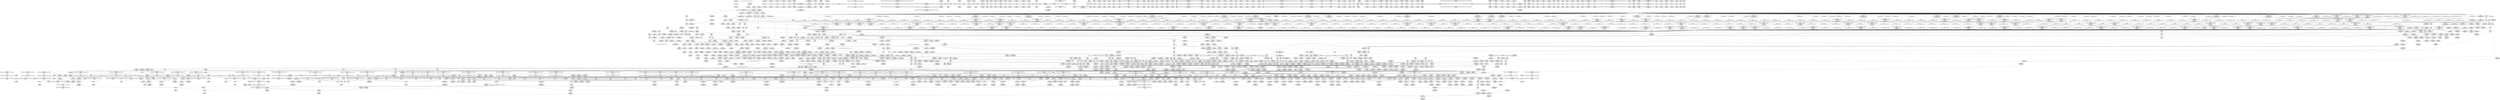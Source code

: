 digraph {
	CE0x3e77d10 [shape=record,shape=Mrecord,label="{CE0x3e77d10|selinux_inode_setxattr:if.end|*SummSource*}"]
	CE0x3ee9e00 [shape=record,shape=Mrecord,label="{CE0x3ee9e00|dentry_has_perm:call|security/selinux/hooks.c,1632|*SummSink*}"]
	CE0x3e87640 [shape=record,shape=Mrecord,label="{CE0x3e87640|12:_i32,_40:_%struct.super_block*,_56:_i8*,_:_CRE_891,892_}"]
	CE0x3f96240 [shape=record,shape=Mrecord,label="{CE0x3f96240|inode_has_perm:tmp18|security/selinux/hooks.c,1617|*SummSink*}"]
	CE0x3f69380 [shape=record,shape=Mrecord,label="{CE0x3f69380|selinux_inode_setxattr:tmp88|security/selinux/hooks.c,3003}"]
	CE0x3fb8b00 [shape=record,shape=Mrecord,label="{CE0x3fb8b00|selinux_inode_setxattr:call48|security/selinux/hooks.c,2998}"]
	CE0x3ea6470 [shape=record,shape=Mrecord,label="{CE0x3ea6470|inode_has_perm:lnot1|security/selinux/hooks.c,1611|*SummSource*}"]
	CE0x3ef6360 [shape=record,shape=Mrecord,label="{CE0x3ef6360|selinux_inode_setotherxattr:do.body|*SummSink*}"]
	CE0x3e7cdf0 [shape=record,shape=Mrecord,label="{CE0x3e7cdf0|12:_i32,_40:_%struct.super_block*,_56:_i8*,_:_CRE_40,48_|*MultipleSource*|security/selinux/hooks.c,2938|*LoadInst*|security/selinux/hooks.c,2937}"]
	CE0x3f666b0 [shape=record,shape=Mrecord,label="{CE0x3f666b0|i64_31|*Constant*|*SummSource*}"]
	CE0x3eafc70 [shape=record,shape=Mrecord,label="{CE0x3eafc70|current_sid:tmp|*SummSink*}"]
	CE0x3e992e0 [shape=record,shape=Mrecord,label="{CE0x3e992e0|selinux_inode_setotherxattr:entry|*SummSource*}"]
	CE0x3f629e0 [shape=record,shape=Mrecord,label="{CE0x3f629e0|avc_has_perm:tclass|Function::avc_has_perm&Arg::tclass::|*SummSink*}"]
	CE0x3e54cc0 [shape=record,shape=Mrecord,label="{CE0x3e54cc0|104:_%struct.inode*,_:_CRE_216,217_}"]
	CE0x3ea7160 [shape=record,shape=Mrecord,label="{CE0x3ea7160|i32_5|*Constant*|*SummSink*}"]
	CE0x3eef830 [shape=record,shape=Mrecord,label="{CE0x3eef830|selinux_inode_setotherxattr:if.end18|*SummSource*}"]
	CE0x3fd6240 [shape=record,shape=Mrecord,label="{CE0x3fd6240|selinux_inode_setotherxattr:if.else|*SummSource*}"]
	CE0x3f6b070 [shape=record,shape=Mrecord,label="{CE0x3f6b070|selinux_inode_setxattr:tmp89|security/selinux/hooks.c,3003|*SummSink*}"]
	CE0x3f63bf0 [shape=record,shape=Mrecord,label="{CE0x3f63bf0|selinux_inode_setxattr:tobool13|security/selinux/hooks.c,2959|*SummSink*}"]
	CE0x3ee9930 [shape=record,shape=Mrecord,label="{CE0x3ee9930|get_current:tmp2}"]
	CE0x3e8bb60 [shape=record,shape=Mrecord,label="{CE0x3e8bb60|12:_i32,_40:_%struct.super_block*,_56:_i8*,_:_CRE_977,978_}"]
	CE0x3f33340 [shape=record,shape=Mrecord,label="{CE0x3f33340|selinux_inode_setxattr:tmp13|security/selinux/hooks.c,2947}"]
	CE0x3e29e20 [shape=record,shape=Mrecord,label="{CE0x3e29e20|selinux_inode_setxattr:if.end6|*SummSink*}"]
	CE0x3fcd630 [shape=record,shape=Mrecord,label="{CE0x3fcd630|selinux_inode_setotherxattr:tmp26|security/selinux/hooks.c,2919}"]
	CE0x3fd8670 [shape=record,shape=Mrecord,label="{CE0x3fd8670|inode_has_perm:tmp4|security/selinux/hooks.c,1609|*SummSink*}"]
	CE0x3ffec30 [shape=record,shape=Mrecord,label="{CE0x3ffec30|cred_sid:tmp|*SummSource*}"]
	CE0x3e38fa0 [shape=record,shape=Mrecord,label="{CE0x3e38fa0|12:_i32,_40:_%struct.super_block*,_56:_i8*,_:_CRE_171,172_}"]
	CE0x3e882f0 [shape=record,shape=Mrecord,label="{CE0x3e882f0|12:_i32,_40:_%struct.super_block*,_56:_i8*,_:_CRE_900,901_}"]
	CE0x3e77e00 [shape=record,shape=Mrecord,label="{CE0x3e77e00|selinux_inode_setxattr:if.end|*SummSink*}"]
	CE0x3e32d10 [shape=record,shape=Mrecord,label="{CE0x3e32d10|COLLAPSED:_GCMRE___llvm_gcov_ctr125_internal_global_11_x_i64_zeroinitializer:_elem_0:default:}"]
	CE0x3e86290 [shape=record,shape=Mrecord,label="{CE0x3e86290|12:_i32,_40:_%struct.super_block*,_56:_i8*,_:_CRE_876,877_}"]
	CE0x3e88ad0 [shape=record,shape=Mrecord,label="{CE0x3e88ad0|12:_i32,_40:_%struct.super_block*,_56:_i8*,_:_CRE_906,907_}"]
	CE0x3e53ef0 [shape=record,shape=Mrecord,label="{CE0x3e53ef0|i32_10|*Constant*|*SummSink*}"]
	CE0x3fefd70 [shape=record,shape=Mrecord,label="{CE0x3fefd70|selinux_inode_setotherxattr:tmp47|security/selinux/hooks.c,2931|*SummSource*}"]
	CE0x3ea0810 [shape=record,shape=Mrecord,label="{CE0x3ea0810|GLOBAL:current_sid|*Constant*}"]
	CE0x3fcadf0 [shape=record,shape=Mrecord,label="{CE0x3fcadf0|dentry_has_perm:type|security/selinux/hooks.c,1630}"]
	CE0x3ee9a00 [shape=record,shape=Mrecord,label="{CE0x3ee9a00|dentry_has_perm:dentry1|security/selinux/hooks.c,1631}"]
	CE0x3f64420 [shape=record,shape=Mrecord,label="{CE0x3f64420|selinux_inode_setxattr:tmp78|security/selinux/hooks.c,2996|*SummSource*}"]
	CE0x3f89750 [shape=record,shape=Mrecord,label="{CE0x3f89750|__validate_creds:tmp4|include/linux/cred.h,173|*SummSource*}"]
	CE0x3f70b40 [shape=record,shape=Mrecord,label="{CE0x3f70b40|i8*_null|*Constant*|*SummSource*}"]
	CE0x3f6f9e0 [shape=record,shape=Mrecord,label="{CE0x3f6f9e0|selinux_inode_setxattr:tmp40|security/selinux/hooks.c,2964|*SummSource*}"]
	CE0x3e350d0 [shape=record,shape=Mrecord,label="{CE0x3e350d0|selinux_inode_setotherxattr:name|Function::selinux_inode_setotherxattr&Arg::name::}"]
	CE0x3e325c0 [shape=record,shape=Mrecord,label="{CE0x3e325c0|inode_has_perm:i_flags|security/selinux/hooks.c,1611|*SummSink*}"]
	CE0x3f63850 [shape=record,shape=Mrecord,label="{CE0x3f63850|_ret_i32_%retval.0,_!dbg_!27728|security/selinux/avc.c,775|*SummSource*}"]
	CE0x3e58120 [shape=record,shape=Mrecord,label="{CE0x3e58120|selinux_inode_setotherxattr:tmp4|security/selinux/hooks.c,2915|*SummSource*}"]
	CE0x40092d0 [shape=record,shape=Mrecord,label="{CE0x40092d0|i64*_getelementptr_inbounds_(_2_x_i64_,_2_x_i64_*___llvm_gcov_ctr131,_i64_0,_i64_0)|*Constant*}"]
	CE0x3e792c0 [shape=record,shape=Mrecord,label="{CE0x3e792c0|104:_%struct.inode*,_:_CRE_95,96_}"]
	CE0x3e7eb30 [shape=record,shape=Mrecord,label="{CE0x3e7eb30|12:_i32,_40:_%struct.super_block*,_56:_i8*,_:_CRE_294,295_}"]
	CE0x4006e00 [shape=record,shape=Mrecord,label="{CE0x4006e00|__validate_creds:if.then}"]
	CE0x3f28380 [shape=record,shape=Mrecord,label="{CE0x3f28380|i64*_getelementptr_inbounds_(_38_x_i64_,_38_x_i64_*___llvm_gcov_ctr236,_i64_0,_i64_6)|*Constant*|*SummSink*}"]
	CE0x3ef3350 [shape=record,shape=Mrecord,label="{CE0x3ef3350|GLOBAL:capable|*Constant*}"]
	CE0x3f752e0 [shape=record,shape=Mrecord,label="{CE0x3f752e0|selinux_inode_setxattr:conv24|security/selinux/hooks.c,2973|*SummSource*}"]
	CE0x3e4d760 [shape=record,shape=Mrecord,label="{CE0x3e4d760|12:_i32,_40:_%struct.super_block*,_56:_i8*,_:_CRE_611,612_}"]
	CE0x3e78b30 [shape=record,shape=Mrecord,label="{CE0x3e78b30|selinux_inode_setxattr:if.then19}"]
	CE0x3e36060 [shape=record,shape=Mrecord,label="{CE0x3e36060|i32_8|*Constant*|*SummSource*}"]
	CE0x3fd5060 [shape=record,shape=Mrecord,label="{CE0x3fd5060|%struct.task_struct*_(%struct.task_struct**)*_asm_movq_%gs:$_1:P_,$0_,_r,im,_dirflag_,_fpsr_,_flags_}"]
	CE0x3fd3660 [shape=record,shape=Mrecord,label="{CE0x3fd3660|_call_void_lockdep_rcu_suspicious(i8*_getelementptr_inbounds_(_25_x_i8_,_25_x_i8_*_.str3,_i32_0,_i32_0),_i32_2915,_i8*_getelementptr_inbounds_(_45_x_i8_,_45_x_i8_*_.str12,_i32_0,_i32_0))_#10,_!dbg_!27729|security/selinux/hooks.c,2915|*SummSource*}"]
	CE0x3f29800 [shape=record,shape=Mrecord,label="{CE0x3f29800|selinux_inode_setxattr:conv|security/selinux/hooks.c,2948|*SummSink*}"]
	CE0x3ef4e40 [shape=record,shape=Mrecord,label="{CE0x3ef4e40|_call_void___validate_creds(%struct.cred*_%cred,_i8*_getelementptr_inbounds_(_25_x_i8_,_25_x_i8_*_.str3,_i32_0,_i32_0),_i32_1609)_#10,_!dbg_!27719|security/selinux/hooks.c,1609}"]
	CE0x3e321f0 [shape=record,shape=Mrecord,label="{CE0x3e321f0|12:_i32,_40:_%struct.super_block*,_56:_i8*,_:_CRE_482,483_}"]
	CE0x4011480 [shape=record,shape=Mrecord,label="{CE0x4011480|__validate_creds:tmp2|include/linux/cred.h,173|*SummSource*}"]
	CE0x3f6fd10 [shape=record,shape=Mrecord,label="{CE0x3f6fd10|selinux_inode_setxattr:tmp41|security/selinux/hooks.c,2964}"]
	CE0x3e33cf0 [shape=record,shape=Mrecord,label="{CE0x3e33cf0|selinux_inode_setxattr:tmp9|security/selinux/hooks.c,2945|*SummSource*}"]
	CE0x3f40220 [shape=record,shape=Mrecord,label="{CE0x3f40220|selinux_inode_setxattr:sclass|security/selinux/hooks.c,2957|*SummSink*}"]
	CE0x3f0a0a0 [shape=record,shape=Mrecord,label="{CE0x3f0a0a0|selinux_inode_setxattr:tmp85|security/selinux/hooks.c,3000}"]
	CE0x3ff45a0 [shape=record,shape=Mrecord,label="{CE0x3ff45a0|get_current:bb|*SummSink*}"]
	CE0x3fcf9c0 [shape=record,shape=Mrecord,label="{CE0x3fcf9c0|_call_void_mcount()_#3}"]
	CE0x3f58eb0 [shape=record,shape=Mrecord,label="{CE0x3f58eb0|selinux_inode_setxattr:rc.0|*SummSink*}"]
	CE0x3f8ae90 [shape=record,shape=Mrecord,label="{CE0x3f8ae90|cred_sid:tmp6|security/selinux/hooks.c,197|*SummSource*}"]
	CE0x3ea7ff0 [shape=record,shape=Mrecord,label="{CE0x3ea7ff0|104:_%struct.inode*,_:_CRE_88,89_}"]
	CE0x3f218c0 [shape=record,shape=Mrecord,label="{CE0x3f218c0|selinux_inode_setxattr:tmp14|security/selinux/hooks.c,2948}"]
	CE0x3eb3970 [shape=record,shape=Mrecord,label="{CE0x3eb3970|12:_i32,_40:_%struct.super_block*,_56:_i8*,_:_CRE_744,752_|*MultipleSource*|security/selinux/hooks.c,2938|*LoadInst*|security/selinux/hooks.c,2937}"]
	CE0x3f261d0 [shape=record,shape=Mrecord,label="{CE0x3f261d0|selinux_inode_setotherxattr:tmp32|security/selinux/hooks.c,2921|*SummSource*}"]
	CE0x3e5edf0 [shape=record,shape=Mrecord,label="{CE0x3e5edf0|12:_i32,_40:_%struct.super_block*,_56:_i8*,_:_CRE_188,189_}"]
	CE0x3f42e10 [shape=record,shape=Mrecord,label="{CE0x3f42e10|i64*_getelementptr_inbounds_(_38_x_i64_,_38_x_i64_*___llvm_gcov_ctr236,_i64_0,_i64_26)|*Constant*|*SummSource*}"]
	CE0x3f70c70 [shape=record,shape=Mrecord,label="{CE0x3f70c70|i8*_null|*Constant*|*SummSink*}"]
	CE0x3ff28b0 [shape=record,shape=Mrecord,label="{CE0x3ff28b0|_ret_i32_%call,_!dbg_!27723|security/selinux/hooks.c,1632|*SummSink*}"]
	CE0x3e874f0 [shape=record,shape=Mrecord,label="{CE0x3e874f0|12:_i32,_40:_%struct.super_block*,_56:_i8*,_:_CRE_890,891_}"]
	CE0x3ee8980 [shape=record,shape=Mrecord,label="{CE0x3ee8980|i64*_getelementptr_inbounds_(_25_x_i64_,_25_x_i64_*___llvm_gcov_ctr237,_i64_0,_i64_1)|*Constant*}"]
	CE0x3e52bf0 [shape=record,shape=Mrecord,label="{CE0x3e52bf0|selinux_inode_setxattr:if.then39|*SummSink*}"]
	CE0x3e60fd0 [shape=record,shape=Mrecord,label="{CE0x3e60fd0|104:_%struct.inode*,_:_CRE_195,196_}"]
	CE0x3e66980 [shape=record,shape=Mrecord,label="{CE0x3e66980|12:_i32,_40:_%struct.super_block*,_56:_i8*,_:_CRE_261,262_}"]
	CE0x3f61a20 [shape=record,shape=Mrecord,label="{CE0x3f61a20|avc_has_perm:entry|*SummSource*}"]
	CE0x3ee5e80 [shape=record,shape=Mrecord,label="{CE0x3ee5e80|0:_i32,_4:_i32,_8:_i32,_12:_i32,_:_CMRE_4,8_|*MultipleSource*|security/selinux/hooks.c,218|security/selinux/hooks.c,218|security/selinux/hooks.c,220}"]
	CE0x3e97060 [shape=record,shape=Mrecord,label="{CE0x3e97060|GLOBAL:inode_owner_or_capable|*Constant*|*SummSource*}"]
	CE0x3e4fb40 [shape=record,shape=Mrecord,label="{CE0x3e4fb40|current_sid:tmp12|security/selinux/hooks.c,218|*SummSource*}"]
	CE0x3ee02d0 [shape=record,shape=Mrecord,label="{CE0x3ee02d0|i32_218|*Constant*|*SummSource*}"]
	CE0x3e7aee0 [shape=record,shape=Mrecord,label="{CE0x3e7aee0|104:_%struct.inode*,_:_CRE_264,272_|*MultipleSource*|Function::selinux_inode_setxattr&Arg::dentry::|security/selinux/hooks.c,2937}"]
	CE0x3eaa620 [shape=record,shape=Mrecord,label="{CE0x3eaa620|_call_void_mcount()_#3|*SummSink*}"]
	CE0x400a100 [shape=record,shape=Mrecord,label="{CE0x400a100|cred_sid:sid|security/selinux/hooks.c,197|*SummSource*}"]
	CE0x3f63580 [shape=record,shape=Mrecord,label="{CE0x3f63580|avc_has_perm:auditdata|Function::avc_has_perm&Arg::auditdata::|*SummSource*}"]
	CE0x3e38bb0 [shape=record,shape=Mrecord,label="{CE0x3e38bb0|12:_i32,_40:_%struct.super_block*,_56:_i8*,_:_CRE_168,169_}"]
	CE0x3f76a90 [shape=record,shape=Mrecord,label="{CE0x3f76a90|selinux_inode_setxattr:tmp49|security/selinux/hooks.c,2973|*SummSource*}"]
	CE0x3f88cd0 [shape=record,shape=Mrecord,label="{CE0x3f88cd0|__validate_creds:tmp2|include/linux/cred.h,173|*SummSink*}"]
	CE0x3e28e60 [shape=record,shape=Mrecord,label="{CE0x3e28e60|104:_%struct.inode*,_:_CRE_222,223_}"]
	CE0x3e791c0 [shape=record,shape=Mrecord,label="{CE0x3e791c0|dentry_has_perm:tmp3|*SummSink*}"]
	CE0x3e46cc0 [shape=record,shape=Mrecord,label="{CE0x3e46cc0|104:_%struct.inode*,_:_CRE_189,190_}"]
	CE0x3ee0f20 [shape=record,shape=Mrecord,label="{CE0x3ee0f20|i64*_getelementptr_inbounds_(_11_x_i64_,_11_x_i64_*___llvm_gcov_ctr125,_i64_0,_i64_9)|*Constant*|*SummSink*}"]
	CE0x3e3d280 [shape=record,shape=Mrecord,label="{CE0x3e3d280|12:_i32,_40:_%struct.super_block*,_56:_i8*,_:_CRE_608,609_}"]
	"CONST[source:0(mediator),value:2(dynamic)][purpose:{object}]"
	CE0x3f6d600 [shape=record,shape=Mrecord,label="{CE0x3f6d600|selinux_inode_setxattr:call20|security/selinux/hooks.c,2964|*SummSource*}"]
	CE0x3e2ce30 [shape=record,shape=Mrecord,label="{CE0x3e2ce30|selinux_inode_setxattr:call1|security/selinux/hooks.c,2944|*SummSink*}"]
	CE0x3f5a5d0 [shape=record,shape=Mrecord,label="{CE0x3f5a5d0|selinux_inode_setxattr:tmp66|security/selinux/hooks.c,2990}"]
	CE0x3e37890 [shape=record,shape=Mrecord,label="{CE0x3e37890|12:_i32,_40:_%struct.super_block*,_56:_i8*,_:_CRE_76,80_|*MultipleSource*|security/selinux/hooks.c,2938|*LoadInst*|security/selinux/hooks.c,2937}"]
	CE0x3e7e5f0 [shape=record,shape=Mrecord,label="{CE0x3e7e5f0|12:_i32,_40:_%struct.super_block*,_56:_i8*,_:_CRE_290,291_}"]
	CE0x3e30e00 [shape=record,shape=Mrecord,label="{CE0x3e30e00|12:_i32,_40:_%struct.super_block*,_56:_i8*,_:_CRE_448,456_|*MultipleSource*|security/selinux/hooks.c,2938|*LoadInst*|security/selinux/hooks.c,2937}"]
	CE0x3f405e0 [shape=record,shape=Mrecord,label="{CE0x3f405e0|selinux_inode_setxattr:tmp28|security/selinux/hooks.c,2957|*SummSink*}"]
	CE0x3ee9d90 [shape=record,shape=Mrecord,label="{CE0x3ee9d90|dentry_has_perm:call|security/selinux/hooks.c,1632|*SummSource*}"]
	CE0x3fcd560 [shape=record,shape=Mrecord,label="{CE0x3fcd560|inode_has_perm:if.then|*SummSource*}"]
	CE0x3e8b780 [shape=record,shape=Mrecord,label="{CE0x3e8b780|12:_i32,_40:_%struct.super_block*,_56:_i8*,_:_CRE_960,968_|*MultipleSource*|security/selinux/hooks.c,2938|*LoadInst*|security/selinux/hooks.c,2937}"]
	CE0x3e95b90 [shape=record,shape=Mrecord,label="{CE0x3e95b90|i64_18|*Constant*|*SummSource*}"]
	CE0x3edfb10 [shape=record,shape=Mrecord,label="{CE0x3edfb10|GLOBAL:lockdep_rcu_suspicious|*Constant*}"]
	CE0x3e7ca10 [shape=record,shape=Mrecord,label="{CE0x3e7ca10|12:_i32,_40:_%struct.super_block*,_56:_i8*,_:_CRE_24,32_|*MultipleSource*|security/selinux/hooks.c,2938|*LoadInst*|security/selinux/hooks.c,2937}"]
	CE0x3ee4180 [shape=record,shape=Mrecord,label="{CE0x3ee4180|current_sid:tmp21|security/selinux/hooks.c,218|*SummSink*}"]
	CE0x3e5b5d0 [shape=record,shape=Mrecord,label="{CE0x3e5b5d0|12:_i32,_40:_%struct.super_block*,_56:_i8*,_:_CRE_269,270_}"]
	CE0x3fda8a0 [shape=record,shape=Mrecord,label="{CE0x3fda8a0|cred_sid:tmp4|*LoadInst*|security/selinux/hooks.c,196}"]
	CE0x3e7a850 [shape=record,shape=Mrecord,label="{CE0x3e7a850|current_sid:tmp4|security/selinux/hooks.c,218|*SummSink*}"]
	CE0x3f5fc90 [shape=record,shape=Mrecord,label="{CE0x3f5fc90|selinux_inode_setxattr:tmp72|security/selinux/hooks.c,2993|*SummSink*}"]
	CE0x3e64510 [shape=record,shape=Mrecord,label="{CE0x3e64510|12:_i32,_40:_%struct.super_block*,_56:_i8*,_:_CRE_197,198_}"]
	CE0x3f966e0 [shape=record,shape=Mrecord,label="{CE0x3f966e0|inode_has_perm:call4|security/selinux/hooks.c,1617|*SummSink*}"]
	CE0x3e4ae60 [shape=record,shape=Mrecord,label="{CE0x3e4ae60|12:_i32,_40:_%struct.super_block*,_56:_i8*,_:_CRE_561,562_}"]
	CE0x3eed7b0 [shape=record,shape=Mrecord,label="{CE0x3eed7b0|selinux_inode_setotherxattr:tmp25|security/selinux/hooks.c,2919}"]
	CE0x3e47f30 [shape=record,shape=Mrecord,label="{CE0x3e47f30|selinux_inode_setxattr:tmp7|security/selinux/hooks.c,2944|*SummSource*}"]
	CE0x3ef96c0 [shape=record,shape=Mrecord,label="{CE0x3ef96c0|selinux_inode_setotherxattr:tmp|*SummSink*}"]
	CE0x3fc4200 [shape=record,shape=Mrecord,label="{CE0x3fc4200|i64*_getelementptr_inbounds_(_25_x_i64_,_25_x_i64_*___llvm_gcov_ctr237,_i64_0,_i64_1)|*Constant*|*SummSource*}"]
	CE0x3ff3280 [shape=record,shape=Mrecord,label="{CE0x3ff3280|i64*_getelementptr_inbounds_(_25_x_i64_,_25_x_i64_*___llvm_gcov_ctr237,_i64_0,_i64_24)|*Constant*}"]
	CE0x3f5ae50 [shape=record,shape=Mrecord,label="{CE0x3f5ae50|selinux_inode_setxattr:tmp65|security/selinux/hooks.c,2990|*SummSource*}"]
	CE0x3f68340 [shape=record,shape=Mrecord,label="{CE0x3f68340|selinux_inode_setxattr:tmp80|security/selinux/hooks.c,2998}"]
	CE0x3fd8cc0 [shape=record,shape=Mrecord,label="{CE0x3fd8cc0|i64_1|*Constant*}"]
	CE0x3ea72c0 [shape=record,shape=Mrecord,label="{CE0x3ea72c0|selinux_inode_setotherxattr:tmp7|security/selinux/hooks.c,2915|*SummSource*}"]
	CE0x3e77bd0 [shape=record,shape=Mrecord,label="{CE0x3e77bd0|selinux_inode_setxattr:if.end}"]
	CE0x3fc5050 [shape=record,shape=Mrecord,label="{CE0x3fc5050|current_sid:if.end|*SummSource*}"]
	CE0x3e57c90 [shape=record,shape=Mrecord,label="{CE0x3e57c90|12:_i32,_40:_%struct.super_block*,_56:_i8*,_:_CRE_553,554_}"]
	CE0x3ee53f0 [shape=record,shape=Mrecord,label="{CE0x3ee53f0|current_sid:tmp23|security/selinux/hooks.c,218|*SummSink*}"]
	CE0x3e3f000 [shape=record,shape=Mrecord,label="{CE0x3e3f000|104:_%struct.inode*,_:_CRE_296,304_|*MultipleSource*|Function::selinux_inode_setxattr&Arg::dentry::|security/selinux/hooks.c,2937}"]
	CE0x3ea5ba0 [shape=record,shape=Mrecord,label="{CE0x3ea5ba0|i32_0|*Constant*}"]
	CE0x3e892b0 [shape=record,shape=Mrecord,label="{CE0x3e892b0|12:_i32,_40:_%struct.super_block*,_56:_i8*,_:_CRE_912,913_}"]
	CE0x3ef7d00 [shape=record,shape=Mrecord,label="{CE0x3ef7d00|selinux_inode_setotherxattr:do.body}"]
	CE0x3e32340 [shape=record,shape=Mrecord,label="{CE0x3e32340|12:_i32,_40:_%struct.super_block*,_56:_i8*,_:_CRE_483,484_}"]
	CE0x3e5cad0 [shape=record,shape=Mrecord,label="{CE0x3e5cad0|12:_i32,_40:_%struct.super_block*,_56:_i8*,_:_CRE_285,286_}"]
	CE0x3ea7660 [shape=record,shape=Mrecord,label="{CE0x3ea7660|selinux_inode_setxattr:return}"]
	CE0x3fc4c70 [shape=record,shape=Mrecord,label="{CE0x3fc4c70|selinux_inode_setotherxattr:tmp9|security/selinux/hooks.c,2915}"]
	CE0x3f695a0 [shape=record,shape=Mrecord,label="{CE0x3f695a0|selinux_inode_setxattr:tmp82|security/selinux/hooks.c,3000|*SummSource*}"]
	CE0x3ef4750 [shape=record,shape=Mrecord,label="{CE0x3ef4750|selinux_inode_setotherxattr:tmp22|security/selinux/hooks.c,2917|*SummSink*}"]
	CE0x4008490 [shape=record,shape=Mrecord,label="{CE0x4008490|__validate_creds:tmp9|include/linux/cred.h,175|*SummSink*}"]
	CE0x3e7e740 [shape=record,shape=Mrecord,label="{CE0x3e7e740|12:_i32,_40:_%struct.super_block*,_56:_i8*,_:_CRE_291,292_}"]
	CE0x3ee6e30 [shape=record,shape=Mrecord,label="{CE0x3ee6e30|selinux_inode_setotherxattr:land.lhs.true2|*SummSource*}"]
	CE0x3f85af0 [shape=record,shape=Mrecord,label="{CE0x3f85af0|selinux_inode_setotherxattr:tmp34|security/selinux/hooks.c,2922}"]
	CE0x3eefbd0 [shape=record,shape=Mrecord,label="{CE0x3eefbd0|selinux_inode_setotherxattr:if.then10|*SummSink*}"]
	CE0x3e53030 [shape=record,shape=Mrecord,label="{CE0x3e53030|12:_i32,_40:_%struct.super_block*,_56:_i8*,_:_CRE_128,136_|*MultipleSource*|security/selinux/hooks.c,2938|*LoadInst*|security/selinux/hooks.c,2937}"]
	CE0x3f42980 [shape=record,shape=Mrecord,label="{CE0x3f42980|selinux_inode_setxattr:dentry10|security/selinux/hooks.c,2955|*SummSink*}"]
	CE0x3e32630 [shape=record,shape=Mrecord,label="{CE0x3e32630|inode_has_perm:i_flags|security/selinux/hooks.c,1611|*SummSource*}"]
	CE0x3e5e4c0 [shape=record,shape=Mrecord,label="{CE0x3e5e4c0|12:_i32,_40:_%struct.super_block*,_56:_i8*,_:_CRE_181,182_}"]
	CE0x3fd5200 [shape=record,shape=Mrecord,label="{CE0x3fd5200|%struct.task_struct*_(%struct.task_struct**)*_asm_movq_%gs:$_1:P_,$0_,_r,im,_dirflag_,_fpsr_,_flags_|*SummSource*}"]
	CE0x3e559f0 [shape=record,shape=Mrecord,label="{CE0x3e559f0|104:_%struct.inode*,_:_CRE_184,185_}"]
	CE0x3e5af30 [shape=record,shape=Mrecord,label="{CE0x3e5af30|selinux_inode_setxattr:d_inode|security/selinux/hooks.c,2937|*SummSink*}"]
	CE0x3fcef80 [shape=record,shape=Mrecord,label="{CE0x3fcef80|i64*_getelementptr_inbounds_(_2_x_i64_,_2_x_i64_*___llvm_gcov_ctr98,_i64_0,_i64_0)|*Constant*|*SummSource*}"]
	CE0x3e5dce0 [shape=record,shape=Mrecord,label="{CE0x3e5dce0|12:_i32,_40:_%struct.super_block*,_56:_i8*,_:_CRE_2,4_|*MultipleSource*|security/selinux/hooks.c,2938|*LoadInst*|security/selinux/hooks.c,2937}"]
	CE0x4001ba0 [shape=record,shape=Mrecord,label="{CE0x4001ba0|__validate_creds:tmp1|*SummSink*}"]
	CE0x3e3b110 [shape=record,shape=Mrecord,label="{CE0x3e3b110|12:_i32,_40:_%struct.super_block*,_56:_i8*,_:_CRE_248,249_}"]
	CE0x3f653c0 [shape=record,shape=Mrecord,label="{CE0x3f653c0|selinux_inode_setxattr:sid46|security/selinux/hooks.c,2998|*SummSink*}"]
	CE0x3f5b270 [shape=record,shape=Mrecord,label="{CE0x3f5b270|selinux_inode_setxattr:tmp66|security/selinux/hooks.c,2990|*SummSource*}"]
	CE0x3e24430 [shape=record,shape=Mrecord,label="{CE0x3e24430|selinux_inode_setxattr:if.end6}"]
	CE0x3ff1110 [shape=record,shape=Mrecord,label="{CE0x3ff1110|dentry_has_perm:entry}"]
	CE0x3ee3300 [shape=record,shape=Mrecord,label="{CE0x3ee3300|get_current:entry}"]
	CE0x3e83ab0 [shape=record,shape=Mrecord,label="{CE0x3e83ab0|i8*_getelementptr_inbounds_(_25_x_i8_,_25_x_i8_*_.str3,_i32_0,_i32_0)|*Constant*}"]
	CE0x3e51ac0 [shape=record,shape=Mrecord,label="{CE0x3e51ac0|12:_i32,_40:_%struct.super_block*,_56:_i8*,_:_CRE_149,150_}"]
	CE0x3e383d0 [shape=record,shape=Mrecord,label="{CE0x3e383d0|%struct.task_struct*_(%struct.task_struct**)*_asm_movq_%gs:$_1:P_,$0_,_r,im,_dirflag_,_fpsr_,_flags_}"]
	CE0x3e3db30 [shape=record,shape=Mrecord,label="{CE0x3e3db30|selinux_inode_setxattr:tmp1|*SummSink*}"]
	CE0x3e5a860 [shape=record,shape=Mrecord,label="{CE0x3e5a860|104:_%struct.inode*,_:_CRE_163,164_}"]
	CE0x3e66d70 [shape=record,shape=Mrecord,label="{CE0x3e66d70|12:_i32,_40:_%struct.super_block*,_56:_i8*,_:_CRE_264,265_}"]
	CE0x3e84e50 [shape=record,shape=Mrecord,label="{CE0x3e84e50|12:_i32,_40:_%struct.super_block*,_56:_i8*,_:_CRE_848,856_|*MultipleSource*|security/selinux/hooks.c,2938|*LoadInst*|security/selinux/hooks.c,2937}"]
	CE0x3fd9440 [shape=record,shape=Mrecord,label="{CE0x3fd9440|selinux_inode_setotherxattr:call3|security/selinux/hooks.c,2915}"]
	CE0x3ef72f0 [shape=record,shape=Mrecord,label="{CE0x3ef72f0|selinux_inode_setotherxattr:cred4|security/selinux/hooks.c,2915}"]
	CE0x3e42690 [shape=record,shape=Mrecord,label="{CE0x3e42690|12:_i32,_40:_%struct.super_block*,_56:_i8*,_:_CRE_580,581_}"]
	CE0x3f79c00 [shape=record,shape=Mrecord,label="{CE0x3f79c00|i64*_getelementptr_inbounds_(_38_x_i64_,_38_x_i64_*___llvm_gcov_ctr236,_i64_0,_i64_22)|*Constant*}"]
	CE0x3e80590 [shape=record,shape=Mrecord,label="{CE0x3e80590|i64*_getelementptr_inbounds_(_11_x_i64_,_11_x_i64_*___llvm_gcov_ctr125,_i64_0,_i64_0)|*Constant*|*SummSink*}"]
	CE0x3f3b3e0 [shape=record,shape=Mrecord,label="{CE0x3f3b3e0|i64*_getelementptr_inbounds_(_38_x_i64_,_38_x_i64_*___llvm_gcov_ctr236,_i64_0,_i64_12)|*Constant*|*SummSink*}"]
	CE0x3e4cc90 [shape=record,shape=Mrecord,label="{CE0x3e4cc90|104:_%struct.inode*,_:_CRE_199,200_}"]
	CE0x3e5a1d0 [shape=record,shape=Mrecord,label="{CE0x3e5a1d0|current_sid:tmp1|*SummSink*}"]
	CE0x3e34770 [shape=record,shape=Mrecord,label="{CE0x3e34770|GLOBAL:__llvm_gcov_ctr237|Global_var:__llvm_gcov_ctr237}"]
	CE0x3fb93a0 [shape=record,shape=Mrecord,label="{CE0x3fb93a0|selinux_inode_setxattr:tmp80|security/selinux/hooks.c,2998|*SummSource*}"]
	CE0x3e9b150 [shape=record,shape=Mrecord,label="{CE0x3e9b150|i64_0|*Constant*}"]
	CE0x3e886e0 [shape=record,shape=Mrecord,label="{CE0x3e886e0|12:_i32,_40:_%struct.super_block*,_56:_i8*,_:_CRE_903,904_}"]
	CE0x3e48310 [shape=record,shape=Mrecord,label="{CE0x3e48310|GLOBAL:__llvm_gcov_ctr236|Global_var:__llvm_gcov_ctr236|*SummSource*}"]
	CE0x3f85780 [shape=record,shape=Mrecord,label="{CE0x3f85780|selinux_inode_setotherxattr:tmp33|security/selinux/hooks.c,2921|*SummSink*}"]
	CE0x3e9fc50 [shape=record,shape=Mrecord,label="{CE0x3e9fc50|GLOBAL:__llvm_gcov_ctr236|Global_var:__llvm_gcov_ctr236}"]
	CE0x3e51820 [shape=record,shape=Mrecord,label="{CE0x3e51820|12:_i32,_40:_%struct.super_block*,_56:_i8*,_:_CRE_147,148_}"]
	CE0x3fffbf0 [shape=record,shape=Mrecord,label="{CE0x3fffbf0|__validate_creds:tmp|*SummSink*}"]
	CE0x3e790f0 [shape=record,shape=Mrecord,label="{CE0x3e790f0|dentry_has_perm:tmp3|*SummSource*}"]
	CE0x3eefae0 [shape=record,shape=Mrecord,label="{CE0x3eefae0|selinux_inode_setotherxattr:if.then10|*SummSource*}"]
	CE0x3e5ef40 [shape=record,shape=Mrecord,label="{CE0x3e5ef40|12:_i32,_40:_%struct.super_block*,_56:_i8*,_:_CRE_189,190_}"]
	CE0x3e5eb50 [shape=record,shape=Mrecord,label="{CE0x3e5eb50|12:_i32,_40:_%struct.super_block*,_56:_i8*,_:_CRE_186,187_}"]
	CE0x3eec340 [shape=record,shape=Mrecord,label="{CE0x3eec340|__validate_creds:entry|*SummSink*}"]
	CE0x3e5fc40 [shape=record,shape=Mrecord,label="{CE0x3e5fc40|12:_i32,_40:_%struct.super_block*,_56:_i8*,_:_CRE_153,154_}"]
	CE0x3f51d40 [shape=record,shape=Mrecord,label="{CE0x3f51d40|i32_32|*Constant*|*SummSink*}"]
	CE0x3e64f90 [shape=record,shape=Mrecord,label="{CE0x3e64f90|12:_i32,_40:_%struct.super_block*,_56:_i8*,_:_CRE_205,206_}"]
	CE0x3fd9190 [shape=record,shape=Mrecord,label="{CE0x3fd9190|selinux_inode_setotherxattr:tmp18|security/selinux/hooks.c,2915|*SummSource*}"]
	CE0x3ef9730 [shape=record,shape=Mrecord,label="{CE0x3ef9730|selinux_inode_setotherxattr:tmp1}"]
	CE0x3e3ce90 [shape=record,shape=Mrecord,label="{CE0x3e3ce90|12:_i32,_40:_%struct.super_block*,_56:_i8*,_:_CRE_605,606_}"]
	CE0x3ef00f0 [shape=record,shape=Mrecord,label="{CE0x3ef00f0|selinux_inode_setotherxattr:tmp13|security/selinux/hooks.c,2915}"]
	CE0x3f0a5f0 [shape=record,shape=Mrecord,label="{CE0x3f0a5f0|selinux_inode_setxattr:tmp86|security/selinux/hooks.c,3001}"]
	CE0x3fda1c0 [shape=record,shape=Mrecord,label="{CE0x3fda1c0|inode_has_perm:tobool|security/selinux/hooks.c,1611|*SummSink*}"]
	CE0x3e2c960 [shape=record,shape=Mrecord,label="{CE0x3e2c960|selinux_inode_setxattr:tmp26|security/selinux/hooks.c,2952}"]
	CE0x3e85d50 [shape=record,shape=Mrecord,label="{CE0x3e85d50|12:_i32,_40:_%struct.super_block*,_56:_i8*,_:_CRE_872,873_}"]
	CE0x3ee4d20 [shape=record,shape=Mrecord,label="{CE0x3ee4d20|current_sid:tmp22|security/selinux/hooks.c,218|*SummSource*}"]
	CE0x3e8b5e0 [shape=record,shape=Mrecord,label="{CE0x3e8b5e0|12:_i32,_40:_%struct.super_block*,_56:_i8*,_:_CRE_952,960_|*MultipleSource*|security/selinux/hooks.c,2938|*LoadInst*|security/selinux/hooks.c,2937}"]
	CE0x3e99c80 [shape=record,shape=Mrecord,label="{CE0x3e99c80|selinux_inode_setxattr:name|Function::selinux_inode_setxattr&Arg::name::}"]
	CE0x3fcb7b0 [shape=record,shape=Mrecord,label="{CE0x3fcb7b0|get_current:tmp3}"]
	CE0x3f09db0 [shape=record,shape=Mrecord,label="{CE0x3f09db0|selinux_inode_setxattr:tmp84|security/selinux/hooks.c,3000|*SummSource*}"]
	CE0x3eebea0 [shape=record,shape=Mrecord,label="{CE0x3eebea0|get_current:tmp3}"]
	CE0x3f73ca0 [shape=record,shape=Mrecord,label="{CE0x3f73ca0|selinux_inode_setxattr:sub|security/selinux/hooks.c,2973}"]
	CE0x3f8ae20 [shape=record,shape=Mrecord,label="{CE0x3f8ae20|cred_sid:tmp6|security/selinux/hooks.c,197}"]
	CE0x3f2a960 [shape=record,shape=Mrecord,label="{CE0x3f2a960|selinux_inode_setxattr:tobool4|security/selinux/hooks.c,2948|*SummSink*}"]
	CE0x3f333b0 [shape=record,shape=Mrecord,label="{CE0x3f333b0|selinux_inode_setxattr:tmp13|security/selinux/hooks.c,2947|*SummSource*}"]
	CE0x3f243b0 [shape=record,shape=Mrecord,label="{CE0x3f243b0|0:_i8,_8:_%struct.dentry*,_24:_%struct.selinux_audit_data*,_:_SCMRE_0,1_|*MultipleSource*|security/selinux/hooks.c, 2940|security/selinux/hooks.c,2954}"]
	CE0x3e800f0 [shape=record,shape=Mrecord,label="{CE0x3e800f0|GLOBAL:__llvm_gcov_ctr237|Global_var:__llvm_gcov_ctr237|*SummSink*}"]
	CE0x3ff4720 [shape=record,shape=Mrecord,label="{CE0x3ff4720|i64*_getelementptr_inbounds_(_2_x_i64_,_2_x_i64_*___llvm_gcov_ctr98,_i64_0,_i64_0)|*Constant*}"]
	CE0x3e54150 [shape=record,shape=Mrecord,label="{CE0x3e54150|selinux_inode_setxattr:i_security|security/selinux/hooks.c,2938|*SummSource*}"]
	CE0x400b7e0 [shape=record,shape=Mrecord,label="{CE0x400b7e0|inode_has_perm:tmp11|security/selinux/hooks.c,1612|*SummSink*}"]
	CE0x3f84fc0 [shape=record,shape=Mrecord,label="{CE0x3f84fc0|i64*_getelementptr_inbounds_(_25_x_i64_,_25_x_i64_*___llvm_gcov_ctr237,_i64_0,_i64_16)|*Constant*|*SummSink*}"]
	CE0x3f6e410 [shape=record,shape=Mrecord,label="{CE0x3f6e410|i32_33|*Constant*}"]
	CE0x3ffca40 [shape=record,shape=Mrecord,label="{CE0x3ffca40|_call_void_mcount()_#3|*SummSource*}"]
	CE0x3eef920 [shape=record,shape=Mrecord,label="{CE0x3eef920|selinux_inode_setotherxattr:if.end18|*SummSink*}"]
	CE0x3f6cf90 [shape=record,shape=Mrecord,label="{CE0x3f6cf90|selinux_inode_setxattr:tmp38|security/selinux/hooks.c,2963|*SummSource*}"]
	CE0x3e987b0 [shape=record,shape=Mrecord,label="{CE0x3e987b0|selinux_inode_setxattr:call2|security/selinux/hooks.c,2945|*SummSource*}"]
	CE0x3e634c0 [shape=record,shape=Mrecord,label="{CE0x3e634c0|12:_i32,_40:_%struct.super_block*,_56:_i8*,_:_CRE_416,424_|*MultipleSource*|security/selinux/hooks.c,2938|*LoadInst*|security/selinux/hooks.c,2937}"]
	CE0x3e48a90 [shape=record,shape=Mrecord,label="{CE0x3e48a90|selinux_inode_setxattr:if.else30|*SummSink*}"]
	CE0x3e5dfd0 [shape=record,shape=Mrecord,label="{CE0x3e5dfd0|_call_void_mcount()_#3|*SummSink*}"]
	CE0x3ee22a0 [shape=record,shape=Mrecord,label="{CE0x3ee22a0|i64*_getelementptr_inbounds_(_11_x_i64_,_11_x_i64_*___llvm_gcov_ctr125,_i64_0,_i64_10)|*Constant*|*SummSource*}"]
	CE0x3e7d4e0 [shape=record,shape=Mrecord,label="{CE0x3e7d4e0|selinux_inode_setotherxattr:tmp37|security/selinux/hooks.c,2922|*SummSource*}"]
	CE0x3e48490 [shape=record,shape=Mrecord,label="{CE0x3e48490|selinux_inode_setxattr:tmp6|security/selinux/hooks.c,2944|*SummSink*}"]
	CE0x3ff09e0 [shape=record,shape=Mrecord,label="{CE0x3ff09e0|selinux_inode_setotherxattr:call19|security/selinux/hooks.c,2931}"]
	CE0x3fcf170 [shape=record,shape=Mrecord,label="{CE0x3fcf170|get_current:tmp3|*SummSource*}"]
	CE0x3fcc680 [shape=record,shape=Mrecord,label="{CE0x3fcc680|COLLAPSED:_GCMRE___llvm_gcov_ctr154_internal_global_8_x_i64_zeroinitializer:_elem_0:default:}"]
	CE0x4000a80 [shape=record,shape=Mrecord,label="{CE0x4000a80|GLOBAL:llvm.expect.i64|*Constant*}"]
	CE0x3ef19e0 [shape=record,shape=Mrecord,label="{CE0x3ef19e0|COLLAPSED:_GCMRE___llvm_gcov_ctr237_internal_global_25_x_i64_zeroinitializer:_elem_0:default:}"]
	CE0x3e4d3f0 [shape=record,shape=Mrecord,label="{CE0x3e4d3f0|selinux_inode_setxattr:if.then39}"]
	CE0x3f86e70 [shape=record,shape=Mrecord,label="{CE0x3f86e70|selinux_inode_setotherxattr:call14|security/selinux/hooks.c,2922|*SummSource*}"]
	CE0x3f60870 [shape=record,shape=Mrecord,label="{CE0x3f60870|selinux_inode_setxattr:tmp76|security/selinux/hooks.c,2995|*SummSink*}"]
	CE0x3ef2f70 [shape=record,shape=Mrecord,label="{CE0x3ef2f70|i64*_getelementptr_inbounds_(_2_x_i64_,_2_x_i64_*___llvm_gcov_ctr98,_i64_0,_i64_0)|*Constant*}"]
	CE0x400f870 [shape=record,shape=Mrecord,label="{CE0x400f870|cred_sid:cred|Function::cred_sid&Arg::cred::|*SummSink*}"]
	CE0x3e76c70 [shape=record,shape=Mrecord,label="{CE0x3e76c70|104:_%struct.inode*,_:_CRE_80,88_|*MultipleSource*|Function::selinux_inode_setxattr&Arg::dentry::|security/selinux/hooks.c,2937}"]
	CE0x3e9ca30 [shape=record,shape=Mrecord,label="{CE0x3e9ca30|selinux_inode_setxattr:audit_context|security/selinux/hooks.c,2981|*SummSource*}"]
	CE0x3e9fdb0 [shape=record,shape=Mrecord,label="{CE0x3e9fdb0|i64*_getelementptr_inbounds_(_38_x_i64_,_38_x_i64_*___llvm_gcov_ctr236,_i64_0,_i64_3)|*Constant*}"]
	CE0x3ee9600 [shape=record,shape=Mrecord,label="{CE0x3ee9600|i64*_getelementptr_inbounds_(_8_x_i64_,_8_x_i64_*___llvm_gcov_ctr154,_i64_0,_i64_0)|*Constant*}"]
	CE0x3ffd3f0 [shape=record,shape=Mrecord,label="{CE0x3ffd3f0|cred_sid:tmp|*SummSink*}"]
	CE0x3e85c00 [shape=record,shape=Mrecord,label="{CE0x3e85c00|12:_i32,_40:_%struct.super_block*,_56:_i8*,_:_CRE_871,872_}"]
	CE0x400e160 [shape=record,shape=Mrecord,label="{CE0x400e160|inode_has_perm:inode|Function::inode_has_perm&Arg::inode::|*SummSink*}"]
	CE0x3fef620 [shape=record,shape=Mrecord,label="{CE0x3fef620|selinux_inode_setotherxattr:tmp46|security/selinux/hooks.c,2931|*SummSource*}"]
	CE0x3e7c950 [shape=record,shape=Mrecord,label="{CE0x3e7c950|12:_i32,_40:_%struct.super_block*,_56:_i8*,_:_CRE_16,24_|*MultipleSource*|security/selinux/hooks.c,2938|*LoadInst*|security/selinux/hooks.c,2937}"]
	CE0x3f25b50 [shape=record,shape=Mrecord,label="{CE0x3f25b50|selinux_inode_setotherxattr:tmp32|security/selinux/hooks.c,2921}"]
	CE0x3f3bff0 [shape=record,shape=Mrecord,label="{CE0x3f3bff0|selinux_inode_setxattr:size|Function::selinux_inode_setxattr&Arg::size::|*SummSource*}"]
	CE0x3fed320 [shape=record,shape=Mrecord,label="{CE0x3fed320|selinux_inode_setotherxattr:tmp42|*SummSink*}"]
	CE0x40154d0 [shape=record,shape=Mrecord,label="{CE0x40154d0|i64*_getelementptr_inbounds_(_8_x_i64_,_8_x_i64_*___llvm_gcov_ctr154,_i64_0,_i64_1)|*Constant*|*SummSource*}"]
	CE0x3e82ab0 [shape=record,shape=Mrecord,label="{CE0x3e82ab0|__validate_creds:lnot1|include/linux/cred.h,173|*SummSink*}"]
	CE0x3e595c0 [shape=record,shape=Mrecord,label="{CE0x3e595c0|current_sid:tmp11|security/selinux/hooks.c,218|*SummSource*}"]
	CE0x3fc8460 [shape=record,shape=Mrecord,label="{CE0x3fc8460|selinux_inode_setxattr:tmp93|security/selinux/hooks.c,3008|*SummSink*}"]
	CE0x3f3ae20 [shape=record,shape=Mrecord,label="{CE0x3f3ae20|selinux_inode_setxattr:tmp27|security/selinux/hooks.c,2957|*SummSink*}"]
	CE0x3f5a190 [shape=record,shape=Mrecord,label="{CE0x3f5a190|i64_27|*Constant*}"]
	CE0x3e37cf0 [shape=record,shape=Mrecord,label="{CE0x3e37cf0|12:_i32,_40:_%struct.super_block*,_56:_i8*,_:_CRE_96,104_|*MultipleSource*|security/selinux/hooks.c,2938|*LoadInst*|security/selinux/hooks.c,2937}"]
	CE0x3e48fc0 [shape=record,shape=Mrecord,label="{CE0x3e48fc0|i1_true|*Constant*|*SummSink*}"]
	CE0x400c670 [shape=record,shape=Mrecord,label="{CE0x400c670|i64_0|*Constant*}"]
	CE0x3e50470 [shape=record,shape=Mrecord,label="{CE0x3e50470|104:_%struct.inode*,_:_CRE_170,171_}"]
	CE0x3e632b0 [shape=record,shape=Mrecord,label="{CE0x3e632b0|12:_i32,_40:_%struct.super_block*,_56:_i8*,_:_CRE_408,416_|*MultipleSource*|security/selinux/hooks.c,2938|*LoadInst*|security/selinux/hooks.c,2937}"]
	CE0x3e5bc60 [shape=record,shape=Mrecord,label="{CE0x3e5bc60|12:_i32,_40:_%struct.super_block*,_56:_i8*,_:_CRE_274,275_}"]
	CE0x3eeb890 [shape=record,shape=Mrecord,label="{CE0x3eeb890|i64*_getelementptr_inbounds_(_25_x_i64_,_25_x_i64_*___llvm_gcov_ctr237,_i64_0,_i64_6)|*Constant*}"]
	CE0x3e50000 [shape=record,shape=Mrecord,label="{CE0x3e50000|selinux_inode_setxattr:tmp8|security/selinux/hooks.c,2944}"]
	CE0x3e5e8b0 [shape=record,shape=Mrecord,label="{CE0x3e5e8b0|12:_i32,_40:_%struct.super_block*,_56:_i8*,_:_CRE_184,185_}"]
	CE0x3e4a5d0 [shape=record,shape=Mrecord,label="{CE0x3e4a5d0|12:_i32,_40:_%struct.super_block*,_56:_i8*,_:_CRE_555,556_}"]
	CE0x3f42910 [shape=record,shape=Mrecord,label="{CE0x3f42910|selinux_inode_setxattr:dentry10|security/selinux/hooks.c,2955|*SummSource*}"]
	CE0x3e32d80 [shape=record,shape=Mrecord,label="{CE0x3e32d80|current_sid:tmp|*SummSource*}"]
	CE0x3f5ef40 [shape=record,shape=Mrecord,label="{CE0x3f5ef40|selinux_inode_setxattr:sclass41|security/selinux/hooks.c,2993}"]
	CE0x3e8d280 [shape=record,shape=Mrecord,label="{CE0x3e8d280|selinux_inode_setxattr:call1|security/selinux/hooks.c,2944}"]
	CE0x3f636d0 [shape=record,shape=Mrecord,label="{CE0x3f636d0|avc_has_perm:auditdata|Function::avc_has_perm&Arg::auditdata::|*SummSink*}"]
	CE0x3e79ae0 [shape=record,shape=Mrecord,label="{CE0x3e79ae0|selinux_inode_setxattr:bb|*SummSource*}"]
	CE0x3ff1890 [shape=record,shape=Mrecord,label="{CE0x3ff1890|dentry_has_perm:cred|Function::dentry_has_perm&Arg::cred::|*SummSink*}"]
	CE0x3e66ec0 [shape=record,shape=Mrecord,label="{CE0x3e66ec0|12:_i32,_40:_%struct.super_block*,_56:_i8*,_:_CRE_265,266_}"]
	CE0x3fdaa10 [shape=record,shape=Mrecord,label="{CE0x3fdaa10|inode_has_perm:do.body|*SummSource*}"]
	CE0x3fcea20 [shape=record,shape=Mrecord,label="{CE0x3fcea20|selinux_inode_setotherxattr:do.end|*SummSource*}"]
	CE0x3e320a0 [shape=record,shape=Mrecord,label="{CE0x3e320a0|12:_i32,_40:_%struct.super_block*,_56:_i8*,_:_CRE_481,482_}"]
	CE0x3f6a410 [shape=record,shape=Mrecord,label="{CE0x3f6a410|selinux_inode_setxattr:tmp88|security/selinux/hooks.c,3003|*SummSource*}"]
	CE0x3e53dc0 [shape=record,shape=Mrecord,label="{CE0x3e53dc0|i32_10|*Constant*|*SummSource*}"]
	CE0x3e2c9d0 [shape=record,shape=Mrecord,label="{CE0x3e2c9d0|selinux_inode_setxattr:tmp26|security/selinux/hooks.c,2952|*SummSource*}"]
	CE0x3fc2a00 [shape=record,shape=Mrecord,label="{CE0x3fc2a00|current_sid:tmp12|security/selinux/hooks.c,218|*SummSink*}"]
	CE0x3f5d600 [shape=record,shape=Mrecord,label="{CE0x3f5d600|dentry_has_perm:u|security/selinux/hooks.c,1631|*SummSink*}"]
	CE0x3ff2740 [shape=record,shape=Mrecord,label="{CE0x3ff2740|_ret_i32_%call,_!dbg_!27723|security/selinux/hooks.c,1632|*SummSource*}"]
	CE0x3fb9060 [shape=record,shape=Mrecord,label="{CE0x3fb9060|i64_34|*Constant*|*SummSource*}"]
	CE0x3e4ad10 [shape=record,shape=Mrecord,label="{CE0x3e4ad10|12:_i32,_40:_%struct.super_block*,_56:_i8*,_:_CRE_560,561_}"]
	CE0x3fe18d0 [shape=record,shape=Mrecord,label="{CE0x3fe18d0|selinux_inode_setotherxattr:tmp41|security/selinux/hooks.c,2925}"]
	CE0x40120f0 [shape=record,shape=Mrecord,label="{CE0x40120f0|i64*_getelementptr_inbounds_(_5_x_i64_,_5_x_i64_*___llvm_gcov_ctr155,_i64_0,_i64_4)|*Constant*}"]
	CE0x3f76330 [shape=record,shape=Mrecord,label="{CE0x3f76330|i64_20|*Constant*}"]
	CE0x3eb2ac0 [shape=record,shape=Mrecord,label="{CE0x3eb2ac0|12:_i32,_40:_%struct.super_block*,_56:_i8*,_:_CRE_684,688_|*MultipleSource*|security/selinux/hooks.c,2938|*LoadInst*|security/selinux/hooks.c,2937}"]
	CE0x3f3d1d0 [shape=record,shape=Mrecord,label="{CE0x3f3d1d0|selinux_inode_setxattr:tmp71|security/selinux/hooks.c,2993|*SummSource*}"]
	CE0x3e59180 [shape=record,shape=Mrecord,label="{CE0x3e59180|i64_1|*Constant*}"]
	CE0x3e8c8e0 [shape=record,shape=Mrecord,label="{CE0x3e8c8e0|12:_i32,_40:_%struct.super_block*,_56:_i8*,_:_CRE_988,992_|*MultipleSource*|security/selinux/hooks.c,2938|*LoadInst*|security/selinux/hooks.c,2937}"]
	CE0x3f79550 [shape=record,shape=Mrecord,label="{CE0x3f79550|selinux_inode_setxattr:sub28|security/selinux/hooks.c,2974|*SummSink*}"]
	CE0x3e62090 [shape=record,shape=Mrecord,label="{CE0x3e62090|12:_i32,_40:_%struct.super_block*,_56:_i8*,_:_CRE_328,336_|*MultipleSource*|security/selinux/hooks.c,2938|*LoadInst*|security/selinux/hooks.c,2937}"]
	CE0x3e33d60 [shape=record,shape=Mrecord,label="{CE0x3e33d60|selinux_inode_setxattr:tmp9|security/selinux/hooks.c,2945|*SummSink*}"]
	CE0x3fee130 [shape=record,shape=Mrecord,label="{CE0x3fee130|i64*_getelementptr_inbounds_(_25_x_i64_,_25_x_i64_*___llvm_gcov_ctr237,_i64_0,_i64_22)|*Constant*|*SummSink*}"]
	CE0x3f53090 [shape=record,shape=Mrecord,label="{CE0x3f53090|i8*_getelementptr_inbounds_(_29_x_i8_,_29_x_i8_*_.str66,_i32_0,_i32_0)|*Constant*|*SummSource*}"]
	CE0x3fef240 [shape=record,shape=Mrecord,label="{CE0x3fef240|selinux_inode_setotherxattr:tmp46|security/selinux/hooks.c,2931}"]
	CE0x3e88830 [shape=record,shape=Mrecord,label="{CE0x3e88830|12:_i32,_40:_%struct.super_block*,_56:_i8*,_:_CRE_904,905_}"]
	CE0x3e833e0 [shape=record,shape=Mrecord,label="{CE0x3e833e0|VOIDTB_TE_array:_GCR_.str67_private_unnamed_addr_constant_10_x_i8_c_security._00_,_align_1:_elem_0:default:}"]
	CE0x3fcfca0 [shape=record,shape=Mrecord,label="{CE0x3fcfca0|selinux_inode_setotherxattr:if.then7|*SummSource*}"]
	CE0x3f61580 [shape=record,shape=Mrecord,label="{CE0x3f61580|i64*_getelementptr_inbounds_(_38_x_i64_,_38_x_i64_*___llvm_gcov_ctr236,_i64_0,_i64_32)|*Constant*|*SummSink*}"]
	CE0x3f700f0 [shape=record,shape=Mrecord,label="{CE0x3f700f0|selinux_inode_setxattr:tmp41|security/selinux/hooks.c,2964|*SummSink*}"]
	CE0x3f87cd0 [shape=record,shape=Mrecord,label="{CE0x3f87cd0|selinux_inode_setotherxattr:tmp36|security/selinux/hooks.c,2922|*SummSink*}"]
	CE0x3e56680 [shape=record,shape=Mrecord,label="{CE0x3e56680|12:_i32,_40:_%struct.super_block*,_56:_i8*,_:_CRE_552,553_}"]
	CE0x3fc5990 [shape=record,shape=Mrecord,label="{CE0x3fc5990|current_sid:tmp13|security/selinux/hooks.c,218|*SummSource*}"]
	CE0x3e52830 [shape=record,shape=Mrecord,label="{CE0x3e52830|selinux_inode_setxattr:if.end45}"]
	CE0x400e660 [shape=record,shape=Mrecord,label="{CE0x400e660|inode_has_perm:perms|Function::inode_has_perm&Arg::perms::|*SummSink*}"]
	CE0x3e398d0 [shape=record,shape=Mrecord,label="{CE0x3e398d0|12:_i32,_40:_%struct.super_block*,_56:_i8*,_:_CRE_178,179_}"]
	CE0x3e4afb0 [shape=record,shape=Mrecord,label="{CE0x3e4afb0|12:_i32,_40:_%struct.super_block*,_56:_i8*,_:_CRE_562,563_}"]
	CE0x3ea0670 [shape=record,shape=Mrecord,label="{CE0x3ea0670|selinux_inode_setxattr:call|security/selinux/hooks.c,2941|*SummSink*}"]
	CE0x3ea0c70 [shape=record,shape=Mrecord,label="{CE0x3ea0c70|current_sid:entry}"]
	CE0x3e3c560 [shape=record,shape=Mrecord,label="{CE0x3e3c560|12:_i32,_40:_%struct.super_block*,_56:_i8*,_:_CRE_598,599_}"]
	CE0x3fc4350 [shape=record,shape=Mrecord,label="{CE0x3fc4350|i64*_getelementptr_inbounds_(_25_x_i64_,_25_x_i64_*___llvm_gcov_ctr237,_i64_0,_i64_1)|*Constant*|*SummSink*}"]
	CE0x3f248c0 [shape=record,shape=Mrecord,label="{CE0x3f248c0|selinux_inode_setotherxattr:tmp28|security/selinux/hooks.c,2920|*SummSink*}"]
	CE0x3ee7f80 [shape=record,shape=Mrecord,label="{CE0x3ee7f80|i64*_getelementptr_inbounds_(_2_x_i64_,_2_x_i64_*___llvm_gcov_ctr98,_i64_0,_i64_0)|*Constant*|*SummSink*}"]
	CE0x3eafd00 [shape=record,shape=Mrecord,label="{CE0x3eafd00|i64_1|*Constant*}"]
	CE0x3e5e760 [shape=record,shape=Mrecord,label="{CE0x3e5e760|12:_i32,_40:_%struct.super_block*,_56:_i8*,_:_CRE_183,184_}"]
	CE0x3edfea0 [shape=record,shape=Mrecord,label="{CE0x3edfea0|i8*_getelementptr_inbounds_(_25_x_i8_,_25_x_i8_*_.str3,_i32_0,_i32_0)|*Constant*|*SummSource*}"]
	CE0x3fefa00 [shape=record,shape=Mrecord,label="{CE0x3fefa00|i64*_getelementptr_inbounds_(_25_x_i64_,_25_x_i64_*___llvm_gcov_ctr237,_i64_0,_i64_23)|*Constant*|*SummSink*}"]
	CE0x3e49940 [shape=record,shape=Mrecord,label="{CE0x3e49940|104:_%struct.inode*,_:_CRE_313,314_}"]
	CE0x3e7e390 [shape=record,shape=Mrecord,label="{CE0x3e7e390|get_current:tmp1}"]
	CE0x3fe0aa0 [shape=record,shape=Mrecord,label="{CE0x3fe0aa0|selinux_inode_setotherxattr:tmp39|security/selinux/hooks.c,2922|*SummSink*}"]
	CE0x3f347b0 [shape=record,shape=Mrecord,label="{CE0x3f347b0|selinux_inode_setxattr:conv16|security/selinux/hooks.c,2962|*SummSink*}"]
	CE0x4009a90 [shape=record,shape=Mrecord,label="{CE0x4009a90|i32_1|*Constant*}"]
	CE0x3e35bd0 [shape=record,shape=Mrecord,label="{CE0x3e35bd0|i32_8|*Constant*|*SummSink*}"]
	CE0x3f60230 [shape=record,shape=Mrecord,label="{CE0x3f60230|selinux_inode_setxattr:tmp75|security/selinux/hooks.c,2995|*SummSource*}"]
	CE0x3f0c3c0 [shape=record,shape=Mrecord,label="{CE0x3f0c3c0|selinux_inode_setxattr:tmp90|security/selinux/hooks.c,3003}"]
	CE0x3e31f50 [shape=record,shape=Mrecord,label="{CE0x3e31f50|12:_i32,_40:_%struct.super_block*,_56:_i8*,_:_CRE_480,481_}"]
	CE0x3eaeb30 [shape=record,shape=Mrecord,label="{CE0x3eaeb30|_call_void_mcount()_#3|*SummSink*}"]
	CE0x40068d0 [shape=record,shape=Mrecord,label="{CE0x40068d0|i64*_getelementptr_inbounds_(_2_x_i64_,_2_x_i64_*___llvm_gcov_ctr131,_i64_0,_i64_0)|*Constant*|*SummSource*}"]
	CE0x3f5e060 [shape=record,shape=Mrecord,label="{CE0x3f5e060|_call_void_mcount()_#3}"]
	CE0x3e96ab0 [shape=record,shape=Mrecord,label="{CE0x3e96ab0|selinux_inode_setxattr:call7|security/selinux/hooks.c,2951|*SummSink*}"]
	CE0x4509780 [shape=record,shape=Mrecord,label="{CE0x4509780|selinux_inode_setxattr:if.then23}"]
	CE0x3e4a210 [shape=record,shape=Mrecord,label="{CE0x3e4a210|current_sid:tobool|security/selinux/hooks.c,218}"]
	CE0x3fc2250 [shape=record,shape=Mrecord,label="{CE0x3fc2250|i64*_getelementptr_inbounds_(_11_x_i64_,_11_x_i64_*___llvm_gcov_ctr125,_i64_0,_i64_0)|*Constant*}"]
	CE0x3eaad60 [shape=record,shape=Mrecord,label="{CE0x3eaad60|GLOBAL:current_sid.__warned|Global_var:current_sid.__warned|*SummSource*}"]
	CE0x3f6f550 [shape=record,shape=Mrecord,label="{CE0x3f6f550|selinux_inode_setxattr:tmp39|security/selinux/hooks.c,2964|*SummSource*}"]
	CE0x3eef480 [shape=record,shape=Mrecord,label="{CE0x3eef480|__validate_creds:lnot|include/linux/cred.h,173|*SummSource*}"]
	CE0x3fd9e50 [shape=record,shape=Mrecord,label="{CE0x3fd9e50|GLOBAL:creds_are_invalid|*Constant*}"]
	CE0x3e9cb00 [shape=record,shape=Mrecord,label="{CE0x3e9cb00|selinux_inode_setxattr:audit_context|security/selinux/hooks.c,2981|*SummSink*}"]
	CE0x3e4cfe0 [shape=record,shape=Mrecord,label="{CE0x3e4cfe0|104:_%struct.inode*,_:_CRE_202,203_}"]
	CE0x3eac730 [shape=record,shape=Mrecord,label="{CE0x3eac730|selinux_inode_setotherxattr:tmp10|security/selinux/hooks.c,2915|*SummSink*}"]
	CE0x3e89010 [shape=record,shape=Mrecord,label="{CE0x3e89010|12:_i32,_40:_%struct.super_block*,_56:_i8*,_:_CRE_910,911_}"]
	CE0x3f78780 [shape=record,shape=Mrecord,label="{CE0x3f78780|selinux_inode_setxattr:tmp53|security/selinux/hooks.c,2974|*SummSource*}"]
	CE0x58b7690 [shape=record,shape=Mrecord,label="{CE0x58b7690|selinux_inode_setxattr:if.then|*SummSink*}"]
	CE0x3e58510 [shape=record,shape=Mrecord,label="{CE0x3e58510|104:_%struct.inode*,_:_CRE_175,176_}"]
	CE0x3e5bb10 [shape=record,shape=Mrecord,label="{CE0x3e5bb10|12:_i32,_40:_%struct.super_block*,_56:_i8*,_:_CRE_273,274_}"]
	CE0x3e42930 [shape=record,shape=Mrecord,label="{CE0x3e42930|12:_i32,_40:_%struct.super_block*,_56:_i8*,_:_CRE_582,583_}"]
	CE0x3f5f230 [shape=record,shape=Mrecord,label="{CE0x3f5f230|selinux_inode_setxattr:sclass41|security/selinux/hooks.c,2993|*SummSink*}"]
	CE0x3f7b870 [shape=record,shape=Mrecord,label="{CE0x3f7b870|i64*_getelementptr_inbounds_(_38_x_i64_,_38_x_i64_*___llvm_gcov_ctr236,_i64_0,_i64_23)|*Constant*}"]
	CE0x3fd6830 [shape=record,shape=Mrecord,label="{CE0x3fd6830|selinux_inode_setotherxattr:tmp17|security/selinux/hooks.c,2915|*SummSource*}"]
	CE0x3fed200 [shape=record,shape=Mrecord,label="{CE0x3fed200|i64*_getelementptr_inbounds_(_25_x_i64_,_25_x_i64_*___llvm_gcov_ctr237,_i64_0,_i64_21)|*Constant*|*SummSource*}"]
	CE0x3e80ad0 [shape=record,shape=Mrecord,label="{CE0x3e80ad0|selinux_inode_setotherxattr:tobool6|security/selinux/hooks.c,2917|*SummSource*}"]
	CE0x3f0d910 [shape=record,shape=Mrecord,label="{CE0x3f0d910|selinux_inode_setxattr:call53|security/selinux/hooks.c,3003}"]
	CE0x3f36dd0 [shape=record,shape=Mrecord,label="{CE0x3f36dd0|selinux_inode_setxattr:cmp|security/selinux/hooks.c,2963|*SummSink*}"]
	CE0x3f66f20 [shape=record,shape=Mrecord,label="{CE0x3f66f20|selinux_inode_setxattr:tmp73|security/selinux/hooks.c,2995|*SummSource*}"]
	CE0x3ea89c0 [shape=record,shape=Mrecord,label="{CE0x3ea89c0|12:_i32,_40:_%struct.super_block*,_56:_i8*,_:_CRE_56,64_|*MultipleSource*|security/selinux/hooks.c,2938|*LoadInst*|security/selinux/hooks.c,2937}"]
	CE0x3fd4e90 [shape=record,shape=Mrecord,label="{CE0x3fd4e90|i32_2915|*Constant*|*SummSource*}"]
	CE0x3f539e0 [shape=record,shape=Mrecord,label="{CE0x3f539e0|_call_void_audit_log_n_untrustedstring(%struct.audit_buffer*_%call33,_i8*_%value,_i64_%audit_size.1)_#10,_!dbg_!27788|security/selinux/hooks.c,2983|*SummSource*}"]
	CE0x3e87c60 [shape=record,shape=Mrecord,label="{CE0x3e87c60|12:_i32,_40:_%struct.super_block*,_56:_i8*,_:_CRE_895,896_}"]
	CE0x3f61c20 [shape=record,shape=Mrecord,label="{CE0x3f61c20|avc_has_perm:entry|*SummSink*}"]
	CE0x3ef6270 [shape=record,shape=Mrecord,label="{CE0x3ef6270|selinux_inode_setotherxattr:do.body|*SummSource*}"]
	CE0x3f97670 [shape=record,shape=Mrecord,label="{CE0x3f97670|inode_has_perm:retval.0}"]
	CE0x3fc7020 [shape=record,shape=Mrecord,label="{CE0x3fc7020|selinux_inode_setxattr:retval.0}"]
	CE0x3fff7b0 [shape=record,shape=Mrecord,label="{CE0x3fff7b0|inode_has_perm:tmp10|security/selinux/hooks.c,1611|*SummSink*}"]
	CE0x3f7f030 [shape=record,shape=Mrecord,label="{CE0x3f7f030|selinux_inode_setxattr:tmp60|security/selinux/hooks.c,2981|*SummSink*}"]
	CE0x3f6aa50 [shape=record,shape=Mrecord,label="{CE0x3f6aa50|selinux_inode_setxattr:tmp89|security/selinux/hooks.c,3003}"]
	CE0x3ee16d0 [shape=record,shape=Mrecord,label="{CE0x3ee16d0|current_sid:tmp18|security/selinux/hooks.c,218}"]
	CE0x3e8ae40 [shape=record,shape=Mrecord,label="{CE0x3e8ae40|12:_i32,_40:_%struct.super_block*,_56:_i8*,_:_CRE_933,934_}"]
	CE0x3e535f0 [shape=record,shape=Mrecord,label="{CE0x3e535f0|12:_i32,_40:_%struct.super_block*,_56:_i8*,_:_CRE_140,141_}"]
	CE0x3ef3140 [shape=record,shape=Mrecord,label="{CE0x3ef3140|selinux_inode_setotherxattr:call11|security/selinux/hooks.c,2920|*SummSink*}"]
	CE0x3f60520 [shape=record,shape=Mrecord,label="{CE0x3f60520|selinux_inode_setxattr:tmp76|security/selinux/hooks.c,2995}"]
	CE0x3f0cdd0 [shape=record,shape=Mrecord,label="{CE0x3f0cdd0|selinux_inode_setxattr:sid52|security/selinux/hooks.c,3004|*SummSink*}"]
	CE0x3eb3300 [shape=record,shape=Mrecord,label="{CE0x3eb3300|12:_i32,_40:_%struct.super_block*,_56:_i8*,_:_CRE_712,728_|*MultipleSource*|security/selinux/hooks.c,2938|*LoadInst*|security/selinux/hooks.c,2937}"]
	CE0x3e371b0 [shape=record,shape=Mrecord,label="{CE0x3e371b0|COLLAPSED:_GCMRE___llvm_gcov_ctr236_internal_global_38_x_i64_zeroinitializer:_elem_0:default:}"]
	CE0x3fc7ce0 [shape=record,shape=Mrecord,label="{CE0x3fc7ce0|i64*_getelementptr_inbounds_(_38_x_i64_,_38_x_i64_*___llvm_gcov_ctr236,_i64_0,_i64_37)|*Constant*|*SummSink*}"]
	CE0x3f87030 [shape=record,shape=Mrecord,label="{CE0x3f87030|selinux_inode_setotherxattr:call14|security/selinux/hooks.c,2922|*SummSink*}"]
	CE0x3fed870 [shape=record,shape=Mrecord,label="{CE0x3fed870|selinux_inode_setotherxattr:tmp44|security/selinux/hooks.c,2927}"]
	CE0x3f73250 [shape=record,shape=Mrecord,label="{CE0x3f73250|selinux_inode_setxattr:tmp45|security/selinux/hooks.c,2971|*SummSink*}"]
	CE0x3e353c0 [shape=record,shape=Mrecord,label="{CE0x3e353c0|selinux_inode_setotherxattr:name|Function::selinux_inode_setotherxattr&Arg::name::|*SummSink*}"]
	CE0x3f0b250 [shape=record,shape=Mrecord,label="{CE0x3f0b250|GLOBAL:security_validate_transition|*Constant*|*SummSource*}"]
	CE0x3e54070 [shape=record,shape=Mrecord,label="{CE0x3e54070|12:_i32,_40:_%struct.super_block*,_56:_i8*,_:_CRE_136,137_}"]
	CE0x3f41110 [shape=record,shape=Mrecord,label="{CE0x3f41110|selinux_inode_setxattr:tmp29|security/selinux/hooks.c,2959|*SummSink*}"]
	CE0x3e3cd40 [shape=record,shape=Mrecord,label="{CE0x3e3cd40|12:_i32,_40:_%struct.super_block*,_56:_i8*,_:_CRE_604,605_}"]
	CE0x3f274d0 [shape=record,shape=Mrecord,label="{CE0x3f274d0|selinux_inode_setxattr:tmp17|security/selinux/hooks.c,2948|*SummSource*}"]
	CE0x3f73410 [shape=record,shape=Mrecord,label="{CE0x3f73410|selinux_inode_setxattr:tmp46|security/selinux/hooks.c,2971}"]
	CE0x4013390 [shape=record,shape=Mrecord,label="{CE0x4013390|__validate_creds:tmp8|include/linux/cred.h,175|*SummSource*}"]
	CE0x3f6a740 [shape=record,shape=Mrecord,label="{CE0x3f6a740|i64*_getelementptr_inbounds_(_38_x_i64_,_38_x_i64_*___llvm_gcov_ctr236,_i64_0,_i64_36)|*Constant*|*SummSource*}"]
	CE0x3e51190 [shape=record,shape=Mrecord,label="{CE0x3e51190|12:_i32,_40:_%struct.super_block*,_56:_i8*,_:_CRE_142,143_}"]
	CE0x3ffcab0 [shape=record,shape=Mrecord,label="{CE0x3ffcab0|_call_void_mcount()_#3|*SummSink*}"]
	CE0x3e4cad0 [shape=record,shape=Mrecord,label="{CE0x3e4cad0|selinux_inode_setxattr:if.end40|*SummSink*}"]
	CE0x3fee1a0 [shape=record,shape=Mrecord,label="{CE0x3fee1a0|selinux_inode_setotherxattr:tmp44|security/selinux/hooks.c,2927|*SummSink*}"]
	CE0x3f5b8f0 [shape=record,shape=Mrecord,label="{CE0x3f5b8f0|selinux_inode_setxattr:tmp67|security/selinux/hooks.c,2990|*SummSink*}"]
	CE0x3fd00e0 [shape=record,shape=Mrecord,label="{CE0x3fd00e0|inode_has_perm:tmp1|*SummSource*}"]
	CE0x3ef1970 [shape=record,shape=Mrecord,label="{CE0x3ef1970|selinux_inode_setotherxattr:tmp}"]
	CE0x3e2d030 [shape=record,shape=Mrecord,label="{CE0x3e2d030|selinux_inode_setxattr:entry|*SummSink*}"]
	CE0x3ef4fe0 [shape=record,shape=Mrecord,label="{CE0x3ef4fe0|_call_void___validate_creds(%struct.cred*_%cred,_i8*_getelementptr_inbounds_(_25_x_i8_,_25_x_i8_*_.str3,_i32_0,_i32_0),_i32_1609)_#10,_!dbg_!27719|security/selinux/hooks.c,1609|*SummSink*}"]
	CE0x3ea1ad0 [shape=record,shape=Mrecord,label="{CE0x3ea1ad0|selinux_inode_setxattr:call33|security/selinux/hooks.c,2981|*SummSink*}"]
	CE0x3ee4ea0 [shape=record,shape=Mrecord,label="{CE0x3ee4ea0|current_sid:tmp22|security/selinux/hooks.c,218|*SummSink*}"]
	CE0x3eea800 [shape=record,shape=Mrecord,label="{CE0x3eea800|selinux_inode_setotherxattr:tmp19|security/selinux/hooks.c,2915|*SummSource*}"]
	CE0x3f86280 [shape=record,shape=Mrecord,label="{CE0x3f86280|i64*_getelementptr_inbounds_(_25_x_i64_,_25_x_i64_*___llvm_gcov_ctr237,_i64_0,_i64_17)|*Constant*|*SummSink*}"]
	CE0x3e552b0 [shape=record,shape=Mrecord,label="{CE0x3e552b0|104:_%struct.inode*,_:_CRE_221,222_}"]
	CE0x3e9fbe0 [shape=record,shape=Mrecord,label="{CE0x3e9fbe0|selinux_inode_setxattr:tmp6|security/selinux/hooks.c,2944}"]
	CE0x3e78000 [shape=record,shape=Mrecord,label="{CE0x3e78000|current_sid:tobool|security/selinux/hooks.c,218|*SummSource*}"]
	CE0x4004440 [shape=record,shape=Mrecord,label="{CE0x4004440|inode_has_perm:tmp6|*LoadInst*|security/selinux/hooks.c,1611|*SummSink*}"]
	CE0x3f3efa0 [shape=record,shape=Mrecord,label="{CE0x3f3efa0|selinux_inode_setxattr:tmp32|security/selinux/hooks.c,2959}"]
	CE0x3e3fb30 [shape=record,shape=Mrecord,label="{CE0x3e3fb30|104:_%struct.inode*,_:_CRE_180,181_}"]
	CE0x3e3de30 [shape=record,shape=Mrecord,label="{CE0x3e3de30|selinux_inode_setxattr:if.then27}"]
	CE0x3f35fb0 [shape=record,shape=Mrecord,label="{CE0x3f35fb0|i32_208|*Constant*|*SummSource*}"]
	CE0x3e43260 [shape=record,shape=Mrecord,label="{CE0x3e43260|12:_i32,_40:_%struct.super_block*,_56:_i8*,_:_CRE_589,590_}"]
	CE0x3f676d0 [shape=record,shape=Mrecord,label="{CE0x3f676d0|selinux_inode_setxattr:call42|security/selinux/hooks.c,2993|*SummSink*}"]
	CE0x3f87910 [shape=record,shape=Mrecord,label="{CE0x3f87910|i64_19|*Constant*}"]
	CE0x3ef7c10 [shape=record,shape=Mrecord,label="{CE0x3ef7c10|selinux_inode_setotherxattr:if.then12|*SummSource*}"]
	CE0x3e8af90 [shape=record,shape=Mrecord,label="{CE0x3e8af90|12:_i32,_40:_%struct.super_block*,_56:_i8*,_:_CRE_934,935_}"]
	CE0x3f3c650 [shape=record,shape=Mrecord,label="{CE0x3f3c650|selinux_inode_setxattr:tobool13|security/selinux/hooks.c,2959|*SummSource*}"]
	CE0x3eea870 [shape=record,shape=Mrecord,label="{CE0x3eea870|selinux_inode_setotherxattr:tmp19|security/selinux/hooks.c,2915}"]
	CE0x3f59720 [shape=record,shape=Mrecord,label="{CE0x3f59720|selinux_inode_setxattr:tobool38|security/selinux/hooks.c,2990}"]
	CE0x3ea0560 [shape=record,shape=Mrecord,label="{CE0x3ea0560|selinux_inode_setxattr:call|security/selinux/hooks.c,2941|*SummSource*}"]
	CE0x3fe06c0 [shape=record,shape=Mrecord,label="{CE0x3fe06c0|selinux_inode_setotherxattr:tmp39|security/selinux/hooks.c,2922}"]
	CE0x3f89b20 [shape=record,shape=Mrecord,label="{CE0x3f89b20|__validate_creds:tmp4|include/linux/cred.h,173|*SummSink*}"]
	CE0x3e3f640 [shape=record,shape=Mrecord,label="{CE0x3e3f640|selinux_inode_setxattr:if.else|*SummSource*}"]
	CE0x3fff680 [shape=record,shape=Mrecord,label="{CE0x3fff680|inode_has_perm:tmp10|security/selinux/hooks.c,1611|*SummSource*}"]
	CE0x3ef3a90 [shape=record,shape=Mrecord,label="{CE0x3ef3a90|i64*_getelementptr_inbounds_(_5_x_i64_,_5_x_i64_*___llvm_gcov_ctr155,_i64_0,_i64_0)|*Constant*|*SummSource*}"]
	CE0x3f27d10 [shape=record,shape=Mrecord,label="{CE0x3f27d10|i64*_getelementptr_inbounds_(_38_x_i64_,_38_x_i64_*___llvm_gcov_ctr236,_i64_0,_i64_6)|*Constant*}"]
	CE0x3e51580 [shape=record,shape=Mrecord,label="{CE0x3e51580|12:_i32,_40:_%struct.super_block*,_56:_i8*,_:_CRE_145,146_}"]
	CE0x3e7ef20 [shape=record,shape=Mrecord,label="{CE0x3e7ef20|12:_i32,_40:_%struct.super_block*,_56:_i8*,_:_CRE_297,298_}"]
	CE0x3f2aad0 [shape=record,shape=Mrecord,label="{CE0x3f2aad0|i64_5|*Constant*}"]
	CE0x3fc2740 [shape=record,shape=Mrecord,label="{CE0x3fc2740|dentry_has_perm:bb|*SummSource*}"]
	CE0x3e37f00 [shape=record,shape=Mrecord,label="{CE0x3e37f00|12:_i32,_40:_%struct.super_block*,_56:_i8*,_:_CRE_104,112_|*MultipleSource*|security/selinux/hooks.c,2938|*LoadInst*|security/selinux/hooks.c,2937}"]
	CE0x4003a80 [shape=record,shape=Mrecord,label="{CE0x4003a80|inode_has_perm:tmp14|security/selinux/hooks.c,1614|*SummSink*}"]
	CE0x3ea7df0 [shape=record,shape=Mrecord,label="{CE0x3ea7df0|current_sid:tmp6|security/selinux/hooks.c,218|*SummSource*}"]
	CE0x3fe12a0 [shape=record,shape=Mrecord,label="{CE0x3fe12a0|selinux_inode_setotherxattr:tmp40|security/selinux/hooks.c,2925|*SummSource*}"]
	CE0x3e5e0c0 [shape=record,shape=Mrecord,label="{CE0x3e5e0c0|current_sid:call|security/selinux/hooks.c,218}"]
	CE0x3e65730 [shape=record,shape=Mrecord,label="{CE0x3e65730|12:_i32,_40:_%struct.super_block*,_56:_i8*,_:_CRE_216,224_|*MultipleSource*|security/selinux/hooks.c,2938|*LoadInst*|security/selinux/hooks.c,2937}"]
	CE0x3e4abc0 [shape=record,shape=Mrecord,label="{CE0x3e4abc0|12:_i32,_40:_%struct.super_block*,_56:_i8*,_:_CRE_559,560_}"]
	CE0x3eb0650 [shape=record,shape=Mrecord,label="{CE0x3eb0650|selinux_inode_setotherxattr:if.end13}"]
	CE0x3eab760 [shape=record,shape=Mrecord,label="{CE0x3eab760|selinux_inode_setxattr:if.end15|*SummSink*}"]
	CE0x3f97870 [shape=record,shape=Mrecord,label="{CE0x3f97870|inode_has_perm:retval.0|*SummSource*}"]
	CE0x3e56140 [shape=record,shape=Mrecord,label="{CE0x3e56140|12:_i32,_40:_%struct.super_block*,_56:_i8*,_:_CRE_484,485_}"]
	CE0x3e85ea0 [shape=record,shape=Mrecord,label="{CE0x3e85ea0|12:_i32,_40:_%struct.super_block*,_56:_i8*,_:_CRE_873,874_}"]
	CE0x3f7d3c0 [shape=record,shape=Mrecord,label="{CE0x3f7d3c0|i64*_getelementptr_inbounds_(_38_x_i64_,_38_x_i64_*___llvm_gcov_ctr236,_i64_0,_i64_24)|*Constant*|*SummSink*}"]
	CE0x3e81ce0 [shape=record,shape=Mrecord,label="{CE0x3e81ce0|current_sid:tmp13|security/selinux/hooks.c,218|*SummSink*}"]
	CE0x3f42ed0 [shape=record,shape=Mrecord,label="{CE0x3f42ed0|i64*_getelementptr_inbounds_(_38_x_i64_,_38_x_i64_*___llvm_gcov_ctr236,_i64_0,_i64_26)|*Constant*|*SummSink*}"]
	CE0x3f758a0 [shape=record,shape=Mrecord,label="{CE0x3f758a0|selinux_inode_setxattr:cmp25|security/selinux/hooks.c,2973|*SummSource*}"]
	CE0x3e7b4b0 [shape=record,shape=Mrecord,label="{CE0x3e7b4b0|i64*_getelementptr_inbounds_(_2_x_i64_,_2_x_i64_*___llvm_gcov_ctr153,_i64_0,_i64_1)|*Constant*|*SummSource*}"]
	CE0x3f6c120 [shape=record,shape=Mrecord,label="{CE0x3f6c120|selinux_inode_setxattr:tmp35|security/selinux/hooks.c,2963|*SummSink*}"]
	CE0x3ee6d00 [shape=record,shape=Mrecord,label="{CE0x3ee6d00|selinux_inode_setotherxattr:land.lhs.true2}"]
	CE0x3e7a400 [shape=record,shape=Mrecord,label="{CE0x3e7a400|104:_%struct.inode*,_:_CRE_146,147_}"]
	CE0x3ea19a0 [shape=record,shape=Mrecord,label="{CE0x3ea19a0|selinux_inode_setxattr:call33|security/selinux/hooks.c,2981|*SummSource*}"]
	CE0x3f85ea0 [shape=record,shape=Mrecord,label="{CE0x3f85ea0|selinux_inode_setotherxattr:tmp34|security/selinux/hooks.c,2922|*SummSource*}"]
	CE0x3e4b250 [shape=record,shape=Mrecord,label="{CE0x3e4b250|12:_i32,_40:_%struct.super_block*,_56:_i8*,_:_CRE_564,565_}"]
	CE0x3eed4b0 [shape=record,shape=Mrecord,label="{CE0x3eed4b0|i64*_getelementptr_inbounds_(_8_x_i64_,_8_x_i64_*___llvm_gcov_ctr154,_i64_0,_i64_2)|*Constant*|*SummSink*}"]
	CE0x3f76770 [shape=record,shape=Mrecord,label="{CE0x3f76770|selinux_inode_setxattr:tmp48|security/selinux/hooks.c,2973|*SummSink*}"]
	CE0x3fd2910 [shape=record,shape=Mrecord,label="{CE0x3fd2910|dentry_has_perm:tmp2|*SummSource*}"]
	CE0x3f33480 [shape=record,shape=Mrecord,label="{CE0x3f33480|selinux_inode_setxattr:tmp13|security/selinux/hooks.c,2947|*SummSink*}"]
	CE0x3e64a50 [shape=record,shape=Mrecord,label="{CE0x3e64a50|12:_i32,_40:_%struct.super_block*,_56:_i8*,_:_CRE_201,202_}"]
	CE0x3fd88b0 [shape=record,shape=Mrecord,label="{CE0x3fd88b0|selinux_inode_setotherxattr:if.end|*SummSource*}"]
	CE0x3e63b50 [shape=record,shape=Mrecord,label="{CE0x3e63b50|selinux_inode_setxattr:if.end51|*SummSource*}"]
	CE0x3fd0800 [shape=record,shape=Mrecord,label="{CE0x3fd0800|selinux_inode_setotherxattr:tmp21|security/selinux/hooks.c,2917|*SummSink*}"]
	CE0x3eeaa20 [shape=record,shape=Mrecord,label="{CE0x3eeaa20|inode_has_perm:lnot1|security/selinux/hooks.c,1611|*SummSink*}"]
	CE0x4003df0 [shape=record,shape=Mrecord,label="{CE0x4003df0|inode_has_perm:call|security/selinux/hooks.c,1614}"]
	CE0x3e4be20 [shape=record,shape=Mrecord,label="{CE0x3e4be20|12:_i32,_40:_%struct.super_block*,_56:_i8*,_:_CRE_573,574_}"]
	CE0x3e60520 [shape=record,shape=Mrecord,label="{CE0x3e60520|12:_i32,_40:_%struct.super_block*,_56:_i8*,_:_CRE_160,161_}"]
	CE0x3fed2b0 [shape=record,shape=Mrecord,label="{CE0x3fed2b0|i64*_getelementptr_inbounds_(_25_x_i64_,_25_x_i64_*___llvm_gcov_ctr237,_i64_0,_i64_21)|*Constant*|*SummSink*}"]
	CE0x40087a0 [shape=record,shape=Mrecord,label="{CE0x40087a0|cred_sid:bb}"]
	CE0x3f6ca80 [shape=record,shape=Mrecord,label="{CE0x3f6ca80|selinux_inode_setxattr:tmp37|security/selinux/hooks.c,2963|*SummSource*}"]
	CE0x4000170 [shape=record,shape=Mrecord,label="{CE0x4000170|cred_sid:tmp2|*SummSource*}"]
	CE0x3ff2b90 [shape=record,shape=Mrecord,label="{CE0x3ff2b90|i32_-1|*Constant*}"]
	CE0x3e88c20 [shape=record,shape=Mrecord,label="{CE0x3e88c20|12:_i32,_40:_%struct.super_block*,_56:_i8*,_:_CRE_907,908_}"]
	CE0x3e42bd0 [shape=record,shape=Mrecord,label="{CE0x3e42bd0|12:_i32,_40:_%struct.super_block*,_56:_i8*,_:_CRE_584,585_}"]
	CE0x3eeb0b0 [shape=record,shape=Mrecord,label="{CE0x3eeb0b0|inode_has_perm:cred|Function::inode_has_perm&Arg::cred::}"]
	CE0x400a950 [shape=record,shape=Mrecord,label="{CE0x400a950|__validate_creds:tmp7|include/linux/cred.h,174}"]
	CE0x3fe08e0 [shape=record,shape=Mrecord,label="{CE0x3fe08e0|selinux_inode_setotherxattr:tmp39|security/selinux/hooks.c,2922|*SummSource*}"]
	CE0x3e317e0 [shape=record,shape=Mrecord,label="{CE0x3e317e0|12:_i32,_40:_%struct.super_block*,_56:_i8*,_:_CRE_476,477_}"]
	CE0x3f0b380 [shape=record,shape=Mrecord,label="{CE0x3f0b380|GLOBAL:security_validate_transition|*Constant*|*SummSink*}"]
	CE0x3e490f0 [shape=record,shape=Mrecord,label="{CE0x3e490f0|i64*_getelementptr_inbounds_(_11_x_i64_,_11_x_i64_*___llvm_gcov_ctr125,_i64_0,_i64_8)|*Constant*|*SummSink*}"]
	CE0x3e745d0 [shape=record,shape=Mrecord,label="{CE0x3e745d0|current_sid:tmp16|security/selinux/hooks.c,218}"]
	CE0x40037e0 [shape=record,shape=Mrecord,label="{CE0x40037e0|inode_has_perm:tmp14|security/selinux/hooks.c,1614}"]
	CE0x3e83ea0 [shape=record,shape=Mrecord,label="{CE0x3e83ea0|_call_void_lockdep_rcu_suspicious(i8*_getelementptr_inbounds_(_25_x_i8_,_25_x_i8_*_.str3,_i32_0,_i32_0),_i32_218,_i8*_getelementptr_inbounds_(_45_x_i8_,_45_x_i8_*_.str12,_i32_0,_i32_0))_#10,_!dbg_!27727|security/selinux/hooks.c,218|*SummSink*}"]
	CE0x4011db0 [shape=record,shape=Mrecord,label="{CE0x4011db0|i64*_getelementptr_inbounds_(_5_x_i64_,_5_x_i64_*___llvm_gcov_ctr155,_i64_0,_i64_3)|*Constant*|*SummSink*}"]
	CE0x3fd1610 [shape=record,shape=Mrecord,label="{CE0x3fd1610|selinux_inode_setotherxattr:bb|*SummSource*}"]
	CE0x3f77580 [shape=record,shape=Mrecord,label="{CE0x3f77580|selinux_inode_setxattr:tmp51|security/selinux/hooks.c,2973|*SummSource*}"]
	CE0x3fd1ae0 [shape=record,shape=Mrecord,label="{CE0x3fd1ae0|selinux_inode_setotherxattr:tmp15|security/selinux/hooks.c,2915}"]
	CE0x3e88440 [shape=record,shape=Mrecord,label="{CE0x3e88440|12:_i32,_40:_%struct.super_block*,_56:_i8*,_:_CRE_901,902_}"]
	CE0x3ea2df0 [shape=record,shape=Mrecord,label="{CE0x3ea2df0|selinux_inode_setxattr:tmp25|security/selinux/hooks.c,2952|*SummSource*}"]
	CE0x3fecd50 [shape=record,shape=Mrecord,label="{CE0x3fecd50|i64*_getelementptr_inbounds_(_25_x_i64_,_25_x_i64_*___llvm_gcov_ctr237,_i64_0,_i64_21)|*Constant*}"]
	CE0x3e34170 [shape=record,shape=Mrecord,label="{CE0x3e34170|selinux_inode_setxattr:tmp10|security/selinux/hooks.c,2945}"]
	CE0x3ef5b50 [shape=record,shape=Mrecord,label="{CE0x3ef5b50|selinux_inode_setotherxattr:tmp12|security/selinux/hooks.c,2915|*SummSource*}"]
	CE0x3eecd30 [shape=record,shape=Mrecord,label="{CE0x3eecd30|__validate_creds:entry}"]
	CE0x4014b80 [shape=record,shape=Mrecord,label="{CE0x4014b80|__validate_creds:expval|include/linux/cred.h,173}"]
	CE0x3f378f0 [shape=record,shape=Mrecord,label="{CE0x3f378f0|i64_14|*Constant*|*SummSink*}"]
	CE0x3ef6e00 [shape=record,shape=Mrecord,label="{CE0x3ef6e00|i64*_getelementptr_inbounds_(_2_x_i64_,_2_x_i64_*___llvm_gcov_ctr98,_i64_0,_i64_1)|*Constant*}"]
	CE0x3ef1a50 [shape=record,shape=Mrecord,label="{CE0x3ef1a50|selinux_inode_setotherxattr:tmp|*SummSource*}"]
	CE0x3e7f310 [shape=record,shape=Mrecord,label="{CE0x3e7f310|12:_i32,_40:_%struct.super_block*,_56:_i8*,_:_CRE_300,301_}"]
	CE0x3f955f0 [shape=record,shape=Mrecord,label="{CE0x3f955f0|inode_has_perm:tmp17|security/selinux/hooks.c,1617|*SummSource*}"]
	CE0x3f3bf80 [shape=record,shape=Mrecord,label="{CE0x3f3bf80|selinux_inode_setxattr:size|Function::selinux_inode_setxattr&Arg::size::}"]
	CE0x3e55050 [shape=record,shape=Mrecord,label="{CE0x3e55050|104:_%struct.inode*,_:_CRE_219,220_}"]
	CE0x3fed620 [shape=record,shape=Mrecord,label="{CE0x3fed620|selinux_inode_setotherxattr:tmp43|*SummSink*}"]
	CE0x3f26050 [shape=record,shape=Mrecord,label="{CE0x3f26050|i64*_getelementptr_inbounds_(_25_x_i64_,_25_x_i64_*___llvm_gcov_ctr237,_i64_0,_i64_16)|*Constant*}"]
	CE0x3f97e80 [shape=record,shape=Mrecord,label="{CE0x3f97e80|i64*_getelementptr_inbounds_(_8_x_i64_,_8_x_i64_*___llvm_gcov_ctr154,_i64_0,_i64_7)|*Constant*|*SummSource*}"]
	CE0x3fd5440 [shape=record,shape=Mrecord,label="{CE0x3fd5440|selinux_inode_setotherxattr:tmp23|security/selinux/hooks.c,2917|*SummSink*}"]
	CE0x400e510 [shape=record,shape=Mrecord,label="{CE0x400e510|inode_has_perm:perms|Function::inode_has_perm&Arg::perms::|*SummSource*}"]
	CE0x40095c0 [shape=record,shape=Mrecord,label="{CE0x40095c0|cred_sid:tmp4|*LoadInst*|security/selinux/hooks.c,196|*SummSink*}"]
	CE0x3eaab30 [shape=record,shape=Mrecord,label="{CE0x3eaab30|GLOBAL:current_sid.__warned|Global_var:current_sid.__warned}"]
	CE0x3e8d150 [shape=record,shape=Mrecord,label="{CE0x3e8d150|selinux_inode_setxattr:tmp4|security/selinux/hooks.c,2938|*SummSink*}"]
	CE0x3feeaf0 [shape=record,shape=Mrecord,label="{CE0x3feeaf0|selinux_inode_setotherxattr:tmp45|security/selinux/hooks.c,2927|*SummSink*}"]
	CE0x3e62a30 [shape=record,shape=Mrecord,label="{CE0x3e62a30|12:_i32,_40:_%struct.super_block*,_56:_i8*,_:_CRE_376,384_|*MultipleSource*|security/selinux/hooks.c,2938|*LoadInst*|security/selinux/hooks.c,2937}"]
	CE0x3e9a800 [shape=record,shape=Mrecord,label="{CE0x3e9a800|i32_3|*Constant*}"]
	CE0x3f24530 [shape=record,shape=Mrecord,label="{CE0x3f24530|_ret_%struct.task_struct*_%tmp4,_!dbg_!27714|./arch/x86/include/asm/current.h,14}"]
	CE0x3ee13c0 [shape=record,shape=Mrecord,label="{CE0x3ee13c0|current_sid:tmp17|security/selinux/hooks.c,218|*SummSink*}"]
	CE0x4012340 [shape=record,shape=Mrecord,label="{CE0x4012340|_call_void___invalid_creds(%struct.cred*_%cred,_i8*_%file,_i32_%line)_#10,_!dbg_!27721|include/linux/cred.h,174|*SummSource*}"]
	CE0x3fe1120 [shape=record,shape=Mrecord,label="{CE0x3fe1120|i64*_getelementptr_inbounds_(_25_x_i64_,_25_x_i64_*___llvm_gcov_ctr237,_i64_0,_i64_20)|*Constant*}"]
	CE0x3e754f0 [shape=record,shape=Mrecord,label="{CE0x3e754f0|104:_%struct.inode*,_:_CRE_145,146_}"]
	CE0x3ef0f30 [shape=record,shape=Mrecord,label="{CE0x3ef0f30|inode_has_perm:tmp3|*SummSource*}"]
	CE0x3ffc7a0 [shape=record,shape=Mrecord,label="{CE0x3ffc7a0|__validate_creds:file|Function::__validate_creds&Arg::file::|*SummSource*}"]
	CE0x3e390f0 [shape=record,shape=Mrecord,label="{CE0x3e390f0|12:_i32,_40:_%struct.super_block*,_56:_i8*,_:_CRE_172,173_}"]
	CE0x40099b0 [shape=record,shape=Mrecord,label="{CE0x40099b0|cred_sid:tmp5|security/selinux/hooks.c,196|*SummSink*}"]
	CE0x3e54410 [shape=record,shape=Mrecord,label="{CE0x3e54410|selinux_inode_setxattr:if.end29|*SummSink*}"]
	CE0x3ee04d0 [shape=record,shape=Mrecord,label="{CE0x3ee04d0|i8*_getelementptr_inbounds_(_45_x_i8_,_45_x_i8_*_.str12,_i32_0,_i32_0)|*Constant*}"]
	CE0x3f5de10 [shape=record,shape=Mrecord,label="{CE0x3f5de10|inode_has_perm:if.end}"]
	CE0x3f22fb0 [shape=record,shape=Mrecord,label="{CE0x3f22fb0|selinux_inode_setxattr:tmp23|security/selinux/hooks.c,2951|*SummSource*}"]
	CE0x3f63a10 [shape=record,shape=Mrecord,label="{CE0x3f63a10|_ret_i32_%retval.0,_!dbg_!27728|security/selinux/avc.c,775|*SummSink*}"]
	CE0x3eb06c0 [shape=record,shape=Mrecord,label="{CE0x3eb06c0|selinux_inode_setotherxattr:if.end13|*SummSource*}"]
	CE0x3e64e40 [shape=record,shape=Mrecord,label="{CE0x3e64e40|12:_i32,_40:_%struct.super_block*,_56:_i8*,_:_CRE_204,205_}"]
	CE0x3eed0d0 [shape=record,shape=Mrecord,label="{CE0x3eed0d0|i32_2915|*Constant*}"]
	CE0x3fd8f80 [shape=record,shape=Mrecord,label="{CE0x3fd8f80|i64*_getelementptr_inbounds_(_8_x_i64_,_8_x_i64_*___llvm_gcov_ctr154,_i64_0,_i64_1)|*Constant*}"]
	CE0x3e5b720 [shape=record,shape=Mrecord,label="{CE0x3e5b720|12:_i32,_40:_%struct.super_block*,_56:_i8*,_:_CRE_270,271_}"]
	CE0x3ff4370 [shape=record,shape=Mrecord,label="{CE0x3ff4370|get_current:bb}"]
	CE0x3e4e5d0 [shape=record,shape=Mrecord,label="{CE0x3e4e5d0|12:_i32,_40:_%struct.super_block*,_56:_i8*,_:_CRE_622,623_}"]
	CE0x3eed950 [shape=record,shape=Mrecord,label="{CE0x3eed950|selinux_inode_setotherxattr:tmp24|security/selinux/hooks.c,2919|*SummSink*}"]
	CE0x3f715e0 [shape=record,shape=Mrecord,label="{CE0x3f715e0|selinux_inode_setxattr:tobool22|security/selinux/hooks.c,2971|*SummSource*}"]
	CE0x3e57e30 [shape=record,shape=Mrecord,label="{CE0x3e57e30|selinux_inode_setotherxattr:tobool|security/selinux/hooks.c,2915|*SummSink*}"]
	CE0x3fc5920 [shape=record,shape=Mrecord,label="{CE0x3fc5920|current_sid:tmp13|security/selinux/hooks.c,218}"]
	CE0x3fcc260 [shape=record,shape=Mrecord,label="{CE0x3fcc260|selinux_inode_setotherxattr:if.end16|*SummSource*}"]
	CE0x3f3e890 [shape=record,shape=Mrecord,label="{CE0x3f3e890|selinux_inode_setxattr:tmp30|security/selinux/hooks.c,2959|*SummSink*}"]
	CE0x3eed6b0 [shape=record,shape=Mrecord,label="{CE0x3eed6b0|i64*_getelementptr_inbounds_(_8_x_i64_,_8_x_i64_*___llvm_gcov_ctr154,_i64_0,_i64_2)|*Constant*|*SummSource*}"]
	CE0x3fd9d30 [shape=record,shape=Mrecord,label="{CE0x3fd9d30|__validate_creds:call|include/linux/cred.h,173|*SummSink*}"]
	CE0x3f5d1d0 [shape=record,shape=Mrecord,label="{CE0x3f5d1d0|inode_has_perm:do.end|*SummSource*}"]
	CE0x3e55180 [shape=record,shape=Mrecord,label="{CE0x3e55180|104:_%struct.inode*,_:_CRE_220,221_}"]
	CE0x3e7e9e0 [shape=record,shape=Mrecord,label="{CE0x3e7e9e0|12:_i32,_40:_%struct.super_block*,_56:_i8*,_:_CRE_293,294_}"]
	CE0x3e66c20 [shape=record,shape=Mrecord,label="{CE0x3e66c20|12:_i32,_40:_%struct.super_block*,_56:_i8*,_:_CRE_263,264_}"]
	CE0x3e4f8a0 [shape=record,shape=Mrecord,label="{CE0x3e4f8a0|current_sid:tmp11|security/selinux/hooks.c,218|*SummSink*}"]
	CE0x3e7b340 [shape=record,shape=Mrecord,label="{CE0x3e7b340|dentry_has_perm:ad|security/selinux/hooks.c, 1628|*SummSink*}"]
	CE0x3fb8ff0 [shape=record,shape=Mrecord,label="{CE0x3fb8ff0|i64_34|*Constant*}"]
	CE0x3fd9320 [shape=record,shape=Mrecord,label="{CE0x3fd9320|selinux_inode_setotherxattr:tmp18|security/selinux/hooks.c,2915|*SummSink*}"]
	CE0x40064f0 [shape=record,shape=Mrecord,label="{CE0x40064f0|dentry_has_perm:u|security/selinux/hooks.c,1631}"]
	CE0x3e3a6d0 [shape=record,shape=Mrecord,label="{CE0x3e3a6d0|12:_i32,_40:_%struct.super_block*,_56:_i8*,_:_CRE_268,269_}"]
	CE0x3e62440 [shape=record,shape=Mrecord,label="{CE0x3e62440|12:_i32,_40:_%struct.super_block*,_56:_i8*,_:_CRE_344,352_|*MultipleSource*|security/selinux/hooks.c,2938|*LoadInst*|security/selinux/hooks.c,2937}"]
	CE0x3ffc220 [shape=record,shape=Mrecord,label="{CE0x3ffc220|cred_sid:tmp1|*SummSource*}"]
	CE0x3fcff70 [shape=record,shape=Mrecord,label="{CE0x3fcff70|inode_has_perm:tmp|*SummSink*}"]
	CE0x3fc7f40 [shape=record,shape=Mrecord,label="{CE0x3fc7f40|selinux_inode_setxattr:tmp93|security/selinux/hooks.c,3008}"]
	CE0x3ea3260 [shape=record,shape=Mrecord,label="{CE0x3ea3260|selinux_inode_setxattr:tobool|security/selinux/hooks.c,2944}"]
	CE0x3e81500 [shape=record,shape=Mrecord,label="{CE0x3e81500|inode_has_perm:lnot.ext|security/selinux/hooks.c,1611}"]
	CE0x3f745c0 [shape=record,shape=Mrecord,label="{CE0x3f745c0|selinux_inode_setxattr:arrayidx|security/selinux/hooks.c,2973|*SummSource*}"]
	CE0x3fc8e80 [shape=record,shape=Mrecord,label="{CE0x3fc8e80|current_sid:bb|*SummSink*}"]
	CE0x3f3f1c0 [shape=record,shape=Mrecord,label="{CE0x3f3f1c0|selinux_inode_setxattr:tmp32|security/selinux/hooks.c,2959|*SummSource*}"]
	CE0x3e38150 [shape=record,shape=Mrecord,label="{CE0x3e38150|12:_i32,_40:_%struct.super_block*,_56:_i8*,_:_CRE_112,120_|*MultipleSource*|security/selinux/hooks.c,2938|*LoadInst*|security/selinux/hooks.c,2937}"]
	CE0x3f66d20 [shape=record,shape=Mrecord,label="{CE0x3f66d20|i64_30|*Constant*|*SummSink*}"]
	CE0x3e9c120 [shape=record,shape=Mrecord,label="{CE0x3e9c120|i32_101|*Constant*|*SummSink*}"]
	CE0x3e4b8e0 [shape=record,shape=Mrecord,label="{CE0x3e4b8e0|12:_i32,_40:_%struct.super_block*,_56:_i8*,_:_CRE_569,570_}"]
	CE0x3e528f0 [shape=record,shape=Mrecord,label="{CE0x3e528f0|selinux_inode_setxattr:if.end45|*SummSource*}"]
	CE0x3f06a00 [shape=record,shape=Mrecord,label="{CE0x3f06a00|i32_16|*Constant*|*SummSource*}"]
	CE0x3e5c050 [shape=record,shape=Mrecord,label="{CE0x3e5c050|12:_i32,_40:_%struct.super_block*,_56:_i8*,_:_CRE_277,278_}"]
	CE0x3ee3060 [shape=record,shape=Mrecord,label="{CE0x3ee3060|GLOBAL:get_current|*Constant*}"]
	CE0x3e65380 [shape=record,shape=Mrecord,label="{CE0x3e65380|12:_i32,_40:_%struct.super_block*,_56:_i8*,_:_CRE_240,241_}"]
	CE0x3e59110 [shape=record,shape=Mrecord,label="{CE0x3e59110|selinux_inode_setxattr:tmp|*SummSink*}"]
	CE0x3e45cb0 [shape=record,shape=Mrecord,label="{CE0x3e45cb0|104:_%struct.inode*,_:_CRE_56,64_|*MultipleSource*|Function::selinux_inode_setxattr&Arg::dentry::|security/selinux/hooks.c,2937}"]
	CE0x3f97a90 [shape=record,shape=Mrecord,label="{CE0x3f97a90|inode_has_perm:retval.0|*SummSink*}"]
	CE0x3fd0280 [shape=record,shape=Mrecord,label="{CE0x3fd0280|selinux_inode_setotherxattr:tmp20|security/selinux/hooks.c,2917|*SummSource*}"]
	CE0x3f367d0 [shape=record,shape=Mrecord,label="{CE0x3f367d0|i32_-22|*Constant*}"]
	CE0x3e86a70 [shape=record,shape=Mrecord,label="{CE0x3e86a70|12:_i32,_40:_%struct.super_block*,_56:_i8*,_:_CRE_882,883_}"]
	CE0x3f29b40 [shape=record,shape=Mrecord,label="{CE0x3f29b40|i64*_getelementptr_inbounds_(_38_x_i64_,_38_x_i64_*___llvm_gcov_ctr236,_i64_0,_i64_12)|*Constant*}"]
	CE0x3f610a0 [shape=record,shape=Mrecord,label="{CE0x3f610a0|selinux_inode_setxattr:tmp77|security/selinux/hooks.c,2996|*SummSource*}"]
	CE0x3eacd00 [shape=record,shape=Mrecord,label="{CE0x3eacd00|i64_3|*Constant*|*SummSource*}"]
	CE0x3fd9500 [shape=record,shape=Mrecord,label="{CE0x3fd9500|__validate_creds:cred|Function::__validate_creds&Arg::cred::|*SummSink*}"]
	CE0x3f5e600 [shape=record,shape=Mrecord,label="{CE0x3f5e600|i1_true|*Constant*}"]
	CE0x3e817a0 [shape=record,shape=Mrecord,label="{CE0x3e817a0|inode_has_perm:lnot.ext|security/selinux/hooks.c,1611|*SummSink*}"]
	CE0x3e62230 [shape=record,shape=Mrecord,label="{CE0x3e62230|12:_i32,_40:_%struct.super_block*,_56:_i8*,_:_CRE_336,344_|*MultipleSource*|security/selinux/hooks.c,2938|*LoadInst*|security/selinux/hooks.c,2937}"]
	CE0x3f88550 [shape=record,shape=Mrecord,label="{CE0x3f88550|inode_has_perm:i_security|security/selinux/hooks.c,1615|*SummSink*}"]
	CE0x3fced40 [shape=record,shape=Mrecord,label="{CE0x3fced40|selinux_inode_setotherxattr:if.then15|*SummSource*}"]
	CE0x3e7e2f0 [shape=record,shape=Mrecord,label="{CE0x3e7e2f0|i64*_getelementptr_inbounds_(_2_x_i64_,_2_x_i64_*___llvm_gcov_ctr98,_i64_0,_i64_1)|*Constant*}"]
	CE0x3ea61a0 [shape=record,shape=Mrecord,label="{CE0x3ea61a0|104:_%struct.inode*,_:_CRE_158,159_}"]
	CE0x3eaca20 [shape=record,shape=Mrecord,label="{CE0x3eaca20|selinux_inode_setxattr:if.end15|*SummSource*}"]
	CE0x3ea1370 [shape=record,shape=Mrecord,label="{CE0x3ea1370|VOIDTB_TE:_CRE:_elem_0:default:}"]
	CE0x3ef1120 [shape=record,shape=Mrecord,label="{CE0x3ef1120|selinux_inode_setotherxattr:land.lhs.true|*SummSource*}"]
	CE0x3f89f80 [shape=record,shape=Mrecord,label="{CE0x3f89f80|__validate_creds:tmp5|include/linux/cred.h,173|*SummSink*}"]
	CE0x3f0ad70 [shape=record,shape=Mrecord,label="{CE0x3f0ad70|selinux_inode_setxattr:call48|security/selinux/hooks.c,2998|*SummSource*}"]
	CE0x3f95300 [shape=record,shape=Mrecord,label="{CE0x3f95300|inode_has_perm:sid3|security/selinux/hooks.c,1617|*SummSink*}"]
	CE0x3ff1520 [shape=record,shape=Mrecord,label="{CE0x3ff1520|dentry_has_perm:entry|*SummSource*}"]
	CE0x3e66ad0 [shape=record,shape=Mrecord,label="{CE0x3e66ad0|12:_i32,_40:_%struct.super_block*,_56:_i8*,_:_CRE_262,263_}"]
	CE0x3e44f60 [shape=record,shape=Mrecord,label="{CE0x3e44f60|104:_%struct.inode*,_:_CRE_92,93_}"]
	CE0x3fe05d0 [shape=record,shape=Mrecord,label="{CE0x3fe05d0|selinux_inode_setotherxattr:tmp38|security/selinux/hooks.c,2922|*SummSource*}"]
	CE0x3e65620 [shape=record,shape=Mrecord,label="{CE0x3e65620|12:_i32,_40:_%struct.super_block*,_56:_i8*,_:_CRE_212,216_|*MultipleSource*|security/selinux/hooks.c,2938|*LoadInst*|security/selinux/hooks.c,2937}"]
	CE0x3fca6f0 [shape=record,shape=Mrecord,label="{CE0x3fca6f0|selinux_inode_setotherxattr:tobool9|security/selinux/hooks.c,2919|*SummSource*}"]
	CE0x3f89020 [shape=record,shape=Mrecord,label="{CE0x3f89020|GLOBAL:__llvm_gcov_ctr155|Global_var:__llvm_gcov_ctr155}"]
	CE0x3fca570 [shape=record,shape=Mrecord,label="{CE0x3fca570|selinux_inode_setotherxattr:tobool9|security/selinux/hooks.c,2919}"]
	CE0x400f940 [shape=record,shape=Mrecord,label="{CE0x400f940|_ret_i32_%tmp6,_!dbg_!27716|security/selinux/hooks.c,197}"]
	CE0x4000100 [shape=record,shape=Mrecord,label="{CE0x4000100|cred_sid:tmp2}"]
	CE0x3fc1a20 [shape=record,shape=Mrecord,label="{CE0x3fc1a20|current_sid:bb}"]
	CE0x3e98ae0 [shape=record,shape=Mrecord,label="{CE0x3e98ae0|GLOBAL:selinux_inode_setotherxattr|*Constant*}"]
	CE0x3e5cd70 [shape=record,shape=Mrecord,label="{CE0x3e5cd70|12:_i32,_40:_%struct.super_block*,_56:_i8*,_:_CRE_287,288_}"]
	CE0x3e89940 [shape=record,shape=Mrecord,label="{CE0x3e89940|12:_i32,_40:_%struct.super_block*,_56:_i8*,_:_CRE_917,918_}"]
	CE0x3f42a50 [shape=record,shape=Mrecord,label="{CE0x3f42a50|i64*_getelementptr_inbounds_(_38_x_i64_,_38_x_i64_*___llvm_gcov_ctr236,_i64_0,_i64_26)|*Constant*}"]
	CE0x3e7d8b0 [shape=record,shape=Mrecord,label="{CE0x3e7d8b0|selinux_inode_setotherxattr:tmp38|security/selinux/hooks.c,2922}"]
	CE0x3f96ab0 [shape=record,shape=Mrecord,label="{CE0x3f96ab0|avc_has_perm:entry}"]
	CE0x3ee4420 [shape=record,shape=Mrecord,label="{CE0x3ee4420|i32_22|*Constant*|*SummSource*}"]
	CE0x3f625a0 [shape=record,shape=Mrecord,label="{CE0x3f625a0|avc_has_perm:tsid|Function::avc_has_perm&Arg::tsid::|*SummSink*}"]
	CE0x3f3f9e0 [shape=record,shape=Mrecord,label="{CE0x3f3f9e0|i64_10|*Constant*|*SummSink*}"]
	CE0x3f1c1f0 [shape=record,shape=Mrecord,label="{CE0x3f1c1f0|selinux_inode_setxattr:tmp12|security/selinux/hooks.c,2947|*SummSink*}"]
	CE0x3e7ba80 [shape=record,shape=Mrecord,label="{CE0x3e7ba80|selinux_inode_setotherxattr:call|security/selinux/hooks.c,2915|*SummSource*}"]
	CE0x4000920 [shape=record,shape=Mrecord,label="{CE0x4000920|__validate_creds:conv|include/linux/cred.h,173|*SummSink*}"]
	CE0x3e42d20 [shape=record,shape=Mrecord,label="{CE0x3e42d20|12:_i32,_40:_%struct.super_block*,_56:_i8*,_:_CRE_585,586_}"]
	CE0x3e5c2f0 [shape=record,shape=Mrecord,label="{CE0x3e5c2f0|12:_i32,_40:_%struct.super_block*,_56:_i8*,_:_CRE_279,280_}"]
	CE0x3fc7140 [shape=record,shape=Mrecord,label="{CE0x3fc7140|selinux_inode_setxattr:retval.0|*SummSource*}"]
	CE0x40126b0 [shape=record,shape=Mrecord,label="{CE0x40126b0|GLOBAL:__invalid_creds|*Constant*|*SummSink*}"]
	CE0x4014cf0 [shape=record,shape=Mrecord,label="{CE0x4014cf0|inode_has_perm:i_flags|security/selinux/hooks.c,1611}"]
	CE0x3e54b60 [shape=record,shape=Mrecord,label="{CE0x3e54b60|104:_%struct.inode*,_:_CRE_215,216_}"]
	CE0x3fd4930 [shape=record,shape=Mrecord,label="{CE0x3fd4930|inode_has_perm:entry|*SummSink*}"]
	CE0x3edff60 [shape=record,shape=Mrecord,label="{CE0x3edff60|i8*_getelementptr_inbounds_(_25_x_i8_,_25_x_i8_*_.str3,_i32_0,_i32_0)|*Constant*|*SummSink*}"]
	CE0x3fd13b0 [shape=record,shape=Mrecord,label="{CE0x3fd13b0|selinux_inode_setotherxattr:return|*SummSink*}"]
	CE0x3e87db0 [shape=record,shape=Mrecord,label="{CE0x3e87db0|12:_i32,_40:_%struct.super_block*,_56:_i8*,_:_CRE_896,897_}"]
	CE0x3f688a0 [shape=record,shape=Mrecord,label="{CE0x3f688a0|selinux_inode_setxattr:tmp86|security/selinux/hooks.c,3001|*SummSink*}"]
	CE0x3e58640 [shape=record,shape=Mrecord,label="{CE0x3e58640|104:_%struct.inode*,_:_CRE_176,177_}"]
	CE0x3e51430 [shape=record,shape=Mrecord,label="{CE0x3e51430|12:_i32,_40:_%struct.super_block*,_56:_i8*,_:_CRE_144,145_}"]
	CE0x3e3a320 [shape=record,shape=Mrecord,label="{CE0x3e3a320|12:_i32,_40:_%struct.super_block*,_56:_i8*,_:_CRE_232,236_|*MultipleSource*|security/selinux/hooks.c,2938|*LoadInst*|security/selinux/hooks.c,2937}"]
	CE0x3f74e70 [shape=record,shape=Mrecord,label="{CE0x3f74e70|selinux_inode_setxattr:tmp47|*LoadInst*|security/selinux/hooks.c,2973|*SummSink*}"]
	CE0x3f62710 [shape=record,shape=Mrecord,label="{CE0x3f62710|avc_has_perm:tclass|Function::avc_has_perm&Arg::tclass::}"]
	CE0x3e8aba0 [shape=record,shape=Mrecord,label="{CE0x3e8aba0|12:_i32,_40:_%struct.super_block*,_56:_i8*,_:_CRE_931,932_}"]
	CE0x3fd68a0 [shape=record,shape=Mrecord,label="{CE0x3fd68a0|selinux_inode_setotherxattr:tmp17|security/selinux/hooks.c,2915|*SummSink*}"]
	CE0x3e44df0 [shape=record,shape=Mrecord,label="{CE0x3e44df0|104:_%struct.inode*,_:_CRE_90,91_}"]
	CE0x3ea6910 [shape=record,shape=Mrecord,label="{CE0x3ea6910|selinux_inode_setxattr:if.else30|*SummSource*}"]
	CE0x3ff16b0 [shape=record,shape=Mrecord,label="{CE0x3ff16b0|dentry_has_perm:cred|Function::dentry_has_perm&Arg::cred::|*SummSource*}"]
	CE0x3f6bc60 [shape=record,shape=Mrecord,label="{CE0x3f6bc60|selinux_inode_setxattr:sclass47|security/selinux/hooks.c,2999|*SummSource*}"]
	CE0x3e38d00 [shape=record,shape=Mrecord,label="{CE0x3e38d00|12:_i32,_40:_%struct.super_block*,_56:_i8*,_:_CRE_169,170_}"]
	CE0x3ee9e90 [shape=record,shape=Mrecord,label="{CE0x3ee9e90|GLOBAL:inode_has_perm|*Constant*}"]
	CE0x3e7f850 [shape=record,shape=Mrecord,label="{CE0x3e7f850|12:_i32,_40:_%struct.super_block*,_56:_i8*,_:_CRE_304,305_}"]
	CE0x3ee42b0 [shape=record,shape=Mrecord,label="{CE0x3ee42b0|i32_22|*Constant*}"]
	CE0x3eb4590 [shape=record,shape=Mrecord,label="{CE0x3eb4590|12:_i32,_40:_%struct.super_block*,_56:_i8*,_:_CRE_800,804_|*MultipleSource*|security/selinux/hooks.c,2938|*LoadInst*|security/selinux/hooks.c,2937}"]
	CE0x3f892d0 [shape=record,shape=Mrecord,label="{CE0x3f892d0|GLOBAL:__llvm_gcov_ctr155|Global_var:__llvm_gcov_ctr155|*SummSink*}"]
	CE0x3f89c50 [shape=record,shape=Mrecord,label="{CE0x3f89c50|__validate_creds:tmp5|include/linux/cred.h,173}"]
	CE0x3ee39e0 [shape=record,shape=Mrecord,label="{CE0x3ee39e0|current_sid:cred|security/selinux/hooks.c,218}"]
	CE0x3e56de0 [shape=record,shape=Mrecord,label="{CE0x3e56de0|12:_i32,_40:_%struct.super_block*,_56:_i8*,_:_CRE_508,512_|*MultipleSource*|security/selinux/hooks.c,2938|*LoadInst*|security/selinux/hooks.c,2937}"]
	CE0x3fc6cf0 [shape=record,shape=Mrecord,label="{CE0x3fc6cf0|i32_-95|*Constant*}"]
	CE0x3fee390 [shape=record,shape=Mrecord,label="{CE0x3fee390|selinux_inode_setotherxattr:tmp45|security/selinux/hooks.c,2927}"]
	CE0x3fee080 [shape=record,shape=Mrecord,label="{CE0x3fee080|i64*_getelementptr_inbounds_(_25_x_i64_,_25_x_i64_*___llvm_gcov_ctr237,_i64_0,_i64_22)|*Constant*|*SummSource*}"]
	CE0x3f25810 [shape=record,shape=Mrecord,label="{CE0x3f25810|selinux_inode_setotherxattr:tmp31|security/selinux/hooks.c,2920|*SummSource*}"]
	CE0x3e84690 [shape=record,shape=Mrecord,label="{CE0x3e84690|12:_i32,_40:_%struct.super_block*,_56:_i8*,_:_CRE_816,824_|*MultipleSource*|security/selinux/hooks.c,2938|*LoadInst*|security/selinux/hooks.c,2937}"]
	CE0x4014a50 [shape=record,shape=Mrecord,label="{CE0x4014a50|i64_2|*Constant*}"]
	CE0x3f95110 [shape=record,shape=Mrecord,label="{CE0x3f95110|inode_has_perm:sid3|security/selinux/hooks.c,1617|*SummSource*}"]
	CE0x3e63da0 [shape=record,shape=Mrecord,label="{CE0x3e63da0|selinux_inode_setxattr:if.then}"]
	CE0x3f80ca0 [shape=record,shape=Mrecord,label="{CE0x3f80ca0|get_current:entry|*SummSink*}"]
	CE0x3e75c60 [shape=record,shape=Mrecord,label="{CE0x3e75c60|104:_%struct.inode*,_:_CRE_48,52_|*MultipleSource*|Function::selinux_inode_setxattr&Arg::dentry::|security/selinux/hooks.c,2937}"]
	CE0x3f628b0 [shape=record,shape=Mrecord,label="{CE0x3f628b0|avc_has_perm:tclass|Function::avc_has_perm&Arg::tclass::|*SummSource*}"]
	CE0x3e5f720 [shape=record,shape=Mrecord,label="{CE0x3e5f720|12:_i32,_40:_%struct.super_block*,_56:_i8*,_:_CRE_195,196_}"]
	CE0x3e8c250 [shape=record,shape=Mrecord,label="{CE0x3e8c250|12:_i32,_40:_%struct.super_block*,_56:_i8*,_:_CRE_981,982_}"]
	CE0x3e97390 [shape=record,shape=Mrecord,label="{CE0x3e97390|i64_7|*Constant*}"]
	CE0x3f722c0 [shape=record,shape=Mrecord,label="{CE0x3f722c0|selinux_inode_setxattr:tmp43|security/selinux/hooks.c,2971}"]
	CE0x3ef0fd0 [shape=record,shape=Mrecord,label="{CE0x3ef0fd0|inode_has_perm:tmp3|*SummSink*}"]
	CE0x3e777b0 [shape=record,shape=Mrecord,label="{CE0x3e777b0|0:_i8,_:_GCMR_selinux_inode_setotherxattr.__warned_internal_global_i8_0,_section_.data.unlikely_,_align_1:_elem_0:default:}"]
	CE0x3e39b70 [shape=record,shape=Mrecord,label="{CE0x3e39b70|12:_i32,_40:_%struct.super_block*,_56:_i8*,_:_CRE_180,181_}"]
	CE0x3e83e30 [shape=record,shape=Mrecord,label="{CE0x3e83e30|_call_void_lockdep_rcu_suspicious(i8*_getelementptr_inbounds_(_25_x_i8_,_25_x_i8_*_.str3,_i32_0,_i32_0),_i32_218,_i8*_getelementptr_inbounds_(_45_x_i8_,_45_x_i8_*_.str12,_i32_0,_i32_0))_#10,_!dbg_!27727|security/selinux/hooks.c,218|*SummSource*}"]
	CE0x3e4c6c0 [shape=record,shape=Mrecord,label="{CE0x3e4c6c0|104:_%struct.inode*,_:_CRE_207,208_}"]
	CE0x3f891a0 [shape=record,shape=Mrecord,label="{CE0x3f891a0|GLOBAL:__llvm_gcov_ctr155|Global_var:__llvm_gcov_ctr155|*SummSource*}"]
	CE0x3f21b20 [shape=record,shape=Mrecord,label="{CE0x3f21b20|selinux_inode_setxattr:tmp14|security/selinux/hooks.c,2948|*SummSink*}"]
	CE0x3f5be00 [shape=record,shape=Mrecord,label="{CE0x3f5be00|selinux_inode_setxattr:tmp68|security/selinux/hooks.c,2990|*SummSink*}"]
	CE0x3f407a0 [shape=record,shape=Mrecord,label="{CE0x3f407a0|selinux_inode_setxattr:call12|security/selinux/hooks.c,2957}"]
	CE0x3f62ea0 [shape=record,shape=Mrecord,label="{CE0x3f62ea0|i32_128|*Constant*|*SummSink*}"]
	CE0x3ee69d0 [shape=record,shape=Mrecord,label="{CE0x3ee69d0|current_sid:tmp24|security/selinux/hooks.c,220|*SummSink*}"]
	CE0x3e547d0 [shape=record,shape=Mrecord,label="{CE0x3e547d0|104:_%struct.inode*,_:_CRE_212,213_}"]
	CE0x3e51d60 [shape=record,shape=Mrecord,label="{CE0x3e51d60|12:_i32,_40:_%struct.super_block*,_56:_i8*,_:_CRE_151,152_}"]
	CE0x3e607c0 [shape=record,shape=Mrecord,label="{CE0x3e607c0|12:_i32,_40:_%struct.super_block*,_56:_i8*,_:_CRE_162,163_}"]
	CE0x3e66590 [shape=record,shape=Mrecord,label="{CE0x3e66590|12:_i32,_40:_%struct.super_block*,_56:_i8*,_:_CRE_258,259_}"]
	CE0x3f78c30 [shape=record,shape=Mrecord,label="{CE0x3f78c30|selinux_inode_setxattr:tmp53|security/selinux/hooks.c,2974|*SummSink*}"]
	CE0x3fb8730 [shape=record,shape=Mrecord,label="{CE0x3fb8730|selinux_inode_setxattr:tmp81|security/selinux/hooks.c,2999|*SummSource*}"]
	CE0x3fdabb0 [shape=record,shape=Mrecord,label="{CE0x3fdabb0|dentry_has_perm:tmp4|*LoadInst*|security/selinux/hooks.c,1627}"]
	CE0x3f358a0 [shape=record,shape=Mrecord,label="{CE0x3f358a0|0:_i8,_array:_CRE:_elem_0:default:}"]
	CE0x3ff0dc0 [shape=record,shape=Mrecord,label="{CE0x3ff0dc0|GLOBAL:dentry_has_perm|*Constant*}"]
	CE0x3ff2360 [shape=record,shape=Mrecord,label="{CE0x3ff2360|_ret_i32_%call,_!dbg_!27723|security/selinux/hooks.c,1632}"]
	CE0x3ea9f00 [shape=record,shape=Mrecord,label="{CE0x3ea9f00|selinux_inode_setxattr:if.end37}"]
	CE0x3e9af50 [shape=record,shape=Mrecord,label="{CE0x3e9af50|i64_2|*Constant*|*SummSink*}"]
	CE0x3f7b070 [shape=record,shape=Mrecord,label="{CE0x3f7b070|selinux_inode_setxattr:audit_size.0|*SummSource*}"]
	CE0x3eec800 [shape=record,shape=Mrecord,label="{CE0x3eec800|i64*_getelementptr_inbounds_(_25_x_i64_,_25_x_i64_*___llvm_gcov_ctr237,_i64_0,_i64_6)|*Constant*|*SummSource*}"]
	CE0x3e42150 [shape=record,shape=Mrecord,label="{CE0x3e42150|12:_i32,_40:_%struct.super_block*,_56:_i8*,_:_CRE_576,577_}"]
	CE0x3e95880 [shape=record,shape=Mrecord,label="{CE0x3e95880|selinux_inode_setxattr:tobool22|security/selinux/hooks.c,2971|*SummSink*}"]
	CE0x3e36a20 [shape=record,shape=Mrecord,label="{CE0x3e36a20|selinux_inode_setxattr:s_security|security/selinux/hooks.c,2947}"]
	CE0x3e666e0 [shape=record,shape=Mrecord,label="{CE0x3e666e0|12:_i32,_40:_%struct.super_block*,_56:_i8*,_:_CRE_259,260_}"]
	CE0x3e77940 [shape=record,shape=Mrecord,label="{CE0x3e77940|selinux_inode_setotherxattr:tmp8|security/selinux/hooks.c,2915|*SummSource*}"]
	CE0x3e88ec0 [shape=record,shape=Mrecord,label="{CE0x3e88ec0|12:_i32,_40:_%struct.super_block*,_56:_i8*,_:_CRE_909,910_}"]
	CE0x3f6ed20 [shape=record,shape=Mrecord,label="{CE0x3f6ed20|i64_16|*Constant*}"]
	CE0x3fff8e0 [shape=record,shape=Mrecord,label="{CE0x3fff8e0|__validate_creds:tmp1}"]
	CE0x3fff950 [shape=record,shape=Mrecord,label="{CE0x3fff950|__validate_creds:tmp1|*SummSource*}"]
	CE0x3e50800 [shape=record,shape=Mrecord,label="{CE0x3e50800|104:_%struct.inode*,_:_CRE_173,174_}"]
	CE0x4006b40 [shape=record,shape=Mrecord,label="{CE0x4006b40|inode_has_perm:tmp20|security/selinux/hooks.c,1618|*SummSink*}"]
	CE0x3ea8060 [shape=record,shape=Mrecord,label="{CE0x3ea8060|selinux_inode_setxattr:d_inode|security/selinux/hooks.c,2937}"]
	CE0x3e33460 [shape=record,shape=Mrecord,label="{CE0x3e33460|104:_%struct.inode*,_:_CRE_168,169_}"]
	CE0x3fc9a20 [shape=record,shape=Mrecord,label="{CE0x3fc9a20|selinux_inode_setxattr:tmp92|security/selinux/hooks.c,3008}"]
	CE0x3ea7080 [shape=record,shape=Mrecord,label="{CE0x3ea7080|i32_5|*Constant*}"]
	CE0x3fda590 [shape=record,shape=Mrecord,label="{CE0x3fda590|i32_22|*Constant*}"]
	CE0x3e873a0 [shape=record,shape=Mrecord,label="{CE0x3e873a0|12:_i32,_40:_%struct.super_block*,_56:_i8*,_:_CRE_889,890_}"]
	CE0x3f97170 [shape=record,shape=Mrecord,label="{CE0x3f97170|_ret_i32_%retval.0,_!dbg_!27728|security/selinux/avc.c,775}"]
	CE0x3e8a510 [shape=record,shape=Mrecord,label="{CE0x3e8a510|12:_i32,_40:_%struct.super_block*,_56:_i8*,_:_CRE_926,927_}"]
	CE0x3e43650 [shape=record,shape=Mrecord,label="{CE0x3e43650|12:_i32,_40:_%struct.super_block*,_56:_i8*,_:_CRE_592,593_}"]
	CE0x3f88050 [shape=record,shape=Mrecord,label="{CE0x3f88050|inode_has_perm:i_security|security/selinux/hooks.c,1615}"]
	CE0x3e36840 [shape=record,shape=Mrecord,label="{CE0x3e36840|selinux_inode_setxattr:tmp11|security/selinux/hooks.c,2947|*SummSink*}"]
	CE0x3f35350 [shape=record,shape=Mrecord,label="{CE0x3f35350|selinux_inode_setxattr:value|Function::selinux_inode_setxattr&Arg::value::}"]
	CE0x400b700 [shape=record,shape=Mrecord,label="{CE0x400b700|inode_has_perm:tmp11|security/selinux/hooks.c,1612}"]
	CE0x3fce4a0 [shape=record,shape=Mrecord,label="{CE0x3fce4a0|selinux_inode_setotherxattr:tmp16|security/selinux/hooks.c,2915|*SummSink*}"]
	CE0x3eedeb0 [shape=record,shape=Mrecord,label="{CE0x3eedeb0|selinux_inode_setotherxattr:tmp25|security/selinux/hooks.c,2919|*SummSink*}"]
	CE0x3ffbe80 [shape=record,shape=Mrecord,label="{CE0x3ffbe80|GLOBAL:__llvm_gcov_ctr154|Global_var:__llvm_gcov_ctr154|*SummSource*}"]
	CE0x3ea4390 [shape=record,shape=Mrecord,label="{CE0x3ea4390|dentry_has_perm:ad|security/selinux/hooks.c, 1628}"]
	CE0x3e374d0 [shape=record,shape=Mrecord,label="{CE0x3e374d0|selinux_inode_setotherxattr:tmp4|security/selinux/hooks.c,2915|*SummSink*}"]
	CE0x3e31cb0 [shape=record,shape=Mrecord,label="{CE0x3e31cb0|12:_i32,_40:_%struct.super_block*,_56:_i8*,_:_CRE_478,479_}"]
	CE0x3e2cbd0 [shape=record,shape=Mrecord,label="{CE0x3e2cbd0|selinux_inode_setxattr:tmp26|security/selinux/hooks.c,2952|*SummSink*}"]
	CE0x3f35a40 [shape=record,shape=Mrecord,label="{CE0x3f35a40|i32_208|*Constant*}"]
	CE0x3f6b7b0 [shape=record,shape=Mrecord,label="{CE0x3f6b7b0|i64_33|*Constant*}"]
	CE0x3fff170 [shape=record,shape=Mrecord,label="{CE0x3fff170|i64*_getelementptr_inbounds_(_8_x_i64_,_8_x_i64_*___llvm_gcov_ctr154,_i64_0,_i64_5)|*Constant*|*SummSink*}"]
	CE0x400a3f0 [shape=record,shape=Mrecord,label="{CE0x400a3f0|__validate_creds:tmp6|include/linux/cred.h,174|*SummSink*}"]
	CE0x3e85960 [shape=record,shape=Mrecord,label="{CE0x3e85960|12:_i32,_40:_%struct.super_block*,_56:_i8*,_:_CRE_869,870_}"]
	CE0x3f43c20 [shape=record,shape=Mrecord,label="{CE0x3f43c20|i32_3|*Constant*|*SummSource*}"]
	CE0x3f40120 [shape=record,shape=Mrecord,label="{CE0x3f40120|selinux_inode_setxattr:sclass|security/selinux/hooks.c,2957}"]
	CE0x3f87980 [shape=record,shape=Mrecord,label="{CE0x3f87980|i64_18|*Constant*}"]
	CE0x3f6d0c0 [shape=record,shape=Mrecord,label="{CE0x3f6d0c0|selinux_inode_setxattr:tmp38|security/selinux/hooks.c,2963|*SummSink*}"]
	CE0x3fb94d0 [shape=record,shape=Mrecord,label="{CE0x3fb94d0|selinux_inode_setxattr:tmp80|security/selinux/hooks.c,2998|*SummSink*}"]
	CE0x3fd4a90 [shape=record,shape=Mrecord,label="{CE0x3fd4a90|get_current:tmp}"]
	CE0x3e3caa0 [shape=record,shape=Mrecord,label="{CE0x3e3caa0|12:_i32,_40:_%struct.super_block*,_56:_i8*,_:_CRE_602,603_}"]
	CE0x3ffb440 [shape=record,shape=Mrecord,label="{CE0x3ffb440|i64*_getelementptr_inbounds_(_2_x_i64_,_2_x_i64_*___llvm_gcov_ctr131,_i64_0,_i64_1)|*Constant*|*SummSource*}"]
	CE0x3eab860 [shape=record,shape=Mrecord,label="{CE0x3eab860|selinux_inode_setxattr:if.end31}"]
	CE0x3efa150 [shape=record,shape=Mrecord,label="{CE0x3efa150|GLOBAL:cred_sid|*Constant*|*SummSink*}"]
	CE0x3e5eca0 [shape=record,shape=Mrecord,label="{CE0x3e5eca0|12:_i32,_40:_%struct.super_block*,_56:_i8*,_:_CRE_187,188_}"]
	CE0x3e54270 [shape=record,shape=Mrecord,label="{CE0x3e54270|selinux_inode_setxattr:if.end29}"]
	CE0x3e7f5b0 [shape=record,shape=Mrecord,label="{CE0x3e7f5b0|12:_i32,_40:_%struct.super_block*,_56:_i8*,_:_CRE_302,303_}"]
	CE0x3e4c590 [shape=record,shape=Mrecord,label="{CE0x3e4c590|104:_%struct.inode*,_:_CRE_206,207_}"]
	CE0x3e3e2b0 [shape=record,shape=Mrecord,label="{CE0x3e3e2b0|selinux_inode_setxattr:ad|security/selinux/hooks.c, 2940|*SummSource*}"]
	CE0x3e61230 [shape=record,shape=Mrecord,label="{CE0x3e61230|104:_%struct.inode*,_:_CRE_197,198_}"]
	CE0x3ea1730 [shape=record,shape=Mrecord,label="{CE0x3ea1730|selinux_inode_setxattr:tmp62|security/selinux/hooks.c,2981|*SummSink*}"]
	CE0x400e040 [shape=record,shape=Mrecord,label="{CE0x400e040|cred_sid:tmp4|*LoadInst*|security/selinux/hooks.c,196|*SummSource*}"]
	CE0x3e87f00 [shape=record,shape=Mrecord,label="{CE0x3e87f00|12:_i32,_40:_%struct.super_block*,_56:_i8*,_:_CRE_897,898_}"]
	CE0x3eaed10 [shape=record,shape=Mrecord,label="{CE0x3eaed10|0:_i8,_:_GCMR_current_sid.__warned_internal_global_i8_0,_section_.data.unlikely_,_align_1:_elem_0:default:}"]
	CE0x3ff1620 [shape=record,shape=Mrecord,label="{CE0x3ff1620|dentry_has_perm:cred|Function::dentry_has_perm&Arg::cred::}"]
	CE0x3ef9390 [shape=record,shape=Mrecord,label="{CE0x3ef9390|dentry_has_perm:tmp4|*LoadInst*|security/selinux/hooks.c,1627|*SummSource*}"]
	CE0x3e81220 [shape=record,shape=Mrecord,label="{CE0x3e81220|current_sid:tmp7|security/selinux/hooks.c,218|*SummSource*}"]
	CE0x3f5cc40 [shape=record,shape=Mrecord,label="{CE0x3f5cc40|selinux_inode_setxattr:tmp69|security/selinux/hooks.c,2991|*SummSink*}"]
	CE0x3e82930 [shape=record,shape=Mrecord,label="{CE0x3e82930|__validate_creds:lnot1|include/linux/cred.h,173|*SummSource*}"]
	CE0x3f432d0 [shape=record,shape=Mrecord,label="{CE0x3f432d0|selinux_inode_setxattr:tmp64|security/selinux/hooks.c,2988|*SummSource*}"]
	CE0x3f25470 [shape=record,shape=Mrecord,label="{CE0x3f25470|selinux_inode_setotherxattr:tmp30|security/selinux/hooks.c,2920|*SummSink*}"]
	CE0x3f5dd20 [shape=record,shape=Mrecord,label="{CE0x3f5dd20|inode_has_perm:do.end|*SummSink*}"]
	CE0x3fedc70 [shape=record,shape=Mrecord,label="{CE0x3fedc70|i64*_getelementptr_inbounds_(_25_x_i64_,_25_x_i64_*___llvm_gcov_ctr237,_i64_0,_i64_22)|*Constant*}"]
	CE0x4000da0 [shape=record,shape=Mrecord,label="{CE0x4000da0|inode_has_perm:tmp8|security/selinux/hooks.c,1611|*SummSink*}"]
	CE0x3e99e20 [shape=record,shape=Mrecord,label="{CE0x3e99e20|selinux_inode_setxattr:name|Function::selinux_inode_setxattr&Arg::name::|*SummSource*}"]
	CE0x3e77f30 [shape=record,shape=Mrecord,label="{CE0x3e77f30|current_sid:tobool|security/selinux/hooks.c,218|*SummSink*}"]
	CE0x3efe080 [shape=record,shape=Mrecord,label="{CE0x3efe080|272:_i8*,_:_CRE_272,280_|*MultipleSource*|security/selinux/hooks.c,2947|security/selinux/hooks.c,2947}"]
	CE0x3e437a0 [shape=record,shape=Mrecord,label="{CE0x3e437a0|12:_i32,_40:_%struct.super_block*,_56:_i8*,_:_CRE_593,594_}"]
	CE0x3e63ed0 [shape=record,shape=Mrecord,label="{CE0x3e63ed0|selinux_inode_setxattr:if.then|*SummSource*}"]
	CE0x3fd95e0 [shape=record,shape=Mrecord,label="{CE0x3fd95e0|i8*_getelementptr_inbounds_(_25_x_i8_,_25_x_i8_*_.str3,_i32_0,_i32_0)|*Constant*}"]
	CE0x3ea11c0 [shape=record,shape=Mrecord,label="{CE0x3ea11c0|_ret_i32_%tmp24,_!dbg_!27742|security/selinux/hooks.c,220|*SummSource*}"]
	CE0x3e7c780 [shape=record,shape=Mrecord,label="{CE0x3e7c780|12:_i32,_40:_%struct.super_block*,_56:_i8*,_:_CRE_12,16_|*MultipleSource*|security/selinux/hooks.c,2938|*LoadInst*|security/selinux/hooks.c,2937}"]
	CE0x3f409b0 [shape=record,shape=Mrecord,label="{CE0x3f409b0|i64_11|*Constant*|*SummSource*}"]
	CE0x3e95de0 [shape=record,shape=Mrecord,label="{CE0x3e95de0|i64_18|*Constant*|*SummSink*}"]
	CE0x3e54df0 [shape=record,shape=Mrecord,label="{CE0x3e54df0|104:_%struct.inode*,_:_CRE_217,218_}"]
	CE0x3ea8160 [shape=record,shape=Mrecord,label="{CE0x3ea8160|selinux_inode_setxattr:d_inode|security/selinux/hooks.c,2937|*SummSource*}"]
	CE0x4009fa0 [shape=record,shape=Mrecord,label="{CE0x4009fa0|cred_sid:sid|security/selinux/hooks.c,197|*SummSink*}"]
	CE0x3f7f220 [shape=record,shape=Mrecord,label="{CE0x3f7f220|selinux_inode_setxattr:tmp61|security/selinux/hooks.c,2981}"]
	CE0x3fcc610 [shape=record,shape=Mrecord,label="{CE0x3fcc610|inode_has_perm:tmp}"]
	CE0x3f5d000 [shape=record,shape=Mrecord,label="{CE0x3f5d000|inode_has_perm:if.then|*SummSink*}"]
	CE0x3ef0160 [shape=record,shape=Mrecord,label="{CE0x3ef0160|selinux_inode_setotherxattr:tmp13|security/selinux/hooks.c,2915|*SummSource*}"]
	CE0x3f5ed50 [shape=record,shape=Mrecord,label="{CE0x3f5ed50|i64*_getelementptr_inbounds_(_8_x_i64_,_8_x_i64_*___llvm_gcov_ctr154,_i64_0,_i64_6)|*Constant*|*SummSink*}"]
	CE0x3ffd950 [shape=record,shape=Mrecord,label="{CE0x3ffd950|inode_has_perm:tobool2|security/selinux/hooks.c,1611|*SummSource*}"]
	CE0x3e4aa70 [shape=record,shape=Mrecord,label="{CE0x3e4aa70|12:_i32,_40:_%struct.super_block*,_56:_i8*,_:_CRE_558,559_}"]
	CE0x3efb3a0 [shape=record,shape=Mrecord,label="{CE0x3efb3a0|selinux_inode_setotherxattr:call5|security/selinux/hooks.c,2917}"]
	CE0x3f28e00 [shape=record,shape=Mrecord,label="{CE0x3f28e00|selinux_inode_setxattr:tmp19|security/selinux/hooks.c,2949|*SummSink*}"]
	CE0x3eac930 [shape=record,shape=Mrecord,label="{CE0x3eac930|selinux_inode_setxattr:if.end15}"]
	CE0x3ef07d0 [shape=record,shape=Mrecord,label="{CE0x3ef07d0|get_current:tmp1}"]
	CE0x3e46f20 [shape=record,shape=Mrecord,label="{CE0x3e46f20|104:_%struct.inode*,_:_CRE_191,192_}"]
	CE0x3e64ba0 [shape=record,shape=Mrecord,label="{CE0x3e64ba0|12:_i32,_40:_%struct.super_block*,_56:_i8*,_:_CRE_202,203_}"]
	CE0x3e7faf0 [shape=record,shape=Mrecord,label="{CE0x3e7faf0|12:_i32,_40:_%struct.super_block*,_56:_i8*,_:_CRE_306,307_}"]
	CE0x3e540e0 [shape=record,shape=Mrecord,label="{CE0x3e540e0|selinux_inode_setxattr:i_security|security/selinux/hooks.c,2938}"]
	CE0x3e9a930 [shape=record,shape=Mrecord,label="{CE0x3e9a930|selinux_inode_setxattr:sid11|security/selinux/hooks.c,2957|*SummSource*}"]
	CE0x3f45da0 [shape=record,shape=Mrecord,label="{CE0x3f45da0|i64_8|*Constant*}"]
	CE0x3f3e210 [shape=record,shape=Mrecord,label="{CE0x3f3e210|i32_(i32,_i32,_i16,_i32,_%struct.common_audit_data*)*_bitcast_(i32_(i32,_i32,_i16,_i32,_%struct.common_audit_data.495*)*_avc_has_perm_to_i32_(i32,_i32,_i16,_i32,_%struct.common_audit_data*)*)|*Constant*|*SummSink*}"]
	CE0x3f5a800 [shape=record,shape=Mrecord,label="{CE0x3f5a800|i64_28|*Constant*|*SummSource*}"]
	CE0x3f43130 [shape=record,shape=Mrecord,label="{CE0x3f43130|selinux_inode_setxattr:tmp64|security/selinux/hooks.c,2988}"]
	CE0x3ff3980 [shape=record,shape=Mrecord,label="{CE0x3ff3980|selinux_inode_setotherxattr:tmp49|security/selinux/hooks.c,2932|*SummSource*}"]
	CE0x3f86570 [shape=record,shape=Mrecord,label="{CE0x3f86570|selinux_inode_setotherxattr:tmp35|security/selinux/hooks.c,2922|*SummSource*}"]
	CE0x3e7e1f0 [shape=record,shape=Mrecord,label="{CE0x3e7e1f0|get_current:tmp4|./arch/x86/include/asm/current.h,14|*SummSource*}"]
	CE0x3e4b100 [shape=record,shape=Mrecord,label="{CE0x3e4b100|12:_i32,_40:_%struct.super_block*,_56:_i8*,_:_CRE_563,564_}"]
	CE0x3eeeec0 [shape=record,shape=Mrecord,label="{CE0x3eeeec0|i64_10|*Constant*}"]
	CE0x3f6ea20 [shape=record,shape=Mrecord,label="{CE0x3f6ea20|i64_15|*Constant*}"]
	CE0x3fd8a10 [shape=record,shape=Mrecord,label="{CE0x3fd8a10|selinux_inode_setotherxattr:if.end|*SummSink*}"]
	CE0x3f5eab0 [shape=record,shape=Mrecord,label="{CE0x3f5eab0|i64*_getelementptr_inbounds_(_8_x_i64_,_8_x_i64_*___llvm_gcov_ctr154,_i64_0,_i64_6)|*Constant*|*SummSource*}"]
	CE0x3e8a660 [shape=record,shape=Mrecord,label="{CE0x3e8a660|12:_i32,_40:_%struct.super_block*,_56:_i8*,_:_CRE_927,928_}"]
	CE0x3f34c10 [shape=record,shape=Mrecord,label="{CE0x3f34c10|selinux_inode_setxattr:call17|security/selinux/hooks.c,2962|*SummSink*}"]
	CE0x40155b0 [shape=record,shape=Mrecord,label="{CE0x40155b0|i64*_getelementptr_inbounds_(_8_x_i64_,_8_x_i64_*___llvm_gcov_ctr154,_i64_0,_i64_1)|*Constant*|*SummSink*}"]
	CE0x3e495b0 [shape=record,shape=Mrecord,label="{CE0x3e495b0|104:_%struct.inode*,_:_CRE_310,311_}"]
	CE0x3f67fe0 [shape=record,shape=Mrecord,label="{CE0x3f67fe0|selinux_inode_setxattr:tmp79|security/selinux/hooks.c,2998|*SummSource*}"]
	CE0x3e879c0 [shape=record,shape=Mrecord,label="{CE0x3e879c0|12:_i32,_40:_%struct.super_block*,_56:_i8*,_:_CRE_893,894_}"]
	CE0x3f72e70 [shape=record,shape=Mrecord,label="{CE0x3f72e70|selinux_inode_setxattr:tmp45|security/selinux/hooks.c,2971}"]
	CE0x3e7a540 [shape=record,shape=Mrecord,label="{CE0x3e7a540|104:_%struct.inode*,_:_CRE_148,149_}"]
	CE0x3e65f00 [shape=record,shape=Mrecord,label="{CE0x3e65f00|12:_i32,_40:_%struct.super_block*,_56:_i8*,_:_CRE_253,254_}"]
	CE0x3e36b50 [shape=record,shape=Mrecord,label="{CE0x3e36b50|current_sid:tmp3|*SummSink*}"]
	CE0x3ea20d0 [shape=record,shape=Mrecord,label="{CE0x3ea20d0|GLOBAL:audit_log_start|*Constant*|*SummSource*}"]
	CE0x3fcc350 [shape=record,shape=Mrecord,label="{CE0x3fcc350|selinux_inode_setotherxattr:if.end16|*SummSink*}"]
	CE0x3fd5900 [shape=record,shape=Mrecord,label="{CE0x3fd5900|selinux_inode_setotherxattr:call8|security/selinux/hooks.c,2919|*SummSource*}"]
	CE0x3f6e0e0 [shape=record,shape=Mrecord,label="{CE0x3f6e0e0|GLOBAL:capable|*Constant*|*SummSource*}"]
	CE0x3f58c20 [shape=record,shape=Mrecord,label="{CE0x3f58c20|selinux_inode_setxattr:rc.0}"]
	CE0x3ea59f0 [shape=record,shape=Mrecord,label="{CE0x3ea59f0|current_sid:call|security/selinux/hooks.c,218|*SummSource*}"]
	CE0x3e50d90 [shape=record,shape=Mrecord,label="{CE0x3e50d90|selinux_inode_setxattr:i_security|security/selinux/hooks.c,2938|*SummSink*}"]
	CE0x3f672d0 [shape=record,shape=Mrecord,label="{CE0x3f672d0|selinux_inode_setxattr:tmp74|security/selinux/hooks.c,2995|*SummSource*}"]
	CE0x3e39c80 [shape=record,shape=Mrecord,label="{CE0x3e39c80|i64_5|*Constant*}"]
	CE0x4013d30 [shape=record,shape=Mrecord,label="{CE0x4013d30|inode_has_perm:lnot|security/selinux/hooks.c,1611|*SummSource*}"]
	CE0x3f1c0b0 [shape=record,shape=Mrecord,label="{CE0x3f1c0b0|selinux_inode_setxattr:tmp12|security/selinux/hooks.c,2947}"]
	CE0x3ea0f20 [shape=record,shape=Mrecord,label="{CE0x3ea0f20|current_sid:entry|*SummSink*}"]
	CE0x4003e60 [shape=record,shape=Mrecord,label="{CE0x4003e60|inode_has_perm:call|security/selinux/hooks.c,1614|*SummSource*}"]
	CE0x3f894d0 [shape=record,shape=Mrecord,label="{CE0x3f894d0|__validate_creds:tmp3|include/linux/cred.h,173|*SummSink*}"]
	CE0x3f68bb0 [shape=record,shape=Mrecord,label="{CE0x3f68bb0|selinux_inode_setxattr:tmp87|security/selinux/hooks.c,3001|*SummSource*}"]
	CE0x4004730 [shape=record,shape=Mrecord,label="{CE0x4004730|i32_512|*Constant*|*SummSource*}"]
	CE0x3f704d0 [shape=record,shape=Mrecord,label="{CE0x3f704d0|selinux_inode_setxattr:tmp42|security/selinux/hooks.c,2964|*SummSource*}"]
	CE0x3e57200 [shape=record,shape=Mrecord,label="{CE0x3e57200|12:_i32,_40:_%struct.super_block*,_56:_i8*,_:_CRE_520,528_|*MultipleSource*|security/selinux/hooks.c,2938|*LoadInst*|security/selinux/hooks.c,2937}"]
	CE0x3fce610 [shape=record,shape=Mrecord,label="{CE0x3fce610|get_current:tmp4|./arch/x86/include/asm/current.h,14}"]
	CE0x3f763a0 [shape=record,shape=Mrecord,label="{CE0x3f763a0|i64_20|*Constant*|*SummSource*}"]
	CE0x3f587a0 [shape=record,shape=Mrecord,label="{CE0x3f587a0|GLOBAL:security_context_to_sid_force|*Constant*}"]
	CE0x3fd8600 [shape=record,shape=Mrecord,label="{CE0x3fd8600|inode_has_perm:tmp4|security/selinux/hooks.c,1609|*SummSource*}"]
	CE0x3e4fdd0 [shape=record,shape=Mrecord,label="{CE0x3e4fdd0|get_current:entry}"]
	CE0x3e3f530 [shape=record,shape=Mrecord,label="{CE0x3e3f530|104:_%struct.inode*,_:_CRE_308,309_}"]
	CE0x3e54a30 [shape=record,shape=Mrecord,label="{CE0x3e54a30|104:_%struct.inode*,_:_CRE_214,215_}"]
	CE0x3eea4b0 [shape=record,shape=Mrecord,label="{CE0x3eea4b0|selinux_inode_setotherxattr:cred4|security/selinux/hooks.c,2915|*SummSource*}"]
	CE0x3f63170 [shape=record,shape=Mrecord,label="{CE0x3f63170|_ret_i32_%retval.0,_!dbg_!27728|security/selinux/avc.c,775}"]
	CE0x3eebd20 [shape=record,shape=Mrecord,label="{CE0x3eebd20|i64*_getelementptr_inbounds_(_2_x_i64_,_2_x_i64_*___llvm_gcov_ctr98,_i64_0,_i64_0)|*Constant*}"]
	CE0x3f06b30 [shape=record,shape=Mrecord,label="{CE0x3f06b30|i32_16|*Constant*|*SummSink*}"]
	CE0x3f27b10 [shape=record,shape=Mrecord,label="{CE0x3f27b10|selinux_inode_setxattr:tmp18|security/selinux/hooks.c,2948|*SummSink*}"]
	CE0x3e479a0 [shape=record,shape=Mrecord,label="{CE0x3e479a0|i64_12|*Constant*|*SummSink*}"]
	CE0x3e97190 [shape=record,shape=Mrecord,label="{CE0x3e97190|GLOBAL:inode_owner_or_capable|*Constant*|*SummSink*}"]
	CE0x3e53c50 [shape=record,shape=Mrecord,label="{CE0x3e53c50|i32_10|*Constant*}"]
	CE0x3ea6720 [shape=record,shape=Mrecord,label="{CE0x3ea6720|selinux_inode_setxattr:if.then14|*SummSink*}"]
	CE0x3e45e90 [shape=record,shape=Mrecord,label="{CE0x3e45e90|104:_%struct.inode*,_:_CRE_64,72_|*MultipleSource*|Function::selinux_inode_setxattr&Arg::dentry::|security/selinux/hooks.c,2937}"]
	CE0x3f7ce70 [shape=record,shape=Mrecord,label="{CE0x3f7ce70|i64*_getelementptr_inbounds_(_38_x_i64_,_38_x_i64_*___llvm_gcov_ctr236,_i64_0,_i64_24)|*Constant*}"]
	CE0x4001d90 [shape=record,shape=Mrecord,label="{CE0x4001d90|inode_has_perm:tmp7|security/selinux/hooks.c,1611|*SummSink*}"]
	CE0x3ffc650 [shape=record,shape=Mrecord,label="{CE0x3ffc650|__validate_creds:file|Function::__validate_creds&Arg::file::}"]
	CE0x3fd20d0 [shape=record,shape=Mrecord,label="{CE0x3fd20d0|inode_has_perm:tmp5|security/selinux/hooks.c,1609|*SummSink*}"]
	CE0x3f6f300 [shape=record,shape=Mrecord,label="{CE0x3f6f300|i64_16|*Constant*|*SummSink*}"]
	CE0x3e7bd20 [shape=record,shape=Mrecord,label="{CE0x3e7bd20|104:_%struct.inode*,_:_CRE_153,154_}"]
	CE0x3f651c0 [shape=record,shape=Mrecord,label="{CE0x3f651c0|selinux_inode_setxattr:sid46|security/selinux/hooks.c,2998|*SummSource*}"]
	CE0x3e3f870 [shape=record,shape=Mrecord,label="{CE0x3e3f870|selinux_inode_setxattr:if.then44}"]
	CE0x3ee5010 [shape=record,shape=Mrecord,label="{CE0x3ee5010|current_sid:tmp23|security/selinux/hooks.c,218}"]
	CE0x3e60130 [shape=record,shape=Mrecord,label="{CE0x3e60130|12:_i32,_40:_%struct.super_block*,_56:_i8*,_:_CRE_157,158_}"]
	CE0x3f7c550 [shape=record,shape=Mrecord,label="{CE0x3f7c550|selinux_inode_setxattr:tmp57|security/selinux/hooks.c,2977|*SummSink*}"]
	CE0x3ff15b0 [shape=record,shape=Mrecord,label="{CE0x3ff15b0|dentry_has_perm:entry|*SummSink*}"]
	CE0x3eec3b0 [shape=record,shape=Mrecord,label="{CE0x3eec3b0|__validate_creds:cred|Function::__validate_creds&Arg::cred::}"]
	CE0x3f95bc0 [shape=record,shape=Mrecord,label="{CE0x3f95bc0|inode_has_perm:sclass|security/selinux/hooks.c,1617|*SummSink*}"]
	CE0x3eed850 [shape=record,shape=Mrecord,label="{CE0x3eed850|selinux_inode_setotherxattr:tmp24|security/selinux/hooks.c,2919|*SummSource*}"]
	CE0x3fd4760 [shape=record,shape=Mrecord,label="{CE0x3fd4760|inode_has_perm:entry}"]
	CE0x3f3b5c0 [shape=record,shape=Mrecord,label="{CE0x3f3b5c0|selinux_inode_setxattr:tmp34|security/selinux/hooks.c,2960}"]
	CE0x3ea5a90 [shape=record,shape=Mrecord,label="{CE0x3ea5a90|current_sid:call|security/selinux/hooks.c,218|*SummSink*}"]
	CE0x3e5b9c0 [shape=record,shape=Mrecord,label="{CE0x3e5b9c0|12:_i32,_40:_%struct.super_block*,_56:_i8*,_:_CRE_272,273_}"]
	CE0x3f41920 [shape=record,shape=Mrecord,label="{CE0x3f41920|i8_10|*Constant*|*SummSource*}"]
	CE0x3e42a80 [shape=record,shape=Mrecord,label="{CE0x3e42a80|12:_i32,_40:_%struct.super_block*,_56:_i8*,_:_CRE_583,584_}"]
	CE0x3e85270 [shape=record,shape=Mrecord,label="{CE0x3e85270|12:_i32,_40:_%struct.super_block*,_56:_i8*,_:_CRE_865,866_}"]
	CE0x3f57db0 [shape=record,shape=Mrecord,label="{CE0x3f57db0|selinux_inode_setxattr:conv35|security/selinux/hooks.c,2988}"]
	CE0x3f7b3a0 [shape=record,shape=Mrecord,label="{CE0x3f7b3a0|selinux_inode_setxattr:tmp56|security/selinux/hooks.c,2977}"]
	CE0x3f94e70 [shape=record,shape=Mrecord,label="{CE0x3f94e70|i32_3|*Constant*}"]
	CE0x3e96cb0 [shape=record,shape=Mrecord,label="{CE0x3e96cb0|GLOBAL:inode_owner_or_capable|*Constant*}"]
	CE0x3f2b3f0 [shape=record,shape=Mrecord,label="{CE0x3f2b3f0|i64_4|*Constant*|*SummSink*}"]
	CE0x3f74880 [shape=record,shape=Mrecord,label="{CE0x3f74880|selinux_inode_setxattr:tmp47|*LoadInst*|security/selinux/hooks.c,2973}"]
	CE0x3ee2050 [shape=record,shape=Mrecord,label="{CE0x3ee2050|current_sid:tmp19|security/selinux/hooks.c,218|*SummSource*}"]
	CE0x3e8bd30 [shape=record,shape=Mrecord,label="{CE0x3e8bd30|12:_i32,_40:_%struct.super_block*,_56:_i8*,_:_CRE_978,979_}"]
	CE0x3f2c1f0 [shape=record,shape=Mrecord,label="{CE0x3f2c1f0|8:_i32,_22:_i16,_:_CRE_22,24_|*MultipleSource*|security/selinux/hooks.c,2947|security/selinux/hooks.c,2947|security/selinux/hooks.c,2948}"]
	CE0x3f6f430 [shape=record,shape=Mrecord,label="{CE0x3f6f430|selinux_inode_setxattr:tmp39|security/selinux/hooks.c,2964}"]
	CE0x3e79e00 [shape=record,shape=Mrecord,label="{CE0x3e79e00|selinux_inode_setxattr:if.then50|*SummSource*}"]
	CE0x3e65910 [shape=record,shape=Mrecord,label="{CE0x3e65910|current_sid:tmp10|security/selinux/hooks.c,218}"]
	CE0x3ee3660 [shape=record,shape=Mrecord,label="{CE0x3ee3660|i32_78|*Constant*|*SummSource*}"]
	CE0x3e57410 [shape=record,shape=Mrecord,label="{CE0x3e57410|12:_i32,_40:_%struct.super_block*,_56:_i8*,_:_CRE_528,536_|*MultipleSource*|security/selinux/hooks.c,2938|*LoadInst*|security/selinux/hooks.c,2937}"]
	CE0x3eaa560 [shape=record,shape=Mrecord,label="{CE0x3eaa560|_call_void_mcount()_#3|*SummSource*}"]
	CE0x3f37450 [shape=record,shape=Mrecord,label="{CE0x3f37450|selinux_inode_setxattr:cmp|security/selinux/hooks.c,2963|*SummSource*}"]
	CE0x4006fa0 [shape=record,shape=Mrecord,label="{CE0x4006fa0|__validate_creds:if.then|*SummSink*}"]
	CE0x3eef0f0 [shape=record,shape=Mrecord,label="{CE0x3eef0f0|selinux_inode_setotherxattr:tmp20|security/selinux/hooks.c,2917}"]
	CE0x3f72390 [shape=record,shape=Mrecord,label="{CE0x3f72390|selinux_inode_setxattr:tmp43|security/selinux/hooks.c,2971|*SummSource*}"]
	CE0x3e807c0 [shape=record,shape=Mrecord,label="{CE0x3e807c0|current_sid:tmp}"]
	CE0x3fffd20 [shape=record,shape=Mrecord,label="{CE0x3fffd20|__validate_creds:line|Function::__validate_creds&Arg::line::|*SummSink*}"]
	CE0x3f52960 [shape=record,shape=Mrecord,label="{CE0x3f52960|GLOBAL:audit_log_format|*Constant*}"]
	CE0x3ef7a50 [shape=record,shape=Mrecord,label="{CE0x3ef7a50|selinux_inode_setotherxattr:if.then15|*SummSink*}"]
	CE0x3f63280 [shape=record,shape=Mrecord,label="{CE0x3f63280|avc_has_perm:requested|Function::avc_has_perm&Arg::requested::|*SummSource*}"]
	CE0x4004df0 [shape=record,shape=Mrecord,label="{CE0x4004df0|__validate_creds:bb|*SummSink*}"]
	CE0x3fcfd90 [shape=record,shape=Mrecord,label="{CE0x3fcfd90|selinux_inode_setotherxattr:if.then7|*SummSink*}"]
	CE0x40016e0 [shape=record,shape=Mrecord,label="{CE0x40016e0|i32_0|*Constant*}"]
	CE0x3e8bf40 [shape=record,shape=Mrecord,label="{CE0x3e8bf40|12:_i32,_40:_%struct.super_block*,_56:_i8*,_:_CRE_979,980_}"]
	CE0x3fc4e30 [shape=record,shape=Mrecord,label="{CE0x3fc4e30|current_sid:land.lhs.true2|*SummSink*}"]
	CE0x3f7dc40 [shape=record,shape=Mrecord,label="{CE0x3f7dc40|selinux_inode_setxattr:tmp59|security/selinux/hooks.c,2978|*SummSink*}"]
	CE0x3ea6a30 [shape=record,shape=Mrecord,label="{CE0x3ea6a30|current_sid:tobool1|security/selinux/hooks.c,218}"]
	CE0x3f36f30 [shape=record,shape=Mrecord,label="{CE0x3f36f30|selinux_inode_setxattr:cmp|security/selinux/hooks.c,2963}"]
	CE0x3f2b2e0 [shape=record,shape=Mrecord,label="{CE0x3f2b2e0|i64_4|*Constant*}"]
	CE0x3f69a50 [shape=record,shape=Mrecord,label="{CE0x3f69a50|selinux_inode_setxattr:tmp83|security/selinux/hooks.c,3000|*SummSink*}"]
	CE0x3f57f50 [shape=record,shape=Mrecord,label="{CE0x3f57f50|selinux_inode_setxattr:conv35|security/selinux/hooks.c,2988|*SummSink*}"]
	CE0x3eef270 [shape=record,shape=Mrecord,label="{CE0x3eef270|selinux_inode_setotherxattr:tmp21|security/selinux/hooks.c,2917}"]
	CE0x3f4ad90 [shape=record,shape=Mrecord,label="{CE0x3f4ad90|28:_i32,_32:_i16,_:_CRE_28,32_|*MultipleSource*|security/selinux/hooks.c,2938|security/selinux/hooks.c,2938|security/selinux/hooks.c,2957}"]
	CE0x3fc8b60 [shape=record,shape=Mrecord,label="{CE0x3fc8b60|_ret_i32_%retval.0,_!dbg_!27821|security/selinux/hooks.c,3008|*SummSource*}"]
	CE0x3e39a20 [shape=record,shape=Mrecord,label="{CE0x3e39a20|12:_i32,_40:_%struct.super_block*,_56:_i8*,_:_CRE_179,180_}"]
	CE0x3f7d620 [shape=record,shape=Mrecord,label="{CE0x3f7d620|selinux_inode_setxattr:tmp59|security/selinux/hooks.c,2978}"]
	CE0x3e38a60 [shape=record,shape=Mrecord,label="{CE0x3e38a60|12:_i32,_40:_%struct.super_block*,_56:_i8*,_:_CRE_167,168_}"]
	CE0x3e3c950 [shape=record,shape=Mrecord,label="{CE0x3e3c950|12:_i32,_40:_%struct.super_block*,_56:_i8*,_:_CRE_601,602_}"]
	CE0x3e82c80 [shape=record,shape=Mrecord,label="{CE0x3e82c80|__validate_creds:lnot.ext|include/linux/cred.h,173}"]
	CE0x3f2a410 [shape=record,shape=Mrecord,label="{CE0x3f2a410|selinux_inode_setxattr:and|security/selinux/hooks.c,2948|*SummSink*}"]
	CE0x3e89be0 [shape=record,shape=Mrecord,label="{CE0x3e89be0|12:_i32,_40:_%struct.super_block*,_56:_i8*,_:_CRE_919,920_}"]
	CE0x3f87c00 [shape=record,shape=Mrecord,label="{CE0x3f87c00|selinux_inode_setotherxattr:tmp36|security/selinux/hooks.c,2922|*SummSource*}"]
	CE0x3f7ec30 [shape=record,shape=Mrecord,label="{CE0x3f7ec30|i64*_getelementptr_inbounds_(_38_x_i64_,_38_x_i64_*___llvm_gcov_ctr236,_i64_0,_i64_25)|*Constant*}"]
	CE0x3f23de0 [shape=record,shape=Mrecord,label="{CE0x3f23de0|selinux_inode_setxattr:type|security/selinux/hooks.c,2954|*SummSource*}"]
	CE0x3eb3fa0 [shape=record,shape=Mrecord,label="{CE0x3eb3fa0|12:_i32,_40:_%struct.super_block*,_56:_i8*,_:_CRE_768,776_|*MultipleSource*|security/selinux/hooks.c,2938|*LoadInst*|security/selinux/hooks.c,2937}"]
	CE0x3f95890 [shape=record,shape=Mrecord,label="{CE0x3f95890|inode_has_perm:sclass|security/selinux/hooks.c,1617}"]
	CE0x3f88bd0 [shape=record,shape=Mrecord,label="{CE0x3f88bd0|inode_has_perm:tmp16|security/selinux/hooks.c,1615|*SummSource*}"]
	CE0x3e4b640 [shape=record,shape=Mrecord,label="{CE0x3e4b640|12:_i32,_40:_%struct.super_block*,_56:_i8*,_:_CRE_567,568_}"]
	CE0x3e988e0 [shape=record,shape=Mrecord,label="{CE0x3e988e0|selinux_inode_setxattr:call2|security/selinux/hooks.c,2945|*SummSink*}"]
	CE0x3fc5120 [shape=record,shape=Mrecord,label="{CE0x3fc5120|current_sid:if.end|*SummSink*}"]
	CE0x3e33590 [shape=record,shape=Mrecord,label="{CE0x3e33590|104:_%struct.inode*,_:_CRE_169,170_}"]
	CE0x3f79420 [shape=record,shape=Mrecord,label="{CE0x3f79420|selinux_inode_setxattr:sub28|security/selinux/hooks.c,2974|*SummSource*}"]
	CE0x3e43b90 [shape=record,shape=Mrecord,label="{CE0x3e43b90|12:_i32,_40:_%struct.super_block*,_56:_i8*,_:_CRE_596,597_}"]
	CE0x3f3ede0 [shape=record,shape=Mrecord,label="{CE0x3f3ede0|selinux_inode_setxattr:tmp31|security/selinux/hooks.c,2959|*SummSink*}"]
	CE0x400e2d0 [shape=record,shape=Mrecord,label="{CE0x400e2d0|inode_has_perm:perms|Function::inode_has_perm&Arg::perms::}"]
	CE0x3fceae0 [shape=record,shape=Mrecord,label="{CE0x3fceae0|selinux_inode_setotherxattr:do.end|*SummSink*}"]
	CE0x3ee3870 [shape=record,shape=Mrecord,label="{CE0x3ee3870|i32_78|*Constant*|*SummSink*}"]
	CE0x3fb7f80 [shape=record,shape=Mrecord,label="{CE0x3fb7f80|selinux_inode_setxattr:sclass47|security/selinux/hooks.c,2999|*SummSink*}"]
	CE0x4009f10 [shape=record,shape=Mrecord,label="{CE0x4009f10|cred_sid:sid|security/selinux/hooks.c,197}"]
	CE0x3eec0c0 [shape=record,shape=Mrecord,label="{CE0x3eec0c0|selinux_inode_setotherxattr:tmp2|*SummSource*}"]
	CE0x3f52e80 [shape=record,shape=Mrecord,label="{CE0x3f52e80|GLOBAL:audit_log_format|*Constant*|*SummSource*}"]
	CE0x3e3d880 [shape=record,shape=Mrecord,label="{CE0x3e3d880|i64_1|*Constant*|*SummSink*}"]
	CE0x3f28050 [shape=record,shape=Mrecord,label="{CE0x3f28050|i64*_getelementptr_inbounds_(_38_x_i64_,_38_x_i64_*___llvm_gcov_ctr236,_i64_0,_i64_6)|*Constant*|*SummSource*}"]
	CE0x3e8a900 [shape=record,shape=Mrecord,label="{CE0x3e8a900|12:_i32,_40:_%struct.super_block*,_56:_i8*,_:_CRE_929,930_}"]
	CE0x3f75610 [shape=record,shape=Mrecord,label="{CE0x3f75610|selinux_inode_setxattr:cmp25|security/selinux/hooks.c,2973}"]
	CE0x3e79d60 [shape=record,shape=Mrecord,label="{CE0x3e79d60|selinux_inode_setxattr:if.then50}"]
	CE0x3f0a2c0 [shape=record,shape=Mrecord,label="{CE0x3f0a2c0|selinux_inode_setxattr:tmp85|security/selinux/hooks.c,3000|*SummSource*}"]
	CE0x3e49810 [shape=record,shape=Mrecord,label="{CE0x3e49810|104:_%struct.inode*,_:_CRE_312,313_}"]
	CE0x3f895e0 [shape=record,shape=Mrecord,label="{CE0x3f895e0|__validate_creds:tmp4|include/linux/cred.h,173}"]
	CE0x3e3d9b0 [shape=record,shape=Mrecord,label="{CE0x3e3d9b0|i32_1|*Constant*}"]
	CE0x3e81f10 [shape=record,shape=Mrecord,label="{CE0x3e81f10|current_sid:tmp14|security/selinux/hooks.c,218}"]
	CE0x3e64660 [shape=record,shape=Mrecord,label="{CE0x3e64660|12:_i32,_40:_%struct.super_block*,_56:_i8*,_:_CRE_198,199_}"]
	CE0x400d3f0 [shape=record,shape=Mrecord,label="{CE0x400d3f0|__validate_creds:tobool|include/linux/cred.h,173|*SummSource*}"]
	CE0x3eaa310 [shape=record,shape=Mrecord,label="{CE0x3eaa310|_call_void_mcount()_#3}"]
	CE0x3edfdf0 [shape=record,shape=Mrecord,label="{CE0x3edfdf0|GLOBAL:lockdep_rcu_suspicious|*Constant*|*SummSink*}"]
	CE0x3fd6060 [shape=record,shape=Mrecord,label="{CE0x3fd6060|selinux_inode_setotherxattr:if.then|*SummSink*}"]
	CE0x3f359d0 [shape=record,shape=Mrecord,label="{CE0x3f359d0|0:_i32,_:_SCRE:_elem_0:default:}"]
	CE0x3e7c590 [shape=record,shape=Mrecord,label="{CE0x3e7c590|12:_i32,_40:_%struct.super_block*,_56:_i8*,_:_CRE_8,12_|*MultipleSource*|security/selinux/hooks.c,2938|*LoadInst*|security/selinux/hooks.c,2937}"]
	CE0x3f7bb50 [shape=record,shape=Mrecord,label="{CE0x3f7bb50|i64*_getelementptr_inbounds_(_38_x_i64_,_38_x_i64_*___llvm_gcov_ctr236,_i64_0,_i64_23)|*Constant*|*SummSource*}"]
	CE0x3f73fd0 [shape=record,shape=Mrecord,label="{CE0x3f73fd0|selinux_inode_setxattr:sub|security/selinux/hooks.c,2973|*SummSink*}"]
	CE0x3f34ae0 [shape=record,shape=Mrecord,label="{CE0x3f34ae0|selinux_inode_setxattr:call17|security/selinux/hooks.c,2962|*SummSource*}"]
	CE0x3f96850 [shape=record,shape=Mrecord,label="{CE0x3f96850|i32_(i32,_i32,_i16,_i32,_%struct.common_audit_data*)*_bitcast_(i32_(i32,_i32,_i16,_i32,_%struct.common_audit_data.495*)*_avc_has_perm_to_i32_(i32,_i32,_i16,_i32,_%struct.common_audit_data*)*)|*Constant*}"]
	CE0x3e3f770 [shape=record,shape=Mrecord,label="{CE0x3e3f770|selinux_inode_setxattr:if.else|*SummSink*}"]
	CE0x4f9fab0 [shape=record,shape=Mrecord,label="{CE0x4f9fab0|selinux_inode_setxattr:if.then5|*SummSource*}"]
	CE0x3e4a3c0 [shape=record,shape=Mrecord,label="{CE0x3e4a3c0|12:_i32,_40:_%struct.super_block*,_56:_i8*,_:_CRE_554,555_}"]
	CE0x3ef9400 [shape=record,shape=Mrecord,label="{CE0x3ef9400|dentry_has_perm:tmp4|*LoadInst*|security/selinux/hooks.c,1627|*SummSink*}"]
	CE0x3e427e0 [shape=record,shape=Mrecord,label="{CE0x3e427e0|12:_i32,_40:_%struct.super_block*,_56:_i8*,_:_CRE_581,582_}"]
	CE0x3f355d0 [shape=record,shape=Mrecord,label="{CE0x3f355d0|selinux_inode_setxattr:value|Function::selinux_inode_setxattr&Arg::value::|*SummSink*}"]
	CE0x3f5ea40 [shape=record,shape=Mrecord,label="{CE0x3f5ea40|i64*_getelementptr_inbounds_(_8_x_i64_,_8_x_i64_*___llvm_gcov_ctr154,_i64_0,_i64_6)|*Constant*}"]
	CE0x3f0d620 [shape=record,shape=Mrecord,label="{CE0x3f0d620|selinux_inode_setxattr:tmp91|security/selinux/hooks.c,3004|*SummSource*}"]
	CE0x3fc3930 [shape=record,shape=Mrecord,label="{CE0x3fc3930|current_sid:do.body}"]
	CE0x3e506d0 [shape=record,shape=Mrecord,label="{CE0x3e506d0|104:_%struct.inode*,_:_CRE_172,173_}"]
	CE0x40123b0 [shape=record,shape=Mrecord,label="{CE0x40123b0|GLOBAL:__invalid_creds|*Constant*|*SummSource*}"]
	CE0x3eec050 [shape=record,shape=Mrecord,label="{CE0x3eec050|selinux_inode_setotherxattr:tmp2}"]
	CE0x3ee7a40 [shape=record,shape=Mrecord,label="{CE0x3ee7a40|selinux_inode_setotherxattr:tmp3|*SummSource*}"]
	CE0x3fc6760 [shape=record,shape=Mrecord,label="{CE0x3fc6760|current_sid:land.lhs.true|*SummSource*}"]
	CE0x40045c0 [shape=record,shape=Mrecord,label="{CE0x40045c0|i32_512|*Constant*}"]
	CE0x3ff21a0 [shape=record,shape=Mrecord,label="{CE0x3ff21a0|dentry_has_perm:av|Function::dentry_has_perm&Arg::av::}"]
	CE0x3e8cda0 [shape=record,shape=Mrecord,label="{CE0x3e8cda0|selinux_inode_setxattr:tmp3|security/selinux/hooks.c,2938|*SummSource*}"]
	CE0x3e83530 [shape=record,shape=Mrecord,label="{CE0x3e83530|current_sid:tmp16|security/selinux/hooks.c,218|*SummSink*}"]
	CE0x3f42f40 [shape=record,shape=Mrecord,label="{CE0x3f42f40|selinux_inode_setxattr:tmp63|security/selinux/hooks.c,2988|*SummSink*}"]
	CE0x3e5d7c0 [shape=record,shape=Mrecord,label="{CE0x3e5d7c0|selinux_inode_setxattr:tmp2|*LoadInst*|security/selinux/hooks.c,2937|*SummSource*}"]
	CE0x3f84f50 [shape=record,shape=Mrecord,label="{CE0x3f84f50|i64*_getelementptr_inbounds_(_25_x_i64_,_25_x_i64_*___llvm_gcov_ctr237,_i64_0,_i64_16)|*Constant*|*SummSource*}"]
	CE0x3f5b510 [shape=record,shape=Mrecord,label="{CE0x3f5b510|selinux_inode_setxattr:tmp67|security/selinux/hooks.c,2990}"]
	CE0x3f67cf0 [shape=record,shape=Mrecord,label="{CE0x3f67cf0|selinux_inode_setxattr:tobool43|security/selinux/hooks.c,2995|*SummSink*}"]
	CE0x3fcc180 [shape=record,shape=Mrecord,label="{CE0x3fcc180|selinux_inode_setotherxattr:if.end16}"]
	CE0x3f8afb0 [shape=record,shape=Mrecord,label="{CE0x3f8afb0|cred_sid:tmp6|security/selinux/hooks.c,197|*SummSink*}"]
	CE0x3e40490 [shape=record,shape=Mrecord,label="{CE0x3e40490|_call_void_mcount()_#3}"]
	CE0x3f72250 [shape=record,shape=Mrecord,label="{CE0x3f72250|selinux_inode_setxattr:tmp44|security/selinux/hooks.c,2971}"]
	CE0x3ef6440 [shape=record,shape=Mrecord,label="{CE0x3ef6440|selinux_inode_setotherxattr:if.end18}"]
	CE0x3eab3c0 [shape=record,shape=Mrecord,label="{CE0x3eab3c0|COLLAPSED:_GCMRE___llvm_gcov_ctr98_internal_global_2_x_i64_zeroinitializer:_elem_0:default:}"]
	CE0x3ee1350 [shape=record,shape=Mrecord,label="{CE0x3ee1350|current_sid:tmp17|security/selinux/hooks.c,218|*SummSource*}"]
	CE0x3f86e00 [shape=record,shape=Mrecord,label="{CE0x3f86e00|selinux_inode_setotherxattr:call14|security/selinux/hooks.c,2922}"]
	CE0x3e33120 [shape=record,shape=Mrecord,label="{CE0x3e33120|104:_%struct.inode*,_:_CRE_165,166_}"]
	CE0x3f71570 [shape=record,shape=Mrecord,label="{CE0x3f71570|selinux_inode_setxattr:tobool22|security/selinux/hooks.c,2971}"]
	CE0x3e55d50 [shape=record,shape=Mrecord,label="{CE0x3e55d50|104:_%struct.inode*,_:_CRE_187,188_}"]
	CE0x3fd1bc0 [shape=record,shape=Mrecord,label="{CE0x3fd1bc0|selinux_inode_setotherxattr:tmp15|security/selinux/hooks.c,2915|*SummSink*}"]
	CE0x3fcb720 [shape=record,shape=Mrecord,label="{CE0x3fcb720|GLOBAL:current_task|Global_var:current_task}"]
	CE0x3f5a450 [shape=record,shape=Mrecord,label="{CE0x3f5a450|i64_27|*Constant*|*SummSink*}"]
	CE0x3fd1250 [shape=record,shape=Mrecord,label="{CE0x3fd1250|inode_has_perm:return|*SummSource*}"]
	CE0x3f80430 [shape=record,shape=Mrecord,label="{CE0x3f80430|GLOBAL:get_current|*Constant*}"]
	CE0x3e59f60 [shape=record,shape=Mrecord,label="{CE0x3e59f60|i64*_getelementptr_inbounds_(_11_x_i64_,_11_x_i64_*___llvm_gcov_ctr125,_i64_0,_i64_1)|*Constant*}"]
	CE0x3eab350 [shape=record,shape=Mrecord,label="{CE0x3eab350|get_current:tmp|*SummSource*}"]
	CE0x3f5bcd0 [shape=record,shape=Mrecord,label="{CE0x3f5bcd0|selinux_inode_setxattr:tmp68|security/selinux/hooks.c,2990|*SummSource*}"]
	CE0x3eaa210 [shape=record,shape=Mrecord,label="{CE0x3eaa210|selinux_inode_setxattr:bb}"]
	CE0x400f670 [shape=record,shape=Mrecord,label="{CE0x400f670|cred_sid:cred|Function::cred_sid&Arg::cred::}"]
	CE0x4002340 [shape=record,shape=Mrecord,label="{CE0x4002340|_call_void_mcount()_#3|*SummSink*}"]
	CE0x3e9b450 [shape=record,shape=Mrecord,label="{CE0x3e9b450|selinux_inode_setxattr:tmp5|security/selinux/hooks.c,2944|*SummSink*}"]
	CE0x3eabb70 [shape=record,shape=Mrecord,label="{CE0x3eabb70|GLOBAL:current_sid.__warned|Global_var:current_sid.__warned|*SummSink*}"]
	CE0x3f61e90 [shape=record,shape=Mrecord,label="{CE0x3f61e90|avc_has_perm:ssid|Function::avc_has_perm&Arg::ssid::}"]
	CE0x4012420 [shape=record,shape=Mrecord,label="{CE0x4012420|_call_void___invalid_creds(%struct.cred*_%cred,_i8*_%file,_i32_%line)_#10,_!dbg_!27721|include/linux/cred.h,174|*SummSink*}"]
	CE0x3e7a1f0 [shape=record,shape=Mrecord,label="{CE0x3e7a1f0|selinux_inode_setotherxattr:tobool|security/selinux/hooks.c,2915|*SummSource*}"]
	CE0x3fce310 [shape=record,shape=Mrecord,label="{CE0x3fce310|selinux_inode_setotherxattr:tmp16|security/selinux/hooks.c,2915|*SummSource*}"]
	CE0x3e4c080 [shape=record,shape=Mrecord,label="{CE0x3e4c080|current_sid:tmp14|security/selinux/hooks.c,218|*SummSink*}"]
	CE0x3f778b0 [shape=record,shape=Mrecord,label="{CE0x3f778b0|selinux_inode_setxattr:tmp52|security/selinux/hooks.c,2974}"]
	CE0x3f5f9d0 [shape=record,shape=Mrecord,label="{CE0x3f5f9d0|selinux_inode_setxattr:tmp72|security/selinux/hooks.c,2993}"]
	CE0x3f963b0 [shape=record,shape=Mrecord,label="{CE0x3f963b0|inode_has_perm:call4|security/selinux/hooks.c,1617}"]
	CE0x3ee23c0 [shape=record,shape=Mrecord,label="{CE0x3ee23c0|current_sid:tmp19|security/selinux/hooks.c,218|*SummSink*}"]
	CE0x4014660 [shape=record,shape=Mrecord,label="{CE0x4014660|_ret_void,_!dbg_!27722|include/linux/cred.h,175|*SummSink*}"]
	CE0x3f3cdf0 [shape=record,shape=Mrecord,label="{CE0x3f3cdf0|selinux_inode_setxattr:tmp70|security/selinux/hooks.c,2991|*SummSink*}"]
	CE0x3ef2c70 [shape=record,shape=Mrecord,label="{CE0x3ef2c70|i32_5|*Constant*}"]
	CE0x3e29490 [shape=record,shape=Mrecord,label="{CE0x3e29490|104:_%struct.inode*,_:_CRE_240,248_|*MultipleSource*|Function::selinux_inode_setxattr&Arg::dentry::|security/selinux/hooks.c,2937}"]
	CE0x3e654d0 [shape=record,shape=Mrecord,label="{CE0x3e654d0|12:_i32,_40:_%struct.super_block*,_56:_i8*,_:_CRE_208,210_|*MultipleSource*|security/selinux/hooks.c,2938|*LoadInst*|security/selinux/hooks.c,2937}"]
	CE0x3f95a90 [shape=record,shape=Mrecord,label="{CE0x3f95a90|inode_has_perm:sclass|security/selinux/hooks.c,1617|*SummSource*}"]
	CE0x3f3e3d0 [shape=record,shape=Mrecord,label="{CE0x3f3e3d0|avc_has_perm:entry}"]
	CE0x3fcd440 [shape=record,shape=Mrecord,label="{CE0x3fcd440|inode_has_perm:if.then}"]
	CE0x3fd4260 [shape=record,shape=Mrecord,label="{CE0x3fd4260|i64_14|*Constant*}"]
	CE0x3f43da0 [shape=record,shape=Mrecord,label="{CE0x3f43da0|i32_3|*Constant*|*SummSink*}"]
	CE0x3ef4560 [shape=record,shape=Mrecord,label="{CE0x3ef4560|selinux_inode_setotherxattr:tmp22|security/selinux/hooks.c,2917|*SummSource*}"]
	CE0x3f27100 [shape=record,shape=Mrecord,label="{CE0x3f27100|selinux_inode_setxattr:tmp16|security/selinux/hooks.c,2948|*SummSink*}"]
	CE0x3ff3580 [shape=record,shape=Mrecord,label="{CE0x3ff3580|i64*_getelementptr_inbounds_(_25_x_i64_,_25_x_i64_*___llvm_gcov_ctr237,_i64_0,_i64_24)|*Constant*|*SummSink*}"]
	CE0x400f800 [shape=record,shape=Mrecord,label="{CE0x400f800|cred_sid:cred|Function::cred_sid&Arg::cred::|*SummSource*}"]
	CE0x3f34130 [shape=record,shape=Mrecord,label="{CE0x3f34130|selinux_inode_setxattr:conv|security/selinux/hooks.c,2948}"]
	CE0x3ea6e40 [shape=record,shape=Mrecord,label="{CE0x3ea6e40|selinux_inode_setxattr:dentry|Function::selinux_inode_setxattr&Arg::dentry::|*SummSink*}"]
	CE0x3fd2b20 [shape=record,shape=Mrecord,label="{CE0x3fd2b20|selinux_inode_setotherxattr:if.end17}"]
	CE0x3ffcb70 [shape=record,shape=Mrecord,label="{CE0x3ffcb70|__validate_creds:call|include/linux/cred.h,173}"]
	CE0x3ea22c0 [shape=record,shape=Mrecord,label="{CE0x3ea22c0|GLOBAL:audit_log_start|*Constant*|*SummSink*}"]
	CE0x3f3ecb0 [shape=record,shape=Mrecord,label="{CE0x3f3ecb0|selinux_inode_setxattr:tmp31|security/selinux/hooks.c,2959|*SummSource*}"]
	CE0x3f8e590 [shape=record,shape=Mrecord,label="{CE0x3f8e590|inode_has_perm:tmp19|security/selinux/hooks.c,1618|*SummSource*}"]
	CE0x3e3dac0 [shape=record,shape=Mrecord,label="{CE0x3e3dac0|selinux_inode_setxattr:tmp1|*SummSource*}"]
	CE0x3e88d70 [shape=record,shape=Mrecord,label="{CE0x3e88d70|12:_i32,_40:_%struct.super_block*,_56:_i8*,_:_CRE_908,909_}"]
	CE0x3ea8300 [shape=record,shape=Mrecord,label="{CE0x3ea8300|get_current:tmp1|*SummSource*}"]
	CE0x3fd6420 [shape=record,shape=Mrecord,label="{CE0x3fd6420|i64*_getelementptr_inbounds_(_2_x_i64_,_2_x_i64_*___llvm_gcov_ctr153,_i64_0,_i64_0)|*Constant*|*SummSink*}"]
	CE0x4004160 [shape=record,shape=Mrecord,label="{CE0x4004160|__validate_creds:tmp}"]
	CE0x3e62e90 [shape=record,shape=Mrecord,label="{CE0x3e62e90|12:_i32,_40:_%struct.super_block*,_56:_i8*,_:_CRE_392,400_|*MultipleSource*|security/selinux/hooks.c,2938|*LoadInst*|security/selinux/hooks.c,2937}"]
	CE0x3e54f20 [shape=record,shape=Mrecord,label="{CE0x3e54f20|104:_%struct.inode*,_:_CRE_218,219_}"]
	CE0x3ff3360 [shape=record,shape=Mrecord,label="{CE0x3ff3360|selinux_inode_setotherxattr:tmp48|security/selinux/hooks.c,2932|*SummSource*}"]
	CE0x3e78430 [shape=record,shape=Mrecord,label="{CE0x3e78430|104:_%struct.inode*,_:_CRE_93,94_}"]
	CE0x3f97420 [shape=record,shape=Mrecord,label="{CE0x3f97420|avc_has_perm:auditdata|Function::avc_has_perm&Arg::auditdata::}"]
	CE0x3fd0aa0 [shape=record,shape=Mrecord,label="{CE0x3fd0aa0|inode_has_perm:adp|Function::inode_has_perm&Arg::adp::}"]
	CE0x3e89d30 [shape=record,shape=Mrecord,label="{CE0x3e89d30|12:_i32,_40:_%struct.super_block*,_56:_i8*,_:_CRE_920,921_}"]
	CE0x3ee9510 [shape=record,shape=Mrecord,label="{CE0x3ee9510|inode_has_perm:if.end|*SummSink*}"]
	CE0x3e52a20 [shape=record,shape=Mrecord,label="{CE0x3e52a20|selinux_inode_setxattr:if.end45|*SummSink*}"]
	CE0x3ef01d0 [shape=record,shape=Mrecord,label="{CE0x3ef01d0|selinux_inode_setotherxattr:tmp13|security/selinux/hooks.c,2915|*SummSink*}"]
	CE0x3e86920 [shape=record,shape=Mrecord,label="{CE0x3e86920|12:_i32,_40:_%struct.super_block*,_56:_i8*,_:_CRE_881,882_}"]
	CE0x3e5f8f0 [shape=record,shape=Mrecord,label="{CE0x3e5f8f0|GLOBAL:selinux_inode_setotherxattr.__warned|Global_var:selinux_inode_setotherxattr.__warned|*SummSink*}"]
	CE0x3eadd30 [shape=record,shape=Mrecord,label="{CE0x3eadd30|current_sid:tmp2}"]
	CE0x3fcd380 [shape=record,shape=Mrecord,label="{CE0x3fcd380|inode_has_perm:bb|*SummSink*}"]
	CE0x3e49270 [shape=record,shape=Mrecord,label="{CE0x3e49270|104:_%struct.inode*,_:_CRE_307,308_}"]
	CE0x3f66c40 [shape=record,shape=Mrecord,label="{CE0x3f66c40|i64_30|*Constant*}"]
	CE0x3e7ad00 [shape=record,shape=Mrecord,label="{CE0x3e7ad00|104:_%struct.inode*,_:_CRE_256,264_|*MultipleSource*|Function::selinux_inode_setxattr&Arg::dentry::|security/selinux/hooks.c,2937}"]
	CE0x3e76610 [shape=record,shape=Mrecord,label="{CE0x3e76610|current_sid:tmp8|security/selinux/hooks.c,218|*SummSink*}"]
	CE0x3e81630 [shape=record,shape=Mrecord,label="{CE0x3e81630|inode_has_perm:lnot.ext|security/selinux/hooks.c,1611|*SummSource*}"]
	CE0x3f72120 [shape=record,shape=Mrecord,label="{CE0x3f72120|i64_17|*Constant*|*SummSource*}"]
	CE0x3ea0b00 [shape=record,shape=Mrecord,label="{CE0x3ea0b00|GLOBAL:current_sid|*Constant*|*SummSink*}"]
	CE0x3fd3ea0 [shape=record,shape=Mrecord,label="{CE0x3fd3ea0|i32_31|*Constant*|*SummSink*}"]
	CE0x3fdaee0 [shape=record,shape=Mrecord,label="{CE0x3fdaee0|_call_void_mcount()_#3|*SummSource*}"]
	CE0x3f7a060 [shape=record,shape=Mrecord,label="{CE0x3f7a060|i64*_getelementptr_inbounds_(_38_x_i64_,_38_x_i64_*___llvm_gcov_ctr236,_i64_0,_i64_22)|*Constant*|*SummSink*}"]
	CE0x3e89160 [shape=record,shape=Mrecord,label="{CE0x3e89160|12:_i32,_40:_%struct.super_block*,_56:_i8*,_:_CRE_911,912_}"]
	CE0x4007dc0 [shape=record,shape=Mrecord,label="{CE0x4007dc0|inode_has_perm:tmp20|security/selinux/hooks.c,1618}"]
	CE0x3e40a20 [shape=record,shape=Mrecord,label="{CE0x3e40a20|selinux_inode_setxattr:if.end9}"]
	CE0x3f41c30 [shape=record,shape=Mrecord,label="{CE0x3f41c30|selinux_inode_setxattr:dentry10|security/selinux/hooks.c,2955}"]
	CE0x3e8a7b0 [shape=record,shape=Mrecord,label="{CE0x3e8a7b0|12:_i32,_40:_%struct.super_block*,_56:_i8*,_:_CRE_928,929_}"]
	CE0x3e554d0 [shape=record,shape=Mrecord,label="{CE0x3e554d0|selinux_inode_setxattr:dentry|Function::selinux_inode_setxattr&Arg::dentry::}"]
	CE0x3eacef0 [shape=record,shape=Mrecord,label="{CE0x3eacef0|i64_3|*Constant*|*SummSink*}"]
	CE0x3f53b60 [shape=record,shape=Mrecord,label="{CE0x3f53b60|_call_void_audit_log_n_untrustedstring(%struct.audit_buffer*_%call33,_i8*_%value,_i64_%audit_size.1)_#10,_!dbg_!27788|security/selinux/hooks.c,2983|*SummSink*}"]
	CE0x3e48e60 [shape=record,shape=Mrecord,label="{CE0x3e48e60|i1_true|*Constant*|*SummSource*}"]
	CE0x4001960 [shape=record,shape=Mrecord,label="{CE0x4001960|_call_void_mcount()_#3}"]
	CE0x4006a30 [shape=record,shape=Mrecord,label="{CE0x4006a30|i64*_getelementptr_inbounds_(_2_x_i64_,_2_x_i64_*___llvm_gcov_ctr131,_i64_0,_i64_0)|*Constant*|*SummSink*}"]
	CE0x3fc7af0 [shape=record,shape=Mrecord,label="{CE0x3fc7af0|selinux_inode_setxattr:tmp92|security/selinux/hooks.c,3008|*SummSource*}"]
	CE0x3f785e0 [shape=record,shape=Mrecord,label="{CE0x3f785e0|selinux_inode_setxattr:tmp53|security/selinux/hooks.c,2974}"]
	CE0x3f64280 [shape=record,shape=Mrecord,label="{CE0x3f64280|selinux_inode_setxattr:tmp78|security/selinux/hooks.c,2996}"]
	CE0x3e3ae70 [shape=record,shape=Mrecord,label="{CE0x3e3ae70|12:_i32,_40:_%struct.super_block*,_56:_i8*,_:_CRE_246,247_}"]
	CE0x3fc6ed0 [shape=record,shape=Mrecord,label="{CE0x3fc6ed0|i64*_getelementptr_inbounds_(_38_x_i64_,_38_x_i64_*___llvm_gcov_ctr236,_i64_0,_i64_37)|*Constant*|*SummSource*}"]
	CE0x3eadda0 [shape=record,shape=Mrecord,label="{CE0x3eadda0|current_sid:tmp2|*SummSource*}"]
	CE0x40043d0 [shape=record,shape=Mrecord,label="{CE0x40043d0|inode_has_perm:tmp6|*LoadInst*|security/selinux/hooks.c,1611|*SummSource*}"]
	CE0x3fed390 [shape=record,shape=Mrecord,label="{CE0x3fed390|selinux_inode_setotherxattr:tmp43}"]
	CE0x3f54cf0 [shape=record,shape=Mrecord,label="{CE0x3f54cf0|GLOBAL:audit_log_n_untrustedstring|*Constant*}"]
	CE0x3ff0a50 [shape=record,shape=Mrecord,label="{CE0x3ff0a50|selinux_inode_setotherxattr:call19|security/selinux/hooks.c,2931|*SummSource*}"]
	CE0x3e35a80 [shape=record,shape=Mrecord,label="{CE0x3e35a80|_ret_i32_%retval.0,_!dbg_!27762|security/selinux/hooks.c,2932|*SummSink*}"]
	CE0x3e5d170 [shape=record,shape=Mrecord,label="{CE0x3e5d170|current_sid:tmp10|security/selinux/hooks.c,218|*SummSource*}"]
	CE0x3fc7990 [shape=record,shape=Mrecord,label="{CE0x3fc7990|i64*_getelementptr_inbounds_(_38_x_i64_,_38_x_i64_*___llvm_gcov_ctr236,_i64_0,_i64_37)|*Constant*}"]
	CE0x3fd3d20 [shape=record,shape=Mrecord,label="{CE0x3fd3d20|i32_31|*Constant*|*SummSource*}"]
	CE0x3fd52e0 [shape=record,shape=Mrecord,label="{CE0x3fd52e0|%struct.task_struct*_(%struct.task_struct**)*_asm_movq_%gs:$_1:P_,$0_,_r,im,_dirflag_,_fpsr_,_flags_|*SummSink*}"]
	CE0x3f3ac20 [shape=record,shape=Mrecord,label="{CE0x3f3ac20|selinux_inode_setxattr:tmp27|security/selinux/hooks.c,2957|*SummSource*}"]
	CE0x3efa370 [shape=record,shape=Mrecord,label="{CE0x3efa370|VOIDTB_TE_array:_GCR_.str68_private_unnamed_addr_constant_20_x_i8_c_security.capability_00_,_align_1:_elem_0:default:}"]
	CE0x3fd2c00 [shape=record,shape=Mrecord,label="{CE0x3fd2c00|selinux_inode_setotherxattr:if.end17|*SummSource*}"]
	CE0x3e472b0 [shape=record,shape=Mrecord,label="{CE0x3e472b0|i32_1|*Constant*|*SummSink*}"]
	CE0x3e9a5a0 [shape=record,shape=Mrecord,label="{CE0x3e9a5a0|i64_2|*Constant*}"]
	CE0x3f776b0 [shape=record,shape=Mrecord,label="{CE0x3f776b0|selinux_inode_setxattr:tmp51|security/selinux/hooks.c,2973|*SummSink*}"]
	CE0x3fe0c20 [shape=record,shape=Mrecord,label="{CE0x3fe0c20|selinux_inode_setotherxattr:tmp40|security/selinux/hooks.c,2925}"]
	CE0x3f7b1a0 [shape=record,shape=Mrecord,label="{CE0x3f7b1a0|selinux_inode_setxattr:audit_size.0|*SummSink*}"]
	CE0x3e80290 [shape=record,shape=Mrecord,label="{CE0x3e80290|selinux_inode_setotherxattr:tmp5|security/selinux/hooks.c,2915|*SummSource*}"]
	CE0x4015320 [shape=record,shape=Mrecord,label="{CE0x4015320|_call_void_mcount()_#3}"]
	CE0x3fda7d0 [shape=record,shape=Mrecord,label="{CE0x3fda7d0|cred_sid:security|security/selinux/hooks.c,196}"]
	CE0x4010540 [shape=record,shape=Mrecord,label="{CE0x4010540|__validate_creds:conv|include/linux/cred.h,173|*SummSource*}"]
	CE0x3ee3cf0 [shape=record,shape=Mrecord,label="{CE0x3ee3cf0|current_sid:cred|security/selinux/hooks.c,218|*SummSink*}"]
	CE0x3eaf2c0 [shape=record,shape=Mrecord,label="{CE0x3eaf2c0|selinux_inode_setxattr:if.then8}"]
	CE0x3eee6d0 [shape=record,shape=Mrecord,label="{CE0x3eee6d0|inode_has_perm:tmp12|security/selinux/hooks.c,1612|*SummSource*}"]
	CE0x3e86530 [shape=record,shape=Mrecord,label="{CE0x3e86530|12:_i32,_40:_%struct.super_block*,_56:_i8*,_:_CRE_878,879_}"]
	CE0x3f78380 [shape=record,shape=Mrecord,label="{CE0x3f78380|i64*_getelementptr_inbounds_(_38_x_i64_,_38_x_i64_*___llvm_gcov_ctr236,_i64_0,_i64_21)|*Constant*|*SummSink*}"]
	CE0x3fda000 [shape=record,shape=Mrecord,label="{CE0x3fda000|GLOBAL:creds_are_invalid|*Constant*|*SummSink*}"]
	CE0x3ea42f0 [shape=record,shape=Mrecord,label="{CE0x3ea42f0|i32_1|*Constant*}"]
	"CONST[source:0(mediator),value:2(dynamic)][purpose:{subject}]"
	CE0x3f52640 [shape=record,shape=Mrecord,label="{CE0x3f52640|_call_void_(%struct.audit_buffer*,_i8*,_...)_audit_log_format(%struct.audit_buffer*_%call33,_i8*_getelementptr_inbounds_(_29_x_i8_,_29_x_i8_*_.str66,_i32_0,_i32_0))_#10,_!dbg_!27787|security/selinux/hooks.c,2982|*SummSource*}"]
	CE0x3e8a120 [shape=record,shape=Mrecord,label="{CE0x3e8a120|12:_i32,_40:_%struct.super_block*,_56:_i8*,_:_CRE_923,924_}"]
	CE0x3e31b60 [shape=record,shape=Mrecord,label="{CE0x3e31b60|12:_i32,_40:_%struct.super_block*,_56:_i8*,_:_CRE_477,478_}"]
	CE0x3e7a390 [shape=record,shape=Mrecord,label="{CE0x3e7a390|104:_%struct.inode*,_:_CRE_204,205_}"]
	CE0x3e4e870 [shape=record,shape=Mrecord,label="{CE0x3e4e870|12:_i32,_40:_%struct.super_block*,_56:_i8*,_:_CRE_864,865_}"]
	CE0x3f377e0 [shape=record,shape=Mrecord,label="{CE0x3f377e0|i64_14|*Constant*|*SummSource*}"]
	CE0x3f7a460 [shape=record,shape=Mrecord,label="{CE0x3f7a460|selinux_inode_setxattr:tmp55|security/selinux/hooks.c,2976|*SummSource*}"]
	CE0x3f94a00 [shape=record,shape=Mrecord,label="{CE0x3f94a00|inode_has_perm:tmp16|security/selinux/hooks.c,1615|*SummSink*}"]
	CE0x3f96110 [shape=record,shape=Mrecord,label="{CE0x3f96110|inode_has_perm:tmp18|security/selinux/hooks.c,1617|*SummSource*}"]
	CE0x3f63510 [shape=record,shape=Mrecord,label="{CE0x3f63510|avc_has_perm:auditdata|Function::avc_has_perm&Arg::auditdata::}"]
	CE0x3e36380 [shape=record,shape=Mrecord,label="{CE0x3e36380|selinux_inode_setxattr:i_sb|security/selinux/hooks.c,2947|*SummSource*}"]
	CE0x3ea92d0 [shape=record,shape=Mrecord,label="{CE0x3ea92d0|_call_void_mcount()_#3|*SummSink*}"]
	CE0x3ffe860 [shape=record,shape=Mrecord,label="{CE0x3ffe860|inode_has_perm:expval|security/selinux/hooks.c,1611|*SummSink*}"]
	CE0x3e35870 [shape=record,shape=Mrecord,label="{CE0x3e35870|_ret_i32_%retval.0,_!dbg_!27762|security/selinux/hooks.c,2932}"]
	CE0x3e66440 [shape=record,shape=Mrecord,label="{CE0x3e66440|12:_i32,_40:_%struct.super_block*,_56:_i8*,_:_CRE_257,258_}"]
	CE0x3e63c80 [shape=record,shape=Mrecord,label="{CE0x3e63c80|selinux_inode_setxattr:if.end51|*SummSink*}"]
	CE0x3e4c1b0 [shape=record,shape=Mrecord,label="{CE0x3e4c1b0|i1_true|*Constant*}"]
	CE0x3fd1490 [shape=record,shape=Mrecord,label="{CE0x3fd1490|selinux_inode_setotherxattr:bb}"]
	CE0x3e3a9d0 [shape=record,shape=Mrecord,label="{CE0x3e3a9d0|12:_i32,_40:_%struct.super_block*,_56:_i8*,_:_CRE_243,244_}"]
	CE0x3e4bb80 [shape=record,shape=Mrecord,label="{CE0x3e4bb80|12:_i32,_40:_%struct.super_block*,_56:_i8*,_:_CRE_571,572_}"]
	CE0x3f52580 [shape=record,shape=Mrecord,label="{CE0x3f52580|_call_void_(%struct.audit_buffer*,_i8*,_...)_audit_log_format(%struct.audit_buffer*_%call33,_i8*_getelementptr_inbounds_(_29_x_i8_,_29_x_i8_*_.str66,_i32_0,_i32_0))_#10,_!dbg_!27787|security/selinux/hooks.c,2982}"]
	CE0x3e597c0 [shape=record,shape=Mrecord,label="{CE0x3e597c0|104:_%struct.inode*,_:_CRE_149,150_}"]
	CE0x4002960 [shape=record,shape=Mrecord,label="{CE0x4002960|inode_has_perm:tmp13|security/selinux/hooks.c,1614|*SummSink*}"]
	CE0x3f70800 [shape=record,shape=Mrecord,label="{CE0x3f70800|i8*_null|*Constant*}"]
	CE0x3e85620 [shape=record,shape=Mrecord,label="{CE0x3e85620|12:_i32,_40:_%struct.super_block*,_56:_i8*,_:_CRE_868,869_}"]
	CE0x3ffbff0 [shape=record,shape=Mrecord,label="{CE0x3ffbff0|GLOBAL:__llvm_gcov_ctr154|Global_var:__llvm_gcov_ctr154|*SummSink*}"]
	CE0x3f3d9b0 [shape=record,shape=Mrecord,label="{CE0x3f3d9b0|selinux_inode_setxattr:tmp33|security/selinux/hooks.c,2960}"]
	CE0x3e47a90 [shape=record,shape=Mrecord,label="{CE0x3e47a90|selinux_inode_setotherxattr:tmp24|security/selinux/hooks.c,2919}"]
	CE0x3e85ab0 [shape=record,shape=Mrecord,label="{CE0x3e85ab0|12:_i32,_40:_%struct.super_block*,_56:_i8*,_:_CRE_870,871_}"]
	CE0x3e5d690 [shape=record,shape=Mrecord,label="{CE0x3e5d690|selinux_inode_setxattr:tmp2|*LoadInst*|security/selinux/hooks.c,2937}"]
	CE0x3fc4980 [shape=record,shape=Mrecord,label="{CE0x3fc4980|i64*_getelementptr_inbounds_(_11_x_i64_,_11_x_i64_*___llvm_gcov_ctr125,_i64_0,_i64_6)|*Constant*|*SummSink*}"]
	CE0x3f27220 [shape=record,shape=Mrecord,label="{CE0x3f27220|selinux_inode_setxattr:tmp17|security/selinux/hooks.c,2948}"]
	CE0x4002440 [shape=record,shape=Mrecord,label="{CE0x4002440|i32_0|*Constant*}"]
	CE0x40098a0 [shape=record,shape=Mrecord,label="{CE0x40098a0|cred_sid:tmp5|security/selinux/hooks.c,196|*SummSource*}"]
	CE0x3ea3030 [shape=record,shape=Mrecord,label="{CE0x3ea3030|selinux_inode_setxattr:tobool|security/selinux/hooks.c,2944|*SummSource*}"]
	CE0x3f579f0 [shape=record,shape=Mrecord,label="{CE0x3f579f0|GLOBAL:audit_log_end|*Constant*}"]
	CE0x3ea9800 [shape=record,shape=Mrecord,label="{CE0x3ea9800|i32_0|*Constant*|*SummSink*}"]
	CE0x3e66830 [shape=record,shape=Mrecord,label="{CE0x3e66830|12:_i32,_40:_%struct.super_block*,_56:_i8*,_:_CRE_260,261_}"]
	CE0x4003230 [shape=record,shape=Mrecord,label="{CE0x4003230|inode_has_perm:tmp8|security/selinux/hooks.c,1611}"]
	CE0x3ea6070 [shape=record,shape=Mrecord,label="{CE0x3ea6070|104:_%struct.inode*,_:_CRE_157,158_}"]
	CE0x3f6c4a0 [shape=record,shape=Mrecord,label="{CE0x3f6c4a0|selinux_inode_setxattr:tmp36|security/selinux/hooks.c,2963|*SummSource*}"]
	CE0x3e78280 [shape=record,shape=Mrecord,label="{CE0x3e78280|104:_%struct.inode*,_:_CRE_91,92_}"]
	CE0x3e42fc0 [shape=record,shape=Mrecord,label="{CE0x3e42fc0|12:_i32,_40:_%struct.super_block*,_56:_i8*,_:_CRE_587,588_}"]
	CE0x3fd2cf0 [shape=record,shape=Mrecord,label="{CE0x3fd2cf0|selinux_inode_setotherxattr:if.end17|*SummSink*}"]
	CE0x3fca030 [shape=record,shape=Mrecord,label="{CE0x3fca030|i64*_getelementptr_inbounds_(_25_x_i64_,_25_x_i64_*___llvm_gcov_ctr237,_i64_0,_i64_8)|*Constant*|*SummSink*}"]
	CE0x3eae920 [shape=record,shape=Mrecord,label="{CE0x3eae920|_call_void_mcount()_#3|*SummSource*}"]
	CE0x3fd7340 [shape=record,shape=Mrecord,label="{CE0x3fd7340|selinux_inode_setotherxattr:call3|security/selinux/hooks.c,2915|*SummSource*}"]
	CE0x3ee6840 [shape=record,shape=Mrecord,label="{CE0x3ee6840|current_sid:tmp24|security/selinux/hooks.c,220|*SummSource*}"]
	CE0x3fc9730 [shape=record,shape=Mrecord,label="{CE0x3fc9730|i16_5|*Constant*|*SummSource*}"]
	CE0x3e747f0 [shape=record,shape=Mrecord,label="{CE0x3e747f0|current_sid:tmp16|security/selinux/hooks.c,218|*SummSource*}"]
	CE0x3e291f0 [shape=record,shape=Mrecord,label="{CE0x3e291f0|104:_%struct.inode*,_:_CRE_224,232_|*MultipleSource*|Function::selinux_inode_setxattr&Arg::dentry::|security/selinux/hooks.c,2937}"]
	CE0x3e4c460 [shape=record,shape=Mrecord,label="{CE0x3e4c460|104:_%struct.inode*,_:_CRE_205,206_}"]
	CE0x3f6c010 [shape=record,shape=Mrecord,label="{CE0x3f6c010|selinux_inode_setxattr:tmp35|security/selinux/hooks.c,2963|*SummSource*}"]
	CE0x3f3d300 [shape=record,shape=Mrecord,label="{CE0x3f3d300|selinux_inode_setxattr:tmp71|security/selinux/hooks.c,2993|*SummSink*}"]
	CE0x3f783f0 [shape=record,shape=Mrecord,label="{CE0x3f783f0|selinux_inode_setxattr:tmp52|security/selinux/hooks.c,2974|*SummSink*}"]
	CE0x3ea7ee0 [shape=record,shape=Mrecord,label="{CE0x3ea7ee0|i32_0|*Constant*|*SummSource*}"]
	CE0x3e4eb10 [shape=record,shape=Mrecord,label="{CE0x3e4eb10|12:_i32,_40:_%struct.super_block*,_56:_i8*,_:_CRE_632,640_|*MultipleSource*|security/selinux/hooks.c,2938|*LoadInst*|security/selinux/hooks.c,2937}"]
	CE0x3f44b00 [shape=record,shape=Mrecord,label="{CE0x3f44b00|i32_4|*Constant*}"]
	CE0x3f77f20 [shape=record,shape=Mrecord,label="{CE0x3f77f20|selinux_inode_setxattr:tmp52|security/selinux/hooks.c,2974|*SummSource*}"]
	CE0x4f9fb70 [shape=record,shape=Mrecord,label="{CE0x4f9fb70|selinux_inode_setxattr:if.then5|*SummSink*}"]
	CE0x3e789a0 [shape=record,shape=Mrecord,label="{CE0x3e789a0|current_sid:tmp3|*SummSource*}"]
	CE0x4012dc0 [shape=record,shape=Mrecord,label="{CE0x4012dc0|__validate_creds:tmp8|include/linux/cred.h,175}"]
	CE0x3f34ff0 [shape=record,shape=Mrecord,label="{CE0x3f34ff0|GLOBAL:security_context_to_sid|*Constant*|*SummSource*}"]
	CE0x3e575e0 [shape=record,shape=Mrecord,label="{CE0x3e575e0|12:_i32,_40:_%struct.super_block*,_56:_i8*,_:_CRE_536,540_|*MultipleSource*|security/selinux/hooks.c,2938|*LoadInst*|security/selinux/hooks.c,2937}"]
	CE0x3eeb730 [shape=record,shape=Mrecord,label="{CE0x3eeb730|selinux_inode_setotherxattr:tmp12|security/selinux/hooks.c,2915|*SummSink*}"]
	CE0x3e5b870 [shape=record,shape=Mrecord,label="{CE0x3e5b870|12:_i32,_40:_%struct.super_block*,_56:_i8*,_:_CRE_271,272_}"]
	CE0x4011fc0 [shape=record,shape=Mrecord,label="{CE0x4011fc0|_call_void___invalid_creds(%struct.cred*_%cred,_i8*_%file,_i32_%line)_#10,_!dbg_!27721|include/linux/cred.h,174}"]
	CE0x3ee4700 [shape=record,shape=Mrecord,label="{CE0x3ee4700|current_sid:tmp22|security/selinux/hooks.c,218}"]
	CE0x3e8c4f0 [shape=record,shape=Mrecord,label="{CE0x3e8c4f0|12:_i32,_40:_%struct.super_block*,_56:_i8*,_:_CRE_983,984_}"]
	CE0x3e57a40 [shape=record,shape=Mrecord,label="{CE0x3e57a40|12:_i32,_40:_%struct.super_block*,_56:_i8*,_:_CRE_544,552_|*MultipleSource*|security/selinux/hooks.c,2938|*LoadInst*|security/selinux/hooks.c,2937}"]
	CE0x3f3de60 [shape=record,shape=Mrecord,label="{CE0x3f3de60|i32_(i32,_i32,_i16,_i32,_%struct.common_audit_data*)*_bitcast_(i32_(i32,_i32,_i16,_i32,_%struct.common_audit_data.495*)*_avc_has_perm_to_i32_(i32,_i32,_i16,_i32,_%struct.common_audit_data*)*)|*Constant*}"]
	CE0x3f235f0 [shape=record,shape=Mrecord,label="{CE0x3f235f0|selinux_inode_setxattr:tmp24|security/selinux/hooks.c,2951|*SummSink*}"]
	CE0x3f87560 [shape=record,shape=Mrecord,label="{CE0x3f87560|i32_21|*Constant*|*SummSource*}"]
	CE0x3f6ead0 [shape=record,shape=Mrecord,label="{CE0x3f6ead0|i64_15|*Constant*|*SummSource*}"]
	CE0x3e7cfb0 [shape=record,shape=Mrecord,label="{CE0x3e7cfb0|selinux_inode_setotherxattr:call|security/selinux/hooks.c,2915|*SummSink*}"]
	CE0x3e7a710 [shape=record,shape=Mrecord,label="{CE0x3e7a710|current_sid:tmp4|security/selinux/hooks.c,218}"]
	CE0x3e863e0 [shape=record,shape=Mrecord,label="{CE0x3e863e0|12:_i32,_40:_%struct.super_block*,_56:_i8*,_:_CRE_877,878_}"]
	CE0x3ef97a0 [shape=record,shape=Mrecord,label="{CE0x3ef97a0|selinux_inode_setotherxattr:tmp1|*SummSource*}"]
	CE0x3e4b4f0 [shape=record,shape=Mrecord,label="{CE0x3e4b4f0|12:_i32,_40:_%struct.super_block*,_56:_i8*,_:_CRE_566,567_}"]
	CE0x3f888e0 [shape=record,shape=Mrecord,label="{CE0x3f888e0|inode_has_perm:tmp15|*LoadInst*|security/selinux/hooks.c,1615|*SummSource*}"]
	CE0x3fd55c0 [shape=record,shape=Mrecord,label="{CE0x3fd55c0|selinux_inode_setotherxattr:call8|security/selinux/hooks.c,2919}"]
	CE0x4014e10 [shape=record,shape=Mrecord,label="{CE0x4014e10|inode_has_perm:tmp6|*LoadInst*|security/selinux/hooks.c,1611}"]
	CE0x3e3e220 [shape=record,shape=Mrecord,label="{CE0x3e3e220|selinux_inode_setxattr:ad|security/selinux/hooks.c, 2940}"]
	CE0x3ef3960 [shape=record,shape=Mrecord,label="{CE0x3ef3960|i64*_getelementptr_inbounds_(_5_x_i64_,_5_x_i64_*___llvm_gcov_ctr155,_i64_0,_i64_0)|*Constant*}"]
	CE0x3f6a7f0 [shape=record,shape=Mrecord,label="{CE0x3f6a7f0|i64*_getelementptr_inbounds_(_38_x_i64_,_38_x_i64_*___llvm_gcov_ctr236,_i64_0,_i64_36)|*Constant*|*SummSink*}"]
	CE0x3f35150 [shape=record,shape=Mrecord,label="{CE0x3f35150|GLOBAL:security_context_to_sid|*Constant*|*SummSink*}"]
	CE0x3e40200 [shape=record,shape=Mrecord,label="{CE0x3e40200|104:_%struct.inode*,_:_CRE_0,4_|*MultipleSource*|Function::selinux_inode_setxattr&Arg::dentry::|security/selinux/hooks.c,2937}"]
	CE0x3eab230 [shape=record,shape=Mrecord,label="{CE0x3eab230|selinux_inode_setxattr:dentry|Function::selinux_inode_setxattr&Arg::dentry::|*SummSource*}"]
	CE0x3f28d20 [shape=record,shape=Mrecord,label="{CE0x3f28d20|selinux_inode_setxattr:tmp19|security/selinux/hooks.c,2949}"]
	CE0x3f7d310 [shape=record,shape=Mrecord,label="{CE0x3f7d310|i64*_getelementptr_inbounds_(_38_x_i64_,_38_x_i64_*___llvm_gcov_ctr236,_i64_0,_i64_24)|*Constant*|*SummSource*}"]
	CE0x3f67b30 [shape=record,shape=Mrecord,label="{CE0x3f67b30|i32_256|*Constant*|*SummSink*}"]
	CE0x3e81810 [shape=record,shape=Mrecord,label="{CE0x3e81810|inode_has_perm:conv|security/selinux/hooks.c,1611|*SummSource*}"]
	CE0x3fefbd0 [shape=record,shape=Mrecord,label="{CE0x3fefbd0|selinux_inode_setotherxattr:tmp47|security/selinux/hooks.c,2931}"]
	CE0x3f552f0 [shape=record,shape=Mrecord,label="{CE0x3f552f0|_call_void_audit_log_end(%struct.audit_buffer*_%call33)_#10,_!dbg_!27789|security/selinux/hooks.c,2984|*SummSource*}"]
	CE0x3f5bab0 [shape=record,shape=Mrecord,label="{CE0x3f5bab0|selinux_inode_setxattr:tmp68|security/selinux/hooks.c,2990}"]
	CE0x3f38150 [shape=record,shape=Mrecord,label="{CE0x3f38150|i64_13|*Constant*|*SummSink*}"]
	CE0x4006ad0 [shape=record,shape=Mrecord,label="{CE0x4006ad0|cred_sid:tmp}"]
	CE0x40091a0 [shape=record,shape=Mrecord,label="{CE0x40091a0|cred_sid:bb|*SummSink*}"]
	CE0x3ee48f0 [shape=record,shape=Mrecord,label="{CE0x3ee48f0|current_sid:security|security/selinux/hooks.c,218}"]
	CE0x3e4da00 [shape=record,shape=Mrecord,label="{CE0x3e4da00|12:_i32,_40:_%struct.super_block*,_56:_i8*,_:_CRE_613,614_}"]
	CE0x3ea87b0 [shape=record,shape=Mrecord,label="{CE0x3ea87b0|12:_i32,_40:_%struct.super_block*,_56:_i8*,_:_CRE_48,56_|*MultipleSource*|security/selinux/hooks.c,2938|*LoadInst*|security/selinux/hooks.c,2937}"]
	CE0x400e990 [shape=record,shape=Mrecord,label="{CE0x400e990|_call_void_mcount()_#3|*SummSource*}"]
	CE0x3fc4f20 [shape=record,shape=Mrecord,label="{CE0x3fc4f20|current_sid:if.end}"]
	CE0x3e7b550 [shape=record,shape=Mrecord,label="{CE0x3e7b550|i64*_getelementptr_inbounds_(_2_x_i64_,_2_x_i64_*___llvm_gcov_ctr98,_i64_0,_i64_1)|*Constant*|*SummSink*}"]
	CE0x3f34e10 [shape=record,shape=Mrecord,label="{CE0x3f34e10|GLOBAL:security_context_to_sid|*Constant*}"]
	CE0x3e47050 [shape=record,shape=Mrecord,label="{CE0x3e47050|104:_%struct.inode*,_:_CRE_192,193_}"]
	CE0x3e43110 [shape=record,shape=Mrecord,label="{CE0x3e43110|12:_i32,_40:_%struct.super_block*,_56:_i8*,_:_CRE_588,589_}"]
	CE0x3eb2f60 [shape=record,shape=Mrecord,label="{CE0x3eb2f60|12:_i32,_40:_%struct.super_block*,_56:_i8*,_:_CRE_696,704_|*MultipleSource*|security/selinux/hooks.c,2938|*LoadInst*|security/selinux/hooks.c,2937}"]
	CE0x3fd48a0 [shape=record,shape=Mrecord,label="{CE0x3fd48a0|inode_has_perm:entry|*SummSource*}"]
	CE0x3ff0c40 [shape=record,shape=Mrecord,label="{CE0x3ff0c40|selinux_inode_setotherxattr:call19|security/selinux/hooks.c,2931|*SummSink*}"]
	CE0x3e7be50 [shape=record,shape=Mrecord,label="{CE0x3e7be50|104:_%struct.inode*,_:_CRE_154,155_}"]
	CE0x3eadb00 [shape=record,shape=Mrecord,label="{CE0x3eadb00|104:_%struct.inode*,_:_CRE_161,162_}"]
	CE0x3fc32f0 [shape=record,shape=Mrecord,label="{CE0x3fc32f0|current_sid:do.end|*SummSink*}"]
	CE0x3f95290 [shape=record,shape=Mrecord,label="{CE0x3f95290|inode_has_perm:tmp17|security/selinux/hooks.c,1617}"]
	CE0x3fda660 [shape=record,shape=Mrecord,label="{CE0x3fda660|cred_sid:security|security/selinux/hooks.c,196|*SummSource*}"]
	CE0x3f79fb0 [shape=record,shape=Mrecord,label="{CE0x3f79fb0|i64*_getelementptr_inbounds_(_38_x_i64_,_38_x_i64_*___llvm_gcov_ctr236,_i64_0,_i64_22)|*Constant*|*SummSource*}"]
	CE0x3f871b0 [shape=record,shape=Mrecord,label="{CE0x3f871b0|i32_21|*Constant*}"]
	CE0x3e82fb0 [shape=record,shape=Mrecord,label="{CE0x3e82fb0|selinux_inode_setotherxattr:call5|security/selinux/hooks.c,2917|*SummSink*}"]
	CE0x3f68830 [shape=record,shape=Mrecord,label="{CE0x3f68830|i64*_getelementptr_inbounds_(_38_x_i64_,_38_x_i64_*___llvm_gcov_ctr236,_i64_0,_i64_35)|*Constant*|*SummSink*}"]
	CE0x3f95720 [shape=record,shape=Mrecord,label="{CE0x3f95720|inode_has_perm:tmp17|security/selinux/hooks.c,1617|*SummSink*}"]
	CE0x3ee9fb0 [shape=record,shape=Mrecord,label="{CE0x3ee9fb0|GLOBAL:inode_has_perm|*Constant*|*SummSource*}"]
	CE0x3e76420 [shape=record,shape=Mrecord,label="{CE0x3e76420|selinux_inode_setxattr:if.end34|*SummSink*}"]
	CE0x3f40e30 [shape=record,shape=Mrecord,label="{CE0x3f40e30|i64_11|*Constant*|*SummSink*}"]
	CE0x3e897f0 [shape=record,shape=Mrecord,label="{CE0x3e897f0|12:_i32,_40:_%struct.super_block*,_56:_i8*,_:_CRE_916,917_}"]
	CE0x3f7ef10 [shape=record,shape=Mrecord,label="{CE0x3f7ef10|i64*_getelementptr_inbounds_(_38_x_i64_,_38_x_i64_*___llvm_gcov_ctr236,_i64_0,_i64_25)|*Constant*|*SummSource*}"]
	CE0x3e3dea0 [shape=record,shape=Mrecord,label="{CE0x3e3dea0|selinux_inode_setxattr:if.then27|*SummSource*}"]
	CE0x3e5f5d0 [shape=record,shape=Mrecord,label="{CE0x3e5f5d0|12:_i32,_40:_%struct.super_block*,_56:_i8*,_:_CRE_194,195_}"]
	CE0x4001840 [shape=record,shape=Mrecord,label="{CE0x4001840|__validate_creds:line|Function::__validate_creds&Arg::line::}"]
	CE0x3f26d20 [shape=record,shape=Mrecord,label="{CE0x3f26d20|i64*_getelementptr_inbounds_(_38_x_i64_,_38_x_i64_*___llvm_gcov_ctr236,_i64_0,_i64_9)|*Constant*|*SummSource*}"]
	CE0x3ef2040 [shape=record,shape=Mrecord,label="{CE0x3ef2040|i64*_getelementptr_inbounds_(_25_x_i64_,_25_x_i64_*___llvm_gcov_ctr237,_i64_0,_i64_6)|*Constant*|*SummSink*}"]
	CE0x3e55c20 [shape=record,shape=Mrecord,label="{CE0x3e55c20|104:_%struct.inode*,_:_CRE_186,187_}"]
	CE0x3f2b9c0 [shape=record,shape=Mrecord,label="{CE0x3f2b9c0|selinux_inode_setxattr:tmp16|security/selinux/hooks.c,2948|*SummSource*}"]
	CE0x3f0aa60 [shape=record,shape=Mrecord,label="{CE0x3f0aa60|i64*_getelementptr_inbounds_(_38_x_i64_,_38_x_i64_*___llvm_gcov_ctr236,_i64_0,_i64_35)|*Constant*}"]
	CE0x3ef52a0 [shape=record,shape=Mrecord,label="{CE0x3ef52a0|i64*_getelementptr_inbounds_(_25_x_i64_,_25_x_i64_*___llvm_gcov_ctr237,_i64_0,_i64_0)|*Constant*|*SummSource*}"]
	CE0x3ef84c0 [shape=record,shape=Mrecord,label="{CE0x3ef84c0|selinux_inode_setotherxattr:tmp27|security/selinux/hooks.c,2919|*SummSink*}"]
	CE0x3e7edd0 [shape=record,shape=Mrecord,label="{CE0x3e7edd0|12:_i32,_40:_%struct.super_block*,_56:_i8*,_:_CRE_296,297_}"]
	CE0x3eb3d90 [shape=record,shape=Mrecord,label="{CE0x3eb3d90|12:_i32,_40:_%struct.super_block*,_56:_i8*,_:_CRE_760,768_|*MultipleSource*|security/selinux/hooks.c,2938|*LoadInst*|security/selinux/hooks.c,2937}"]
	CE0x3fd4d10 [shape=record,shape=Mrecord,label="{CE0x3fd4d10|_call_void_lockdep_rcu_suspicious(i8*_getelementptr_inbounds_(_25_x_i8_,_25_x_i8_*_.str3,_i32_0,_i32_0),_i32_2915,_i8*_getelementptr_inbounds_(_45_x_i8_,_45_x_i8_*_.str12,_i32_0,_i32_0))_#10,_!dbg_!27729|security/selinux/hooks.c,2915|*SummSink*}"]
	CE0x3f5f070 [shape=record,shape=Mrecord,label="{CE0x3f5f070|selinux_inode_setxattr:sclass41|security/selinux/hooks.c,2993|*SummSource*}"]
	CE0x3e8aa50 [shape=record,shape=Mrecord,label="{CE0x3e8aa50|12:_i32,_40:_%struct.super_block*,_56:_i8*,_:_CRE_930,931_}"]
	CE0x3e7fc40 [shape=record,shape=Mrecord,label="{CE0x3e7fc40|12:_i32,_40:_%struct.super_block*,_56:_i8*,_:_CRE_307,308_}"]
	CE0x3f23c80 [shape=record,shape=Mrecord,label="{CE0x3f23c80|selinux_inode_setxattr:type|security/selinux/hooks.c,2954}"]
	CE0x3ff35f0 [shape=record,shape=Mrecord,label="{CE0x3ff35f0|selinux_inode_setotherxattr:tmp48|security/selinux/hooks.c,2932|*SummSink*}"]
	CE0x3e89e80 [shape=record,shape=Mrecord,label="{CE0x3e89e80|12:_i32,_40:_%struct.super_block*,_56:_i8*,_:_CRE_921,922_}"]
	CE0x3ff13c0 [shape=record,shape=Mrecord,label="{CE0x3ff13c0|GLOBAL:dentry_has_perm|*Constant*|*SummSink*}"]
	CE0x3f41000 [shape=record,shape=Mrecord,label="{CE0x3f41000|selinux_inode_setxattr:tmp29|security/selinux/hooks.c,2959|*SummSource*}"]
	CE0x3ef9120 [shape=record,shape=Mrecord,label="{CE0x3ef9120|selinux_inode_setotherxattr:tmp11|security/selinux/hooks.c,2915|*SummSink*}"]
	CE0x3e778d0 [shape=record,shape=Mrecord,label="{CE0x3e778d0|selinux_inode_setotherxattr:tmp8|security/selinux/hooks.c,2915}"]
	CE0x3f36c50 [shape=record,shape=Mrecord,label="{CE0x3f36c50|i32_-22|*Constant*|*SummSource*}"]
	CE0x3f219f0 [shape=record,shape=Mrecord,label="{CE0x3f219f0|selinux_inode_setxattr:tmp14|security/selinux/hooks.c,2948|*SummSource*}"]
	CE0x3f60740 [shape=record,shape=Mrecord,label="{CE0x3f60740|selinux_inode_setxattr:tmp76|security/selinux/hooks.c,2995|*SummSource*}"]
	CE0x3fc5f10 [shape=record,shape=Mrecord,label="{CE0x3fc5f10|current_sid:tmp15|security/selinux/hooks.c,218}"]
	CE0x3f29300 [shape=record,shape=Mrecord,label="{CE0x3f29300|selinux_inode_setxattr:tmp20|security/selinux/hooks.c,2949|*SummSource*}"]
	CE0x3ffd7d0 [shape=record,shape=Mrecord,label="{CE0x3ffd7d0|inode_has_perm:tobool2|security/selinux/hooks.c,1611}"]
	CE0x3e7f460 [shape=record,shape=Mrecord,label="{CE0x3e7f460|12:_i32,_40:_%struct.super_block*,_56:_i8*,_:_CRE_301,302_}"]
	CE0x3ea4500 [shape=record,shape=Mrecord,label="{CE0x3ea4500|get_current:tmp2}"]
	CE0x3ef1480 [shape=record,shape=Mrecord,label="{CE0x3ef1480|_call_void_mcount()_#3}"]
	CE0x3e4ceb0 [shape=record,shape=Mrecord,label="{CE0x3e4ceb0|104:_%struct.inode*,_:_CRE_201,202_}"]
	CE0x3eb4380 [shape=record,shape=Mrecord,label="{CE0x3eb4380|12:_i32,_40:_%struct.super_block*,_56:_i8*,_:_CRE_792,800_|*MultipleSource*|security/selinux/hooks.c,2938|*LoadInst*|security/selinux/hooks.c,2937}"]
	CE0x3f62110 [shape=record,shape=Mrecord,label="{CE0x3f62110|avc_has_perm:ssid|Function::avc_has_perm&Arg::ssid::|*SummSource*}"]
	CE0x3e309e0 [shape=record,shape=Mrecord,label="{CE0x3e309e0|12:_i32,_40:_%struct.super_block*,_56:_i8*,_:_CRE_432,440_|*MultipleSource*|security/selinux/hooks.c,2938|*LoadInst*|security/selinux/hooks.c,2937}"]
	CE0x3fc1ba0 [shape=record,shape=Mrecord,label="{CE0x3fc1ba0|current_sid:bb|*SummSource*}"]
	CE0x4007f70 [shape=record,shape=Mrecord,label="{CE0x4007f70|inode_has_perm:tmp20|security/selinux/hooks.c,1618|*SummSource*}"]
	CE0x400d570 [shape=record,shape=Mrecord,label="{CE0x400d570|__validate_creds:tobool|include/linux/cred.h,173|*SummSink*}"]
	CE0x3eab4f0 [shape=record,shape=Mrecord,label="{CE0x3eab4f0|dentry_has_perm:tmp1|*SummSink*}"]
	CE0x3e77ae0 [shape=record,shape=Mrecord,label="{CE0x3e77ae0|selinux_inode_setxattr:if.then50|*SummSink*}"]
	CE0x3ee1a70 [shape=record,shape=Mrecord,label="{CE0x3ee1a70|current_sid:tmp18|security/selinux/hooks.c,218|*SummSink*}"]
	CE0x3f41bc0 [shape=record,shape=Mrecord,label="{CE0x3f41bc0|selinux_inode_setxattr:u|security/selinux/hooks.c,2955|*SummSource*}"]
	CE0x3ea45e0 [shape=record,shape=Mrecord,label="{CE0x3ea45e0|get_current:tmp2|*SummSink*}"]
	CE0x3f33750 [shape=record,shape=Mrecord,label="{CE0x3f33750|selinux_inode_setxattr:flags3|security/selinux/hooks.c,2948}"]
	CE0x3f531b0 [shape=record,shape=Mrecord,label="{CE0x3f531b0|i8*_getelementptr_inbounds_(_29_x_i8_,_29_x_i8_*_.str66,_i32_0,_i32_0)|*Constant*|*SummSink*}"]
	CE0x3f863d0 [shape=record,shape=Mrecord,label="{CE0x3f863d0|selinux_inode_setotherxattr:tmp35|security/selinux/hooks.c,2922}"]
	CE0x3e643c0 [shape=record,shape=Mrecord,label="{CE0x3e643c0|12:_i32,_40:_%struct.super_block*,_56:_i8*,_:_CRE_196,197_}"]
	CE0x4000bf0 [shape=record,shape=Mrecord,label="{CE0x4000bf0|i64_0|*Constant*}"]
	CE0x3ef5470 [shape=record,shape=Mrecord,label="{CE0x3ef5470|i64*_getelementptr_inbounds_(_25_x_i64_,_25_x_i64_*___llvm_gcov_ctr237,_i64_0,_i64_0)|*Constant*|*SummSink*}"]
	CE0x3f96e70 [shape=record,shape=Mrecord,label="{CE0x3f96e70|avc_has_perm:tclass|Function::avc_has_perm&Arg::tclass::}"]
	CE0x3fee530 [shape=record,shape=Mrecord,label="{CE0x3fee530|selinux_inode_setotherxattr:tmp45|security/selinux/hooks.c,2927|*SummSource*}"]
	CE0x3e650e0 [shape=record,shape=Mrecord,label="{CE0x3e650e0|12:_i32,_40:_%struct.super_block*,_56:_i8*,_:_CRE_206,207_}"]
	CE0x3ef9b40 [shape=record,shape=Mrecord,label="{CE0x3ef9b40|inode_has_perm:call|security/selinux/hooks.c,1614|*SummSink*}"]
	CE0x3ef5170 [shape=record,shape=Mrecord,label="{CE0x3ef5170|i64*_getelementptr_inbounds_(_25_x_i64_,_25_x_i64_*___llvm_gcov_ctr237,_i64_0,_i64_0)|*Constant*}"]
	CE0x3f66ff0 [shape=record,shape=Mrecord,label="{CE0x3f66ff0|selinux_inode_setxattr:tmp73|security/selinux/hooks.c,2995|*SummSink*}"]
	CE0x3e55ff0 [shape=record,shape=Mrecord,label="{CE0x3e55ff0|i32_1|*Constant*|*SummSource*}"]
	CE0x3e647b0 [shape=record,shape=Mrecord,label="{CE0x3e647b0|12:_i32,_40:_%struct.super_block*,_56:_i8*,_:_CRE_199,200_}"]
	CE0x3f7efc0 [shape=record,shape=Mrecord,label="{CE0x3f7efc0|i64*_getelementptr_inbounds_(_38_x_i64_,_38_x_i64_*___llvm_gcov_ctr236,_i64_0,_i64_25)|*Constant*|*SummSink*}"]
	CE0x3e49a70 [shape=record,shape=Mrecord,label="{CE0x3e49a70|104:_%struct.inode*,_:_CRE_314,315_}"]
	CE0x3e4df40 [shape=record,shape=Mrecord,label="{CE0x3e4df40|12:_i32,_40:_%struct.super_block*,_56:_i8*,_:_CRE_617,618_}"]
	CE0x400b170 [shape=record,shape=Mrecord,label="{CE0x400b170|__validate_creds:expval|include/linux/cred.h,173|*SummSink*}"]
	CE0x3f28d90 [shape=record,shape=Mrecord,label="{CE0x3f28d90|selinux_inode_setxattr:tmp19|security/selinux/hooks.c,2949|*SummSource*}"]
	CE0x3f87a20 [shape=record,shape=Mrecord,label="{CE0x3f87a20|selinux_inode_setotherxattr:tmp36|security/selinux/hooks.c,2922}"]
	CE0x3f404b0 [shape=record,shape=Mrecord,label="{CE0x3f404b0|selinux_inode_setxattr:tmp28|security/selinux/hooks.c,2957|*SummSource*}"]
	CE0x400c320 [shape=record,shape=Mrecord,label="{CE0x400c320|inode_has_perm:and|security/selinux/hooks.c,1611|*SummSink*}"]
	CE0x3e567d0 [shape=record,shape=Mrecord,label="{CE0x3e567d0|12:_i32,_40:_%struct.super_block*,_56:_i8*,_:_CRE_488,496_|*MultipleSource*|security/selinux/hooks.c,2938|*LoadInst*|security/selinux/hooks.c,2937}"]
	CE0x3e75360 [shape=record,shape=Mrecord,label="{CE0x3e75360|104:_%struct.inode*,_:_CRE_112,144_|*MultipleSource*|Function::selinux_inode_setxattr&Arg::dentry::|security/selinux/hooks.c,2937}"]
	CE0x3fcd8e0 [shape=record,shape=Mrecord,label="{CE0x3fcd8e0|selinux_inode_setotherxattr:tmp26|security/selinux/hooks.c,2919|*SummSource*}"]
	CE0x3f68050 [shape=record,shape=Mrecord,label="{CE0x3f68050|selinux_inode_setxattr:tmp79|security/selinux/hooks.c,2998}"]
	CE0x3fc5d50 [shape=record,shape=Mrecord,label="{CE0x3fc5d50|i64*_getelementptr_inbounds_(_25_x_i64_,_25_x_i64_*___llvm_gcov_ctr237,_i64_0,_i64_9)|*Constant*|*SummSource*}"]
	CE0x3e423f0 [shape=record,shape=Mrecord,label="{CE0x3e423f0|12:_i32,_40:_%struct.super_block*,_56:_i8*,_:_CRE_578,579_}"]
	CE0x3e56bd0 [shape=record,shape=Mrecord,label="{CE0x3e56bd0|12:_i32,_40:_%struct.super_block*,_56:_i8*,_:_CRE_504,508_|*MultipleSource*|security/selinux/hooks.c,2938|*LoadInst*|security/selinux/hooks.c,2937}"]
	CE0x3f6ecb0 [shape=record,shape=Mrecord,label="{CE0x3f6ecb0|selinux_inode_setxattr:tmp40|security/selinux/hooks.c,2964}"]
	CE0x3ee2b20 [shape=record,shape=Mrecord,label="{CE0x3ee2b20|current_sid:call4|security/selinux/hooks.c,218}"]
	CE0x3ef8ca0 [shape=record,shape=Mrecord,label="{CE0x3ef8ca0|get_current:tmp3|*SummSink*}"]
	CE0x3e8cb90 [shape=record,shape=Mrecord,label="{CE0x3e8cb90|12:_i32,_40:_%struct.super_block*,_56:_i8*,_:_CRE_1000,1008_|*MultipleSource*|security/selinux/hooks.c,2938|*LoadInst*|security/selinux/hooks.c,2937}"]
	CE0x3e83800 [shape=record,shape=Mrecord,label="{CE0x3e83800|i8_1|*Constant*|*SummSource*}"]
	CE0x3e31e00 [shape=record,shape=Mrecord,label="{CE0x3e31e00|12:_i32,_40:_%struct.super_block*,_56:_i8*,_:_CRE_479,480_}"]
	CE0x3f8aa70 [shape=record,shape=Mrecord,label="{CE0x3f8aa70|inode_has_perm:tobool|security/selinux/hooks.c,1611}"]
	CE0x3e3cbf0 [shape=record,shape=Mrecord,label="{CE0x3e3cbf0|12:_i32,_40:_%struct.super_block*,_56:_i8*,_:_CRE_603,604_}"]
	CE0x3e43500 [shape=record,shape=Mrecord,label="{CE0x3e43500|12:_i32,_40:_%struct.super_block*,_56:_i8*,_:_CRE_591,592_}"]
	CE0x3f62b50 [shape=record,shape=Mrecord,label="{CE0x3f62b50|i32_128|*Constant*}"]
	CE0x3ea1410 [shape=record,shape=Mrecord,label="{CE0x3ea1410|selinux_inode_setxattr:tmp62|security/selinux/hooks.c,2981|*SummSource*}"]
	CE0x3f77070 [shape=record,shape=Mrecord,label="{CE0x3f77070|selinux_inode_setxattr:tmp50|security/selinux/hooks.c,2973|*SummSource*}"]
	CE0x3e61360 [shape=record,shape=Mrecord,label="{CE0x3e61360|104:_%struct.inode*,_:_CRE_198,199_}"]
	CE0x3e3d3d0 [shape=record,shape=Mrecord,label="{CE0x3e3d3d0|12:_i32,_40:_%struct.super_block*,_56:_i8*,_:_CRE_609,610_}"]
	CE0x3e39780 [shape=record,shape=Mrecord,label="{CE0x3e39780|12:_i32,_40:_%struct.super_block*,_56:_i8*,_:_CRE_177,178_}"]
	CE0x3e53660 [shape=record,shape=Mrecord,label="{CE0x3e53660|12:_i32,_40:_%struct.super_block*,_56:_i8*,_:_CRE_139,140_}"]
	CE0x3e37220 [shape=record,shape=Mrecord,label="{CE0x3e37220|selinux_inode_setxattr:tmp|*SummSource*}"]
	CE0x3ff2fa0 [shape=record,shape=Mrecord,label="{CE0x3ff2fa0|selinux_inode_setotherxattr:retval.0|*SummSink*}"]
	CE0x3f6e550 [shape=record,shape=Mrecord,label="{CE0x3f6e550|i32_33|*Constant*|*SummSource*}"]
	CE0x3e39390 [shape=record,shape=Mrecord,label="{CE0x3e39390|12:_i32,_40:_%struct.super_block*,_56:_i8*,_:_CRE_174,175_}"]
	CE0x3f0cae0 [shape=record,shape=Mrecord,label="{CE0x3f0cae0|selinux_inode_setxattr:sid52|security/selinux/hooks.c,3004}"]
	CE0x3f76170 [shape=record,shape=Mrecord,label="{CE0x3f76170|selinux_inode_setxattr:tmp49|security/selinux/hooks.c,2973}"]
	CE0x3e85ff0 [shape=record,shape=Mrecord,label="{CE0x3e85ff0|12:_i32,_40:_%struct.super_block*,_56:_i8*,_:_CRE_874,875_}"]
	CE0x3e61d30 [shape=record,shape=Mrecord,label="{CE0x3e61d30|12:_i32,_40:_%struct.super_block*,_56:_i8*,_:_CRE_472,473_}"]
	CE0x3e9c240 [shape=record,shape=Mrecord,label="{CE0x3e9c240|i32_101|*Constant*|*SummSource*}"]
	CE0x3ea7b00 [shape=record,shape=Mrecord,label="{CE0x3ea7b00|current_sid:tmp5|security/selinux/hooks.c,218|*SummSource*}"]
	CE0x3ea2e60 [shape=record,shape=Mrecord,label="{CE0x3ea2e60|selinux_inode_setxattr:tmp25|security/selinux/hooks.c,2952|*SummSink*}"]
	CE0x3e7fd90 [shape=record,shape=Mrecord,label="{CE0x3e7fd90|12:_i32,_40:_%struct.super_block*,_56:_i8*,_:_CRE_308,309_}"]
	CE0x3e51970 [shape=record,shape=Mrecord,label="{CE0x3e51970|12:_i32,_40:_%struct.super_block*,_56:_i8*,_:_CRE_148,149_}"]
	CE0x3f57ac0 [shape=record,shape=Mrecord,label="{CE0x3f57ac0|GLOBAL:audit_log_end|*Constant*|*SummSource*}"]
	CE0x3e78c20 [shape=record,shape=Mrecord,label="{CE0x3e78c20|selinux_inode_setxattr:if.then19|*SummSource*}"]
	CE0x3f85230 [shape=record,shape=Mrecord,label="{CE0x3f85230|selinux_inode_setotherxattr:tmp33|security/selinux/hooks.c,2921|*SummSource*}"]
	CE0x3e7c3d0 [shape=record,shape=Mrecord,label="{CE0x3e7c3d0|12:_i32,_40:_%struct.super_block*,_56:_i8*,_:_CRE_4,8_|*MultipleSource*|security/selinux/hooks.c,2938|*LoadInst*|security/selinux/hooks.c,2937}"]
	CE0x3e4db50 [shape=record,shape=Mrecord,label="{CE0x3e4db50|12:_i32,_40:_%struct.super_block*,_56:_i8*,_:_CRE_614,615_}"]
	CE0x400ea00 [shape=record,shape=Mrecord,label="{CE0x400ea00|_call_void_mcount()_#3|*SummSink*}"]
	CE0x3e4dca0 [shape=record,shape=Mrecord,label="{CE0x3e4dca0|12:_i32,_40:_%struct.super_block*,_56:_i8*,_:_CRE_615,616_}"]
	CE0x3f3bc10 [shape=record,shape=Mrecord,label="{CE0x3f3bc10|selinux_inode_setxattr:tmp34|security/selinux/hooks.c,2960|*SummSink*}"]
	CE0x3f35ab0 [shape=record,shape=Mrecord,label="{CE0x3f35ab0|i32_-22|*Constant*|*SummSink*}"]
	CE0x3ef6f80 [shape=record,shape=Mrecord,label="{CE0x3ef6f80|dentry_has_perm:tmp3}"]
	CE0x3e35140 [shape=record,shape=Mrecord,label="{CE0x3e35140|selinux_inode_setotherxattr:name|Function::selinux_inode_setotherxattr&Arg::name::|*SummSource*}"]
	CE0x3e5da90 [shape=record,shape=Mrecord,label="{CE0x3e5da90|12:_i32,_40:_%struct.super_block*,_56:_i8*,_:_CRE_0,2_|*MultipleSource*|security/selinux/hooks.c,2938|*LoadInst*|security/selinux/hooks.c,2937}"]
	CE0x3eaf920 [shape=record,shape=Mrecord,label="{CE0x3eaf920|104:_%struct.inode*,_:_CRE_8,12_|*MultipleSource*|Function::selinux_inode_setxattr&Arg::dentry::|security/selinux/hooks.c,2937}"]
	CE0x3f277c0 [shape=record,shape=Mrecord,label="{CE0x3f277c0|selinux_inode_setxattr:tmp18|security/selinux/hooks.c,2948}"]
	CE0x3f6bef0 [shape=record,shape=Mrecord,label="{CE0x3f6bef0|selinux_inode_setxattr:tmp35|security/selinux/hooks.c,2963}"]
	CE0x3e3a530 [shape=record,shape=Mrecord,label="{CE0x3e3a530|12:_i32,_40:_%struct.super_block*,_56:_i8*,_:_CRE_241,242_}"]
	CE0x3f5c470 [shape=record,shape=Mrecord,label="{CE0x3f5c470|i64*_getelementptr_inbounds_(_38_x_i64_,_38_x_i64_*___llvm_gcov_ctr236,_i64_0,_i64_29)|*Constant*}"]
	CE0x3f4aec0 [shape=record,shape=Mrecord,label="{CE0x3f4aec0|28:_i32,_32:_i16,_:_CRE_32,34_|*MultipleSource*|security/selinux/hooks.c,2938|security/selinux/hooks.c,2938|security/selinux/hooks.c,2957}"]
	CE0x3f52740 [shape=record,shape=Mrecord,label="{CE0x3f52740|_call_void_(%struct.audit_buffer*,_i8*,_...)_audit_log_format(%struct.audit_buffer*_%call33,_i8*_getelementptr_inbounds_(_29_x_i8_,_29_x_i8_*_.str66,_i32_0,_i32_0))_#10,_!dbg_!27787|security/selinux/hooks.c,2982|*SummSink*}"]
	CE0x3f5c000 [shape=record,shape=Mrecord,label="{CE0x3f5c000|selinux_inode_setxattr:tmp69|security/selinux/hooks.c,2991}"]
	CE0x3eec650 [shape=record,shape=Mrecord,label="{CE0x3eec650|__validate_creds:cred|Function::__validate_creds&Arg::cred::|*SummSource*}"]
	CE0x3f6d930 [shape=record,shape=Mrecord,label="{CE0x3f6d930|GLOBAL:capable|*Constant*}"]
	CE0x3f3ff00 [shape=record,shape=Mrecord,label="{CE0x3f3ff00|i32_4|*Constant*|*SummSink*}"]
	CE0x3ea7850 [shape=record,shape=Mrecord,label="{CE0x3ea7850|selinux_inode_setxattr:return|*SummSink*}"]
	CE0x3f7a0d0 [shape=record,shape=Mrecord,label="{CE0x3f7a0d0|selinux_inode_setxattr:tmp54|security/selinux/hooks.c,2976|*SummSink*}"]
	CE0x3e4f680 [shape=record,shape=Mrecord,label="{CE0x3e4f680|12:_i32,_40:_%struct.super_block*,_56:_i8*,_:_CRE_88,96_|*MultipleSource*|security/selinux/hooks.c,2938|*LoadInst*|security/selinux/hooks.c,2937}"]
	CE0x3e4f9d0 [shape=record,shape=Mrecord,label="{CE0x3e4f9d0|current_sid:tmp12|security/selinux/hooks.c,218}"]
	CE0x3e99570 [shape=record,shape=Mrecord,label="{CE0x3e99570|selinux_inode_setotherxattr:dentry|Function::selinux_inode_setotherxattr&Arg::dentry::}"]
	CE0x3e61fd0 [shape=record,shape=Mrecord,label="{CE0x3e61fd0|12:_i32,_40:_%struct.super_block*,_56:_i8*,_:_CRE_320,328_|*MultipleSource*|security/selinux/hooks.c,2938|*LoadInst*|security/selinux/hooks.c,2937}"]
	CE0x3ef8f30 [shape=record,shape=Mrecord,label="{CE0x3ef8f30|selinux_inode_setotherxattr:tmp11|security/selinux/hooks.c,2915|*SummSource*}"]
	CE0x3ef1240 [shape=record,shape=Mrecord,label="{CE0x3ef1240|selinux_inode_setotherxattr:land.lhs.true|*SummSink*}"]
	CE0x3e9c820 [shape=record,shape=Mrecord,label="{CE0x3e9c820|COLLAPSED:_GCMRE_current_task_external_global_%struct.task_struct*:_elem_0::|security/selinux/hooks.c,2981}"]
	CE0x3f58a20 [shape=record,shape=Mrecord,label="{CE0x3f58a20|GLOBAL:security_context_to_sid_force|*Constant*|*SummSink*}"]
	CE0x3e5f090 [shape=record,shape=Mrecord,label="{CE0x3e5f090|12:_i32,_40:_%struct.super_block*,_56:_i8*,_:_CRE_190,191_}"]
	CE0x3ea9da0 [shape=record,shape=Mrecord,label="{CE0x3ea9da0|current_sid:tmp6|security/selinux/hooks.c,218|*SummSink*}"]
	CE0x3fc2d70 [shape=record,shape=Mrecord,label="{CE0x3fc2d70|selinux_inode_setotherxattr:tmp6|security/selinux/hooks.c,2915|*SummSource*}"]
	CE0x400da70 [shape=record,shape=Mrecord,label="{CE0x400da70|inode_has_perm:tmp7|security/selinux/hooks.c,1611}"]
	CE0x3fd5d60 [shape=record,shape=Mrecord,label="{CE0x3fd5d60|__validate_creds:entry|*SummSource*}"]
	CE0x40096f0 [shape=record,shape=Mrecord,label="{CE0x40096f0|cred_sid:tmp5|security/selinux/hooks.c,196}"]
	CE0x3f6a230 [shape=record,shape=Mrecord,label="{CE0x3f6a230|i64*_getelementptr_inbounds_(_38_x_i64_,_38_x_i64_*___llvm_gcov_ctr236,_i64_0,_i64_36)|*Constant*}"]
	CE0x3fb9940 [shape=record,shape=Mrecord,label="{CE0x3fb9940|selinux_inode_setxattr:sclass47|security/selinux/hooks.c,2999}"]
	CE0x3e9a610 [shape=record,shape=Mrecord,label="{CE0x3e9a610|i64_2|*Constant*|*SummSource*}"]
	CE0x3ea85b0 [shape=record,shape=Mrecord,label="{CE0x3ea85b0|get_current:tmp}"]
	CE0x3ff1e20 [shape=record,shape=Mrecord,label="{CE0x3ff1e20|dentry_has_perm:dentry|Function::dentry_has_perm&Arg::dentry::|*SummSource*}"]
	CE0x3fd3210 [shape=record,shape=Mrecord,label="{CE0x3fd3210|i64*_getelementptr_inbounds_(_2_x_i64_,_2_x_i64_*___llvm_gcov_ctr153,_i64_0,_i64_0)|*Constant*|*SummSource*}"]
	CE0x3fcdeb0 [shape=record,shape=Mrecord,label="{CE0x3fcdeb0|GLOBAL:__validate_creds|*Constant*}"]
	CE0x4008810 [shape=record,shape=Mrecord,label="{CE0x4008810|cred_sid:bb|*SummSource*}"]
	CE0x3e941e0 [shape=record,shape=Mrecord,label="{CE0x3e941e0|selinux_inode_setxattr:s_security|security/selinux/hooks.c,2947|*SummSink*}"]
	CE0x3e65a00 [shape=record,shape=Mrecord,label="{CE0x3e65a00|current_sid:tmp9|security/selinux/hooks.c,218|*SummSource*}"]
	CE0x3e80950 [shape=record,shape=Mrecord,label="{CE0x3e80950|selinux_inode_setotherxattr:tobool6|security/selinux/hooks.c,2917}"]
	CE0x3ef0db0 [shape=record,shape=Mrecord,label="{CE0x3ef0db0|inode_has_perm:tmp3}"]
	CE0x3f60360 [shape=record,shape=Mrecord,label="{CE0x3f60360|selinux_inode_setxattr:tmp75|security/selinux/hooks.c,2995|*SummSink*}"]
	CE0x3f2a140 [shape=record,shape=Mrecord,label="{CE0x3f2a140|selinux_inode_setxattr:and|security/selinux/hooks.c,2948}"]
	CE0x3f7f3c0 [shape=record,shape=Mrecord,label="{CE0x3f7f3c0|selinux_inode_setxattr:tmp61|security/selinux/hooks.c,2981|*SummSource*}"]
	CE0x4509680 [shape=record,shape=Mrecord,label="{CE0x4509680|selinux_inode_setxattr:if.end6|*SummSource*}"]
	CE0x3efaba0 [shape=record,shape=Mrecord,label="{CE0x3efaba0|get_current:tmp}"]
	CE0x3e76a90 [shape=record,shape=Mrecord,label="{CE0x3e76a90|104:_%struct.inode*,_:_CRE_72,80_|*MultipleSource*|Function::selinux_inode_setxattr&Arg::dentry::|security/selinux/hooks.c,2937}"]
	CE0x3e31640 [shape=record,shape=Mrecord,label="{CE0x3e31640|12:_i32,_40:_%struct.super_block*,_56:_i8*,_:_CRE_474,475_}"]
	CE0x3f22d00 [shape=record,shape=Mrecord,label="{CE0x3f22d00|selinux_inode_setxattr:tmp23|security/selinux/hooks.c,2951}"]
	CE0x3fdafe0 [shape=record,shape=Mrecord,label="{CE0x3fdafe0|_call_void_mcount()_#3|*SummSink*}"]
	CE0x3e50250 [shape=record,shape=Mrecord,label="{CE0x3e50250|selinux_inode_setxattr:tmp8|security/selinux/hooks.c,2944|*SummSource*}"]
	CE0x3e5f1e0 [shape=record,shape=Mrecord,label="{CE0x3e5f1e0|12:_i32,_40:_%struct.super_block*,_56:_i8*,_:_CRE_191,192_}"]
	CE0x4fd5af0 [shape=record,shape=Mrecord,label="{CE0x4fd5af0|104:_%struct.inode*,_:_CRE_16,24_|*MultipleSource*|Function::selinux_inode_setxattr&Arg::dentry::|security/selinux/hooks.c,2937}"]
	CE0x3e56290 [shape=record,shape=Mrecord,label="{CE0x3e56290|12:_i32,_40:_%struct.super_block*,_56:_i8*,_:_CRE_485,486_}"]
	CE0x3f6d2c0 [shape=record,shape=Mrecord,label="{CE0x3f6d2c0|selinux_inode_setxattr:call20|security/selinux/hooks.c,2964}"]
	CE0x3fb86c0 [shape=record,shape=Mrecord,label="{CE0x3fb86c0|selinux_inode_setxattr:tmp81|security/selinux/hooks.c,2999}"]
	CE0x3e657c0 [shape=record,shape=Mrecord,label="{CE0x3e657c0|current_sid:tmp9|security/selinux/hooks.c,218}"]
	CE0x3f0c560 [shape=record,shape=Mrecord,label="{CE0x3f0c560|selinux_inode_setxattr:tmp90|security/selinux/hooks.c,3003|*SummSink*}"]
	CE0x3e42540 [shape=record,shape=Mrecord,label="{CE0x3e42540|12:_i32,_40:_%struct.super_block*,_56:_i8*,_:_CRE_579,580_}"]
	CE0x3feced0 [shape=record,shape=Mrecord,label="{CE0x3feced0|selinux_inode_setotherxattr:tmp42|*SummSource*}"]
	CE0x3fd2980 [shape=record,shape=Mrecord,label="{CE0x3fd2980|dentry_has_perm:tmp2|*SummSink*}"]
	CE0x3e33c80 [shape=record,shape=Mrecord,label="{CE0x3e33c80|selinux_inode_setxattr:tmp9|security/selinux/hooks.c,2945}"]
	CE0x3f41780 [shape=record,shape=Mrecord,label="{CE0x3f41780|i8_10|*Constant*}"]
	CE0x3f53bd0 [shape=record,shape=Mrecord,label="{CE0x3f53bd0|_call_void_audit_log_end(%struct.audit_buffer*_%call33)_#10,_!dbg_!27789|security/selinux/hooks.c,2984}"]
	CE0x3fd1f60 [shape=record,shape=Mrecord,label="{CE0x3fd1f60|inode_has_perm:tmp5|security/selinux/hooks.c,1609|*SummSource*}"]
	CE0x3ff4bb0 [shape=record,shape=Mrecord,label="{CE0x3ff4bb0|inode_has_perm:tmp2|*SummSource*}"]
	CE0x3ff37e0 [shape=record,shape=Mrecord,label="{CE0x3ff37e0|selinux_inode_setotherxattr:tmp49|security/selinux/hooks.c,2932}"]
	CE0x3e3f9b0 [shape=record,shape=Mrecord,label="{CE0x3e3f9b0|104:_%struct.inode*,_:_CRE_179,180_}"]
	CE0x3e4f310 [shape=record,shape=Mrecord,label="{CE0x3e4f310|12:_i32,_40:_%struct.super_block*,_56:_i8*,_:_CRE_672,680_|*MultipleSource*|security/selinux/hooks.c,2938|*LoadInst*|security/selinux/hooks.c,2937}"]
	CE0x3f0b680 [shape=record,shape=Mrecord,label="{CE0x3f0b680|selinux_inode_setxattr:tobool49|security/selinux/hooks.c,3000}"]
	CE0x3f252b0 [shape=record,shape=Mrecord,label="{CE0x3f252b0|selinux_inode_setotherxattr:tmp30|security/selinux/hooks.c,2920|*SummSource*}"]
	CE0x3ea5f40 [shape=record,shape=Mrecord,label="{CE0x3ea5f40|104:_%struct.inode*,_:_CRE_156,157_}"]
	CE0x3fe1780 [shape=record,shape=Mrecord,label="{CE0x3fe1780|i64*_getelementptr_inbounds_(_25_x_i64_,_25_x_i64_*___llvm_gcov_ctr237,_i64_0,_i64_20)|*Constant*|*SummSink*}"]
	CE0x3e86140 [shape=record,shape=Mrecord,label="{CE0x3e86140|12:_i32,_40:_%struct.super_block*,_56:_i8*,_:_CRE_875,876_}"]
	CE0x3e66050 [shape=record,shape=Mrecord,label="{CE0x3e66050|12:_i32,_40:_%struct.super_block*,_56:_i8*,_:_CRE_254,255_}"]
	CE0x3f7d7c0 [shape=record,shape=Mrecord,label="{CE0x3f7d7c0|selinux_inode_setxattr:tmp59|security/selinux/hooks.c,2978|*SummSource*}"]
	CE0x3e8c640 [shape=record,shape=Mrecord,label="{CE0x3e8c640|selinux_inode_setxattr:tmp3|security/selinux/hooks.c,2938}"]
	CE0x3fc7d50 [shape=record,shape=Mrecord,label="{CE0x3fc7d50|selinux_inode_setxattr:tmp92|security/selinux/hooks.c,3008|*SummSink*}"]
	CE0x3e8a3c0 [shape=record,shape=Mrecord,label="{CE0x3e8a3c0|12:_i32,_40:_%struct.super_block*,_56:_i8*,_:_CRE_925,926_}"]
	CE0x3fdacf0 [shape=record,shape=Mrecord,label="{CE0x3fdacf0|dentry_has_perm:d_inode|security/selinux/hooks.c,1627|*SummSource*}"]
	CE0x3fca240 [shape=record,shape=Mrecord,label="{CE0x3fca240|i32_0|*Constant*}"]
	CE0x3f771a0 [shape=record,shape=Mrecord,label="{CE0x3f771a0|selinux_inode_setxattr:tmp50|security/selinux/hooks.c,2973|*SummSink*}"]
	CE0x3fc6e30 [shape=record,shape=Mrecord,label="{CE0x3fc6e30|i32_-95|*Constant*|*SummSink*}"]
	CE0x3f6b820 [shape=record,shape=Mrecord,label="{CE0x3f6b820|i64_33|*Constant*|*SummSource*}"]
	CE0x4013ea0 [shape=record,shape=Mrecord,label="{CE0x4013ea0|inode_has_perm:lnot1|security/selinux/hooks.c,1611}"]
	CE0x3f63010 [shape=record,shape=Mrecord,label="{CE0x3f63010|avc_has_perm:requested|Function::avc_has_perm&Arg::requested::|*SummSink*}"]
	CE0x3ff1f90 [shape=record,shape=Mrecord,label="{CE0x3ff1f90|dentry_has_perm:dentry|Function::dentry_has_perm&Arg::dentry::|*SummSink*}"]
	CE0x3e3b3b0 [shape=record,shape=Mrecord,label="{CE0x3e3b3b0|12:_i32,_40:_%struct.super_block*,_56:_i8*,_:_CRE_250,251_}"]
	CE0x3fd3140 [shape=record,shape=Mrecord,label="{CE0x3fd3140|i64*_getelementptr_inbounds_(_2_x_i64_,_2_x_i64_*___llvm_gcov_ctr153,_i64_0,_i64_0)|*Constant*}"]
	CE0x3f67a00 [shape=record,shape=Mrecord,label="{CE0x3f67a00|i32_256|*Constant*|*SummSource*}"]
	CE0x3f66900 [shape=record,shape=Mrecord,label="{CE0x3f66900|i64_31|*Constant*|*SummSink*}"]
	CE0x3f73120 [shape=record,shape=Mrecord,label="{CE0x3f73120|selinux_inode_setxattr:tmp45|security/selinux/hooks.c,2971|*SummSource*}"]
	CE0x3e48b90 [shape=record,shape=Mrecord,label="{CE0x3e48b90|selinux_inode_setxattr:if.then21}"]
	CE0x3e5e610 [shape=record,shape=Mrecord,label="{CE0x3e5e610|12:_i32,_40:_%struct.super_block*,_56:_i8*,_:_CRE_182,183_}"]
	CE0x3ee80c0 [shape=record,shape=Mrecord,label="{CE0x3ee80c0|selinux_inode_setotherxattr:tmp9|security/selinux/hooks.c,2915|*SummSource*}"]
	CE0x3ee5b70 [shape=record,shape=Mrecord,label="{CE0x3ee5b70|current_sid:sid|security/selinux/hooks.c,220|*SummSource*}"]
	CE0x3e516d0 [shape=record,shape=Mrecord,label="{CE0x3e516d0|12:_i32,_40:_%struct.super_block*,_56:_i8*,_:_CRE_146,147_}"]
	CE0x3fd8430 [shape=record,shape=Mrecord,label="{CE0x3fd8430|i64*_getelementptr_inbounds_(_25_x_i64_,_25_x_i64_*___llvm_gcov_ctr237,_i64_0,_i64_9)|*Constant*}"]
	CE0x3e662f0 [shape=record,shape=Mrecord,label="{CE0x3e662f0|12:_i32,_40:_%struct.super_block*,_56:_i8*,_:_CRE_256,257_}"]
	CE0x3f3f7b0 [shape=record,shape=Mrecord,label="{CE0x3f3f7b0|i64_10|*Constant*}"]
	CE0x3fc9860 [shape=record,shape=Mrecord,label="{CE0x3fc9860|i16_5|*Constant*|*SummSink*}"]
	CE0x3f279e0 [shape=record,shape=Mrecord,label="{CE0x3f279e0|selinux_inode_setxattr:tmp18|security/selinux/hooks.c,2948|*SummSource*}"]
	CE0x400b770 [shape=record,shape=Mrecord,label="{CE0x400b770|inode_has_perm:tmp11|security/selinux/hooks.c,1612|*SummSource*}"]
	CE0x4012910 [shape=record,shape=Mrecord,label="{CE0x4012910|i64*_getelementptr_inbounds_(_5_x_i64_,_5_x_i64_*___llvm_gcov_ctr155,_i64_0,_i64_4)|*Constant*|*SummSource*}"]
	CE0x3fd8aa0 [shape=record,shape=Mrecord,label="{CE0x3fd8aa0|selinux_inode_setotherxattr:if.then}"]
	CE0x3e4edc0 [shape=record,shape=Mrecord,label="{CE0x3e4edc0|12:_i32,_40:_%struct.super_block*,_56:_i8*,_:_CRE_648,656_|*MultipleSource*|security/selinux/hooks.c,2938|*LoadInst*|security/selinux/hooks.c,2937}"]
	CE0x3ee4a00 [shape=record,shape=Mrecord,label="{CE0x3ee4a00|current_sid:security|security/selinux/hooks.c,218|*SummSink*}"]
	CE0x3fcf050 [shape=record,shape=Mrecord,label="{CE0x3fcf050|get_current:tmp3}"]
	CE0x3e4fc70 [shape=record,shape=Mrecord,label="{CE0x3e4fc70|selinux_inode_setotherxattr:call3|security/selinux/hooks.c,2915|*SummSink*}"]
	CE0x3f71d70 [shape=record,shape=Mrecord,label="{CE0x3f71d70|inode_has_perm:expval|security/selinux/hooks.c,1611}"]
	CE0x3e76520 [shape=record,shape=Mrecord,label="{CE0x3e76520|selinux_inode_setxattr:if.end51}"]
	CE0x3e36920 [shape=record,shape=Mrecord,label="{CE0x3e36920|i32_16|*Constant*}"]
	CE0x3e5a730 [shape=record,shape=Mrecord,label="{CE0x3e5a730|104:_%struct.inode*,_:_CRE_162,163_}"]
	CE0x3f85030 [shape=record,shape=Mrecord,label="{CE0x3f85030|selinux_inode_setotherxattr:tmp32|security/selinux/hooks.c,2921|*SummSink*}"]
	CE0x3e474a0 [shape=record,shape=Mrecord,label="{CE0x3e474a0|selinux_inode_setotherxattr:tobool9|security/selinux/hooks.c,2919|*SummSink*}"]
	CE0x3f521d0 [shape=record,shape=Mrecord,label="{CE0x3f521d0|i32_1401|*Constant*|*SummSource*}"]
	CE0x3e823e0 [shape=record,shape=Mrecord,label="{CE0x3e823e0|selinux_inode_setotherxattr:tmp11|security/selinux/hooks.c,2915}"]
	CE0x3f3f820 [shape=record,shape=Mrecord,label="{CE0x3f3f820|i64_10|*Constant*|*SummSource*}"]
	CE0x3ffb5f0 [shape=record,shape=Mrecord,label="{CE0x3ffb5f0|i32_1609|*Constant*}"]
	CE0x3ef03d0 [shape=record,shape=Mrecord,label="{CE0x3ef03d0|selinux_inode_setotherxattr:tmp14|security/selinux/hooks.c,2915}"]
	CE0x3f6c7d0 [shape=record,shape=Mrecord,label="{CE0x3f6c7d0|selinux_inode_setxattr:tmp37|security/selinux/hooks.c,2963}"]
	CE0x3e79750 [shape=record,shape=Mrecord,label="{CE0x3e79750|i64*_getelementptr_inbounds_(_11_x_i64_,_11_x_i64_*___llvm_gcov_ctr125,_i64_0,_i64_8)|*Constant*}"]
	CE0x3fcee30 [shape=record,shape=Mrecord,label="{CE0x3fcee30|i64*_getelementptr_inbounds_(_2_x_i64_,_2_x_i64_*___llvm_gcov_ctr98,_i64_0,_i64_1)|*Constant*|*SummSource*}"]
	CE0x3e580b0 [shape=record,shape=Mrecord,label="{CE0x3e580b0|selinux_inode_setotherxattr:tmp4|security/selinux/hooks.c,2915}"]
	CE0x3e3fec0 [shape=record,shape=Mrecord,label="{CE0x3e3fec0|104:_%struct.inode*,_:_CRE_183,184_}"]
	CE0x3e3c6b0 [shape=record,shape=Mrecord,label="{CE0x3e3c6b0|12:_i32,_40:_%struct.super_block*,_56:_i8*,_:_CRE_599,600_}"]
	CE0x3f759d0 [shape=record,shape=Mrecord,label="{CE0x3f759d0|selinux_inode_setxattr:cmp25|security/selinux/hooks.c,2973|*SummSink*}"]
	CE0x3ee9b00 [shape=record,shape=Mrecord,label="{CE0x3ee9b00|dentry_has_perm:dentry1|security/selinux/hooks.c,1631|*SummSource*}"]
	CE0x3ff4c20 [shape=record,shape=Mrecord,label="{CE0x3ff4c20|inode_has_perm:tmp2|*SummSink*}"]
	CE0x4000eb0 [shape=record,shape=Mrecord,label="{CE0x4000eb0|inode_has_perm:tmp9|security/selinux/hooks.c,1611}"]
	CE0x3e89550 [shape=record,shape=Mrecord,label="{CE0x3e89550|12:_i32,_40:_%struct.super_block*,_56:_i8*,_:_CRE_914,915_}"]
	CE0x3f66a80 [shape=record,shape=Mrecord,label="{CE0x3f66a80|selinux_inode_setxattr:tmp74|security/selinux/hooks.c,2995}"]
	CE0x3e3afc0 [shape=record,shape=Mrecord,label="{CE0x3e3afc0|12:_i32,_40:_%struct.super_block*,_56:_i8*,_:_CRE_247,248_}"]
	CE0x3f55070 [shape=record,shape=Mrecord,label="{CE0x3f55070|GLOBAL:audit_log_n_untrustedstring|*Constant*|*SummSink*}"]
	CE0x3e539b0 [shape=record,shape=Mrecord,label="{CE0x3e539b0|12:_i32,_40:_%struct.super_block*,_56:_i8*,_:_CRE_141,142_}"]
	CE0x3f37c60 [shape=record,shape=Mrecord,label="{CE0x3f37c60|i64_13|*Constant*}"]
	CE0x3e422a0 [shape=record,shape=Mrecord,label="{CE0x3e422a0|12:_i32,_40:_%struct.super_block*,_56:_i8*,_:_CRE_577,578_}"]
	CE0x3f255f0 [shape=record,shape=Mrecord,label="{CE0x3f255f0|selinux_inode_setotherxattr:tmp31|security/selinux/hooks.c,2920}"]
	CE0x3fdac80 [shape=record,shape=Mrecord,label="{CE0x3fdac80|dentry_has_perm:d_inode|security/selinux/hooks.c,1627|*SummSink*}"]
	CE0x3e5ad90 [shape=record,shape=Mrecord,label="{CE0x3e5ad90|selinux_inode_setxattr:tmp7|security/selinux/hooks.c,2944|*SummSink*}"]
	CE0x3fda9a0 [shape=record,shape=Mrecord,label="{CE0x3fda9a0|inode_has_perm:do.body}"]
	CE0x3e4ba30 [shape=record,shape=Mrecord,label="{CE0x3e4ba30|12:_i32,_40:_%struct.super_block*,_56:_i8*,_:_CRE_570,571_}"]
	CE0x3e512e0 [shape=record,shape=Mrecord,label="{CE0x3e512e0|12:_i32,_40:_%struct.super_block*,_56:_i8*,_:_CRE_143,144_}"]
	CE0x3f5a200 [shape=record,shape=Mrecord,label="{CE0x3f5a200|i64_27|*Constant*|*SummSource*}"]
	CE0x3e4e9c0 [shape=record,shape=Mrecord,label="{CE0x3e4e9c0|12:_i32,_40:_%struct.super_block*,_56:_i8*,_:_CRE_624,628_|*MultipleSource*|security/selinux/hooks.c,2938|*LoadInst*|security/selinux/hooks.c,2937}"]
	CE0x3fd8590 [shape=record,shape=Mrecord,label="{CE0x3fd8590|inode_has_perm:tmp4|security/selinux/hooks.c,1609}"]
	CE0x3e4bf20 [shape=record,shape=Mrecord,label="{CE0x3e4bf20|current_sid:tmp14|security/selinux/hooks.c,218|*SummSource*}"]
	CE0x3e8c790 [shape=record,shape=Mrecord,label="{CE0x3e8c790|12:_i32,_40:_%struct.super_block*,_56:_i8*,_:_CRE_984,988_|*MultipleSource*|security/selinux/hooks.c,2938|*LoadInst*|security/selinux/hooks.c,2937}"]
	CE0x3f675a0 [shape=record,shape=Mrecord,label="{CE0x3f675a0|selinux_inode_setxattr:call42|security/selinux/hooks.c,2993|*SummSource*}"]
	CE0x3f24750 [shape=record,shape=Mrecord,label="{CE0x3f24750|selinux_inode_setotherxattr:tmp29|security/selinux/hooks.c,2920}"]
	CE0x3f33a70 [shape=record,shape=Mrecord,label="{CE0x3f33a70|selinux_inode_setxattr:flags3|security/selinux/hooks.c,2948|*SummSink*}"]
	CE0x3e290c0 [shape=record,shape=Mrecord,label="{CE0x3e290c0|104:_%struct.inode*,_:_CRE_304,305_}"]
	CE0x3f68a10 [shape=record,shape=Mrecord,label="{CE0x3f68a10|selinux_inode_setxattr:tmp87|security/selinux/hooks.c,3001}"]
	CE0x3e8b230 [shape=record,shape=Mrecord,label="{CE0x3e8b230|12:_i32,_40:_%struct.super_block*,_56:_i8*,_:_CRE_976,977_}"]
	CE0x3ff2210 [shape=record,shape=Mrecord,label="{CE0x3ff2210|dentry_has_perm:av|Function::dentry_has_perm&Arg::av::|*SummSource*}"]
	CE0x3ee9c20 [shape=record,shape=Mrecord,label="{CE0x3ee9c20|dentry_has_perm:dentry1|security/selinux/hooks.c,1631|*SummSink*}"]
	CE0x3ff2510 [shape=record,shape=Mrecord,label="{CE0x3ff2510|dentry_has_perm:av|Function::dentry_has_perm&Arg::av::|*SummSink*}"]
	CE0x3f75e40 [shape=record,shape=Mrecord,label="{CE0x3f75e40|i64_19|*Constant*|*SummSource*}"]
	CE0x3e95fa0 [shape=record,shape=Mrecord,label="{CE0x3e95fa0|i64_17|*Constant*|*SummSink*}"]
	CE0x3eef6c0 [shape=record,shape=Mrecord,label="{CE0x3eef6c0|__validate_creds:lnot1|include/linux/cred.h,173}"]
	CE0x3f2a300 [shape=record,shape=Mrecord,label="{CE0x3f2a300|selinux_inode_setxattr:and|security/selinux/hooks.c,2948|*SummSource*}"]
	CE0x3e4a560 [shape=record,shape=Mrecord,label="{CE0x3e4a560|12:_i32,_40:_%struct.super_block*,_56:_i8*,_:_CRE_556,557_}"]
	CE0x3fcb9e0 [shape=record,shape=Mrecord,label="{CE0x3fcb9e0|i64*_getelementptr_inbounds_(_25_x_i64_,_25_x_i64_*___llvm_gcov_ctr237,_i64_0,_i64_8)|*Constant*}"]
	CE0x3e5c590 [shape=record,shape=Mrecord,label="{CE0x3e5c590|12:_i32,_40:_%struct.super_block*,_56:_i8*,_:_CRE_281,282_}"]
	CE0x3e62c80 [shape=record,shape=Mrecord,label="{CE0x3e62c80|12:_i32,_40:_%struct.super_block*,_56:_i8*,_:_CRE_384,388_|*MultipleSource*|security/selinux/hooks.c,2938|*LoadInst*|security/selinux/hooks.c,2937}"]
	CE0x3e7fee0 [shape=record,shape=Mrecord,label="{CE0x3e7fee0|12:_i32,_40:_%struct.super_block*,_56:_i8*,_:_CRE_309,310_}"]
	CE0x3f782d0 [shape=record,shape=Mrecord,label="{CE0x3f782d0|i64*_getelementptr_inbounds_(_38_x_i64_,_38_x_i64_*___llvm_gcov_ctr236,_i64_0,_i64_21)|*Constant*|*SummSource*}"]
	CE0x3f6e210 [shape=record,shape=Mrecord,label="{CE0x3f6e210|GLOBAL:capable|*Constant*|*SummSink*}"]
	CE0x3ee0340 [shape=record,shape=Mrecord,label="{CE0x3ee0340|i32_218|*Constant*|*SummSink*}"]
	CE0x3ea6620 [shape=record,shape=Mrecord,label="{CE0x3ea6620|selinux_inode_setxattr:if.then14|*SummSource*}"]
	CE0x3e7bbf0 [shape=record,shape=Mrecord,label="{CE0x3e7bbf0|104:_%struct.inode*,_:_CRE_152,153_}"]
	CE0x3eee840 [shape=record,shape=Mrecord,label="{CE0x3eee840|inode_has_perm:tmp12|security/selinux/hooks.c,1612|*SummSink*}"]
	CE0x3f7ed90 [shape=record,shape=Mrecord,label="{CE0x3f7ed90|selinux_inode_setxattr:tmp60|security/selinux/hooks.c,2981|*SummSource*}"]
	CE0x400a380 [shape=record,shape=Mrecord,label="{CE0x400a380|__validate_creds:tmp6|include/linux/cred.h,174|*SummSource*}"]
	CE0x3e546a0 [shape=record,shape=Mrecord,label="{CE0x3e546a0|104:_%struct.inode*,_:_CRE_211,212_}"]
	CE0x3fb8cf0 [shape=record,shape=Mrecord,label="{CE0x3fb8cf0|i64_33|*Constant*|*SummSink*}"]
	CE0x3f6abf0 [shape=record,shape=Mrecord,label="{CE0x3f6abf0|selinux_inode_setxattr:tmp89|security/selinux/hooks.c,3003|*SummSource*}"]
	CE0x3eaf040 [shape=record,shape=Mrecord,label="{CE0x3eaf040|selinux_inode_setxattr:if.then44|*SummSource*}"]
	CE0x3e80480 [shape=record,shape=Mrecord,label="{CE0x3e80480|i64*_getelementptr_inbounds_(_11_x_i64_,_11_x_i64_*___llvm_gcov_ctr125,_i64_0,_i64_0)|*Constant*|*SummSource*}"]
	CE0x3f22030 [shape=record,shape=Mrecord,label="{CE0x3f22030|i64_8|*Constant*|*SummSource*}"]
	CE0x3f80230 [shape=record,shape=Mrecord,label="{CE0x3f80230|selinux_inode_setxattr:call32|security/selinux/hooks.c,2981|*SummSink*}"]
	CE0x3eb47a0 [shape=record,shape=Mrecord,label="{CE0x3eb47a0|12:_i32,_40:_%struct.super_block*,_56:_i8*,_:_CRE_808,816_|*MultipleSource*|security/selinux/hooks.c,2938|*LoadInst*|security/selinux/hooks.c,2937}"]
	CE0x3eaf1c0 [shape=record,shape=Mrecord,label="{CE0x3eaf1c0|selinux_inode_setxattr:if.then44|*SummSink*}"]
	CE0x3e46df0 [shape=record,shape=Mrecord,label="{CE0x3e46df0|104:_%struct.inode*,_:_CRE_190,191_}"]
	CE0x3f226a0 [shape=record,shape=Mrecord,label="{CE0x3f226a0|selinux_inode_setxattr:tmp21|security/selinux/hooks.c,2951|*SummSink*}"]
	CE0x3e7e890 [shape=record,shape=Mrecord,label="{CE0x3e7e890|12:_i32,_40:_%struct.super_block*,_56:_i8*,_:_CRE_292,293_}"]
	CE0x3e42e70 [shape=record,shape=Mrecord,label="{CE0x3e42e70|12:_i32,_40:_%struct.super_block*,_56:_i8*,_:_CRE_586,587_}"]
	CE0x3e80410 [shape=record,shape=Mrecord,label="{CE0x3e80410|selinux_inode_setotherxattr:tmp6|security/selinux/hooks.c,2915}"]
	CE0x3fc4b80 [shape=record,shape=Mrecord,label="{CE0x3fc4b80|selinux_inode_setotherxattr:tobool1|security/selinux/hooks.c,2915|*SummSink*}"]
	CE0x3ea1260 [shape=record,shape=Mrecord,label="{CE0x3ea1260|_ret_i32_%tmp24,_!dbg_!27742|security/selinux/hooks.c,220|*SummSink*}"]
	CE0x400ca90 [shape=record,shape=Mrecord,label="{CE0x400ca90|inode_has_perm:and|security/selinux/hooks.c,1611|*SummSource*}"]
	CE0x3f09ee0 [shape=record,shape=Mrecord,label="{CE0x3f09ee0|selinux_inode_setxattr:tmp84|security/selinux/hooks.c,3000|*SummSink*}"]
	CE0x3ffc290 [shape=record,shape=Mrecord,label="{CE0x3ffc290|cred_sid:tmp1|*SummSink*}"]
	CE0x3e98e30 [shape=record,shape=Mrecord,label="{CE0x3e98e30|GLOBAL:selinux_inode_setotherxattr|*Constant*|*SummSource*}"]
	CE0x3e4e330 [shape=record,shape=Mrecord,label="{CE0x3e4e330|12:_i32,_40:_%struct.super_block*,_56:_i8*,_:_CRE_620,621_}"]
	CE0x3fcc430 [shape=record,shape=Mrecord,label="{CE0x3fcc430|selinux_inode_setotherxattr:do.end}"]
	CE0x3f516d0 [shape=record,shape=Mrecord,label="{CE0x3f516d0|COLLAPSED:_CMRE:_elem_0:default:}"]
	CE0x3f2a850 [shape=record,shape=Mrecord,label="{CE0x3f2a850|selinux_inode_setxattr:tobool4|security/selinux/hooks.c,2948|*SummSource*}"]
	CE0x3e43a40 [shape=record,shape=Mrecord,label="{CE0x3e43a40|12:_i32,_40:_%struct.super_block*,_56:_i8*,_:_CRE_595,596_}"]
	CE0x3f5cbd0 [shape=record,shape=Mrecord,label="{CE0x3f5cbd0|i64*_getelementptr_inbounds_(_38_x_i64_,_38_x_i64_*___llvm_gcov_ctr236,_i64_0,_i64_29)|*Constant*|*SummSink*}"]
	CE0x3e47410 [shape=record,shape=Mrecord,label="{CE0x3e47410|selinux_inode_setxattr:ad|security/selinux/hooks.c, 2940|*SummSink*}"]
	CE0x3f23fa0 [shape=record,shape=Mrecord,label="{CE0x3f23fa0|selinux_inode_setxattr:type|security/selinux/hooks.c,2954|*SummSink*}"]
	CE0x3fd3fe0 [shape=record,shape=Mrecord,label="{CE0x3fd3fe0|selinux_inode_setotherxattr:tmp28|security/selinux/hooks.c,2920}"]
	CE0x3fc9cf0 [shape=record,shape=Mrecord,label="{CE0x3fc9cf0|i64*_getelementptr_inbounds_(_25_x_i64_,_25_x_i64_*___llvm_gcov_ctr237,_i64_0,_i64_8)|*Constant*|*SummSource*}"]
	CE0x3f7be60 [shape=record,shape=Mrecord,label="{CE0x3f7be60|selinux_inode_setxattr:tmp57|security/selinux/hooks.c,2977}"]
	CE0x3fcb550 [shape=record,shape=Mrecord,label="{CE0x3fcb550|_call_void_mcount()_#3}"]
	CE0x3f57c10 [shape=record,shape=Mrecord,label="{CE0x3f57c10|GLOBAL:audit_log_end|*Constant*|*SummSink*}"]
	CE0x3fc94b0 [shape=record,shape=Mrecord,label="{CE0x3fc94b0|i16_5|*Constant*}"]
	CE0x3ea7c80 [shape=record,shape=Mrecord,label="{CE0x3ea7c80|current_sid:tmp6|security/selinux/hooks.c,218}"]
	CE0x3e8b380 [shape=record,shape=Mrecord,label="{CE0x3e8b380|12:_i32,_40:_%struct.super_block*,_56:_i8*,_:_CRE_936,944_|*MultipleSource*|security/selinux/hooks.c,2938|*LoadInst*|security/selinux/hooks.c,2937}"]
	CE0x3f7b9d0 [shape=record,shape=Mrecord,label="{CE0x3f7b9d0|selinux_inode_setxattr:tmp56|security/selinux/hooks.c,2977|*SummSource*}"]
	CE0x3f86a90 [shape=record,shape=Mrecord,label="{CE0x3f86a90|selinux_inode_setotherxattr:tmp35|security/selinux/hooks.c,2922|*SummSink*}"]
	CE0x3f862f0 [shape=record,shape=Mrecord,label="{CE0x3f862f0|selinux_inode_setotherxattr:tmp34|security/selinux/hooks.c,2922|*SummSink*}"]
	CE0x3e3fc60 [shape=record,shape=Mrecord,label="{CE0x3e3fc60|104:_%struct.inode*,_:_CRE_181,182_}"]
	CE0x3fcfa60 [shape=record,shape=Mrecord,label="{CE0x3fcfa60|selinux_inode_setotherxattr:bb|*SummSink*}"]
	CE0x3f0da80 [shape=record,shape=Mrecord,label="{CE0x3f0da80|i32_-1|*Constant*|*SummSource*}"]
	CE0x3f22150 [shape=record,shape=Mrecord,label="{CE0x3f22150|selinux_inode_setxattr:tmp21|security/selinux/hooks.c,2951}"]
	CE0x3e433b0 [shape=record,shape=Mrecord,label="{CE0x3e433b0|12:_i32,_40:_%struct.super_block*,_56:_i8*,_:_CRE_590,591_}"]
	CE0x3ffdf00 [shape=record,shape=Mrecord,label="{CE0x3ffdf00|i64*_getelementptr_inbounds_(_8_x_i64_,_8_x_i64_*___llvm_gcov_ctr154,_i64_0,_i64_5)|*Constant*}"]
	CE0x3ee45a0 [shape=record,shape=Mrecord,label="{CE0x3ee45a0|i32_22|*Constant*|*SummSink*}"]
	CE0x3e4eef0 [shape=record,shape=Mrecord,label="{CE0x3e4eef0|12:_i32,_40:_%struct.super_block*,_56:_i8*,_:_CRE_656,664_|*MultipleSource*|security/selinux/hooks.c,2938|*LoadInst*|security/selinux/hooks.c,2937}"]
	CE0x3e4d8b0 [shape=record,shape=Mrecord,label="{CE0x3e4d8b0|12:_i32,_40:_%struct.super_block*,_56:_i8*,_:_CRE_612,613_}"]
	CE0x3ea7a70 [shape=record,shape=Mrecord,label="{CE0x3ea7a70|GLOBAL:__llvm_gcov_ctr125|Global_var:__llvm_gcov_ctr125|*SummSource*}"]
	CE0x3f3b760 [shape=record,shape=Mrecord,label="{CE0x3f3b760|selinux_inode_setxattr:tmp34|security/selinux/hooks.c,2960|*SummSource*}"]
	CE0x3e394e0 [shape=record,shape=Mrecord,label="{CE0x3e394e0|12:_i32,_40:_%struct.super_block*,_56:_i8*,_:_CRE_175,176_}"]
	CE0x3fd8090 [shape=record,shape=Mrecord,label="{CE0x3fd8090|i64*_getelementptr_inbounds_(_25_x_i64_,_25_x_i64_*___llvm_gcov_ctr237,_i64_0,_i64_9)|*Constant*|*SummSink*}"]
	CE0x3fc6900 [shape=record,shape=Mrecord,label="{CE0x3fc6900|current_sid:land.lhs.true2}"]
	CE0x3f3fdd0 [shape=record,shape=Mrecord,label="{CE0x3f3fdd0|i32_4|*Constant*|*SummSource*}"]
	CE0x3e61be0 [shape=record,shape=Mrecord,label="{CE0x3e61be0|12:_i32,_40:_%struct.super_block*,_56:_i8*,_:_CRE_311,312_}"]
	CE0x3f3f2f0 [shape=record,shape=Mrecord,label="{CE0x3f3f2f0|selinux_inode_setxattr:tmp32|security/selinux/hooks.c,2959|*SummSink*}"]
	CE0x3e98f60 [shape=record,shape=Mrecord,label="{CE0x3e98f60|GLOBAL:selinux_inode_setotherxattr|*Constant*|*SummSink*}"]
	CE0x3e79520 [shape=record,shape=Mrecord,label="{CE0x3e79520|104:_%struct.inode*,_:_CRE_96,104_|*MultipleSource*|Function::selinux_inode_setxattr&Arg::dentry::|security/selinux/hooks.c,2937}"]
	CE0x3ef66f0 [shape=record,shape=Mrecord,label="{CE0x3ef66f0|inode_has_perm:tmp1|*SummSink*}"]
	CE0x3f0b7e0 [shape=record,shape=Mrecord,label="{CE0x3f0b7e0|selinux_inode_setxattr:tobool49|security/selinux/hooks.c,3000|*SummSource*}"]
	CE0x3fca300 [shape=record,shape=Mrecord,label="{CE0x3fca300|dentry_has_perm:d_inode|security/selinux/hooks.c,1627}"]
	CE0x3e8acf0 [shape=record,shape=Mrecord,label="{CE0x3e8acf0|12:_i32,_40:_%struct.super_block*,_56:_i8*,_:_CRE_932,933_}"]
	CE0x3f88950 [shape=record,shape=Mrecord,label="{CE0x3f88950|inode_has_perm:tmp15|*LoadInst*|security/selinux/hooks.c,1615|*SummSink*}"]
	CE0x4011b00 [shape=record,shape=Mrecord,label="{CE0x4011b00|i64*_getelementptr_inbounds_(_5_x_i64_,_5_x_i64_*___llvm_gcov_ctr155,_i64_0,_i64_3)|*Constant*|*SummSource*}"]
	CE0x3e4b790 [shape=record,shape=Mrecord,label="{CE0x3e4b790|12:_i32,_40:_%struct.super_block*,_56:_i8*,_:_CRE_568,569_}"]
	CE0x3f6e5c0 [shape=record,shape=Mrecord,label="{CE0x3f6e5c0|i32_33|*Constant*|*SummSink*}"]
	CE0x3f3e0e0 [shape=record,shape=Mrecord,label="{CE0x3f3e0e0|i32_(i32,_i32,_i16,_i32,_%struct.common_audit_data*)*_bitcast_(i32_(i32,_i32,_i16,_i32,_%struct.common_audit_data.495*)*_avc_has_perm_to_i32_(i32,_i32,_i16,_i32,_%struct.common_audit_data*)*)|*Constant*|*SummSource*}"]
	CE0x3e38910 [shape=record,shape=Mrecord,label="{CE0x3e38910|12:_i32,_40:_%struct.super_block*,_56:_i8*,_:_CRE_166,167_}"]
	CE0x3ff2e20 [shape=record,shape=Mrecord,label="{CE0x3ff2e20|selinux_inode_setotherxattr:retval.0|*SummSource*}"]
	CE0x3ffb1e0 [shape=record,shape=Mrecord,label="{CE0x3ffb1e0|i64*_getelementptr_inbounds_(_2_x_i64_,_2_x_i64_*___llvm_gcov_ctr131,_i64_0,_i64_1)|*Constant*}"]
	CE0x3f59970 [shape=record,shape=Mrecord,label="{CE0x3f59970|selinux_inode_setxattr:tobool38|security/selinux/hooks.c,2990|*SummSink*}"]
	CE0x3eeb2a0 [shape=record,shape=Mrecord,label="{CE0x3eeb2a0|inode_has_perm:inode|Function::inode_has_perm&Arg::inode::}"]
	CE0x3e83dc0 [shape=record,shape=Mrecord,label="{CE0x3e83dc0|_call_void_lockdep_rcu_suspicious(i8*_getelementptr_inbounds_(_25_x_i8_,_25_x_i8_*_.str3,_i32_0,_i32_0),_i32_218,_i8*_getelementptr_inbounds_(_45_x_i8_,_45_x_i8_*_.str12,_i32_0,_i32_0))_#10,_!dbg_!27727|security/selinux/hooks.c,218}"]
	CE0x3fd41f0 [shape=record,shape=Mrecord,label="{CE0x3fd41f0|i64_15|*Constant*}"]
	CE0x3e4d4b0 [shape=record,shape=Mrecord,label="{CE0x3e4d4b0|selinux_inode_setxattr:if.then39|*SummSource*}"]
	CE0x3eacde0 [shape=record,shape=Mrecord,label="{CE0x3eacde0|i64_0|*Constant*}"]
	CE0x400a310 [shape=record,shape=Mrecord,label="{CE0x400a310|__validate_creds:tmp6|include/linux/cred.h,174}"]
	CE0x3f68180 [shape=record,shape=Mrecord,label="{CE0x3f68180|selinux_inode_setxattr:tmp79|security/selinux/hooks.c,2998|*SummSink*}"]
	CE0x40081e0 [shape=record,shape=Mrecord,label="{CE0x40081e0|__validate_creds:tmp9|include/linux/cred.h,175}"]
	CE0x3e3c800 [shape=record,shape=Mrecord,label="{CE0x3e3c800|12:_i32,_40:_%struct.super_block*,_56:_i8*,_:_CRE_600,601_}"]
	CE0x3e4d610 [shape=record,shape=Mrecord,label="{CE0x3e4d610|12:_i32,_40:_%struct.super_block*,_56:_i8*,_:_CRE_610,611_}"]
	CE0x3f5e4d0 [shape=record,shape=Mrecord,label="{CE0x3f5e4d0|GLOBAL:creds_are_invalid|*Constant*|*SummSource*}"]
	CE0x3f5e7c0 [shape=record,shape=Mrecord,label="{CE0x3f5e7c0|__validate_creds:lnot|include/linux/cred.h,173|*SummSink*}"]
	CE0x3ef3e40 [shape=record,shape=Mrecord,label="{CE0x3ef3e40|inode_has_perm:conv|security/selinux/hooks.c,1611|*SummSink*}"]
	CE0x3e5a990 [shape=record,shape=Mrecord,label="{CE0x3e5a990|104:_%struct.inode*,_:_CRE_164,165_}"]
	CE0x3ea0fb0 [shape=record,shape=Mrecord,label="{CE0x3ea0fb0|_ret_i32_%tmp24,_!dbg_!27742|security/selinux/hooks.c,220}"]
	CE0x3fc8cc0 [shape=record,shape=Mrecord,label="{CE0x3fc8cc0|_ret_i32_%retval.0,_!dbg_!27821|security/selinux/hooks.c,3008|*SummSink*}"]
	CE0x3f965b0 [shape=record,shape=Mrecord,label="{CE0x3f965b0|inode_has_perm:call4|security/selinux/hooks.c,1617|*SummSource*}"]
	CE0x3fd6680 [shape=record,shape=Mrecord,label="{CE0x3fd6680|dentry_has_perm:bb}"]
	CE0x3e9a2a0 [shape=record,shape=Mrecord,label="{CE0x3e9a2a0|selinux_inode_setxattr:tobool|security/selinux/hooks.c,2944|*SummSink*}"]
	CE0x3f27600 [shape=record,shape=Mrecord,label="{CE0x3f27600|selinux_inode_setxattr:tmp17|security/selinux/hooks.c,2948|*SummSink*}"]
	CE0x3e9c7b0 [shape=record,shape=Mrecord,label="{CE0x3e9c7b0|selinux_inode_setxattr:audit_context|security/selinux/hooks.c,2981}"]
	CE0x3f29290 [shape=record,shape=Mrecord,label="{CE0x3f29290|selinux_inode_setxattr:tmp20|security/selinux/hooks.c,2949}"]
	CE0x3e7a000 [shape=record,shape=Mrecord,label="{CE0x3e7a000|selinux_inode_setotherxattr:tobool|security/selinux/hooks.c,2915}"]
	CE0x3e67160 [shape=record,shape=Mrecord,label="{CE0x3e67160|12:_i32,_40:_%struct.super_block*,_56:_i8*,_:_CRE_267,268_}"]
	CE0x400dce0 [shape=record,shape=Mrecord,label="{CE0x400dce0|cred_sid:security|security/selinux/hooks.c,196|*SummSink*}"]
	CE0x3e89fd0 [shape=record,shape=Mrecord,label="{CE0x3e89fd0|12:_i32,_40:_%struct.super_block*,_56:_i8*,_:_CRE_922,923_}"]
	CE0x3e58430 [shape=record,shape=Mrecord,label="{CE0x3e58430|104:_%struct.inode*,_:_CRE_174,175_}"]
	CE0x3ea2d80 [shape=record,shape=Mrecord,label="{CE0x3ea2d80|selinux_inode_setxattr:tmp25|security/selinux/hooks.c,2952}"]
	CE0x3f5a790 [shape=record,shape=Mrecord,label="{CE0x3f5a790|i64_28|*Constant*}"]
	CE0x3fd1b50 [shape=record,shape=Mrecord,label="{CE0x3fd1b50|selinux_inode_setotherxattr:tmp15|security/selinux/hooks.c,2915|*SummSource*}"]
	CE0x3e28f90 [shape=record,shape=Mrecord,label="{CE0x3e28f90|104:_%struct.inode*,_:_CRE_223,224_}"]
	CE0x3e86d10 [shape=record,shape=Mrecord,label="{CE0x3e86d10|12:_i32,_40:_%struct.super_block*,_56:_i8*,_:_CRE_884,885_}"]
	CE0x3e3fd90 [shape=record,shape=Mrecord,label="{CE0x3e3fd90|104:_%struct.inode*,_:_CRE_182,183_}"]
	CE0x3f70600 [shape=record,shape=Mrecord,label="{CE0x3f70600|selinux_inode_setxattr:tmp42|security/selinux/hooks.c,2964|*SummSink*}"]
	CE0x3f72050 [shape=record,shape=Mrecord,label="{CE0x3f72050|i64_17|*Constant*}"]
	CE0x3f3db70 [shape=record,shape=Mrecord,label="{CE0x3f3db70|selinux_inode_setxattr:call12|security/selinux/hooks.c,2957|*SummSource*}"]
	CE0x40018b0 [shape=record,shape=Mrecord,label="{CE0x40018b0|__validate_creds:line|Function::__validate_creds&Arg::line::|*SummSource*}"]
	CE0x3f24c30 [shape=record,shape=Mrecord,label="{CE0x3f24c30|selinux_inode_setotherxattr:tmp29|security/selinux/hooks.c,2920|*SummSource*}"]
	CE0x3f34970 [shape=record,shape=Mrecord,label="{CE0x3f34970|selinux_inode_setxattr:call17|security/selinux/hooks.c,2962}"]
	CE0x3fc2b30 [shape=record,shape=Mrecord,label="{CE0x3fc2b30|i64*_getelementptr_inbounds_(_11_x_i64_,_11_x_i64_*___llvm_gcov_ctr125,_i64_0,_i64_6)|*Constant*}"]
	CE0x3f75f70 [shape=record,shape=Mrecord,label="{CE0x3f75f70|i64_19|*Constant*|*SummSink*}"]
	CE0x3f806f0 [shape=record,shape=Mrecord,label="{CE0x3f806f0|GLOBAL:get_current|*Constant*|*SummSource*}"]
	CE0x58b7790 [shape=record,shape=Mrecord,label="{CE0x58b7790|i64*_getelementptr_inbounds_(_38_x_i64_,_38_x_i64_*___llvm_gcov_ctr236,_i64_0,_i64_0)|*Constant*}"]
	CE0x3ee4960 [shape=record,shape=Mrecord,label="{CE0x3ee4960|current_sid:security|security/selinux/hooks.c,218|*SummSource*}"]
	CE0x3e85480 [shape=record,shape=Mrecord,label="{CE0x3e85480|12:_i32,_40:_%struct.super_block*,_56:_i8*,_:_CRE_866,867_}"]
	CE0x3ee84b0 [shape=record,shape=Mrecord,label="{CE0x3ee84b0|get_current:bb}"]
	CE0x3ee7dd0 [shape=record,shape=Mrecord,label="{CE0x3ee7dd0|i64*_getelementptr_inbounds_(_2_x_i64_,_2_x_i64_*___llvm_gcov_ctr153,_i64_0,_i64_1)|*Constant*|*SummSink*}"]
	CE0x3ee8d50 [shape=record,shape=Mrecord,label="{CE0x3ee8d50|GLOBAL:current_task|Global_var:current_task|*SummSource*}"]
	CE0x3fb8e70 [shape=record,shape=Mrecord,label="{CE0x3fb8e70|selinux_inode_setxattr:tmp83|security/selinux/hooks.c,3000}"]
	CE0x3f0da10 [shape=record,shape=Mrecord,label="{CE0x3f0da10|i32_-1|*Constant*}"]
	CE0x3f65090 [shape=record,shape=Mrecord,label="{CE0x3f65090|selinux_inode_setxattr:sid46|security/selinux/hooks.c,2998}"]
	CE0x3ead6e0 [shape=record,shape=Mrecord,label="{CE0x3ead6e0|GLOBAL:selinux_inode_setotherxattr.__warned|Global_var:selinux_inode_setotherxattr.__warned}"]
	CE0x3f74550 [shape=record,shape=Mrecord,label="{CE0x3f74550|selinux_inode_setxattr:arrayidx|security/selinux/hooks.c,2973}"]
	CE0x3f79e00 [shape=record,shape=Mrecord,label="{CE0x3f79e00|selinux_inode_setxattr:tmp54|security/selinux/hooks.c,2976|*SummSource*}"]
	CE0x3f5b3a0 [shape=record,shape=Mrecord,label="{CE0x3f5b3a0|selinux_inode_setxattr:tmp66|security/selinux/hooks.c,2990|*SummSink*}"]
	CE0x3f2a580 [shape=record,shape=Mrecord,label="{CE0x3f2a580|selinux_inode_setxattr:tobool4|security/selinux/hooks.c,2948}"]
	CE0x4003f80 [shape=record,shape=Mrecord,label="{CE0x4003f80|i64*_getelementptr_inbounds_(_5_x_i64_,_5_x_i64_*___llvm_gcov_ctr155,_i64_0,_i64_0)|*Constant*|*SummSink*}"]
	CE0x3ee4000 [shape=record,shape=Mrecord,label="{CE0x3ee4000|current_sid:tmp21|security/selinux/hooks.c,218|*SummSource*}"]
	CE0x3ea9390 [shape=record,shape=Mrecord,label="{CE0x3ea9390|i64*_getelementptr_inbounds_(_8_x_i64_,_8_x_i64_*___llvm_gcov_ctr154,_i64_0,_i64_2)|*Constant*}"]
	CE0x3e37a60 [shape=record,shape=Mrecord,label="{CE0x3e37a60|12:_i32,_40:_%struct.super_block*,_56:_i8*,_:_CRE_80,88_|*MultipleSource*|security/selinux/hooks.c,2938|*LoadInst*|security/selinux/hooks.c,2937}"]
	CE0x3fc5f80 [shape=record,shape=Mrecord,label="{CE0x3fc5f80|current_sid:tmp15|security/selinux/hooks.c,218|*SummSource*}"]
	CE0x3f615f0 [shape=record,shape=Mrecord,label="{CE0x3f615f0|selinux_inode_setxattr:tmp77|security/selinux/hooks.c,2996|*SummSink*}"]
	CE0x3efb1f0 [shape=record,shape=Mrecord,label="{CE0x3efb1f0|selinux_inode_setotherxattr:tmp19|security/selinux/hooks.c,2915|*SummSink*}"]
	CE0x3ee9a70 [shape=record,shape=Mrecord,label="{CE0x3ee9a70|dentry_has_perm:call|security/selinux/hooks.c,1632}"]
	CE0x3ee2430 [shape=record,shape=Mrecord,label="{CE0x3ee2430|current_sid:tmp20|security/selinux/hooks.c,218}"]
	CE0x3f5d450 [shape=record,shape=Mrecord,label="{CE0x3f5d450|dentry_has_perm:type|security/selinux/hooks.c,1630|*SummSource*}"]
	CE0x40051c0 [shape=record,shape=Mrecord,label="{CE0x40051c0|inode_has_perm:bb}"]
	CE0x3f88260 [shape=record,shape=Mrecord,label="{CE0x3f88260|i32_10|*Constant*}"]
	CE0x3ea1fa0 [shape=record,shape=Mrecord,label="{CE0x3ea1fa0|VOIDTB_TE:_CE:_elem_0:default:}"]
	CE0x3ea7b70 [shape=record,shape=Mrecord,label="{CE0x3ea7b70|current_sid:tmp5|security/selinux/hooks.c,218|*SummSink*}"]
	CE0x3e438f0 [shape=record,shape=Mrecord,label="{CE0x3e438f0|12:_i32,_40:_%struct.super_block*,_56:_i8*,_:_CRE_594,595_}"]
	CE0x3f67400 [shape=record,shape=Mrecord,label="{CE0x3f67400|selinux_inode_setxattr:tmp74|security/selinux/hooks.c,2995|*SummSink*}"]
	CE0x3f68780 [shape=record,shape=Mrecord,label="{CE0x3f68780|i64*_getelementptr_inbounds_(_38_x_i64_,_38_x_i64_*___llvm_gcov_ctr236,_i64_0,_i64_35)|*Constant*|*SummSource*}"]
	CE0x3e31850 [shape=record,shape=Mrecord,label="{CE0x3e31850|12:_i32,_40:_%struct.super_block*,_56:_i8*,_:_CRE_475,476_}"]
	CE0x3eac6c0 [shape=record,shape=Mrecord,label="{CE0x3eac6c0|selinux_inode_setotherxattr:tmp10|security/selinux/hooks.c,2915|*SummSource*}"]
	CE0x3f51800 [shape=record,shape=Mrecord,label="{CE0x3f51800|i32_32|*Constant*|*SummSource*}"]
	CE0x3ee5920 [shape=record,shape=Mrecord,label="{CE0x3ee5920|current_sid:sid|security/selinux/hooks.c,220}"]
	CE0x3eeb190 [shape=record,shape=Mrecord,label="{CE0x3eeb190|inode_has_perm:cred|Function::inode_has_perm&Arg::cred::|*SummSink*}"]
	CE0x3eafd70 [shape=record,shape=Mrecord,label="{CE0x3eafd70|current_sid:tmp1}"]
	CE0x3e767d0 [shape=record,shape=Mrecord,label="{CE0x3e767d0|current_sid:tobool1|security/selinux/hooks.c,218|*SummSource*}"]
	CE0x3ef1320 [shape=record,shape=Mrecord,label="{CE0x3ef1320|selinux_inode_setotherxattr:if.end}"]
	CE0x3f7f910 [shape=record,shape=Mrecord,label="{CE0x3f7f910|selinux_inode_setxattr:tmp61|security/selinux/hooks.c,2981|*SummSink*}"]
	CE0x3e87b10 [shape=record,shape=Mrecord,label="{CE0x3e87b10|12:_i32,_40:_%struct.super_block*,_56:_i8*,_:_CRE_894,895_}"]
	CE0x3e61ad0 [shape=record,shape=Mrecord,label="{CE0x3e61ad0|12:_i32,_40:_%struct.super_block*,_56:_i8*,_:_CRE_310,311_}"]
	CE0x3f89e00 [shape=record,shape=Mrecord,label="{CE0x3f89e00|__validate_creds:tmp5|include/linux/cred.h,173|*SummSource*}"]
	CE0x3f66640 [shape=record,shape=Mrecord,label="{CE0x3f66640|i64_31|*Constant*}"]
	CE0x3e4ca60 [shape=record,shape=Mrecord,label="{CE0x3e4ca60|selinux_inode_setxattr:if.end40}"]
	CE0x3eb2cd0 [shape=record,shape=Mrecord,label="{CE0x3eb2cd0|12:_i32,_40:_%struct.super_block*,_56:_i8*,_:_CRE_688,692_|*MultipleSource*|security/selinux/hooks.c,2938|*LoadInst*|security/selinux/hooks.c,2937}"]
	CE0x3e85060 [shape=record,shape=Mrecord,label="{CE0x3e85060|12:_i32,_40:_%struct.super_block*,_56:_i8*,_:_CRE_856,864_|*MultipleSource*|security/selinux/hooks.c,2938|*LoadInst*|security/selinux/hooks.c,2937}"]
	CE0x3fcdc20 [shape=record,shape=Mrecord,label="{CE0x3fcdc20|selinux_inode_setotherxattr:tmp27|security/selinux/hooks.c,2919}"]
	CE0x3e494b0 [shape=record,shape=Mrecord,label="{CE0x3e494b0|104:_%struct.inode*,_:_CRE_309,310_}"]
	CE0x3f69bc0 [shape=record,shape=Mrecord,label="{CE0x3f69bc0|selinux_inode_setxattr:tmp84|security/selinux/hooks.c,3000}"]
	CE0x3ff2a20 [shape=record,shape=Mrecord,label="{CE0x3ff2a20|selinux_inode_setotherxattr:tmp48|security/selinux/hooks.c,2932}"]
	CE0x4001550 [shape=record,shape=Mrecord,label="{CE0x4001550|i32_1609|*Constant*|*SummSink*}"]
	CE0x3ea7720 [shape=record,shape=Mrecord,label="{CE0x3ea7720|selinux_inode_setxattr:return|*SummSource*}"]
	CE0x3f52240 [shape=record,shape=Mrecord,label="{CE0x3f52240|i32_1401|*Constant*|*SummSink*}"]
	CE0x4fd5c40 [shape=record,shape=Mrecord,label="{CE0x4fd5c40|104:_%struct.inode*,_:_CRE_24,40_|*MultipleSource*|Function::selinux_inode_setxattr&Arg::dentry::|security/selinux/hooks.c,2937}"]
	CE0x3e63690 [shape=record,shape=Mrecord,label="{CE0x3e63690|12:_i32,_40:_%struct.super_block*,_56:_i8*,_:_CRE_424,432_|*MultipleSource*|security/selinux/hooks.c,2938|*LoadInst*|security/selinux/hooks.c,2937}"]
	CE0x3f57e20 [shape=record,shape=Mrecord,label="{CE0x3f57e20|selinux_inode_setxattr:conv35|security/selinux/hooks.c,2988|*SummSource*}"]
	CE0x3eefa00 [shape=record,shape=Mrecord,label="{CE0x3eefa00|selinux_inode_setotherxattr:if.then10}"]
	CE0x3e759e0 [shape=record,shape=Mrecord,label="{CE0x3e759e0|104:_%struct.inode*,_:_CRE_40,48_|*MultipleSource*|Function::selinux_inode_setxattr&Arg::dentry::|security/selinux/hooks.c,2937}"]
	CE0x3e88590 [shape=record,shape=Mrecord,label="{CE0x3e88590|12:_i32,_40:_%struct.super_block*,_56:_i8*,_:_CRE_902,903_}"]
	CE0x3e7f700 [shape=record,shape=Mrecord,label="{CE0x3e7f700|12:_i32,_40:_%struct.super_block*,_56:_i8*,_:_CRE_303,304_}"]
	CE0x3e7f9a0 [shape=record,shape=Mrecord,label="{CE0x3e7f9a0|12:_i32,_40:_%struct.super_block*,_56:_i8*,_:_CRE_305,306_}"]
	CE0x3f80100 [shape=record,shape=Mrecord,label="{CE0x3f80100|selinux_inode_setxattr:call32|security/selinux/hooks.c,2981|*SummSource*}"]
	CE0x3ef0570 [shape=record,shape=Mrecord,label="{CE0x3ef0570|get_current:tmp2}"]
	CE0x3fc3250 [shape=record,shape=Mrecord,label="{CE0x3fc3250|current_sid:do.end|*SummSource*}"]
	CE0x3e78d50 [shape=record,shape=Mrecord,label="{CE0x3e78d50|selinux_inode_setxattr:if.then19|*SummSink*}"]
	CE0x3e37030 [shape=record,shape=Mrecord,label="{CE0x3e37030|i64*_getelementptr_inbounds_(_38_x_i64_,_38_x_i64_*___llvm_gcov_ctr236,_i64_0,_i64_0)|*Constant*|*SummSink*}"]
	CE0x3e24330 [shape=record,shape=Mrecord,label="{CE0x3e24330|selinux_inode_setxattr:if.end40|*SummSource*}"]
	CE0x3fedd50 [shape=record,shape=Mrecord,label="{CE0x3fedd50|selinux_inode_setotherxattr:tmp44|security/selinux/hooks.c,2927|*SummSource*}"]
	CE0x3e52cf0 [shape=record,shape=Mrecord,label="{CE0x3e52cf0|selinux_inode_setxattr:if.then5}"]
	CE0x3ee0910 [shape=record,shape=Mrecord,label="{CE0x3ee0910|i8*_getelementptr_inbounds_(_45_x_i8_,_45_x_i8_*_.str12,_i32_0,_i32_0)|*Constant*|*SummSink*}"]
	CE0x3f585a0 [shape=record,shape=Mrecord,label="{CE0x3f585a0|selinux_inode_setxattr:call36|security/selinux/hooks.c,2988|*SummSink*}"]
	CE0x3eb3510 [shape=record,shape=Mrecord,label="{CE0x3eb3510|12:_i32,_40:_%struct.super_block*,_56:_i8*,_:_CRE_728,736_|*MultipleSource*|security/selinux/hooks.c,2938|*LoadInst*|security/selinux/hooks.c,2937}"]
	CE0x3f34650 [shape=record,shape=Mrecord,label="{CE0x3f34650|selinux_inode_setxattr:conv16|security/selinux/hooks.c,2962|*SummSource*}"]
	CE0x3e3df10 [shape=record,shape=Mrecord,label="{CE0x3e3df10|selinux_inode_setxattr:if.then27|*SummSink*}"]
	CE0x3ef5920 [shape=record,shape=Mrecord,label="{CE0x3ef5920|selinux_inode_setotherxattr:tmp12|security/selinux/hooks.c,2915}"]
	CE0x3ef4b50 [shape=record,shape=Mrecord,label="{CE0x3ef4b50|selinux_inode_setotherxattr:tmp23|security/selinux/hooks.c,2917|*SummSource*}"]
	CE0x3e62610 [shape=record,shape=Mrecord,label="{CE0x3e62610|12:_i32,_40:_%struct.super_block*,_56:_i8*,_:_CRE_352,360_|*MultipleSource*|security/selinux/hooks.c,2938|*LoadInst*|security/selinux/hooks.c,2937}"]
	CE0x3f77d20 [shape=record,shape=Mrecord,label="{CE0x3f77d20|i64*_getelementptr_inbounds_(_38_x_i64_,_38_x_i64_*___llvm_gcov_ctr236,_i64_0,_i64_21)|*Constant*}"]
	CE0x3e4d110 [shape=record,shape=Mrecord,label="{CE0x3e4d110|104:_%struct.inode*,_:_CRE_203,204_}"]
	CE0x3e8c9f0 [shape=record,shape=Mrecord,label="{CE0x3e8c9f0|12:_i32,_40:_%struct.super_block*,_56:_i8*,_:_CRE_992,1000_|*MultipleSource*|security/selinux/hooks.c,2938|*LoadInst*|security/selinux/hooks.c,2937}"]
	CE0x3e40c30 [shape=record,shape=Mrecord,label="{CE0x3e40c30|selinux_inode_setxattr:if.end9|*SummSink*}"]
	CE0x3fc92f0 [shape=record,shape=Mrecord,label="{CE0x3fc92f0|selinux_inode_setxattr:call53|security/selinux/hooks.c,3003|*SummSink*}"]
	CE0x3fd0cb0 [shape=record,shape=Mrecord,label="{CE0x3fd0cb0|inode_has_perm:adp|Function::inode_has_perm&Arg::adp::|*SummSource*}"]
	CE0x3f88340 [shape=record,shape=Mrecord,label="{CE0x3f88340|inode_has_perm:tmp15|*LoadInst*|security/selinux/hooks.c,1615}"]
	CE0x3fcf950 [shape=record,shape=Mrecord,label="{CE0x3fcf950|dentry_has_perm:tmp|*SummSink*}"]
	CE0x3e598f0 [shape=record,shape=Mrecord,label="{CE0x3e598f0|104:_%struct.inode*,_:_CRE_150,151_}"]
	CE0x3e36450 [shape=record,shape=Mrecord,label="{CE0x3e36450|selinux_inode_setxattr:i_sb|security/selinux/hooks.c,2947|*SummSink*}"]
	CE0x3fda2e0 [shape=record,shape=Mrecord,label="{CE0x3fda2e0|i1_true|*Constant*}"]
	CE0x3fd6330 [shape=record,shape=Mrecord,label="{CE0x3fd6330|selinux_inode_setotherxattr:if.else|*SummSink*}"]
	CE0x3e99700 [shape=record,shape=Mrecord,label="{CE0x3e99700|selinux_inode_setotherxattr:dentry|Function::selinux_inode_setotherxattr&Arg::dentry::|*SummSource*}"]
	CE0x3fd0070 [shape=record,shape=Mrecord,label="{CE0x3fd0070|inode_has_perm:tmp1}"]
	CE0x3eeb120 [shape=record,shape=Mrecord,label="{CE0x3eeb120|inode_has_perm:cred|Function::inode_has_perm&Arg::cred::|*SummSource*}"]
	CE0x3ee8c50 [shape=record,shape=Mrecord,label="{CE0x3ee8c50|get_current:tmp4|./arch/x86/include/asm/current.h,14|*SummSink*}"]
	CE0x3e5c980 [shape=record,shape=Mrecord,label="{CE0x3e5c980|12:_i32,_40:_%struct.super_block*,_56:_i8*,_:_CRE_284,285_}"]
	CE0x3e44d80 [shape=record,shape=Mrecord,label="{CE0x3e44d80|104:_%struct.inode*,_:_CRE_104,112_|*MultipleSource*|Function::selinux_inode_setxattr&Arg::dentry::|security/selinux/hooks.c,2937}"]
	CE0x3e9b380 [shape=record,shape=Mrecord,label="{CE0x3e9b380|selinux_inode_setxattr:tmp5|security/selinux/hooks.c,2944|*SummSource*}"]
	"CONST[source:1(input),value:2(dynamic)][purpose:{object}][SrcIdx:1]"
	CE0x3ea03e0 [shape=record,shape=Mrecord,label="{CE0x3ea03e0|selinux_inode_setxattr:call|security/selinux/hooks.c,2941}"]
	CE0x3f87810 [shape=record,shape=Mrecord,label="{CE0x3f87810|selinux_inode_setotherxattr:tmp37|security/selinux/hooks.c,2922}"]
	CE0x3f746d0 [shape=record,shape=Mrecord,label="{CE0x3f746d0|selinux_inode_setxattr:arrayidx|security/selinux/hooks.c,2973|*SummSink*}"]
	CE0x3fd5be0 [shape=record,shape=Mrecord,label="{CE0x3fd5be0|GLOBAL:__validate_creds|*Constant*|*SummSink*}"]
	CE0x3e5ffe0 [shape=record,shape=Mrecord,label="{CE0x3e5ffe0|12:_i32,_40:_%struct.super_block*,_56:_i8*,_:_CRE_156,157_}"]
	CE0x3f5ad80 [shape=record,shape=Mrecord,label="{CE0x3f5ad80|selinux_inode_setxattr:tmp65|security/selinux/hooks.c,2990}"]
	CE0x4002880 [shape=record,shape=Mrecord,label="{CE0x4002880|inode_has_perm:tmp13|security/selinux/hooks.c,1614}"]
	CE0x40041d0 [shape=record,shape=Mrecord,label="{CE0x40041d0|COLLAPSED:_GCMRE___llvm_gcov_ctr155_internal_global_5_x_i64_zeroinitializer:_elem_0:default:}"]
	CE0x3fd6520 [shape=record,shape=Mrecord,label="{CE0x3fd6520|dentry_has_perm:tmp}"]
	CE0x3e8c3a0 [shape=record,shape=Mrecord,label="{CE0x3e8c3a0|12:_i32,_40:_%struct.super_block*,_56:_i8*,_:_CRE_982,983_}"]
	CE0x3f75020 [shape=record,shape=Mrecord,label="{CE0x3f75020|selinux_inode_setxattr:conv24|security/selinux/hooks.c,2973}"]
	CE0x3ea0e00 [shape=record,shape=Mrecord,label="{CE0x3ea0e00|current_sid:entry|*SummSource*}"]
	CE0x3e977d0 [shape=record,shape=Mrecord,label="{CE0x3e977d0|i64_8|*Constant*|*SummSink*}"]
	CE0x3f2b160 [shape=record,shape=Mrecord,label="{CE0x3f2b160|selinux_inode_setxattr:tmp16|security/selinux/hooks.c,2948}"]
	CE0x3fd6140 [shape=record,shape=Mrecord,label="{CE0x3fd6140|selinux_inode_setotherxattr:if.else}"]
	CE0x3e50360 [shape=record,shape=Mrecord,label="{CE0x3e50360|selinux_inode_setxattr:tmp8|security/selinux/hooks.c,2944|*SummSink*}"]
	CE0x3e4ddf0 [shape=record,shape=Mrecord,label="{CE0x3e4ddf0|12:_i32,_40:_%struct.super_block*,_56:_i8*,_:_CRE_616,617_}"]
	CE0x3f5cb20 [shape=record,shape=Mrecord,label="{CE0x3f5cb20|i64*_getelementptr_inbounds_(_38_x_i64_,_38_x_i64_*___llvm_gcov_ctr236,_i64_0,_i64_29)|*Constant*|*SummSource*}"]
	CE0x3e44c00 [shape=record,shape=Mrecord,label="{CE0x3e44c00|104:_%struct.inode*,_:_CRE_89,90_}"]
	CE0x3e7b2a0 [shape=record,shape=Mrecord,label="{CE0x3e7b2a0|104:_%struct.inode*,_:_CRE_280,288_|*MultipleSource*|Function::selinux_inode_setxattr&Arg::dentry::|security/selinux/hooks.c,2937}"]
	CE0x3fcebc0 [shape=record,shape=Mrecord,label="{CE0x3fcebc0|selinux_inode_setotherxattr:if.then15}"]
	CE0x3eec130 [shape=record,shape=Mrecord,label="{CE0x3eec130|selinux_inode_setotherxattr:tmp2|*SummSink*}"]
	CE0x3ff3480 [shape=record,shape=Mrecord,label="{CE0x3ff3480|i64*_getelementptr_inbounds_(_25_x_i64_,_25_x_i64_*___llvm_gcov_ctr237,_i64_0,_i64_24)|*Constant*|*SummSource*}"]
	CE0x3e40330 [shape=record,shape=Mrecord,label="{CE0x3e40330|selinux_inode_setxattr:newsid|security/selinux/hooks.c, 2941|*SummSource*}"]
	CE0x3e8cff0 [shape=record,shape=Mrecord,label="{CE0x3e8cff0|selinux_inode_setxattr:tmp3|security/selinux/hooks.c,2938|*SummSink*}"]
	CE0x3eb3130 [shape=record,shape=Mrecord,label="{CE0x3eb3130|12:_i32,_40:_%struct.super_block*,_56:_i8*,_:_CRE_704,712_|*MultipleSource*|security/selinux/hooks.c,2938|*LoadInst*|security/selinux/hooks.c,2937}"]
	CE0x3fc1fc0 [shape=record,shape=Mrecord,label="{CE0x3fc1fc0|selinux_inode_setotherxattr:tmp7|security/selinux/hooks.c,2915}"]
	CE0x3f72880 [shape=record,shape=Mrecord,label="{CE0x3f72880|selinux_inode_setxattr:tmp43|security/selinux/hooks.c,2971|*SummSink*}"]
	CE0x3f87690 [shape=record,shape=Mrecord,label="{CE0x3f87690|i32_21|*Constant*|*SummSink*}"]
	CE0x3ea8de0 [shape=record,shape=Mrecord,label="{CE0x3ea8de0|12:_i32,_40:_%struct.super_block*,_56:_i8*,_:_CRE_72,76_|*MultipleSource*|security/selinux/hooks.c,2938|*LoadInst*|security/selinux/hooks.c,2937}"]
	CE0x3e881a0 [shape=record,shape=Mrecord,label="{CE0x3e881a0|12:_i32,_40:_%struct.super_block*,_56:_i8*,_:_CRE_899,900_}"]
	CE0x400ac00 [shape=record,shape=Mrecord,label="{CE0x400ac00|__validate_creds:tmp7|include/linux/cred.h,174|*SummSink*}"]
	CE0x3f62dc0 [shape=record,shape=Mrecord,label="{CE0x3f62dc0|i32_128|*Constant*|*SummSource*}"]
	CE0x3f58150 [shape=record,shape=Mrecord,label="{CE0x3f58150|selinux_inode_setxattr:call36|security/selinux/hooks.c,2988}"]
	CE0x3ef8980 [shape=record,shape=Mrecord,label="{CE0x3ef8980|selinux_inode_setotherxattr:call11|security/selinux/hooks.c,2920|*SummSource*}"]
	CE0x3e5ea00 [shape=record,shape=Mrecord,label="{CE0x3e5ea00|12:_i32,_40:_%struct.super_block*,_56:_i8*,_:_CRE_185,186_}"]
	CE0x3e64900 [shape=record,shape=Mrecord,label="{CE0x3e64900|12:_i32,_40:_%struct.super_block*,_56:_i8*,_:_CRE_200,201_}"]
	CE0x3f793b0 [shape=record,shape=Mrecord,label="{CE0x3f793b0|selinux_inode_setxattr:sub28|security/selinux/hooks.c,2974}"]
	CE0x3ee83a0 [shape=record,shape=Mrecord,label="{CE0x3ee83a0|selinux_inode_setotherxattr:tmp10|security/selinux/hooks.c,2915}"]
	CE0x3eeec00 [shape=record,shape=Mrecord,label="{CE0x3eeec00|selinux_inode_setotherxattr:tobool6|security/selinux/hooks.c,2917|*SummSink*}"]
	CE0x3e3cfe0 [shape=record,shape=Mrecord,label="{CE0x3e3cfe0|12:_i32,_40:_%struct.super_block*,_56:_i8*,_:_CRE_606,607_}"]
	CE0x3ee1bd0 [shape=record,shape=Mrecord,label="{CE0x3ee1bd0|current_sid:tmp19|security/selinux/hooks.c,218}"]
	CE0x3e8b4d0 [shape=record,shape=Mrecord,label="{CE0x3e8b4d0|12:_i32,_40:_%struct.super_block*,_56:_i8*,_:_CRE_944,952_|*MultipleSource*|security/selinux/hooks.c,2938|*LoadInst*|security/selinux/hooks.c,2937}"]
	CE0x3e9b750 [shape=record,shape=Mrecord,label="{CE0x3e9b750|i64_0|*Constant*|*SummSource*}"]
	CE0x3e37650 [shape=record,shape=Mrecord,label="{CE0x3e37650|selinux_inode_setotherxattr:tmp5|security/selinux/hooks.c,2915}"]
	CE0x3ea9770 [shape=record,shape=Mrecord,label="{CE0x3ea9770|i32_5|*Constant*|*SummSource*}"]
	CE0x3fd8bf0 [shape=record,shape=Mrecord,label="{CE0x3fd8bf0|selinux_inode_setotherxattr:if.then|*SummSource*}"]
	CE0x3f3dca0 [shape=record,shape=Mrecord,label="{CE0x3f3dca0|selinux_inode_setxattr:call12|security/selinux/hooks.c,2957|*SummSink*}"]
	CE0x3ee25b0 [shape=record,shape=Mrecord,label="{CE0x3ee25b0|current_sid:tmp20|security/selinux/hooks.c,218|*SummSource*}"]
	CE0x4005020 [shape=record,shape=Mrecord,label="{CE0x4005020|__validate_creds:if.end|*SummSource*}"]
	CE0x3f3fb60 [shape=record,shape=Mrecord,label="{CE0x3f3fb60|selinux_inode_setxattr:tmp30|security/selinux/hooks.c,2959}"]
	CE0x3fd28a0 [shape=record,shape=Mrecord,label="{CE0x3fd28a0|dentry_has_perm:tmp2}"]
	CE0x3e8bed0 [shape=record,shape=Mrecord,label="{CE0x3e8bed0|12:_i32,_40:_%struct.super_block*,_56:_i8*,_:_CRE_980,981_}"]
	CE0x3eb28b0 [shape=record,shape=Mrecord,label="{CE0x3eb28b0|12:_i32,_40:_%struct.super_block*,_56:_i8*,_:_CRE_680,684_|*MultipleSource*|security/selinux/hooks.c,2938|*LoadInst*|security/selinux/hooks.c,2937}"]
	CE0x3fe16d0 [shape=record,shape=Mrecord,label="{CE0x3fe16d0|i64*_getelementptr_inbounds_(_25_x_i64_,_25_x_i64_*___llvm_gcov_ctr237,_i64_0,_i64_20)|*Constant*|*SummSource*}"]
	CE0x3f809e0 [shape=record,shape=Mrecord,label="{CE0x3f809e0|get_current:entry}"]
	CE0x3fef950 [shape=record,shape=Mrecord,label="{CE0x3fef950|i64*_getelementptr_inbounds_(_25_x_i64_,_25_x_i64_*___llvm_gcov_ctr237,_i64_0,_i64_23)|*Constant*|*SummSource*}"]
	CE0x400f4e0 [shape=record,shape=Mrecord,label="{CE0x400f4e0|cred_sid:entry|*SummSource*}"]
	CE0x3f648a0 [shape=record,shape=Mrecord,label="{CE0x3f648a0|selinux_inode_setxattr:tmp78|security/selinux/hooks.c,2996|*SummSink*}"]
	CE0x3eacc20 [shape=record,shape=Mrecord,label="{CE0x3eacc20|i64_3|*Constant*}"]
	CE0x3f3b450 [shape=record,shape=Mrecord,label="{CE0x3f3b450|selinux_inode_setxattr:tmp33|security/selinux/hooks.c,2960|*SummSink*}"]
	CE0x3f98000 [shape=record,shape=Mrecord,label="{CE0x3f98000|i64*_getelementptr_inbounds_(_8_x_i64_,_8_x_i64_*___llvm_gcov_ctr154,_i64_0,_i64_7)|*Constant*|*SummSink*}"]
	CE0x3ffc560 [shape=record,shape=Mrecord,label="{CE0x3ffc560|cred_sid:tmp1}"]
	CE0x3e630a0 [shape=record,shape=Mrecord,label="{CE0x3e630a0|12:_i32,_40:_%struct.super_block*,_56:_i8*,_:_CRE_400,408_|*MultipleSource*|security/selinux/hooks.c,2938|*LoadInst*|security/selinux/hooks.c,2937}"]
	CE0x3fc2140 [shape=record,shape=Mrecord,label="{CE0x3fc2140|current_sid:if.then|*SummSink*}"]
	CE0x3e34c10 [shape=record,shape=Mrecord,label="{CE0x3e34c10|i64*_getelementptr_inbounds_(_38_x_i64_,_38_x_i64_*___llvm_gcov_ctr236,_i64_0,_i64_3)|*Constant*|*SummSink*}"]
	CE0x3f6f660 [shape=record,shape=Mrecord,label="{CE0x3f6f660|selinux_inode_setxattr:tmp39|security/selinux/hooks.c,2964|*SummSink*}"]
	CE0x3e86fb0 [shape=record,shape=Mrecord,label="{CE0x3e86fb0|12:_i32,_40:_%struct.super_block*,_56:_i8*,_:_CRE_886,887_}"]
	CE0x3f3d160 [shape=record,shape=Mrecord,label="{CE0x3f3d160|selinux_inode_setxattr:tmp71|security/selinux/hooks.c,2993}"]
	CE0x3ee2350 [shape=record,shape=Mrecord,label="{CE0x3ee2350|i64*_getelementptr_inbounds_(_11_x_i64_,_11_x_i64_*___llvm_gcov_ctr125,_i64_0,_i64_10)|*Constant*|*SummSink*}"]
	CE0x3ea3ee0 [shape=record,shape=Mrecord,label="{CE0x3ea3ee0|GLOBAL:__llvm_gcov_ctr125|Global_var:__llvm_gcov_ctr125}"]
	CE0x3e31430 [shape=record,shape=Mrecord,label="{CE0x3e31430|12:_i32,_40:_%struct.super_block*,_56:_i8*,_:_CRE_473,474_}"]
	CE0x3ffc920 [shape=record,shape=Mrecord,label="{CE0x3ffc920|__validate_creds:file|Function::__validate_creds&Arg::file::|*SummSink*}"]
	CE0x3f80820 [shape=record,shape=Mrecord,label="{CE0x3f80820|GLOBAL:get_current|*Constant*|*SummSink*}"]
	CE0x3ea6250 [shape=record,shape=Mrecord,label="{CE0x3ea6250|inode_has_perm:lnot|security/selinux/hooks.c,1611|*SummSink*}"]
	CE0x3fd3340 [shape=record,shape=Mrecord,label="{CE0x3fd3340|_call_void_lockdep_rcu_suspicious(i8*_getelementptr_inbounds_(_25_x_i8_,_25_x_i8_*_.str3,_i32_0,_i32_0),_i32_2915,_i8*_getelementptr_inbounds_(_45_x_i8_,_45_x_i8_*_.str12,_i32_0,_i32_0))_#10,_!dbg_!27729|security/selinux/hooks.c,2915}"]
	CE0x3f3ea00 [shape=record,shape=Mrecord,label="{CE0x3f3ea00|selinux_inode_setxattr:tmp31|security/selinux/hooks.c,2959}"]
	CE0x3fcf7b0 [shape=record,shape=Mrecord,label="{CE0x3fcf7b0|dentry_has_perm:tmp|*SummSource*}"]
	CE0x3f66cb0 [shape=record,shape=Mrecord,label="{CE0x3f66cb0|i64_30|*Constant*|*SummSource*}"]
	CE0x3f62270 [shape=record,shape=Mrecord,label="{CE0x3f62270|avc_has_perm:tsid|Function::avc_has_perm&Arg::tsid::}"]
	CE0x3fecb00 [shape=record,shape=Mrecord,label="{CE0x3fecb00|selinux_inode_setotherxattr:tmp42}"]
	CE0x3f59810 [shape=record,shape=Mrecord,label="{CE0x3f59810|selinux_inode_setxattr:tobool38|security/selinux/hooks.c,2990|*SummSource*}"]
	CE0x3fd3bf0 [shape=record,shape=Mrecord,label="{CE0x3fd3bf0|i32_31|*Constant*}"]
	CE0x3f6cd70 [shape=record,shape=Mrecord,label="{CE0x3f6cd70|selinux_inode_setxattr:tmp38|security/selinux/hooks.c,2963}"]
	CE0x3f58950 [shape=record,shape=Mrecord,label="{CE0x3f58950|GLOBAL:security_context_to_sid_force|*Constant*|*SummSource*}"]
	CE0x3ea2490 [shape=record,shape=Mrecord,label="{CE0x3ea2490|i64*_getelementptr_inbounds_(_38_x_i64_,_38_x_i64_*___llvm_gcov_ctr236,_i64_0,_i64_9)|*Constant*|*SummSink*}"]
	CE0x40144e0 [shape=record,shape=Mrecord,label="{CE0x40144e0|_ret_void,_!dbg_!27722|include/linux/cred.h,175|*SummSource*}"]
	CE0x3f80b40 [shape=record,shape=Mrecord,label="{CE0x3f80b40|get_current:entry|*SummSource*}"]
	CE0x3e36c60 [shape=record,shape=Mrecord,label="{CE0x3e36c60|_call_void_mcount()_#3}"]
	CE0x3fd0980 [shape=record,shape=Mrecord,label="{CE0x3fd0980|selinux_inode_setotherxattr:tmp22|security/selinux/hooks.c,2917}"]
	CE0x3f234c0 [shape=record,shape=Mrecord,label="{CE0x3f234c0|selinux_inode_setxattr:tmp24|security/selinux/hooks.c,2951|*SummSource*}"]
	CE0x3f7ccd0 [shape=record,shape=Mrecord,label="{CE0x3f7ccd0|selinux_inode_setxattr:tmp58|security/selinux/hooks.c,2978}"]
	CE0x3ead9d0 [shape=record,shape=Mrecord,label="{CE0x3ead9d0|104:_%struct.inode*,_:_CRE_160,161_}"]
	"CONST[source:0(mediator),value:0(static)][purpose:{operation}]"
	CE0x3e42000 [shape=record,shape=Mrecord,label="{CE0x3e42000|12:_i32,_40:_%struct.super_block*,_56:_i8*,_:_CRE_575,576_}"]
	CE0x3e4b3a0 [shape=record,shape=Mrecord,label="{CE0x3e4b3a0|12:_i32,_40:_%struct.super_block*,_56:_i8*,_:_CRE_565,566_}"]
	CE0x3ea1cc0 [shape=record,shape=Mrecord,label="{CE0x3ea1cc0|GLOBAL:audit_log_start|*Constant*}"]
	CE0x3ee3a50 [shape=record,shape=Mrecord,label="{CE0x3ee3a50|current_sid:tmp21|security/selinux/hooks.c,218}"]
	CE0x4010460 [shape=record,shape=Mrecord,label="{CE0x4010460|__validate_creds:lnot.ext|include/linux/cred.h,173|*SummSink*}"]
	CE0x3e48c50 [shape=record,shape=Mrecord,label="{CE0x3e48c50|selinux_inode_setxattr:if.then21|*SummSource*}"]
	CE0x3e755d0 [shape=record,shape=Mrecord,label="{CE0x3e755d0|i64*_getelementptr_inbounds_(_11_x_i64_,_11_x_i64_*___llvm_gcov_ctr125,_i64_0,_i64_1)|*Constant*|*SummSource*}"]
	CE0x3e86e60 [shape=record,shape=Mrecord,label="{CE0x3e86e60|12:_i32,_40:_%struct.super_block*,_56:_i8*,_:_CRE_885,886_}"]
	CE0x3f6ede0 [shape=record,shape=Mrecord,label="{CE0x3f6ede0|i64_16|*Constant*|*SummSource*}"]
	CE0x3fe1fc0 [shape=record,shape=Mrecord,label="{CE0x3fe1fc0|selinux_inode_setotherxattr:tmp41|security/selinux/hooks.c,2925|*SummSink*}"]
	CE0x3ff2cf0 [shape=record,shape=Mrecord,label="{CE0x3ff2cf0|selinux_inode_setotherxattr:retval.0}"]
	CE0x3e8d1c0 [shape=record,shape=Mrecord,label="{CE0x3e8d1c0|selinux_inode_setxattr:tmp4|security/selinux/hooks.c,2938|*SummSource*}"]
	CE0x3e82d90 [shape=record,shape=Mrecord,label="{CE0x3e82d90|selinux_inode_setotherxattr:call5|security/selinux/hooks.c,2917|*SummSource*}"]
	CE0x3f7c000 [shape=record,shape=Mrecord,label="{CE0x3f7c000|selinux_inode_setxattr:tmp57|security/selinux/hooks.c,2977|*SummSource*}"]
	"CONST[source:1(input),value:2(dynamic)][purpose:{object}][SrcIdx:0]"
	CE0x3f80db0 [shape=record,shape=Mrecord,label="{CE0x3f80db0|_ret_%struct.task_struct*_%tmp4,_!dbg_!27714|./arch/x86/include/asm/current.h,14|*SummSource*}"]
	CE0x3e60670 [shape=record,shape=Mrecord,label="{CE0x3e60670|12:_i32,_40:_%struct.super_block*,_56:_i8*,_:_CRE_161,162_}"]
	CE0x3e4ec20 [shape=record,shape=Mrecord,label="{CE0x3e4ec20|12:_i32,_40:_%struct.super_block*,_56:_i8*,_:_CRE_640,648_|*MultipleSource*|security/selinux/hooks.c,2938|*LoadInst*|security/selinux/hooks.c,2937}"]
	CE0x3fc39a0 [shape=record,shape=Mrecord,label="{CE0x3fc39a0|current_sid:do.body|*SummSource*}"]
	CE0x3e48d50 [shape=record,shape=Mrecord,label="{CE0x3e48d50|selinux_inode_setxattr:if.then21|*SummSink*}"]
	CE0x3fb8980 [shape=record,shape=Mrecord,label="{CE0x3fb8980|selinux_inode_setxattr:tmp81|security/selinux/hooks.c,2999|*SummSink*}"]
	CE0x3ea09c0 [shape=record,shape=Mrecord,label="{CE0x3ea09c0|GLOBAL:current_sid|*Constant*|*SummSource*}"]
	CE0x3e89400 [shape=record,shape=Mrecord,label="{CE0x3e89400|12:_i32,_40:_%struct.super_block*,_56:_i8*,_:_CRE_913,914_}"]
	CE0x3e3f3c0 [shape=record,shape=Mrecord,label="{CE0x3e3f3c0|104:_%struct.inode*,_:_CRE_306,307_}"]
	CE0x3f7bc70 [shape=record,shape=Mrecord,label="{CE0x3f7bc70|selinux_inode_setxattr:tmp56|security/selinux/hooks.c,2977|*SummSink*}"]
	CE0x3e99840 [shape=record,shape=Mrecord,label="{CE0x3e99840|selinux_inode_setotherxattr:dentry|Function::selinux_inode_setotherxattr&Arg::dentry::|*SummSink*}"]
	CE0x3e97640 [shape=record,shape=Mrecord,label="{CE0x3e97640|i64_7|*Constant*|*SummSink*}"]
	CE0x40102e0 [shape=record,shape=Mrecord,label="{CE0x40102e0|__validate_creds:lnot.ext|include/linux/cred.h,173|*SummSource*}"]
	CE0x3e83980 [shape=record,shape=Mrecord,label="{CE0x3e83980|i8_1|*Constant*|*SummSink*}"]
	CE0x3f6cbb0 [shape=record,shape=Mrecord,label="{CE0x3f6cbb0|selinux_inode_setxattr:tmp37|security/selinux/hooks.c,2963|*SummSink*}"]
	CE0x3e7a780 [shape=record,shape=Mrecord,label="{CE0x3e7a780|current_sid:tmp4|security/selinux/hooks.c,218|*SummSource*}"]
	CE0x3f55450 [shape=record,shape=Mrecord,label="{CE0x3f55450|_call_void_audit_log_end(%struct.audit_buffer*_%call33)_#10,_!dbg_!27789|security/selinux/hooks.c,2984|*SummSink*}"]
	CE0x3ea4190 [shape=record,shape=Mrecord,label="{CE0x3ea4190|selinux_inode_setxattr:entry|*SummSource*}"]
	CE0x3ee8de0 [shape=record,shape=Mrecord,label="{CE0x3ee8de0|GLOBAL:current_task|Global_var:current_task|*SummSink*}"]
	CE0x3e65230 [shape=record,shape=Mrecord,label="{CE0x3e65230|12:_i32,_40:_%struct.super_block*,_56:_i8*,_:_CRE_207,208_}"]
	CE0x3f885c0 [shape=record,shape=Mrecord,label="{CE0x3f885c0|inode_has_perm:i_security|security/selinux/hooks.c,1615|*SummSource*}"]
	CE0x3fb91d0 [shape=record,shape=Mrecord,label="{CE0x3fb91d0|selinux_inode_setxattr:tmp82|security/selinux/hooks.c,3000}"]
	CE0x3ea1590 [shape=record,shape=Mrecord,label="{CE0x3ea1590|selinux_inode_setxattr:call33|security/selinux/hooks.c,2981}"]
	CE0x3e4bcd0 [shape=record,shape=Mrecord,label="{CE0x3e4bcd0|12:_i32,_40:_%struct.super_block*,_56:_i8*,_:_CRE_572,573_}"]
	CE0x4012c60 [shape=record,shape=Mrecord,label="{CE0x4012c60|i64*_getelementptr_inbounds_(_5_x_i64_,_5_x_i64_*___llvm_gcov_ctr155,_i64_0,_i64_4)|*Constant*|*SummSink*}"]
	CE0x3eb0780 [shape=record,shape=Mrecord,label="{CE0x3eb0780|selinux_inode_setotherxattr:if.end13|*SummSink*}"]
	CE0x3e505a0 [shape=record,shape=Mrecord,label="{CE0x3e505a0|104:_%struct.inode*,_:_CRE_171,172_}"]
	CE0x3ef8d30 [shape=record,shape=Mrecord,label="{CE0x3ef8d30|_call_void_mcount()_#3}"]
	CE0x3e30bf0 [shape=record,shape=Mrecord,label="{CE0x3e30bf0|12:_i32,_40:_%struct.super_block*,_56:_i8*,_:_CRE_440,448_|*MultipleSource*|security/selinux/hooks.c,2938|*LoadInst*|security/selinux/hooks.c,2937}"]
	CE0x3edfd60 [shape=record,shape=Mrecord,label="{CE0x3edfd60|GLOBAL:lockdep_rcu_suspicious|*Constant*|*SummSource*}"]
	CE0x3f631e0 [shape=record,shape=Mrecord,label="{CE0x3f631e0|avc_has_perm:requested|Function::avc_has_perm&Arg::requested::}"]
	CE0x3e542e0 [shape=record,shape=Mrecord,label="{CE0x3e542e0|selinux_inode_setxattr:if.end29|*SummSource*}"]
	CE0x3e38e50 [shape=record,shape=Mrecord,label="{CE0x3e38e50|12:_i32,_40:_%struct.super_block*,_56:_i8*,_:_CRE_170,171_}"]
	CE0x3f75450 [shape=record,shape=Mrecord,label="{CE0x3f75450|selinux_inode_setxattr:conv24|security/selinux/hooks.c,2973|*SummSink*}"]
	CE0x3e4c7f0 [shape=record,shape=Mrecord,label="{CE0x3e4c7f0|104:_%struct.inode*,_:_CRE_208,209_}"]
	CE0x3f33880 [shape=record,shape=Mrecord,label="{CE0x3f33880|selinux_inode_setxattr:flags3|security/selinux/hooks.c,2948|*SummSource*}"]
	CE0x3fefa70 [shape=record,shape=Mrecord,label="{CE0x3fefa70|selinux_inode_setotherxattr:tmp46|security/selinux/hooks.c,2931|*SummSink*}"]
	CE0x3f3e760 [shape=record,shape=Mrecord,label="{CE0x3f3e760|selinux_inode_setxattr:tmp30|security/selinux/hooks.c,2959|*SummSource*}"]
	CE0x3e49e00 [shape=record,shape=Mrecord,label="{CE0x3e49e00|104:_%struct.inode*,_:_CRE_317,318_}"]
	CE0x400aee0 [shape=record,shape=Mrecord,label="{CE0x400aee0|GLOBAL:__invalid_creds|*Constant*}"]
	CE0x3e813a0 [shape=record,shape=Mrecord,label="{CE0x3e813a0|current_sid:tmp7|security/selinux/hooks.c,218|*SummSink*}"]
	CE0x3e577f0 [shape=record,shape=Mrecord,label="{CE0x3e577f0|12:_i32,_40:_%struct.super_block*,_56:_i8*,_:_CRE_540,544_|*MultipleSource*|security/selinux/hooks.c,2938|*LoadInst*|security/selinux/hooks.c,2937}"]
	CE0x3e5cc20 [shape=record,shape=Mrecord,label="{CE0x3e5cc20|12:_i32,_40:_%struct.super_block*,_56:_i8*,_:_CRE_286,287_}"]
	CE0x40060d0 [shape=record,shape=Mrecord,label="{CE0x40060d0|dentry_has_perm:type|security/selinux/hooks.c,1630|*SummSink*}"]
	CE0x3e33330 [shape=record,shape=Mrecord,label="{CE0x3e33330|104:_%struct.inode*,_:_CRE_167,168_}"]
	CE0x3f87f20 [shape=record,shape=Mrecord,label="{CE0x3f87f20|_ret_i32_%tmp6,_!dbg_!27716|security/selinux/hooks.c,197|*SummSink*}"]
	CE0x3e35ee0 [shape=record,shape=Mrecord,label="{CE0x3e35ee0|i32_8|*Constant*}"]
	CE0x3e4e090 [shape=record,shape=Mrecord,label="{CE0x3e4e090|12:_i32,_40:_%struct.super_block*,_56:_i8*,_:_CRE_618,619_}"]
	CE0x3e3ad20 [shape=record,shape=Mrecord,label="{CE0x3e3ad20|12:_i32,_40:_%struct.super_block*,_56:_i8*,_:_CRE_245,246_}"]
	CE0x3ee0bc0 [shape=record,shape=Mrecord,label="{CE0x3ee0bc0|i64*_getelementptr_inbounds_(_11_x_i64_,_11_x_i64_*___llvm_gcov_ctr125,_i64_0,_i64_9)|*Constant*}"]
	CE0x3f247c0 [shape=record,shape=Mrecord,label="{CE0x3f247c0|selinux_inode_setotherxattr:tmp28|security/selinux/hooks.c,2920|*SummSource*}"]
	CE0x4014c80 [shape=record,shape=Mrecord,label="{CE0x4014c80|i32_4|*Constant*}"]
	CE0x3f3b330 [shape=record,shape=Mrecord,label="{CE0x3f3b330|i64*_getelementptr_inbounds_(_38_x_i64_,_38_x_i64_*___llvm_gcov_ctr236,_i64_0,_i64_12)|*Constant*|*SummSource*}"]
	CE0x3fd5cf0 [shape=record,shape=Mrecord,label="{CE0x3fd5cf0|GLOBAL:__validate_creds|*Constant*|*SummSource*}"]
	CE0x3e76950 [shape=record,shape=Mrecord,label="{CE0x3e76950|current_sid:tobool1|security/selinux/hooks.c,218|*SummSink*}"]
	CE0x3fd10b0 [shape=record,shape=Mrecord,label="{CE0x3fd10b0|_ret_i32_%retval.0,_!dbg_!27739|security/selinux/hooks.c,1618|*SummSource*}"]
	CE0x3eeb540 [shape=record,shape=Mrecord,label="{CE0x3eeb540|inode_has_perm:inode|Function::inode_has_perm&Arg::inode::|*SummSource*}"]
	CE0x3ffe720 [shape=record,shape=Mrecord,label="{CE0x3ffe720|i64_3|*Constant*}"]
	CE0x3f6a860 [shape=record,shape=Mrecord,label="{CE0x3f6a860|selinux_inode_setxattr:tmp88|security/selinux/hooks.c,3003|*SummSink*}"]
	CE0x3ee6750 [shape=record,shape=Mrecord,label="{CE0x3ee6750|current_sid:tmp24|security/selinux/hooks.c,220}"]
	CE0x3fd45f0 [shape=record,shape=Mrecord,label="{CE0x3fd45f0|GLOBAL:inode_has_perm|*Constant*|*SummSink*}"]
	CE0x3eacbb0 [shape=record,shape=Mrecord,label="{CE0x3eacbb0|i64_2|*Constant*}"]
	CE0x3e7f1c0 [shape=record,shape=Mrecord,label="{CE0x3e7f1c0|12:_i32,_40:_%struct.super_block*,_56:_i8*,_:_CRE_299,300_}"]
	CE0x3f76540 [shape=record,shape=Mrecord,label="{CE0x3f76540|selinux_inode_setxattr:tmp48|security/selinux/hooks.c,2973}"]
	CE0x3ea7950 [shape=record,shape=Mrecord,label="{CE0x3ea7950|selinux_inode_setxattr:if.then14}"]
	CE0x3fc6d60 [shape=record,shape=Mrecord,label="{CE0x3fc6d60|i32_-95|*Constant*|*SummSource*}"]
	CE0x3f2ae20 [shape=record,shape=Mrecord,label="{CE0x3f2ae20|i64_5|*Constant*|*SummSource*}"]
	CE0x3f5fe10 [shape=record,shape=Mrecord,label="{CE0x3f5fe10|selinux_inode_setxattr:call42|security/selinux/hooks.c,2993}"]
	CE0x3ee2750 [shape=record,shape=Mrecord,label="{CE0x3ee2750|current_sid:tmp20|security/selinux/hooks.c,218|*SummSink*}"]
	CE0x3ea6820 [shape=record,shape=Mrecord,label="{CE0x3ea6820|selinux_inode_setxattr:if.else30}"]
	CE0x3e661a0 [shape=record,shape=Mrecord,label="{CE0x3e661a0|12:_i32,_40:_%struct.super_block*,_56:_i8*,_:_CRE_255,256_}"]
	CE0x3e5d8f0 [shape=record,shape=Mrecord,label="{CE0x3e5d8f0|selinux_inode_setxattr:tmp2|*LoadInst*|security/selinux/hooks.c,2937|*SummSink*}"]
	CE0x3e51c10 [shape=record,shape=Mrecord,label="{CE0x3e51c10|12:_i32,_40:_%struct.super_block*,_56:_i8*,_:_CRE_150,151_}"]
	CE0x3f0d5b0 [shape=record,shape=Mrecord,label="{CE0x3f0d5b0|selinux_inode_setxattr:tmp91|security/selinux/hooks.c,3004}"]
	CE0x3f70e70 [shape=record,shape=Mrecord,label="{CE0x3f70e70|i64_18|*Constant*}"]
	CE0x400b290 [shape=record,shape=Mrecord,label="{CE0x400b290|__validate_creds:expval|include/linux/cred.h,173|*SummSource*}"]
	CE0x3eeef30 [shape=record,shape=Mrecord,label="{CE0x3eeef30|i64_11|*Constant*}"]
	CE0x3e810b0 [shape=record,shape=Mrecord,label="{CE0x3e810b0|current_sid:tmp7|security/selinux/hooks.c,218}"]
	CE0x3e34430 [shape=record,shape=Mrecord,label="{CE0x3e34430|selinux_inode_setxattr:tmp10|security/selinux/hooks.c,2945|*SummSink*}"]
	CE0x3f7a2c0 [shape=record,shape=Mrecord,label="{CE0x3f7a2c0|selinux_inode_setxattr:tmp55|security/selinux/hooks.c,2976}"]
	CE0x4007850 [shape=record,shape=Mrecord,label="{CE0x4007850|__validate_creds:bb|*SummSource*}"]
	CE0x3e7b0c0 [shape=record,shape=Mrecord,label="{CE0x3e7b0c0|104:_%struct.inode*,_:_CRE_272,280_|*MultipleSource*|Function::selinux_inode_setxattr&Arg::dentry::|security/selinux/hooks.c,2937}"]
	CE0x3f614d0 [shape=record,shape=Mrecord,label="{CE0x3f614d0|i64*_getelementptr_inbounds_(_38_x_i64_,_38_x_i64_*___llvm_gcov_ctr236,_i64_0,_i64_32)|*Constant*|*SummSource*}"]
	CE0x3f58da0 [shape=record,shape=Mrecord,label="{CE0x3f58da0|selinux_inode_setxattr:rc.0|*SummSource*}"]
	CE0x3e8b990 [shape=record,shape=Mrecord,label="{CE0x3e8b990|12:_i32,_40:_%struct.super_block*,_56:_i8*,_:_CRE_968,976_|*MultipleSource*|security/selinux/hooks.c,2938|*LoadInst*|security/selinux/hooks.c,2937}"]
	CE0x3f71a60 [shape=record,shape=Mrecord,label="{CE0x3f71a60|GLOBAL:llvm.expect.i64|*Constant*|*SummSource*}"]
	CE0x3e65db0 [shape=record,shape=Mrecord,label="{CE0x3e65db0|12:_i32,_40:_%struct.super_block*,_56:_i8*,_:_CRE_252,253_}"]
	CE0x3e64cf0 [shape=record,shape=Mrecord,label="{CE0x3e64cf0|12:_i32,_40:_%struct.super_block*,_56:_i8*,_:_CRE_203,204_}"]
	CE0x3f2b5f0 [shape=record,shape=Mrecord,label="{CE0x3f2b5f0|selinux_inode_setxattr:tmp15|security/selinux/hooks.c,2948|*SummSource*}"]
	CE0x4015260 [shape=record,shape=Mrecord,label="{CE0x4015260|cred_sid:tmp3|*SummSink*}"]
	CE0x3e53450 [shape=record,shape=Mrecord,label="{CE0x3e53450|12:_i32,_40:_%struct.super_block*,_56:_i8*,_:_CRE_138,139_}"]
	CE0x3f5fa40 [shape=record,shape=Mrecord,label="{CE0x3f5fa40|selinux_inode_setxattr:tmp72|security/selinux/hooks.c,2993|*SummSource*}"]
	CE0x3e7ec80 [shape=record,shape=Mrecord,label="{CE0x3e7ec80|12:_i32,_40:_%struct.super_block*,_56:_i8*,_:_CRE_295,296_}"]
	CE0x3f6fb10 [shape=record,shape=Mrecord,label="{CE0x3f6fb10|selinux_inode_setxattr:tmp40|security/selinux/hooks.c,2964|*SummSink*}"]
	CE0x3f72bd0 [shape=record,shape=Mrecord,label="{CE0x3f72bd0|selinux_inode_setxattr:tmp44|security/selinux/hooks.c,2971|*SummSource*}"]
	CE0x3f77360 [shape=record,shape=Mrecord,label="{CE0x3f77360|selinux_inode_setxattr:tmp51|security/selinux/hooks.c,2973}"]
	CE0x3ef74b0 [shape=record,shape=Mrecord,label="{CE0x3ef74b0|_ret_%struct.task_struct*_%tmp4,_!dbg_!27714|./arch/x86/include/asm/current.h,14}"]
	CE0x3f73630 [shape=record,shape=Mrecord,label="{CE0x3f73630|selinux_inode_setxattr:tmp46|security/selinux/hooks.c,2971|*SummSource*}"]
	CE0x3e58770 [shape=record,shape=Mrecord,label="{CE0x3e58770|104:_%struct.inode*,_:_CRE_177,178_}"]
	CE0x3f5d870 [shape=record,shape=Mrecord,label="{CE0x3f5d870|dentry_has_perm:u|security/selinux/hooks.c,1631|*SummSource*}"]
	CE0x3e5c830 [shape=record,shape=Mrecord,label="{CE0x3e5c830|12:_i32,_40:_%struct.super_block*,_56:_i8*,_:_CRE_283,284_}"]
	CE0x3eee5a0 [shape=record,shape=Mrecord,label="{CE0x3eee5a0|inode_has_perm:tmp12|security/selinux/hooks.c,1612}"]
	CE0x3e49cd0 [shape=record,shape=Mrecord,label="{CE0x3e49cd0|104:_%struct.inode*,_:_CRE_316,317_}"]
	CE0x3f5af20 [shape=record,shape=Mrecord,label="{CE0x3f5af20|selinux_inode_setxattr:tmp65|security/selinux/hooks.c,2990|*SummSink*}"]
	CE0x3ef8300 [shape=record,shape=Mrecord,label="{CE0x3ef8300|selinux_inode_setotherxattr:tmp27|security/selinux/hooks.c,2919|*SummSource*}"]
	CE0x3fc46d0 [shape=record,shape=Mrecord,label="{CE0x3fc46d0|i64*_getelementptr_inbounds_(_11_x_i64_,_11_x_i64_*___llvm_gcov_ctr125,_i64_0,_i64_6)|*Constant*|*SummSource*}"]
	CE0x3e88980 [shape=record,shape=Mrecord,label="{CE0x3e88980|12:_i32,_40:_%struct.super_block*,_56:_i8*,_:_CRE_905,906_}"]
	CE0x3f621b0 [shape=record,shape=Mrecord,label="{CE0x3f621b0|avc_has_perm:ssid|Function::avc_has_perm&Arg::ssid::|*SummSink*}"]
	CE0x3f5cf70 [shape=record,shape=Mrecord,label="{CE0x3f5cf70|i64*_getelementptr_inbounds_(_2_x_i64_,_2_x_i64_*___llvm_gcov_ctr98,_i64_0,_i64_1)|*Constant*}"]
	CE0x3f94fa0 [shape=record,shape=Mrecord,label="{CE0x3f94fa0|inode_has_perm:sid3|security/selinux/hooks.c,1617}"]
	CE0x3f36490 [shape=record,shape=Mrecord,label="{CE0x3f36490|i32_208|*Constant*|*SummSink*}"]
	CE0x3f85110 [shape=record,shape=Mrecord,label="{CE0x3f85110|selinux_inode_setotherxattr:tmp33|security/selinux/hooks.c,2921}"]
	CE0x3ee78a0 [shape=record,shape=Mrecord,label="{CE0x3ee78a0|selinux_inode_setotherxattr:tmp3}"]
	CE0x3ff1c40 [shape=record,shape=Mrecord,label="{CE0x3ff1c40|dentry_has_perm:dentry|Function::dentry_has_perm&Arg::dentry::}"]
	CE0x3fc24e0 [shape=record,shape=Mrecord,label="{CE0x3fc24e0|dentry_has_perm:tmp1}"]
	CE0x3fc3400 [shape=record,shape=Mrecord,label="{CE0x3fc3400|current_sid:if.then}"]
	CE0x3ea4460 [shape=record,shape=Mrecord,label="{CE0x3ea4460|dentry_has_perm:ad|security/selinux/hooks.c, 1628|*SummSource*}"]
	CE0x3f96d50 [shape=record,shape=Mrecord,label="{CE0x3f96d50|avc_has_perm:tsid|Function::avc_has_perm&Arg::tsid::}"]
	CE0x3f63f10 [shape=record,shape=Mrecord,label="{CE0x3f63f10|selinux_inode_setxattr:tobool43|security/selinux/hooks.c,2995}"]
	CE0x3f52bc0 [shape=record,shape=Mrecord,label="{CE0x3f52bc0|GLOBAL:audit_log_format|*Constant*|*SummSink*}"]
	CE0x40052a0 [shape=record,shape=Mrecord,label="{CE0x40052a0|inode_has_perm:bb|*SummSource*}"]
	CE0x3fc4a20 [shape=record,shape=Mrecord,label="{CE0x3fc4a20|selinux_inode_setotherxattr:tobool1|security/selinux/hooks.c,2915|*SummSource*}"]
	CE0x3f0db50 [shape=record,shape=Mrecord,label="{CE0x3f0db50|i32_-1|*Constant*|*SummSink*}"]
	CE0x3ea83a0 [shape=record,shape=Mrecord,label="{CE0x3ea83a0|i64*_getelementptr_inbounds_(_2_x_i64_,_2_x_i64_*___llvm_gcov_ctr153,_i64_0,_i64_1)|*Constant*}"]
	CE0x3eb07f0 [shape=record,shape=Mrecord,label="{CE0x3eb07f0|selinux_inode_setotherxattr:land.lhs.true}"]
	CE0x3ef4eb0 [shape=record,shape=Mrecord,label="{CE0x3ef4eb0|_call_void___validate_creds(%struct.cred*_%cred,_i8*_getelementptr_inbounds_(_25_x_i8_,_25_x_i8_*_.str3,_i32_0,_i32_0),_i32_1609)_#10,_!dbg_!27719|security/selinux/hooks.c,1609|*SummSource*}"]
	CE0x3e60ea0 [shape=record,shape=Mrecord,label="{CE0x3e60ea0|104:_%struct.inode*,_:_CRE_194,195_}"]
	CE0x3f8e520 [shape=record,shape=Mrecord,label="{CE0x3f8e520|inode_has_perm:tmp19|security/selinux/hooks.c,1618}"]
	CE0x3e3a960 [shape=record,shape=Mrecord,label="{CE0x3e3a960|12:_i32,_40:_%struct.super_block*,_56:_i8*,_:_CRE_244,245_}"]
	CE0x3e4a920 [shape=record,shape=Mrecord,label="{CE0x3e4a920|12:_i32,_40:_%struct.super_block*,_56:_i8*,_:_CRE_557,558_}"]
	CE0x3e5fd40 [shape=record,shape=Mrecord,label="{CE0x3e5fd40|12:_i32,_40:_%struct.super_block*,_56:_i8*,_:_CRE_154,155_}"]
	CE0x3e40580 [shape=record,shape=Mrecord,label="{CE0x3e40580|selinux_inode_setxattr:entry}"]
	CE0x3e39240 [shape=record,shape=Mrecord,label="{CE0x3e39240|12:_i32,_40:_%struct.super_block*,_56:_i8*,_:_CRE_173,174_}"]
	CE0x3e60a60 [shape=record,shape=Mrecord,label="{CE0x3e60a60|12:_i32,_40:_%struct.super_block*,_56:_i8*,_:_CRE_164,165_}"]
	CE0x3f41ac0 [shape=record,shape=Mrecord,label="{CE0x3f41ac0|i8_10|*Constant*|*SummSink*}"]
	CE0x3f88a60 [shape=record,shape=Mrecord,label="{CE0x3f88a60|inode_has_perm:tmp16|security/selinux/hooks.c,1615}"]
	CE0x3eb05e0 [shape=record,shape=Mrecord,label="{CE0x3eb05e0|selinux_inode_setotherxattr:land.lhs.true2|*SummSink*}"]
	CE0x3fc5ce0 [shape=record,shape=Mrecord,label="{CE0x3fc5ce0|i32_2915|*Constant*|*SummSink*}"]
	CE0x3e99440 [shape=record,shape=Mrecord,label="{CE0x3e99440|selinux_inode_setotherxattr:entry|*SummSink*}"]
	CE0x3f76660 [shape=record,shape=Mrecord,label="{CE0x3f76660|selinux_inode_setxattr:tmp48|security/selinux/hooks.c,2973|*SummSource*}"]
	CE0x3fc1e40 [shape=record,shape=Mrecord,label="{CE0x3fc1e40|selinux_inode_setotherxattr:tmp6|security/selinux/hooks.c,2915|*SummSink*}"]
	CE0x3e61100 [shape=record,shape=Mrecord,label="{CE0x3e61100|104:_%struct.inode*,_:_CRE_196,197_}"]
	CE0x3f54ee0 [shape=record,shape=Mrecord,label="{CE0x3f54ee0|GLOBAL:audit_log_n_untrustedstring|*Constant*|*SummSource*}"]
	CE0x3f73760 [shape=record,shape=Mrecord,label="{CE0x3f73760|selinux_inode_setxattr:tmp46|security/selinux/hooks.c,2971|*SummSink*}"]
	CE0x3ee7b00 [shape=record,shape=Mrecord,label="{CE0x3ee7b00|selinux_inode_setotherxattr:tmp3|*SummSink*}"]
	CE0x3e7cbe0 [shape=record,shape=Mrecord,label="{CE0x3e7cbe0|12:_i32,_40:_%struct.super_block*,_56:_i8*,_:_CRE_32,40_|*MultipleSource*|security/selinux/hooks.c,2938|*LoadInst*|security/selinux/hooks.c,2937}"]
	CE0x3e56a30 [shape=record,shape=Mrecord,label="{CE0x3e56a30|12:_i32,_40:_%struct.super_block*,_56:_i8*,_:_CRE_500,504_|*MultipleSource*|security/selinux/hooks.c,2938|*LoadInst*|security/selinux/hooks.c,2937}"]
	CE0x3f6d730 [shape=record,shape=Mrecord,label="{CE0x3f6d730|selinux_inode_setxattr:call20|security/selinux/hooks.c,2964|*SummSink*}"]
	CE0x3e7e4a0 [shape=record,shape=Mrecord,label="{CE0x3e7e4a0|12:_i32,_40:_%struct.super_block*,_56:_i8*,_:_CRE_289,290_}"]
	CE0x3fc6860 [shape=record,shape=Mrecord,label="{CE0x3fc6860|current_sid:land.lhs.true|*SummSink*}"]
	CE0x3f220e0 [shape=record,shape=Mrecord,label="{CE0x3f220e0|selinux_inode_setxattr:tmp22|security/selinux/hooks.c,2951}"]
	CE0x3f58470 [shape=record,shape=Mrecord,label="{CE0x3f58470|selinux_inode_setxattr:call36|security/selinux/hooks.c,2988|*SummSource*}"]
	CE0x3e86bc0 [shape=record,shape=Mrecord,label="{CE0x3e86bc0|12:_i32,_40:_%struct.super_block*,_56:_i8*,_:_CRE_883,884_}"]
	CE0x3fd0da0 [shape=record,shape=Mrecord,label="{CE0x3fd0da0|inode_has_perm:adp|Function::inode_has_perm&Arg::adp::|*SummSink*}"]
	CE0x4003910 [shape=record,shape=Mrecord,label="{CE0x4003910|inode_has_perm:tmp14|security/selinux/hooks.c,1614|*SummSource*}"]
	CE0x3e8d3a0 [shape=record,shape=Mrecord,label="{CE0x3e8d3a0|selinux_inode_setxattr:call1|security/selinux/hooks.c,2944|*SummSource*}"]
	CE0x3e5bf00 [shape=record,shape=Mrecord,label="{CE0x3e5bf00|12:_i32,_40:_%struct.super_block*,_56:_i8*,_:_CRE_276,277_}"]
	CE0x3e3e1b0 [shape=record,shape=Mrecord,label="{CE0x3e3e1b0|selinux_inode_setxattr:newsid|security/selinux/hooks.c, 2941}"]
	CE0x3f42bb0 [shape=record,shape=Mrecord,label="{CE0x3f42bb0|selinux_inode_setxattr:tmp63|security/selinux/hooks.c,2988|*SummSource*}"]
	CE0x3fc6690 [shape=record,shape=Mrecord,label="{CE0x3fc6690|current_sid:land.lhs.true}"]
	CE0x3f5b7c0 [shape=record,shape=Mrecord,label="{CE0x3f5b7c0|selinux_inode_setxattr:tmp67|security/selinux/hooks.c,2990|*SummSource*}"]
	CE0x3e84ab0 [shape=record,shape=Mrecord,label="{CE0x3e84ab0|12:_i32,_40:_%struct.super_block*,_56:_i8*,_:_CRE_832,840_|*MultipleSource*|security/selinux/hooks.c,2938|*LoadInst*|security/selinux/hooks.c,2937}"]
	CE0x4015090 [shape=record,shape=Mrecord,label="{CE0x4015090|cred_sid:tmp3}"]
	CE0x3e848a0 [shape=record,shape=Mrecord,label="{CE0x3e848a0|12:_i32,_40:_%struct.super_block*,_56:_i8*,_:_CRE_824,832_|*MultipleSource*|security/selinux/hooks.c,2938|*LoadInst*|security/selinux/hooks.c,2937}"]
	CE0x3f232a0 [shape=record,shape=Mrecord,label="{CE0x3f232a0|selinux_inode_setxattr:tmp24|security/selinux/hooks.c,2951}"]
	CE0x3f37aa0 [shape=record,shape=Mrecord,label="{CE0x3f37aa0|selinux_inode_setxattr:tmp36|security/selinux/hooks.c,2963}"]
	CE0x3fc69a0 [shape=record,shape=Mrecord,label="{CE0x3fc69a0|current_sid:land.lhs.true2|*SummSource*}"]
	CE0x3e5cec0 [shape=record,shape=Mrecord,label="{CE0x3e5cec0|12:_i32,_40:_%struct.super_block*,_56:_i8*,_:_CRE_288,289_}"]
	CE0x3f5e750 [shape=record,shape=Mrecord,label="{CE0x3f5e750|__validate_creds:lnot|include/linux/cred.h,173}"]
	CE0x4011600 [shape=record,shape=Mrecord,label="{CE0x4011600|__validate_creds:tmp3|include/linux/cred.h,173}"]
	CE0x3ea74b0 [shape=record,shape=Mrecord,label="{CE0x3ea74b0|selinux_inode_setotherxattr:tmp7|security/selinux/hooks.c,2915|*SummSink*}"]
	CE0x3eab950 [shape=record,shape=Mrecord,label="{CE0x3eab950|selinux_inode_setxattr:if.end31|*SummSource*}"]
	CE0x3f51790 [shape=record,shape=Mrecord,label="{CE0x3f51790|i32_32|*Constant*}"]
	CE0x3e9b860 [shape=record,shape=Mrecord,label="{CE0x3e9b860|i64_0|*Constant*|*SummSink*}"]
	CE0x3ef7b30 [shape=record,shape=Mrecord,label="{CE0x3ef7b30|selinux_inode_setotherxattr:if.then12}"]
	CE0x3f71bd0 [shape=record,shape=Mrecord,label="{CE0x3f71bd0|GLOBAL:llvm.expect.i64|*Constant*|*SummSink*}"]
	CE0x3fd6710 [shape=record,shape=Mrecord,label="{CE0x3fd6710|dentry_has_perm:bb|*SummSink*}"]
	CE0x400da00 [shape=record,shape=Mrecord,label="{CE0x400da00|i64_4|*Constant*}"]
	CE0x3e7db90 [shape=record,shape=Mrecord,label="{CE0x3e7db90|selinux_inode_setotherxattr:tmp38|security/selinux/hooks.c,2922|*SummSink*}"]
	CE0x3e2cfc0 [shape=record,shape=Mrecord,label="{CE0x3e2cfc0|COLLAPSED:_GIRE_selinux_xfrm_refcount_global_%struct.atomic_t_zeroinitializer,_align_4:_elem_0:default:}"]
	CE0x3eaf5d0 [shape=record,shape=Mrecord,label="{CE0x3eaf5d0|get_current:tmp|*SummSink*}"]
	CE0x3f22b40 [shape=record,shape=Mrecord,label="{CE0x3f22b40|selinux_inode_setxattr:tmp22|security/selinux/hooks.c,2951|*SummSink*}"]
	CE0x3e9aa00 [shape=record,shape=Mrecord,label="{CE0x3e9aa00|selinux_inode_setxattr:sid11|security/selinux/hooks.c,2957|*SummSink*}"]
	CE0x3f2b4f0 [shape=record,shape=Mrecord,label="{CE0x3f2b4f0|selinux_inode_setxattr:tmp15|security/selinux/hooks.c,2948}"]
	CE0x3e29320 [shape=record,shape=Mrecord,label="{CE0x3e29320|104:_%struct.inode*,_:_CRE_232,240_|*MultipleSource*|Function::selinux_inode_setxattr&Arg::dentry::|security/selinux/hooks.c,2937}"]
	CE0x3f76440 [shape=record,shape=Mrecord,label="{CE0x3f76440|i64_20|*Constant*|*SummSink*}"]
	CE0x3f8a890 [shape=record,shape=Mrecord,label="{CE0x3f8a890|i32_512|*Constant*|*SummSink*}"]
	CE0x3f5ce30 [shape=record,shape=Mrecord,label="{CE0x3f5ce30|selinux_inode_setxattr:tmp70|security/selinux/hooks.c,2991}"]
	CE0x3e98740 [shape=record,shape=Mrecord,label="{CE0x3e98740|selinux_inode_setxattr:call2|security/selinux/hooks.c,2945}"]
	CE0x3e89a90 [shape=record,shape=Mrecord,label="{CE0x3e89a90|12:_i32,_40:_%struct.super_block*,_56:_i8*,_:_CRE_918,919_}"]
	CE0x3fc91c0 [shape=record,shape=Mrecord,label="{CE0x3fc91c0|selinux_inode_setxattr:call53|security/selinux/hooks.c,3003|*SummSource*}"]
	CE0x3ff19a0 [shape=record,shape=Mrecord,label="{CE0x3ff19a0|i32_32|*Constant*}"]
	CE0x3ef3f70 [shape=record,shape=Mrecord,label="{CE0x3ef3f70|GLOBAL:llvm.expect.i64|*Constant*}"]
	CE0x3ffba90 [shape=record,shape=Mrecord,label="{CE0x3ffba90|__validate_creds:call|include/linux/cred.h,173|*SummSource*}"]
	CE0x3eb3b80 [shape=record,shape=Mrecord,label="{CE0x3eb3b80|12:_i32,_40:_%struct.super_block*,_56:_i8*,_:_CRE_752,756_|*MultipleSource*|security/selinux/hooks.c,2938|*LoadInst*|security/selinux/hooks.c,2937}"]
	CE0x3fe1a70 [shape=record,shape=Mrecord,label="{CE0x3fe1a70|selinux_inode_setotherxattr:tmp41|security/selinux/hooks.c,2925|*SummSource*}"]
	CE0x3ef4900 [shape=record,shape=Mrecord,label="{CE0x3ef4900|selinux_inode_setotherxattr:tmp23|security/selinux/hooks.c,2917}"]
	CE0x3e47180 [shape=record,shape=Mrecord,label="{CE0x3e47180|104:_%struct.inode*,_:_CRE_193,194_}"]
	CE0x3e896a0 [shape=record,shape=Mrecord,label="{CE0x3e896a0|12:_i32,_40:_%struct.super_block*,_56:_i8*,_:_CRE_915,916_}"]
	CE0x40151f0 [shape=record,shape=Mrecord,label="{CE0x40151f0|cred_sid:tmp3|*SummSource*}"]
	CE0x3f29500 [shape=record,shape=Mrecord,label="{CE0x3f29500|selinux_inode_setxattr:tmp20|security/selinux/hooks.c,2949|*SummSink*}"]
	CE0x3f25000 [shape=record,shape=Mrecord,label="{CE0x3f25000|selinux_inode_setotherxattr:tmp30|security/selinux/hooks.c,2920}"]
	CE0x3e56ff0 [shape=record,shape=Mrecord,label="{CE0x3e56ff0|12:_i32,_40:_%struct.super_block*,_56:_i8*,_:_CRE_512,520_|*MultipleSource*|security/selinux/hooks.c,2938|*LoadInst*|security/selinux/hooks.c,2937}"]
	CE0x3e36ed0 [shape=record,shape=Mrecord,label="{CE0x3e36ed0|_call_void_mcount()_#3|*SummSource*}"]
	CE0x3ee9470 [shape=record,shape=Mrecord,label="{CE0x3ee9470|inode_has_perm:if.end|*SummSource*}"]
	CE0x3e52e20 [shape=record,shape=Mrecord,label="{CE0x3e52e20|12:_i32,_40:_%struct.super_block*,_56:_i8*,_:_CRE_120,128_|*MultipleSource*|security/selinux/hooks.c,2938|*LoadInst*|security/selinux/hooks.c,2937}"]
	"CONST[source:2(external),value:2(dynamic)][purpose:{subject}][SrcIdx:3]"
	CE0x3e7ab20 [shape=record,shape=Mrecord,label="{CE0x3e7ab20|104:_%struct.inode*,_:_CRE_248,256_|*MultipleSource*|Function::selinux_inode_setxattr&Arg::dentry::|security/selinux/hooks.c,2937}"]
	CE0x3e86680 [shape=record,shape=Mrecord,label="{CE0x3e86680|12:_i32,_40:_%struct.super_block*,_56:_i8*,_:_CRE_879,880_}"]
	CE0x3e54570 [shape=record,shape=Mrecord,label="{CE0x3e54570|104:_%struct.inode*,_:_CRE_210,211_}"]
	CE0x3e84c80 [shape=record,shape=Mrecord,label="{CE0x3e84c80|12:_i32,_40:_%struct.super_block*,_56:_i8*,_:_CRE_840,848_|*MultipleSource*|security/selinux/hooks.c,2938|*LoadInst*|security/selinux/hooks.c,2937}"]
	CE0x400d6e0 [shape=record,shape=Mrecord,label="{CE0x400d6e0|__validate_creds:tmp2|include/linux/cred.h,173}"]
	CE0x3fd11e0 [shape=record,shape=Mrecord,label="{CE0x3fd11e0|_ret_i32_%retval.0,_!dbg_!27739|security/selinux/hooks.c,1618|*SummSink*}"]
	CE0x3e7b750 [shape=record,shape=Mrecord,label="{CE0x3e7b750|selinux_inode_setotherxattr:call|security/selinux/hooks.c,2915}"]
	CE0x3ef7960 [shape=record,shape=Mrecord,label="{CE0x3ef7960|i64_1|*Constant*}"]
	CE0x3e4e1e0 [shape=record,shape=Mrecord,label="{CE0x3e4e1e0|12:_i32,_40:_%struct.super_block*,_56:_i8*,_:_CRE_619,620_}"]
	CE0x3fd05b0 [shape=record,shape=Mrecord,label="{CE0x3fd05b0|selinux_inode_setotherxattr:tmp21|security/selinux/hooks.c,2917|*SummSource*}"]
	CE0x3efa020 [shape=record,shape=Mrecord,label="{CE0x3efa020|GLOBAL:cred_sid|*Constant*|*SummSource*}"]
	CE0x3ead3d0 [shape=record,shape=Mrecord,label="{CE0x3ead3d0|GLOBAL:selinux_inode_setotherxattr.__warned|Global_var:selinux_inode_setotherxattr.__warned|*SummSource*}"]
	CE0x3e5f330 [shape=record,shape=Mrecord,label="{CE0x3e5f330|12:_i32,_40:_%struct.super_block*,_56:_i8*,_:_CRE_192,193_}"]
	CE0x3e36210 [shape=record,shape=Mrecord,label="{CE0x3e36210|selinux_inode_setxattr:tmp11|security/selinux/hooks.c,2947}"]
	CE0x3ee01a0 [shape=record,shape=Mrecord,label="{CE0x3ee01a0|i32_218|*Constant*}"]
	CE0x3e60280 [shape=record,shape=Mrecord,label="{CE0x3e60280|12:_i32,_40:_%struct.super_block*,_56:_i8*,_:_CRE_158,159_}"]
	CE0x3f80090 [shape=record,shape=Mrecord,label="{CE0x3f80090|selinux_inode_setxattr:call32|security/selinux/hooks.c,2981}"]
	CE0x3ea9a60 [shape=record,shape=Mrecord,label="{CE0x3ea9a60|i32_0|*Constant*}"]
	CE0x3e5bdb0 [shape=record,shape=Mrecord,label="{CE0x3e5bdb0|12:_i32,_40:_%struct.super_block*,_56:_i8*,_:_CRE_275,276_}"]
	CE0x3f96be0 [shape=record,shape=Mrecord,label="{CE0x3f96be0|avc_has_perm:ssid|Function::avc_has_perm&Arg::ssid::}"]
	CE0x3e7a5b0 [shape=record,shape=Mrecord,label="{CE0x3e7a5b0|104:_%struct.inode*,_:_CRE_147,148_}"]
	CE0x3f37cd0 [shape=record,shape=Mrecord,label="{CE0x3f37cd0|i64_13|*Constant*|*SummSource*}"]
	CE0x3eaf450 [shape=record,shape=Mrecord,label="{CE0x3eaf450|%struct.task_struct*_(%struct.task_struct**)*_asm_movq_%gs:$_1:P_,$0_,_r,im,_dirflag_,_fpsr_,_flags_}"]
	CE0x3eedc60 [shape=record,shape=Mrecord,label="{CE0x3eedc60|selinux_inode_setotherxattr:tmp25|security/selinux/hooks.c,2919|*SummSource*}"]
	CE0x3e867d0 [shape=record,shape=Mrecord,label="{CE0x3e867d0|12:_i32,_40:_%struct.super_block*,_56:_i8*,_:_CRE_880,881_}"]
	CE0x3e47d90 [shape=record,shape=Mrecord,label="{CE0x3e47d90|selinux_inode_setxattr:tmp7|security/selinux/hooks.c,2944}"]
	CE0x3ee5270 [shape=record,shape=Mrecord,label="{CE0x3ee5270|current_sid:tmp23|security/selinux/hooks.c,218|*SummSource*}"]
	CE0x3ee70f0 [shape=record,shape=Mrecord,label="{CE0x3ee70f0|selinux_inode_setotherxattr:tobool1|security/selinux/hooks.c,2915}"]
	CE0x3f972a0 [shape=record,shape=Mrecord,label="{CE0x3f972a0|avc_has_perm:requested|Function::avc_has_perm&Arg::requested::}"]
	CE0x3e59a20 [shape=record,shape=Mrecord,label="{CE0x3e59a20|104:_%struct.inode*,_:_CRE_151,152_}"]
	CE0x45097f0 [shape=record,shape=Mrecord,label="{CE0x45097f0|selinux_inode_setxattr:if.then23|*SummSource*}"]
	CE0x3ee35b0 [shape=record,shape=Mrecord,label="{CE0x3ee35b0|_ret_%struct.task_struct*_%tmp4,_!dbg_!27714|./arch/x86/include/asm/current.h,14}"]
	CE0x3ee3480 [shape=record,shape=Mrecord,label="{CE0x3ee3480|i32_78|*Constant*}"]
	CE0x3e496e0 [shape=record,shape=Mrecord,label="{CE0x3e496e0|104:_%struct.inode*,_:_CRE_311,312_}"]
	CE0x3f978e0 [shape=record,shape=Mrecord,label="{CE0x3f978e0|i64*_getelementptr_inbounds_(_8_x_i64_,_8_x_i64_*___llvm_gcov_ctr154,_i64_0,_i64_7)|*Constant*}"]
	CE0x3e47bd0 [shape=record,shape=Mrecord,label="{CE0x3e47bd0|i64_13|*Constant*}"]
	CE0x3e4d550 [shape=record,shape=Mrecord,label="{CE0x3e4d550|12:_i32,_40:_%struct.super_block*,_56:_i8*,_:_CRE_597,598_}"]
	CE0x3f76dc0 [shape=record,shape=Mrecord,label="{CE0x3f76dc0|selinux_inode_setxattr:tmp50|security/selinux/hooks.c,2973}"]
	CE0x4005100 [shape=record,shape=Mrecord,label="{CE0x4005100|inode_has_perm:do.body|*SummSink*}"]
	CE0x3e3a740 [shape=record,shape=Mrecord,label="{CE0x3e3a740|12:_i32,_40:_%struct.super_block*,_56:_i8*,_:_CRE_242,243_}"]
	CE0x3e87250 [shape=record,shape=Mrecord,label="{CE0x3e87250|12:_i32,_40:_%struct.super_block*,_56:_i8*,_:_CRE_888,889_}"]
	CE0x3e3ee50 [shape=record,shape=Mrecord,label="{CE0x3e3ee50|104:_%struct.inode*,_:_CRE_288,296_|*MultipleSource*|Function::selinux_inode_setxattr&Arg::dentry::|security/selinux/hooks.c,2937}"]
	CE0x3f7e760 [shape=record,shape=Mrecord,label="{CE0x3f7e760|selinux_inode_setxattr:tmp60|security/selinux/hooks.c,2981}"]
	CE0x3e58d70 [shape=record,shape=Mrecord,label="{CE0x3e58d70|current_sid:do.body|*SummSink*}"]
	CE0x3f1c260 [shape=record,shape=Mrecord,label="{CE0x3f1c260|selinux_inode_setxattr:tmp12|security/selinux/hooks.c,2947|*SummSource*}"]
	CE0x3e3f1e0 [shape=record,shape=Mrecord,label="{CE0x3e3f1e0|104:_%struct.inode*,_:_CRE_305,306_}"]
	CE0x3e4f100 [shape=record,shape=Mrecord,label="{CE0x3e4f100|12:_i32,_40:_%struct.super_block*,_56:_i8*,_:_CRE_664,672_|*MultipleSource*|security/selinux/hooks.c,2938|*LoadInst*|security/selinux/hooks.c,2937}"]
	CE0x3e47870 [shape=record,shape=Mrecord,label="{CE0x3e47870|i64_12|*Constant*|*SummSource*}"]
	CE0x3ee3c20 [shape=record,shape=Mrecord,label="{CE0x3ee3c20|current_sid:cred|security/selinux/hooks.c,218|*SummSource*}"]
	CE0x3e54900 [shape=record,shape=Mrecord,label="{CE0x3e54900|104:_%struct.inode*,_:_CRE_213,214_}"]
	CE0x3e4e480 [shape=record,shape=Mrecord,label="{CE0x3e4e480|12:_i32,_40:_%struct.super_block*,_56:_i8*,_:_CRE_621,622_}"]
	CE0x3ee1f20 [shape=record,shape=Mrecord,label="{CE0x3ee1f20|i64*_getelementptr_inbounds_(_11_x_i64_,_11_x_i64_*___llvm_gcov_ctr125,_i64_0,_i64_10)|*Constant*}"]
	CE0x3ef9810 [shape=record,shape=Mrecord,label="{CE0x3ef9810|selinux_inode_setotherxattr:tmp1|*SummSink*}"]
	CE0x3e99e90 [shape=record,shape=Mrecord,label="{CE0x3e99e90|selinux_inode_setxattr:name|Function::selinux_inode_setxattr&Arg::name::|*SummSink*}"]
	CE0x4006e70 [shape=record,shape=Mrecord,label="{CE0x4006e70|__validate_creds:if.then|*SummSource*}"]
	CE0x3e588a0 [shape=record,shape=Mrecord,label="{CE0x3e588a0|104:_%struct.inode*,_:_CRE_178,179_}"]
	CE0x3f53970 [shape=record,shape=Mrecord,label="{CE0x3f53970|_call_void_audit_log_n_untrustedstring(%struct.audit_buffer*_%call33,_i8*_%value,_i64_%audit_size.1)_#10,_!dbg_!27788|security/selinux/hooks.c,2983}"]
	CE0x3ff4b40 [shape=record,shape=Mrecord,label="{CE0x3ff4b40|inode_has_perm:tmp2}"]
	CE0x3ee7160 [shape=record,shape=Mrecord,label="{CE0x3ee7160|selinux_inode_setotherxattr:tmp8|security/selinux/hooks.c,2915|*SummSink*}"]
	CE0x58b7890 [shape=record,shape=Mrecord,label="{CE0x58b7890|i64*_getelementptr_inbounds_(_38_x_i64_,_38_x_i64_*___llvm_gcov_ctr236,_i64_0,_i64_0)|*Constant*|*SummSource*}"]
	CE0x3ef1710 [shape=record,shape=Mrecord,label="{CE0x3ef1710|_call_void_mcount()_#3|*SummSource*}"]
	CE0x3eabca0 [shape=record,shape=Mrecord,label="{CE0x3eabca0|current_sid:tmp8|security/selinux/hooks.c,218}"]
	CE0x3f6e700 [shape=record,shape=Mrecord,label="{CE0x3f6e700|i64_15|*Constant*|*SummSink*}"]
	CE0x3fd12c0 [shape=record,shape=Mrecord,label="{CE0x3fd12c0|selinux_inode_setotherxattr:return}"]
	CE0x4013400 [shape=record,shape=Mrecord,label="{CE0x4013400|__validate_creds:tmp8|include/linux/cred.h,175|*SummSink*}"]
	CE0x3e39630 [shape=record,shape=Mrecord,label="{CE0x3e39630|12:_i32,_40:_%struct.super_block*,_56:_i8*,_:_CRE_176,177_}"]
	CE0x3eaeed0 [shape=record,shape=Mrecord,label="{CE0x3eaeed0|current_sid:tmp8|security/selinux/hooks.c,218|*SummSource*}"]
	CE0x3f3c120 [shape=record,shape=Mrecord,label="{CE0x3f3c120|selinux_inode_setxattr:size|Function::selinux_inode_setxattr&Arg::size::|*SummSink*}"]
	CE0x3f266f0 [shape=record,shape=Mrecord,label="{CE0x3f266f0|i32_101|*Constant*}"]
	CE0x3e79c60 [shape=record,shape=Mrecord,label="{CE0x3e79c60|selinux_inode_setxattr:bb|*SummSink*}"]
	CE0x3f6c5d0 [shape=record,shape=Mrecord,label="{CE0x3f6c5d0|selinux_inode_setxattr:tmp36|security/selinux/hooks.c,2963|*SummSink*}"]
	CE0x3f3c4e0 [shape=record,shape=Mrecord,label="{CE0x3f3c4e0|selinux_inode_setxattr:tobool13|security/selinux/hooks.c,2959}"]
	CE0x3e99160 [shape=record,shape=Mrecord,label="{CE0x3e99160|selinux_inode_setotherxattr:entry}"]
	CE0x3e96980 [shape=record,shape=Mrecord,label="{CE0x3e96980|selinux_inode_setxattr:call7|security/selinux/hooks.c,2951|*SummSource*}"]
	CE0x3f354d0 [shape=record,shape=Mrecord,label="{CE0x3f354d0|selinux_inode_setxattr:value|Function::selinux_inode_setxattr&Arg::value::|*SummSource*}"]
	CE0x3e78560 [shape=record,shape=Mrecord,label="{CE0x3e78560|104:_%struct.inode*,_:_CRE_94,95_}"]
	CE0x3fc5a60 [shape=record,shape=Mrecord,label="{CE0x3fc5a60|selinux_inode_setotherxattr:tmp17|security/selinux/hooks.c,2915}"]
	CE0x3e5c6e0 [shape=record,shape=Mrecord,label="{CE0x3e5c6e0|12:_i32,_40:_%struct.super_block*,_56:_i8*,_:_CRE_282,283_}"]
	CE0x3ea0150 [shape=record,shape=Mrecord,label="{CE0x3ea0150|i64*_getelementptr_inbounds_(_38_x_i64_,_38_x_i64_*___llvm_gcov_ctr236,_i64_0,_i64_3)|*Constant*|*SummSource*}"]
	CE0x3f7b000 [shape=record,shape=Mrecord,label="{CE0x3f7b000|selinux_inode_setxattr:audit_size.0}"]
	CE0x3f677b0 [shape=record,shape=Mrecord,label="{CE0x3f677b0|i32_256|*Constant*}"]
	CE0x3eb3760 [shape=record,shape=Mrecord,label="{CE0x3eb3760|12:_i32,_40:_%struct.super_block*,_56:_i8*,_:_CRE_736,740_|*MultipleSource*|security/selinux/hooks.c,2938|*LoadInst*|security/selinux/hooks.c,2937}"]
	CE0x3f7e430 [shape=record,shape=Mrecord,label="{CE0x3f7e430|selinux_inode_setxattr:audit_size.1|*SummSource*}"]
	CE0x3e37140 [shape=record,shape=Mrecord,label="{CE0x3e37140|selinux_inode_setxattr:tmp}"]
	CE0x3f95d30 [shape=record,shape=Mrecord,label="{CE0x3f95d30|inode_has_perm:tmp18|security/selinux/hooks.c,1617}"]
	CE0x3ee2f30 [shape=record,shape=Mrecord,label="{CE0x3ee2f30|current_sid:call4|security/selinux/hooks.c,218|*SummSink*}"]
	CE0x3ea4570 [shape=record,shape=Mrecord,label="{CE0x3ea4570|get_current:tmp2|*SummSource*}"]
	CE0x3f89460 [shape=record,shape=Mrecord,label="{CE0x3f89460|__validate_creds:tmp3|include/linux/cred.h,173|*SummSource*}"]
	CE0x3e47800 [shape=record,shape=Mrecord,label="{CE0x3e47800|i64_12|*Constant*}"]
	CE0x4004240 [shape=record,shape=Mrecord,label="{CE0x4004240|__validate_creds:tmp|*SummSource*}"]
	CE0x3e59360 [shape=record,shape=Mrecord,label="{CE0x3e59360|current_sid:tmp11|security/selinux/hooks.c,218}"]
	CE0x4001020 [shape=record,shape=Mrecord,label="{CE0x4001020|inode_has_perm:tmp9|security/selinux/hooks.c,1611|*SummSource*}"]
	CE0x3e67010 [shape=record,shape=Mrecord,label="{CE0x3e67010|12:_i32,_40:_%struct.super_block*,_56:_i8*,_:_CRE_266,267_}"]
	CE0x3fe17f0 [shape=record,shape=Mrecord,label="{CE0x3fe17f0|selinux_inode_setotherxattr:tmp40|security/selinux/hooks.c,2925|*SummSink*}"]
	CE0x3e403a0 [shape=record,shape=Mrecord,label="{CE0x3e403a0|selinux_inode_setxattr:newsid|security/selinux/hooks.c, 2941|*SummSink*}"]
	CE0x3e88050 [shape=record,shape=Mrecord,label="{CE0x3e88050|12:_i32,_40:_%struct.super_block*,_56:_i8*,_:_CRE_898,899_}"]
	CE0x3e48420 [shape=record,shape=Mrecord,label="{CE0x3e48420|selinux_inode_setxattr:tmp6|security/selinux/hooks.c,2944|*SummSource*}"]
	CE0x3ef6140 [shape=record,shape=Mrecord,label="{CE0x3ef6140|selinux_inode_setotherxattr:if.then12|*SummSink*}"]
	CE0x400c530 [shape=record,shape=Mrecord,label="{CE0x400c530|inode_has_perm:tobool|security/selinux/hooks.c,1611|*SummSource*}"]
	CE0x3ef6ad0 [shape=record,shape=Mrecord,label="{CE0x3ef6ad0|selinux_inode_setotherxattr:tmp14|security/selinux/hooks.c,2915|*SummSource*}"]
	CE0x3f0a3f0 [shape=record,shape=Mrecord,label="{CE0x3f0a3f0|selinux_inode_setxattr:tmp85|security/selinux/hooks.c,3000|*SummSink*}"]
	CE0x3fda490 [shape=record,shape=Mrecord,label="{CE0x3fda490|inode_has_perm:lnot|security/selinux/hooks.c,1611}"]
	CE0x3e34280 [shape=record,shape=Mrecord,label="{CE0x3e34280|selinux_inode_setxattr:tmp10|security/selinux/hooks.c,2945|*SummSource*}"]
	CE0x3fef4a0 [shape=record,shape=Mrecord,label="{CE0x3fef4a0|i64*_getelementptr_inbounds_(_25_x_i64_,_25_x_i64_*___llvm_gcov_ctr237,_i64_0,_i64_23)|*Constant*}"]
	CE0x3f428a0 [shape=record,shape=Mrecord,label="{CE0x3f428a0|selinux_inode_setxattr:u|security/selinux/hooks.c,2955|*SummSink*}"]
	CE0x3fcdaa0 [shape=record,shape=Mrecord,label="{CE0x3fcdaa0|selinux_inode_setotherxattr:tmp26|security/selinux/hooks.c,2919|*SummSink*}"]
	CE0x4000d30 [shape=record,shape=Mrecord,label="{CE0x4000d30|inode_has_perm:tmp8|security/selinux/hooks.c,1611|*SummSource*}"]
	CE0x3e8b0e0 [shape=record,shape=Mrecord,label="{CE0x3e8b0e0|12:_i32,_40:_%struct.super_block*,_56:_i8*,_:_CRE_935,936_}"]
	CE0x3eafde0 [shape=record,shape=Mrecord,label="{CE0x3eafde0|current_sid:tmp1|*SummSource*}"]
	CE0x3e5c1a0 [shape=record,shape=Mrecord,label="{CE0x3e5c1a0|12:_i32,_40:_%struct.super_block*,_56:_i8*,_:_CRE_278,279_}"]
	CE0x3fd0350 [shape=record,shape=Mrecord,label="{CE0x3fd0350|selinux_inode_setotherxattr:tmp20|security/selinux/hooks.c,2917|*SummSink*}"]
	CE0x3e591f0 [shape=record,shape=Mrecord,label="{CE0x3e591f0|i64_1|*Constant*|*SummSource*}"]
	CE0x3f7e3c0 [shape=record,shape=Mrecord,label="{CE0x3f7e3c0|selinux_inode_setxattr:audit_size.1}"]
	CE0x400f590 [shape=record,shape=Mrecord,label="{CE0x400f590|cred_sid:entry|*SummSink*}"]
	CE0x3e56530 [shape=record,shape=Mrecord,label="{CE0x3e56530|12:_i32,_40:_%struct.super_block*,_56:_i8*,_:_CRE_487,488_}"]
	CE0x3f66e50 [shape=record,shape=Mrecord,label="{CE0x3f66e50|selinux_inode_setxattr:tmp73|security/selinux/hooks.c,2995}"]
	CE0x3f259d0 [shape=record,shape=Mrecord,label="{CE0x3f259d0|selinux_inode_setotherxattr:tmp31|security/selinux/hooks.c,2920|*SummSink*}"]
	CE0x3ea8290 [shape=record,shape=Mrecord,label="{CE0x3ea8290|get_current:tmp1}"]
	CE0x3e387c0 [shape=record,shape=Mrecord,label="{CE0x3e387c0|12:_i32,_40:_%struct.super_block*,_56:_i8*,_:_CRE_165,166_}"]
	CE0x3f74c20 [shape=record,shape=Mrecord,label="{CE0x3f74c20|selinux_inode_setxattr:tmp47|*LoadInst*|security/selinux/hooks.c,2973|*SummSource*}"]
	CE0x3eaba80 [shape=record,shape=Mrecord,label="{CE0x3eaba80|selinux_inode_setxattr:if.end31|*SummSink*}"]
	CE0x3fd6590 [shape=record,shape=Mrecord,label="{CE0x3fd6590|COLLAPSED:_GCMRE___llvm_gcov_ctr153_internal_global_2_x_i64_zeroinitializer:_elem_0:default:}"]
	CE0x3f5c670 [shape=record,shape=Mrecord,label="{CE0x3f5c670|selinux_inode_setxattr:tmp69|security/selinux/hooks.c,2991|*SummSource*}"]
	CE0x3e8cf80 [shape=record,shape=Mrecord,label="{CE0x3e8cf80|selinux_inode_setxattr:tmp4|security/selinux/hooks.c,2938}"]
	CE0x3e4d2f0 [shape=record,shape=Mrecord,label="{CE0x3e4d2f0|selinux_inode_setxattr:if.then23|*SummSink*}"]
	CE0x3fc3110 [shape=record,shape=Mrecord,label="{CE0x3fc3110|current_sid:do.end}"]
	CE0x3f221c0 [shape=record,shape=Mrecord,label="{CE0x3f221c0|selinux_inode_setxattr:tmp21|security/selinux/hooks.c,2951|*SummSource*}"]
	CE0x3f85d20 [shape=record,shape=Mrecord,label="{CE0x3f85d20|i64*_getelementptr_inbounds_(_25_x_i64_,_25_x_i64_*___llvm_gcov_ctr237,_i64_0,_i64_17)|*Constant*}"]
	CE0x3e40d30 [shape=record,shape=Mrecord,label="{CE0x3e40d30|selinux_inode_setxattr:if.else}"]
	CE0x3ee0d90 [shape=record,shape=Mrecord,label="{CE0x3ee0d90|i64*_getelementptr_inbounds_(_11_x_i64_,_11_x_i64_*___llvm_gcov_ctr125,_i64_0,_i64_9)|*Constant*|*SummSource*}"]
	CE0x40063f0 [shape=record,shape=Mrecord,label="{CE0x40063f0|i8_10|*Constant*}"]
	CE0x3e7bf70 [shape=record,shape=Mrecord,label="{CE0x3e7bf70|GLOBAL:current_task|Global_var:current_task}"]
	CE0x3fd2dd0 [shape=record,shape=Mrecord,label="{CE0x3fd2dd0|selinux_inode_setotherxattr:return|*SummSource*}"]
	CE0x3fd0000 [shape=record,shape=Mrecord,label="{CE0x3fd0000|i64_1|*Constant*}"]
	CE0x3eeab90 [shape=record,shape=Mrecord,label="{CE0x3eeab90|inode_has_perm:conv|security/selinux/hooks.c,1611}"]
	CE0x3e5f480 [shape=record,shape=Mrecord,label="{CE0x3e5f480|12:_i32,_40:_%struct.super_block*,_56:_i8*,_:_CRE_193,194_}"]
	CE0x4004ee0 [shape=record,shape=Mrecord,label="{CE0x4004ee0|__validate_creds:if.end}"]
	CE0x3f861d0 [shape=record,shape=Mrecord,label="{CE0x3f861d0|i64*_getelementptr_inbounds_(_25_x_i64_,_25_x_i64_*___llvm_gcov_ctr237,_i64_0,_i64_17)|*Constant*|*SummSource*}"]
	CE0x3e35a10 [shape=record,shape=Mrecord,label="{CE0x3e35a10|_ret_i32_%retval.0,_!dbg_!27762|security/selinux/hooks.c,2932|*SummSource*}"]
	CE0x3eefda0 [shape=record,shape=Mrecord,label="{CE0x3eefda0|inode_has_perm:return}"]
	CE0x3f6ffc0 [shape=record,shape=Mrecord,label="{CE0x3f6ffc0|selinux_inode_setxattr:tmp41|security/selinux/hooks.c,2964|*SummSource*}"]
	CE0x3ee5a80 [shape=record,shape=Mrecord,label="{CE0x3ee5a80|current_sid:sid|security/selinux/hooks.c,220|*SummSink*}"]
	CE0x3e94170 [shape=record,shape=Mrecord,label="{CE0x3e94170|selinux_inode_setxattr:s_security|security/selinux/hooks.c,2947|*SummSource*}"]
	CE0x3f55580 [shape=record,shape=Mrecord,label="{CE0x3f55580|selinux_inode_setxattr:tmp63|security/selinux/hooks.c,2988}"]
	CE0x3fcc6f0 [shape=record,shape=Mrecord,label="{CE0x3fcc6f0|inode_has_perm:tmp|*SummSource*}"]
	CE0x3f29730 [shape=record,shape=Mrecord,label="{CE0x3f29730|selinux_inode_setxattr:conv|security/selinux/hooks.c,2948|*SummSource*}"]
	CE0x3ff43e0 [shape=record,shape=Mrecord,label="{CE0x3ff43e0|get_current:bb|*SummSource*}"]
	CE0x3f702b0 [shape=record,shape=Mrecord,label="{CE0x3f702b0|selinux_inode_setxattr:tmp42|security/selinux/hooks.c,2964}"]
	CE0x3fcfb70 [shape=record,shape=Mrecord,label="{CE0x3fcfb70|selinux_inode_setotherxattr:if.then7}"]
	CE0x3f40190 [shape=record,shape=Mrecord,label="{CE0x3f40190|selinux_inode_setxattr:sclass|security/selinux/hooks.c,2957|*SummSource*}"]
	CE0x3ffff50 [shape=record,shape=Mrecord,label="{CE0x3ffff50|_ret_void,_!dbg_!27722|include/linux/cred.h,175}"]
	CE0x40028f0 [shape=record,shape=Mrecord,label="{CE0x40028f0|inode_has_perm:tmp13|security/selinux/hooks.c,1614|*SummSource*}"]
	CE0x3fd5ac0 [shape=record,shape=Mrecord,label="{CE0x3fd5ac0|selinux_inode_setotherxattr:call8|security/selinux/hooks.c,2919|*SummSink*}"]
	CE0x4005d50 [shape=record,shape=Mrecord,label="{CE0x4005d50|inode_has_perm:tmp9|security/selinux/hooks.c,1611|*SummSink*}"]
	CE0x3ef8640 [shape=record,shape=Mrecord,label="{CE0x3ef8640|selinux_inode_setotherxattr:call11|security/selinux/hooks.c,2920}"]
	CE0x3ef5fd0 [shape=record,shape=Mrecord,label="{CE0x3ef5fd0|inode_has_perm:tmp5|security/selinux/hooks.c,1609}"]
	CE0x3f0aea0 [shape=record,shape=Mrecord,label="{CE0x3f0aea0|selinux_inode_setxattr:call48|security/selinux/hooks.c,2998|*SummSink*}"]
	CE0x3fffc80 [shape=record,shape=Mrecord,label="{CE0x3fffc80|i64_1|*Constant*}"]
	CE0x3eef650 [shape=record,shape=Mrecord,label="{CE0x3eef650|__validate_creds:conv|include/linux/cred.h,173}"]
	CE0x3e797c0 [shape=record,shape=Mrecord,label="{CE0x3e797c0|i64*_getelementptr_inbounds_(_11_x_i64_,_11_x_i64_*___llvm_gcov_ctr125,_i64_0,_i64_8)|*Constant*|*SummSource*}"]
	CE0x3e87100 [shape=record,shape=Mrecord,label="{CE0x3e87100|12:_i32,_40:_%struct.super_block*,_56:_i8*,_:_CRE_887,888_}"]
	CE0x3e5d560 [shape=record,shape=Mrecord,label="{CE0x3e5d560|104:_%struct.inode*,_:_CRE_319,320_}"]
	CE0x3f52110 [shape=record,shape=Mrecord,label="{CE0x3f52110|i32_1401|*Constant*}"]
	CE0x3ffe6b0 [shape=record,shape=Mrecord,label="{CE0x3ffe6b0|inode_has_perm:expval|security/selinux/hooks.c,1611|*SummSource*}"]
	CE0x3f24e80 [shape=record,shape=Mrecord,label="{CE0x3f24e80|selinux_inode_setotherxattr:tmp29|security/selinux/hooks.c,2920|*SummSink*}"]
	CE0x3e33200 [shape=record,shape=Mrecord,label="{CE0x3e33200|104:_%struct.inode*,_:_CRE_166,167_}"]
	CE0x3e8a270 [shape=record,shape=Mrecord,label="{CE0x3e8a270|12:_i32,_40:_%struct.super_block*,_56:_i8*,_:_CRE_924,925_}"]
	CE0x3e31010 [shape=record,shape=Mrecord,label="{CE0x3e31010|12:_i32,_40:_%struct.super_block*,_56:_i8*,_:_CRE_456,464_|*MultipleSource*|security/selinux/hooks.c,2938|*LoadInst*|security/selinux/hooks.c,2937}"]
	CE0x3fcbfe0 [shape=record,shape=Mrecord,label="{CE0x3fcbfe0|i64*_getelementptr_inbounds_(_8_x_i64_,_8_x_i64_*___llvm_gcov_ctr154,_i64_0,_i64_0)|*Constant*|*SummSink*}"]
	CE0x3e787c0 [shape=record,shape=Mrecord,label="{CE0x3e787c0|current_sid:tmp3}"]
	CE0x3fed480 [shape=record,shape=Mrecord,label="{CE0x3fed480|selinux_inode_setotherxattr:tmp43|*SummSource*}"]
	CE0x3fc5ff0 [shape=record,shape=Mrecord,label="{CE0x3fc5ff0|current_sid:tmp15|security/selinux/hooks.c,218|*SummSink*}"]
	CE0x4003540 [shape=record,shape=Mrecord,label="{CE0x4003540|GLOBAL:__llvm_gcov_ctr154|Global_var:__llvm_gcov_ctr154}"]
	CE0x3fd6ae0 [shape=record,shape=Mrecord,label="{CE0x3fd6ae0|selinux_inode_setotherxattr:tmp18|security/selinux/hooks.c,2915}"]
	CE0x3e87870 [shape=record,shape=Mrecord,label="{CE0x3e87870|12:_i32,_40:_%struct.super_block*,_56:_i8*,_:_CRE_892,893_}"]
	CE0x3e39f10 [shape=record,shape=Mrecord,label="{CE0x3e39f10|i64_4|*Constant*}"]
	CE0x3e757b0 [shape=record,shape=Mrecord,label="{CE0x3e757b0|i64*_getelementptr_inbounds_(_11_x_i64_,_11_x_i64_*___llvm_gcov_ctr125,_i64_0,_i64_1)|*Constant*|*SummSink*}"]
	CE0x3fd5370 [shape=record,shape=Mrecord,label="{CE0x3fd5370|get_current:bb}"]
	CE0x3ff0290 [shape=record,shape=Mrecord,label="{CE0x3ff0290|selinux_inode_setotherxattr:tmp47|security/selinux/hooks.c,2931|*SummSink*}"]
	CE0x3f69010 [shape=record,shape=Mrecord,label="{CE0x3f69010|selinux_inode_setxattr:tmp87|security/selinux/hooks.c,3001|*SummSink*}"]
	CE0x400ca20 [shape=record,shape=Mrecord,label="{CE0x400ca20|inode_has_perm:and|security/selinux/hooks.c,1611}"]
	CE0x3ead8a0 [shape=record,shape=Mrecord,label="{CE0x3ead8a0|104:_%struct.inode*,_:_CRE_159,160_}"]
	CE0x3f0b940 [shape=record,shape=Mrecord,label="{CE0x3f0b940|selinux_inode_setxattr:tobool49|security/selinux/hooks.c,3000|*SummSink*}"]
	CE0x3f7d070 [shape=record,shape=Mrecord,label="{CE0x3f7d070|selinux_inode_setxattr:tmp58|security/selinux/hooks.c,2978|*SummSource*}"]
	CE0x3e4e720 [shape=record,shape=Mrecord,label="{CE0x3e4e720|12:_i32,_40:_%struct.super_block*,_56:_i8*,_:_CRE_623,624_}"]
	CE0x3fcbe30 [shape=record,shape=Mrecord,label="{CE0x3fcbe30|i64*_getelementptr_inbounds_(_8_x_i64_,_8_x_i64_*___llvm_gcov_ctr154,_i64_0,_i64_0)|*Constant*|*SummSource*}"]
	CE0x3f40940 [shape=record,shape=Mrecord,label="{CE0x3f40940|i64_11|*Constant*}"]
	CE0x3fc80e0 [shape=record,shape=Mrecord,label="{CE0x3fc80e0|selinux_inode_setxattr:tmp93|security/selinux/hooks.c,3008|*SummSource*}"]
	CE0x3eac830 [shape=record,shape=Mrecord,label="{CE0x3eac830|selinux_inode_setxattr:if.then8|*SummSink*}"]
	CE0x3ee5580 [shape=record,shape=Mrecord,label="{CE0x3ee5580|i32_1|*Constant*}"]
	CE0x3e80300 [shape=record,shape=Mrecord,label="{CE0x3e80300|selinux_inode_setotherxattr:tmp5|security/selinux/hooks.c,2915|*SummSink*}"]
	CE0x3e31220 [shape=record,shape=Mrecord,label="{CE0x3e31220|12:_i32,_40:_%struct.super_block*,_56:_i8*,_:_CRE_464,472_|*MultipleSource*|security/selinux/hooks.c,2938|*LoadInst*|security/selinux/hooks.c,2937}"]
	CE0x3fd1e40 [shape=record,shape=Mrecord,label="{CE0x3fd1e40|selinux_inode_setotherxattr:tmp16|security/selinux/hooks.c,2915}"]
	CE0x3e62820 [shape=record,shape=Mrecord,label="{CE0x3e62820|12:_i32,_40:_%struct.super_block*,_56:_i8*,_:_CRE_360,376_|*MultipleSource*|security/selinux/hooks.c,2938|*LoadInst*|security/selinux/hooks.c,2937}"]
	CE0x3e85690 [shape=record,shape=Mrecord,label="{CE0x3e85690|12:_i32,_40:_%struct.super_block*,_56:_i8*,_:_CRE_867,868_}"]
	CE0x400d380 [shape=record,shape=Mrecord,label="{CE0x400d380|__validate_creds:tobool|include/linux/cred.h,173}"]
	CE0x40001e0 [shape=record,shape=Mrecord,label="{CE0x40001e0|cred_sid:tmp2|*SummSink*}"]
	CE0x3e55af0 [shape=record,shape=Mrecord,label="{CE0x3e55af0|104:_%struct.inode*,_:_CRE_185,186_}"]
	CE0x3ea3d80 [shape=record,shape=Mrecord,label="{CE0x3ea3d80|current_sid:tmp5|security/selinux/hooks.c,218}"]
	CE0x4001f00 [shape=record,shape=Mrecord,label="{CE0x4001f00|inode_has_perm:tmp7|security/selinux/hooks.c,1611|*SummSource*}"]
	CE0x3fd0f10 [shape=record,shape=Mrecord,label="{CE0x3fd0f10|_ret_i32_%retval.0,_!dbg_!27739|security/selinux/hooks.c,1618}"]
	CE0x3e4cd80 [shape=record,shape=Mrecord,label="{CE0x3e4cd80|104:_%struct.inode*,_:_CRE_200,201_}"]
	CE0x3e7f070 [shape=record,shape=Mrecord,label="{CE0x3e7f070|12:_i32,_40:_%struct.super_block*,_56:_i8*,_:_CRE_298,299_}"]
	CE0x3ff1240 [shape=record,shape=Mrecord,label="{CE0x3ff1240|GLOBAL:dentry_has_perm|*Constant*|*SummSource*}"]
	CE0x3ffeed0 [shape=record,shape=Mrecord,label="{CE0x3ffeed0|i64*_getelementptr_inbounds_(_8_x_i64_,_8_x_i64_*___llvm_gcov_ctr154,_i64_0,_i64_5)|*Constant*|*SummSource*}"]
	CE0x3f33e40 [shape=record,shape=Mrecord,label="{CE0x3f33e40|8:_i32,_22:_i16,_:_CRE_8,12_|*MultipleSource*|security/selinux/hooks.c,2947|security/selinux/hooks.c,2947|security/selinux/hooks.c,2948}"]
	CE0x3e7d730 [shape=record,shape=Mrecord,label="{CE0x3e7d730|selinux_inode_setotherxattr:tmp37|security/selinux/hooks.c,2922|*SummSink*}"]
	CE0x3f69980 [shape=record,shape=Mrecord,label="{CE0x3f69980|selinux_inode_setxattr:tmp83|security/selinux/hooks.c,3000|*SummSource*}"]
	CE0x3f37770 [shape=record,shape=Mrecord,label="{CE0x3f37770|i64_14|*Constant*}"]
	CE0x3f41f80 [shape=record,shape=Mrecord,label="{CE0x3f41f80|selinux_inode_setxattr:u|security/selinux/hooks.c,2955}"]
	CE0x3fdb080 [shape=record,shape=Mrecord,label="{CE0x3fdb080|get_current:tmp4|./arch/x86/include/asm/current.h,14}"]
	CE0x3f3c940 [shape=record,shape=Mrecord,label="{CE0x3f3c940|selinux_inode_setxattr:tmp70|security/selinux/hooks.c,2991|*SummSource*}"]
	CE0x3f51960 [shape=record,shape=Mrecord,label="{CE0x3f51960|i8*_getelementptr_inbounds_(_29_x_i8_,_29_x_i8_*_.str66,_i32_0,_i32_0)|*Constant*}"]
	CE0x3e5fe90 [shape=record,shape=Mrecord,label="{CE0x3e5fe90|12:_i32,_40:_%struct.super_block*,_56:_i8*,_:_CRE_155,156_}"]
	CE0x40022d0 [shape=record,shape=Mrecord,label="{CE0x40022d0|_call_void_mcount()_#3|*SummSource*}"]
	CE0x3f7bc00 [shape=record,shape=Mrecord,label="{CE0x3f7bc00|i64*_getelementptr_inbounds_(_38_x_i64_,_38_x_i64_*___llvm_gcov_ctr236,_i64_0,_i64_23)|*Constant*|*SummSink*}"]
	CE0x3fcb5c0 [shape=record,shape=Mrecord,label="{CE0x3fcb5c0|GLOBAL:current_task|Global_var:current_task}"]
	CE0x3e3a150 [shape=record,shape=Mrecord,label="{CE0x3e3a150|12:_i32,_40:_%struct.super_block*,_56:_i8*,_:_CRE_224,232_|*MultipleSource*|security/selinux/hooks.c,2938|*LoadInst*|security/selinux/hooks.c,2937}"]
	CE0x3e5d2f0 [shape=record,shape=Mrecord,label="{CE0x3e5d2f0|current_sid:tmp10|security/selinux/hooks.c,218|*SummSink*}"]
	CE0x3f60ea0 [shape=record,shape=Mrecord,label="{CE0x3f60ea0|i64*_getelementptr_inbounds_(_38_x_i64_,_38_x_i64_*___llvm_gcov_ctr236,_i64_0,_i64_32)|*Constant*}"]
	CE0x3ffb800 [shape=record,shape=Mrecord,label="{CE0x3ffb800|i32_1609|*Constant*|*SummSource*}"]
	CE0x3f29d40 [shape=record,shape=Mrecord,label="{CE0x3f29d40|selinux_inode_setxattr:tmp33|security/selinux/hooks.c,2960|*SummSource*}"]
	CE0x4007bc0 [shape=record,shape=Mrecord,label="{CE0x4007bc0|inode_has_perm:tmp19|security/selinux/hooks.c,1618|*SummSink*}"]
	CE0x3f63f80 [shape=record,shape=Mrecord,label="{CE0x3f63f80|selinux_inode_setxattr:tobool43|security/selinux/hooks.c,2995|*SummSource*}"]
	CE0x4005ec0 [shape=record,shape=Mrecord,label="{CE0x4005ec0|inode_has_perm:tmp10|security/selinux/hooks.c,1611}"]
	CE0x3e65ad0 [shape=record,shape=Mrecord,label="{CE0x3e65ad0|current_sid:tmp9|security/selinux/hooks.c,218|*SummSink*}"]
	CE0x3e36730 [shape=record,shape=Mrecord,label="{CE0x3e36730|selinux_inode_setxattr:tmp11|security/selinux/hooks.c,2947|*SummSource*}"]
	CE0x3eaa110 [shape=record,shape=Mrecord,label="{CE0x3eaa110|selinux_inode_setxattr:if.end37|*SummSink*}"]
	CE0x3e41eb0 [shape=record,shape=Mrecord,label="{CE0x3e41eb0|12:_i32,_40:_%struct.super_block*,_56:_i8*,_:_CRE_574,575_}"]
	CE0x3e349f0 [shape=record,shape=Mrecord,label="{CE0x3e349f0|GLOBAL:__llvm_gcov_ctr237|Global_var:__llvm_gcov_ctr237|*SummSource*}"]
	CE0x3e9ba10 [shape=record,shape=Mrecord,label="{CE0x3e9ba10|GLOBAL:__llvm_gcov_ctr236|Global_var:__llvm_gcov_ctr236|*SummSink*}"]
	CE0x3eea690 [shape=record,shape=Mrecord,label="{CE0x3eea690|selinux_inode_setotherxattr:cred4|security/selinux/hooks.c,2915|*SummSink*}"]
	CE0x3f0ac60 [shape=record,shape=Mrecord,label="{CE0x3f0ac60|selinux_inode_setxattr:tmp86|security/selinux/hooks.c,3001|*SummSource*}"]
	CE0x3ee1870 [shape=record,shape=Mrecord,label="{CE0x3ee1870|current_sid:tmp18|security/selinux/hooks.c,218|*SummSource*}"]
	CE0x3e65c60 [shape=record,shape=Mrecord,label="{CE0x3e65c60|12:_i32,_40:_%struct.super_block*,_56:_i8*,_:_CRE_251,252_}"]
	CE0x3f5d0f0 [shape=record,shape=Mrecord,label="{CE0x3f5d0f0|inode_has_perm:do.end}"]
	CE0x3ee08a0 [shape=record,shape=Mrecord,label="{CE0x3ee08a0|i8*_getelementptr_inbounds_(_45_x_i8_,_45_x_i8_*_.str12,_i32_0,_i32_0)|*Constant*|*SummSource*}"]
	CE0x3f75bd0 [shape=record,shape=Mrecord,label="{CE0x3f75bd0|i64_19|*Constant*}"]
	CE0x3e61e80 [shape=record,shape=Mrecord,label="{CE0x3e61e80|12:_i32,_40:_%struct.super_block*,_56:_i8*,_:_CRE_312,320_|*MultipleSource*|security/selinux/hooks.c,2938|*LoadInst*|security/selinux/hooks.c,2937}"]
	CE0x3ea5e40 [shape=record,shape=Mrecord,label="{CE0x3ea5e40|104:_%struct.inode*,_:_CRE_155,156_}"]
	CE0x3fc8af0 [shape=record,shape=Mrecord,label="{CE0x3fc8af0|_ret_i32_%retval.0,_!dbg_!27821|security/selinux/hooks.c,3008}"]
	CE0x3e97510 [shape=record,shape=Mrecord,label="{CE0x3e97510|i64_7|*Constant*|*SummSource*}"]
	CE0x3e603d0 [shape=record,shape=Mrecord,label="{CE0x3e603d0|12:_i32,_40:_%struct.super_block*,_56:_i8*,_:_CRE_159,160_}"]
	CE0x3ee8220 [shape=record,shape=Mrecord,label="{CE0x3ee8220|selinux_inode_setotherxattr:tmp9|security/selinux/hooks.c,2915|*SummSink*}"]
	CE0x3eb41b0 [shape=record,shape=Mrecord,label="{CE0x3eb41b0|12:_i32,_40:_%struct.super_block*,_56:_i8*,_:_CRE_776,792_|*MultipleSource*|security/selinux/hooks.c,2938|*LoadInst*|security/selinux/hooks.c,2937}"]
	CE0x3f2b350 [shape=record,shape=Mrecord,label="{CE0x3f2b350|i64_4|*Constant*|*SummSource*}"]
	CE0x3ea9fa0 [shape=record,shape=Mrecord,label="{CE0x3ea9fa0|selinux_inode_setxattr:if.end37|*SummSource*}"]
	CE0x3f2afe0 [shape=record,shape=Mrecord,label="{CE0x3f2afe0|i64_5|*Constant*|*SummSink*}"]
	CE0x3e56920 [shape=record,shape=Mrecord,label="{CE0x3e56920|12:_i32,_40:_%struct.super_block*,_56:_i8*,_:_CRE_496,500_|*MultipleSource*|security/selinux/hooks.c,2938|*LoadInst*|security/selinux/hooks.c,2937}"]
	CE0x3f73dd0 [shape=record,shape=Mrecord,label="{CE0x3f73dd0|selinux_inode_setxattr:sub|security/selinux/hooks.c,2973|*SummSource*}"]
	CE0x3e55e80 [shape=record,shape=Mrecord,label="{CE0x3e55e80|104:_%struct.inode*,_:_CRE_188,189_}"]
	CE0x3fda930 [shape=record,shape=Mrecord,label="{CE0x3fda930|inode_has_perm:return|*SummSink*}"]
	CE0x3e40ac0 [shape=record,shape=Mrecord,label="{CE0x3e40ac0|selinux_inode_setxattr:if.end9|*SummSource*}"]
	CE0x3e3da50 [shape=record,shape=Mrecord,label="{CE0x3e3da50|selinux_inode_setxattr:tmp1}"]
	CE0x3eaf3b0 [shape=record,shape=Mrecord,label="{CE0x3eaf3b0|selinux_inode_setxattr:if.then8|*SummSource*}"]
	CE0x3e60b80 [shape=record,shape=Mrecord,label="{CE0x3e60b80|get_current:tmp1|*SummSink*}"]
	CE0x3f26860 [shape=record,shape=Mrecord,label="{CE0x3f26860|_ret_%struct.task_struct*_%tmp4,_!dbg_!27714|./arch/x86/include/asm/current.h,14|*SummSink*}"]
	CE0x3ef9cb0 [shape=record,shape=Mrecord,label="{CE0x3ef9cb0|GLOBAL:cred_sid|*Constant*}"]
	CE0x3f5ff80 [shape=record,shape=Mrecord,label="{CE0x3f5ff80|selinux_inode_setxattr:tmp75|security/selinux/hooks.c,2995}"]
	CE0x3e762f0 [shape=record,shape=Mrecord,label="{CE0x3e762f0|selinux_inode_setxattr:if.end34|*SummSource*}"]
	CE0x3e5d430 [shape=record,shape=Mrecord,label="{CE0x3e5d430|104:_%struct.inode*,_:_CRE_318,319_}"]
	CE0x3f7e560 [shape=record,shape=Mrecord,label="{CE0x3f7e560|selinux_inode_setxattr:audit_size.1|*SummSink*}"]
	CE0x3e5c440 [shape=record,shape=Mrecord,label="{CE0x3e5c440|12:_i32,_40:_%struct.super_block*,_56:_i8*,_:_CRE_280,281_}"]
	CE0x3f60a30 [shape=record,shape=Mrecord,label="{CE0x3f60a30|selinux_inode_setxattr:tmp77|security/selinux/hooks.c,2996}"]
	CE0x3e53240 [shape=record,shape=Mrecord,label="{CE0x3e53240|12:_i32,_40:_%struct.super_block*,_56:_i8*,_:_CRE_137,138_}"]
	CE0x3f0c430 [shape=record,shape=Mrecord,label="{CE0x3f0c430|selinux_inode_setxattr:tmp90|security/selinux/hooks.c,3003|*SummSource*}"]
	CE0x3ea8bd0 [shape=record,shape=Mrecord,label="{CE0x3ea8bd0|12:_i32,_40:_%struct.super_block*,_56:_i8*,_:_CRE_64,72_|*MultipleSource*|security/selinux/hooks.c,2938|*LoadInst*|security/selinux/hooks.c,2937}"]
	CE0x3e51eb0 [shape=record,shape=Mrecord,label="{CE0x3e51eb0|12:_i32,_40:_%struct.super_block*,_56:_i8*,_:_CRE_152,153_}"]
	CE0x3e793f0 [shape=record,shape=Mrecord,label="{CE0x3e793f0|104:_%struct.inode*,_:_CRE_144,145_}"]
	"CONST[source:1(input),value:2(dynamic)][purpose:{object}][SrcIdx:2]"
	CE0x3f5ac80 [shape=record,shape=Mrecord,label="{CE0x3f5ac80|i64_28|*Constant*|*SummSink*}"]
	CE0x3f72d00 [shape=record,shape=Mrecord,label="{CE0x3f72d00|selinux_inode_setxattr:tmp44|security/selinux/hooks.c,2971|*SummSink*}"]
	CE0x3e36280 [shape=record,shape=Mrecord,label="{CE0x3e36280|selinux_inode_setxattr:i_sb|security/selinux/hooks.c,2947}"]
	CE0x3fcb6b0 [shape=record,shape=Mrecord,label="{CE0x3fcb6b0|get_current:tmp4|./arch/x86/include/asm/current.h,14}"]
	CE0x3fc20d0 [shape=record,shape=Mrecord,label="{CE0x3fc20d0|current_sid:if.then|*SummSource*}"]
	CE0x3f0cc10 [shape=record,shape=Mrecord,label="{CE0x3f0cc10|selinux_inode_setxattr:sid52|security/selinux/hooks.c,3004|*SummSource*}"]
	CE0x3f2b6c0 [shape=record,shape=Mrecord,label="{CE0x3f2b6c0|selinux_inode_setxattr:tmp15|security/selinux/hooks.c,2948|*SummSink*}"]
	CE0x3f62470 [shape=record,shape=Mrecord,label="{CE0x3f62470|avc_has_perm:tsid|Function::avc_has_perm&Arg::tsid::|*SummSource*}"]
	CE0x3f8a0b0 [shape=record,shape=Mrecord,label="{CE0x3f8a0b0|i64*_getelementptr_inbounds_(_5_x_i64_,_5_x_i64_*___llvm_gcov_ctr155,_i64_0,_i64_3)|*Constant*}"]
	CE0x4008360 [shape=record,shape=Mrecord,label="{CE0x4008360|__validate_creds:tmp9|include/linux/cred.h,175|*SummSource*}"]
	CE0x3e9abc0 [shape=record,shape=Mrecord,label="{CE0x3e9abc0|selinux_inode_setxattr:sid11|security/selinux/hooks.c,2957}"]
	CE0x3e3d130 [shape=record,shape=Mrecord,label="{CE0x3e3d130|12:_i32,_40:_%struct.super_block*,_56:_i8*,_:_CRE_607,608_}"]
	CE0x3e76200 [shape=record,shape=Mrecord,label="{CE0x3e76200|selinux_inode_setxattr:if.end34}"]
	CE0x3f7a880 [shape=record,shape=Mrecord,label="{CE0x3f7a880|selinux_inode_setxattr:tmp55|security/selinux/hooks.c,2976|*SummSink*}"]
	CE0x3f79750 [shape=record,shape=Mrecord,label="{CE0x3f79750|selinux_inode_setxattr:tmp54|security/selinux/hooks.c,2976}"]
	CE0x3fc2550 [shape=record,shape=Mrecord,label="{CE0x3fc2550|dentry_has_perm:tmp1|*SummSource*}"]
	CE0x400aad0 [shape=record,shape=Mrecord,label="{CE0x400aad0|__validate_creds:tmp7|include/linux/cred.h,174|*SummSource*}"]
	CE0x4007110 [shape=record,shape=Mrecord,label="{CE0x4007110|__validate_creds:bb}"]
	CE0x3f0d750 [shape=record,shape=Mrecord,label="{CE0x3f0d750|selinux_inode_setxattr:tmp91|security/selinux/hooks.c,3004|*SummSink*}"]
	CE0x3e9b310 [shape=record,shape=Mrecord,label="{CE0x3e9b310|selinux_inode_setxattr:tmp5|security/selinux/hooks.c,2944}"]
	CE0x3ef6c60 [shape=record,shape=Mrecord,label="{CE0x3ef6c60|selinux_inode_setotherxattr:tmp14|security/selinux/hooks.c,2915|*SummSink*}"]
	CE0x3f230e0 [shape=record,shape=Mrecord,label="{CE0x3f230e0|selinux_inode_setxattr:tmp23|security/selinux/hooks.c,2951|*SummSink*}"]
	CE0x3e83660 [shape=record,shape=Mrecord,label="{CE0x3e83660|i8_1|*Constant*}"]
	CE0x400f3c0 [shape=record,shape=Mrecord,label="{CE0x400f3c0|cred_sid:entry}"]
	CE0x3e3b260 [shape=record,shape=Mrecord,label="{CE0x3e3b260|12:_i32,_40:_%struct.super_block*,_56:_i8*,_:_CRE_249,250_}"]
	CE0x3f22a10 [shape=record,shape=Mrecord,label="{CE0x3f22a10|selinux_inode_setxattr:tmp22|security/selinux/hooks.c,2951|*SummSource*}"]
	CE0x3eade10 [shape=record,shape=Mrecord,label="{CE0x3eade10|current_sid:tmp2|*SummSink*}"]
	CE0x3f7d430 [shape=record,shape=Mrecord,label="{CE0x3f7d430|selinux_inode_setxattr:tmp58|security/selinux/hooks.c,2978|*SummSink*}"]
	CE0x3f3aa20 [shape=record,shape=Mrecord,label="{CE0x3f3aa20|selinux_inode_setxattr:tmp27|security/selinux/hooks.c,2957}"]
	CE0x3ee2db0 [shape=record,shape=Mrecord,label="{CE0x3ee2db0|current_sid:call4|security/selinux/hooks.c,218|*SummSource*}"]
	CE0x3f69670 [shape=record,shape=Mrecord,label="{CE0x3f69670|selinux_inode_setxattr:tmp82|security/selinux/hooks.c,3000|*SummSink*}"]
	CE0x3ee0f90 [shape=record,shape=Mrecord,label="{CE0x3ee0f90|current_sid:tmp17|security/selinux/hooks.c,218}"]
	CE0x400fb10 [shape=record,shape=Mrecord,label="{CE0x400fb10|_ret_i32_%tmp6,_!dbg_!27716|security/selinux/hooks.c,197|*SummSource*}"]
	CE0x3e96910 [shape=record,shape=Mrecord,label="{CE0x3e96910|selinux_inode_setxattr:call7|security/selinux/hooks.c,2951}"]
	CE0x3fc7210 [shape=record,shape=Mrecord,label="{CE0x3fc7210|selinux_inode_setxattr:retval.0|*SummSink*}"]
	CE0x3e49ba0 [shape=record,shape=Mrecord,label="{CE0x3e49ba0|104:_%struct.inode*,_:_CRE_315,316_}"]
	CE0x3ffebc0 [shape=record,shape=Mrecord,label="{CE0x3ffebc0|COLLAPSED:_GCMRE___llvm_gcov_ctr131_internal_global_2_x_i64_zeroinitializer:_elem_0:default:}"]
	CE0x3f0afd0 [shape=record,shape=Mrecord,label="{CE0x3f0afd0|GLOBAL:security_validate_transition|*Constant*}"]
	CE0x3f34290 [shape=record,shape=Mrecord,label="{CE0x3f34290|selinux_inode_setxattr:conv16|security/selinux/hooks.c,2962}"]
	CE0x3e60910 [shape=record,shape=Mrecord,label="{CE0x3e60910|12:_i32,_40:_%struct.super_block*,_56:_i8*,_:_CRE_163,164_}"]
	CE0x3f40030 [shape=record,shape=Mrecord,label="{CE0x3f40030|selinux_inode_setxattr:tmp28|security/selinux/hooks.c,2957}"]
	CE0x3ff4000 [shape=record,shape=Mrecord,label="{CE0x3ff4000|selinux_inode_setotherxattr:tmp49|security/selinux/hooks.c,2932|*SummSink*}"]
	CE0x3f76bc0 [shape=record,shape=Mrecord,label="{CE0x3f76bc0|selinux_inode_setxattr:tmp49|security/selinux/hooks.c,2973|*SummSink*}"]
	CE0x3e9cea0 [shape=record,shape=Mrecord,label="{CE0x3e9cea0|selinux_inode_setxattr:tmp62|security/selinux/hooks.c,2981}"]
	CE0x3ea4010 [shape=record,shape=Mrecord,label="{CE0x3ea4010|GLOBAL:__llvm_gcov_ctr125|Global_var:__llvm_gcov_ctr125|*SummSink*}"]
	CE0x3e4c920 [shape=record,shape=Mrecord,label="{CE0x3e4c920|104:_%struct.inode*,_:_CRE_209,210_}"]
	CE0x3fb90d0 [shape=record,shape=Mrecord,label="{CE0x3fb90d0|i64_34|*Constant*|*SummSink*}"]
	CE0x400d7e0 [shape=record,shape=Mrecord,label="{CE0x400d7e0|inode_has_perm:tobool2|security/selinux/hooks.c,1611|*SummSink*}"]
	CE0x3f40f30 [shape=record,shape=Mrecord,label="{CE0x3f40f30|selinux_inode_setxattr:tmp29|security/selinux/hooks.c,2959}"]
	CE0x3f43680 [shape=record,shape=Mrecord,label="{CE0x3f43680|selinux_inode_setxattr:tmp64|security/selinux/hooks.c,2988|*SummSink*}"]
	CE0x3f237b0 [shape=record,shape=Mrecord,label="{CE0x3f237b0|i64*_getelementptr_inbounds_(_38_x_i64_,_38_x_i64_*___llvm_gcov_ctr236,_i64_0,_i64_9)|*Constant*}"]
	CE0x3ef38a0 [shape=record,shape=Mrecord,label="{CE0x3ef38a0|__validate_creds:if.end|*SummSink*}"]
	CE0x4001140 [shape=record,shape=Mrecord,label="{CE0x4001140|i64*_getelementptr_inbounds_(_2_x_i64_,_2_x_i64_*___llvm_gcov_ctr131,_i64_0,_i64_1)|*Constant*|*SummSink*}"]
	CE0x3e563e0 [shape=record,shape=Mrecord,label="{CE0x3e563e0|12:_i32,_40:_%struct.super_block*,_56:_i8*,_:_CRE_486,487_}"]
	CE0x3fd28a0 -> CE0x3ef6f80
	CE0x3f87560 -> CE0x3f871b0
	CE0x3fca300 -> CE0x3fdac80
	CE0x3fffc80 -> CE0x400a950
	CE0x3fc9a20 -> CE0x3fc7d50
	"CONST[source:1(input),value:2(dynamic)][purpose:{object}][SrcIdx:0]" -> CE0x3e61fd0
	CE0x3f7a460 -> CE0x3f7a2c0
	CE0x3e59f60 -> CE0x3e757b0
	CE0x3e394e0 -> CE0x3e96910
	CE0x4002440 -> CE0x3fda7d0
	CE0x3e7f460 -> CE0x3e96910
	CE0x3f66a80 -> CE0x3f67400
	CE0x3ffc7a0 -> CE0x3ffc650
	"CONST[source:1(input),value:2(dynamic)][purpose:{object}][SrcIdx:0]" -> CE0x3e58510
	CE0x3e79e00 -> CE0x3e79d60
	CE0x3f359d0 -> CE0x3f3d160
	CE0x3eefae0 -> CE0x3eefa00
	"CONST[source:1(input),value:2(dynamic)][purpose:{object}][SrcIdx:0]" -> CE0x3e49940
	CE0x3e9fc50 -> CE0x3f3fb60
	CE0x3fd8cc0 -> CE0x3e3d880
	CE0x3f89460 -> CE0x4011600
	CE0x3f88340 -> CE0x3f88950
	CE0x3e81630 -> CE0x3e81500
	CE0x3ea6620 -> CE0x3ea7950
	CE0x3e575e0 -> CE0x3e96910
	CE0x3e89940 -> CE0x3e96910
	"CONST[source:1(input),value:2(dynamic)][purpose:{object}][SrcIdx:0]" -> CE0x3e58430
	CE0x3f6abf0 -> CE0x3f6aa50
	CE0x3f87c00 -> CE0x3f87a20
	CE0x3fc9860 -> "CONST[source:0(mediator),value:2(dynamic)][purpose:{object}]"
	CE0x3e36210 -> CE0x3e36840
	CE0x3e39c80 -> CE0x3fc4c70
	CE0x3eacde0 -> CE0x3e37650
	CE0x3e66ec0 -> CE0x3e96910
	CE0x3f77d20 -> CE0x3f78380
	CE0x3eafd00 -> CE0x3fee390
	CE0x3e5fe90 -> CE0x3e96910
	CE0x3ffca40 -> CE0x4001960
	CE0x3ffebc0 -> CE0x4000100
	CE0x3f6b7b0 -> CE0x3fb91d0
	CE0x3e661a0 -> CE0x3e96910
	CE0x3eafd00 -> CE0x3f863d0
	CE0x3edfb10 -> CE0x3edfdf0
	"CONST[source:1(input),value:2(dynamic)][purpose:{object}][SrcIdx:0]" -> CE0x3e4d550
	CE0x3e47a90 -> CE0x3eed950
	CE0x3e34170 -> CE0x3e34430
	CE0x3f0a0a0 -> CE0x3f0a3f0
	"CONST[source:1(input),value:2(dynamic)][purpose:{object}][SrcIdx:0]" -> CE0x3e88830
	CE0x3e51ac0 -> CE0x3e96910
	CE0x3f5e600 -> CE0x3e48fc0
	CE0x3f2ae20 -> CE0x3e39c80
	CE0x3e4d760 -> CE0x3e96910
	"CONST[source:1(input),value:2(dynamic)][purpose:{object}][SrcIdx:0]" -> CE0x3e759e0
	CE0x3f35350 -> CE0x3f74550
	CE0x3eafd00 -> CE0x3ef4900
	CE0x3e8c3a0 -> CE0x3e96910
	CE0x3ef3960 -> CE0x4003f80
	CE0x3f7f220 -> CE0x3e371b0
	CE0x3ea7c80 -> CE0x3ea9da0
	"CONST[source:1(input),value:2(dynamic)][purpose:{object}][SrcIdx:0]" -> CE0x3e58640
	CE0x3f5a790 -> CE0x3f5ad80
	CE0x3ff43e0 -> CE0x3fd5370
	CE0x3f79750 -> CE0x3f7a2c0
	CE0x400a310 -> CE0x400a950
	CE0x3e86290 -> CE0x3e96910
	CE0x4002880 -> CE0x40037e0
	"CONST[source:1(input),value:2(dynamic)][purpose:{object}][SrcIdx:0]" -> CE0x3e54900
	CE0x3ef4900 -> CE0x3ef19e0
	CE0x3e3e1b0 -> CE0x3f68340
	CE0x3e371b0 -> CE0x3f5ff80
	CE0x3e3e1b0 -> CE0x3f34970
	CE0x3ef4eb0 -> CE0x3ef4e40
	CE0x3e56de0 -> CE0x3e96910
	"CONST[source:1(input),value:2(dynamic)][purpose:{object}][SrcIdx:0]" -> CE0x3e5c590
	CE0x3e8c640 -> CE0x3e8cf80
	CE0x3f42a50 -> CE0x3f42ed0
	CE0x3ee08a0 -> CE0x3ee04d0
	CE0x3fc2d70 -> CE0x3e80410
	CE0x3e44d80 -> CE0x3fdabb0
	CE0x3f955f0 -> CE0x3f95290
	"CONST[source:1(input),value:2(dynamic)][purpose:{object}][SrcIdx:0]" -> CE0x3e44f60
	CE0x40102e0 -> CE0x3e82c80
	CE0x3ef1480 -> CE0x3ea92d0
	CE0x3ef00f0 -> CE0x3ef01d0
	CE0x3f220e0 -> CE0x3f22b40
	CE0x3f62470 -> CE0x3f62270
	CE0x3e64ba0 -> CE0x3e96910
	CE0x3ea5ba0 -> CE0x3ef72f0
	CE0x3eafd00 -> CE0x3ee78a0
	CE0x3e9c820 -> CE0x3e9c820
	CE0x3fe1120 -> CE0x3fe0c20
	CE0x3fc1fc0 -> CE0x3ef19e0
	CE0x3f43130 -> CE0x3f43680
	CE0x3f25000 -> CE0x3f25470
	CE0x3ff2b90 -> CE0x3ff2cf0
	CE0x3f7d310 -> CE0x3f7ce70
	CE0x3e7e1f0 -> CE0x3fdb080
	CE0x400f4e0 -> CE0x400f3c0
	"CONST[source:1(input),value:2(dynamic)][purpose:{object}][SrcIdx:0]" -> CE0x3e42a80
	CE0x3f5ad80 -> CE0x3f5a5d0
	CE0x3f80100 -> CE0x3f80090
	"CONST[source:1(input),value:2(dynamic)][purpose:{object}][SrcIdx:0]" -> CE0x3e575e0
	CE0x3e8bf40 -> CE0x3e96910
	CE0x3f96d50 -> CE0x3f625a0
	"CONST[source:1(input),value:2(dynamic)][purpose:{object}][SrcIdx:0]" -> CE0x3e88590
	CE0x3eee5a0 -> CE0x3eee840
	CE0x3e65f00 -> CE0x3e96910
	CE0x3fe18d0 -> CE0x3ef19e0
	CE0x3ee16d0 -> CE0x3e32d10
	CE0x400f940 -> CE0x3f87f20
	CE0x3fd0980 -> CE0x3ef4900
	CE0x3fc6cf0 -> CE0x3fc6e30
	CE0x3fef4a0 -> CE0x3fef240
	CE0x3fcf170 -> CE0x3fcf050
	CE0x3fd00e0 -> CE0x3fd0070
	CE0x3f7ec30 -> CE0x3f7e760
	CE0x3f67a00 -> CE0x3f677b0
	CE0x3fcee30 -> CE0x3f5cf70
	CE0x3f2b9c0 -> CE0x3f2b160
	CE0x3e32630 -> CE0x4014cf0
	CE0x3f43c20 -> CE0x3f94e70
	CE0x3e4e1e0 -> CE0x3e96910
	CE0x3fffc80 -> CE0x3ffc560
	CE0x3fc24e0 -> CE0x3eab4f0
	"CONST[source:1(input),value:2(dynamic)][purpose:{object}][SrcIdx:0]" -> CE0x3eadb00
	CE0x3ff2360 -> CE0x3ff09e0
	CE0x4001960 -> CE0x3ffcab0
	"CONST[source:1(input),value:2(dynamic)][purpose:{object}][SrcIdx:0]" -> CE0x3e4d110
	"CONST[source:1(input),value:2(dynamic)][purpose:{object}][SrcIdx:0]" -> CE0x3e66440
	CE0x3eafd00 -> CE0x3fd1e40
	CE0x3e37cf0 -> CE0x3e96910
	"CONST[source:1(input),value:2(dynamic)][purpose:{object}][SrcIdx:0]" -> CE0x3e422a0
	"CONST[source:1(input),value:2(dynamic)][purpose:{object}][SrcIdx:0]" -> CE0x3e66590
	CE0x3e78c20 -> CE0x3e78b30
	CE0x3e9a800 -> CE0x3e9abc0
	CE0x3fd55c0 -> CE0x3fd5ac0
	CE0x3f75020 -> CE0x3f75450
	"CONST[source:1(input),value:2(dynamic)][purpose:{object}][SrcIdx:0]" -> CE0x3e55050
	CE0x3f8aa70 -> CE0x3fda1c0
	CE0x3f6c010 -> CE0x3f6bef0
	"CONST[source:1(input),value:2(dynamic)][purpose:{object}][SrcIdx:0]" -> CE0x3e57a40
	CE0x3fb8e70 -> CE0x3f69bc0
	CE0x3e4b8e0 -> CE0x3e96910
	CE0x3f782d0 -> CE0x3f77d20
	CE0x3ea9a60 -> CE0x3f0b680
	"CONST[source:1(input),value:2(dynamic)][purpose:{object}][SrcIdx:0]" -> CE0x3e3a740
	"CONST[source:1(input),value:2(dynamic)][purpose:{object}][SrcIdx:0]" -> CE0x3e49270
	CE0x3f76dc0 -> CE0x3f771a0
	CE0x3ef9390 -> CE0x3fdabb0
	CE0x3f61e90 -> CE0x3f621b0
	CE0x3e88d70 -> CE0x3e96910
	CE0x3f3b760 -> CE0x3f3b5c0
	CE0x3e88ad0 -> CE0x3e96910
	CE0x3fd2b20 -> CE0x3fd2cf0
	CE0x3f73630 -> CE0x3f73410
	CE0x3eafd00 -> CE0x3e787c0
	CE0x3e5e0c0 -> CE0x3e4a210
	CE0x3fcee30 -> CE0x3ef6e00
	CE0x3f5e060 -> CE0x400ea00
	CE0x3e82930 -> CE0x3eef6c0
	CE0x3e97390 -> CE0x3f22150
	CE0x3f33880 -> CE0x3f33750
	CE0x3fd5d60 -> CE0x3eecd30
	CE0x3ea3ee0 -> CE0x3e65910
	CE0x3e350d0 -> CE0x3e353c0
	CE0x3ef8640 -> CE0x3ef3140
	CE0x4004160 -> CE0x3fffbf0
	CE0x3ea7df0 -> CE0x3ea7c80
	"CONST[source:1(input),value:2(dynamic)][purpose:{object}][SrcIdx:0]" -> CE0x3e5cd70
	CE0x3eacd00 -> CE0x3eacc20
	CE0x3e3cfe0 -> CE0x3e96910
	CE0x3e5c830 -> CE0x3e96910
	CE0x3e86d10 -> CE0x3e96910
	CE0x3f97420 -> CE0x3f636d0
	CE0x40098a0 -> CE0x40096f0
	CE0x3e65910 -> CE0x3e59360
	CE0x3f74550 -> CE0x3f74880
	CE0x3f36c50 -> CE0x3f367d0
	CE0x3f88a60 -> CE0x3f94a00
	CE0x3f3efa0 -> CE0x3e371b0
	CE0x3ee48f0 -> CE0x3ee4a00
	CE0x3e8c640 -> CE0x3e8cff0
	CE0x3e89e80 -> CE0x3e96910
	"CONST[source:1(input),value:2(dynamic)][purpose:{object}][SrcIdx:0]" -> CE0x3e4f310
	CE0x3eef830 -> CE0x3ef6440
	CE0x3e59180 -> CE0x3f60520
	CE0x3eb2f60 -> CE0x3e96910
	CE0x3e5bb10 -> CE0x3e96910
	CE0x3fc7020 -> CE0x3fc8af0
	CE0x3fd5cf0 -> CE0x3fcdeb0
	CE0x3f3ea00 -> CE0x3f3ede0
	CE0x3e371b0 -> CE0x3f778b0
	CE0x3fd0070 -> CE0x3ef66f0
	CE0x3e7c590 -> CE0x3e96910
	CE0x3f237b0 -> CE0x3ea2d80
	CE0x3eeeec0 -> CE0x3f3f9e0
	CE0x3e59180 -> CE0x3f277c0
	"CONST[source:1(input),value:2(dynamic)][purpose:{object}][SrcIdx:0]" -> CE0x3eaf920
	"CONST[source:1(input),value:2(dynamic)][purpose:{object}][SrcIdx:0]" -> CE0x3e64e40
	CE0x3ee4000 -> CE0x3ee3a50
	CE0x3e8b380 -> CE0x3e96910
	CE0x3e7d8b0 -> CE0x3fe06c0
	CE0x3e40d30 -> CE0x3e3f770
	CE0x3ea9a60 -> CE0x3e36280
	CE0x3e5e8b0 -> CE0x3e96910
	CE0x3e371b0 -> CE0x3e47d90
	CE0x3ea0670 -> "CONST[source:0(mediator),value:2(dynamic)][purpose:{subject}]"
	"CONST[source:1(input),value:2(dynamic)][purpose:{object}][SrcIdx:0]" -> CE0x3e5f480
	CE0x3f52110 -> CE0x3ea1590
	CE0x3ef00f0 -> CE0x3ef03d0
	CE0x3ea9a60 -> CE0x3ea3260
	CE0x3ff2a20 -> CE0x3ff35f0
	CE0x3f5ef40 -> CE0x3f5f230
	"CONST[source:1(input),value:2(dynamic)][purpose:{object}][SrcIdx:0]" -> CE0x3e64cf0
	"CONST[source:1(input),value:2(dynamic)][purpose:{object}][SrcIdx:0]" -> CE0x3e437a0
	CE0x400e2d0 -> CE0x3f972a0
	"CONST[source:1(input),value:2(dynamic)][purpose:{object}][SrcIdx:0]" -> CE0x3eb3130
	CE0x3ee2430 -> CE0x3e32d10
	CE0x40016e0 -> CE0x3f8aa70
	CE0x3e4f680 -> CE0x3e96910
	"CONST[source:1(input),value:2(dynamic)][purpose:{object}][SrcIdx:0]" -> CE0x3e33330
	CE0x3f0da10 -> CE0x3fc7020
	CE0x3fda490 -> CE0x3ea6250
	"CONST[source:1(input),value:2(dynamic)][purpose:{object}][SrcIdx:0]" -> CE0x3e65c60
	CE0x3fda8a0 -> CE0x40096f0
	"CONST[source:1(input),value:2(dynamic)][purpose:{object}][SrcIdx:0]" -> CE0x3e882f0
	"CONST[source:1(input),value:2(dynamic)][purpose:{object}][SrcIdx:0]" -> CE0x3e512e0
	CE0x3fee530 -> CE0x3fee390
	CE0x3f34130 -> CE0x3f29800
	CE0x3f358a0 -> CE0x3f74880
	CE0x3fd0280 -> CE0x3eef0f0
	CE0x3fc5990 -> CE0x3fc5920
	CE0x3f41780 -> CE0x3f41ac0
	"CONST[source:1(input),value:2(dynamic)][purpose:{object}][SrcIdx:0]" -> CE0x3e433b0
	CE0x3f3d9b0 -> CE0x3f3b450
	CE0x400da70 -> CE0x4001d90
	CE0x3ea4390 -> CE0x3fd0aa0
	CE0x3f44b00 -> CE0x3f40120
	CE0x3e371b0 -> CE0x3f6c7d0
	CE0x3e5d690 -> CE0x3e540e0
	"CONST[source:1(input),value:2(dynamic)][purpose:{object}][SrcIdx:0]" -> CE0x3e54cc0
	CE0x3ea7ee0 -> CE0x3ea9a60
	CE0x3fc5920 -> CE0x3e81f10
	CE0x4014c80 -> CE0x3f95890
	CE0x3f85110 -> CE0x3f85780
	CE0x3e9a610 -> CE0x3eacbb0
	CE0x3e98e30 -> CE0x3e98ae0
	CE0x3f2c1f0 -> CE0x3f218c0
	CE0x3ee9600 -> CE0x3fcc610
	CE0x3ffc220 -> CE0x3ffc560
	"CONST[source:1(input),value:2(dynamic)][purpose:{object}][SrcIdx:0]" -> CE0x3e8a510
	CE0x3ee02d0 -> CE0x3ee01a0
	CE0x3e863e0 -> CE0x3e96910
	"CONST[source:1(input),value:2(dynamic)][purpose:{object}][SrcIdx:0]" -> CE0x3e4e5d0
	"CONST[source:1(input),value:2(dynamic)][purpose:{object}][SrcIdx:0]" -> CE0x3e563e0
	"CONST[source:1(input),value:2(dynamic)][purpose:{object}][SrcIdx:0]" -> CE0x3eb28b0
	"CONST[source:1(input),value:2(dynamic)][purpose:{object}][SrcIdx:0]" -> CE0x3e290c0
	CE0x3eafd00 -> CE0x3f85110
	CE0x3fcb6b0 -> CE0x3ee35b0
	CE0x3f70b40 -> CE0x3f70800
	CE0x3e99570 -> CE0x3e99840
	CE0x3fd5370 -> CE0x3ff45a0
	CE0x3e61d30 -> CE0x3e96910
	CE0x3ea7ee0 -> CE0x3fca240
	CE0x3f6c7d0 -> CE0x3f6cbb0
	CE0x3eab350 -> CE0x3fd4a90
	"CONST[source:1(input),value:2(dynamic)][purpose:{object}][SrcIdx:0]" -> CE0x3e5fc40
	"CONST[source:1(input),value:2(dynamic)][purpose:{object}][SrcIdx:0]" -> CE0x3e43110
	CE0x3ef4560 -> CE0x3fd0980
	CE0x3eaca20 -> CE0x3eac930
	"CONST[source:1(input),value:2(dynamic)][purpose:{object}][SrcIdx:0]" -> CE0x3e7e5f0
	CE0x3fca570 -> CE0x3e47a90
	CE0x3f40f30 -> CE0x3f41110
	CE0x3f218c0 -> CE0x3f34130
	CE0x3f58c20 -> CE0x3f58eb0
	CE0x3f42a50 -> CE0x3f55580
	CE0x3e85ff0 -> CE0x3e96910
	CE0x3e81f10 -> CE0x3e4c080
	CE0x3eaa310 -> CE0x3eaa620
	CE0x3e86140 -> CE0x3e96910
	CE0x3f87980 -> CE0x3f87a20
	CE0x3e387c0 -> CE0x3e96910
	CE0x3e371b0 -> CE0x3f22d00
	CE0x3e789a0 -> CE0x3e787c0
	CE0x3e32d10 -> CE0x3fc5f10
	CE0x3f6f430 -> CE0x3f6f660
	CE0x3f7d620 -> CE0x3f7dc40
	CE0x3fd8bf0 -> CE0x3fd8aa0
	CE0x4003230 -> CE0x4000da0
	"CONST[source:1(input),value:2(dynamic)][purpose:{object}][SrcIdx:0]" -> CE0x3e5c1a0
	CE0x3eec050 -> CE0x3ee78a0
	CE0x3e7ec80 -> CE0x3e96910
	CE0x3ea89c0 -> CE0x3f88340
	"CONST[source:1(input),value:2(dynamic)][purpose:{object}][SrcIdx:0]" -> CE0x3e65730
	CE0x3e580b0 -> CE0x3e374d0
	"CONST[source:1(input),value:2(dynamic)][purpose:{object}][SrcIdx:0]" -> CE0x3e4b100
	CE0x3f1c260 -> CE0x3f1c0b0
	CE0x3e64cf0 -> CE0x3e96910
	CE0x3fc80e0 -> CE0x3fc7f40
	CE0x3eed0d0 -> CE0x3fc5ce0
	CE0x3ea1370 -> CE0x3efb3a0
	CE0x3fd3210 -> CE0x3fd3140
	CE0x3f24c30 -> CE0x3f24750
	CE0x3e371b0 -> CE0x3f76dc0
	CE0x3e8c4f0 -> CE0x3e96910
	"CONST[source:1(input),value:2(dynamic)][purpose:{object}][SrcIdx:0]" -> CE0x3e8a3c0
	CE0x3e40330 -> CE0x3e3e1b0
	CE0x3e3d3d0 -> CE0x3e96910
	CE0x3fc7f40 -> CE0x3e371b0
	CE0x3fefbd0 -> CE0x3ff0290
	CE0x3fcb9e0 -> CE0x3fd1ae0
	"CONST[source:1(input),value:2(dynamic)][purpose:{object}][SrcIdx:0]" -> CE0x3e7b2a0
	CE0x40043d0 -> CE0x4014e10
	CE0x3fc3250 -> CE0x3fc3110
	CE0x3e61be0 -> CE0x3e96910
	CE0x3ea0150 -> CE0x3e9fdb0
	CE0x3f22d00 -> CE0x3f230e0
	CE0x3f52e80 -> CE0x3f52960
	CE0x3e87640 -> CE0x3e96910
	CE0x3ffe720 -> CE0x3eacef0
	CE0x3e32d10 -> CE0x3e807c0
	"CONST[source:1(input),value:2(dynamic)][purpose:{object}][SrcIdx:0]" -> CE0x3e54b60
	CE0x3f3f820 -> CE0x3f3f7b0
	CE0x3e55ff0 -> CE0x3ee5580
	CE0x3e43b90 -> CE0x3e96910
	CE0x400e510 -> CE0x400e2d0
	"CONST[source:1(input),value:2(dynamic)][purpose:{object}][SrcIdx:0]" -> CE0x3e4d610
	CE0x3f5ea40 -> CE0x3f5ed50
	CE0x3e9fc50 -> CE0x3f37aa0
	CE0x3e5e0c0 -> CE0x3ea5a90
	CE0x3e52cf0 -> CE0x4f9fb70
	CE0x4015090 -> CE0x3ffebc0
	CE0x3e9c240 -> CE0x3f266f0
	CE0x3e34770 -> CE0x3f24750
	CE0x3e31220 -> CE0x3e96910
	CE0x3e35ee0 -> CE0x3e35bd0
	CE0x3e42930 -> CE0x3e96910
	"CONST[source:1(input),value:2(dynamic)][purpose:{object}][SrcIdx:0]" -> CE0x3e3f3c0
	CE0x3e9abc0 -> CE0x3e9aa00
	CE0x3e7e2f0 -> CE0x3e7b550
	"CONST[source:1(input),value:2(dynamic)][purpose:{object}][SrcIdx:0]" -> CE0x3e7bd20
	CE0x3f69980 -> CE0x3fb8e70
	CE0x3f0aa60 -> CE0x3f68830
	"CONST[source:1(input),value:2(dynamic)][purpose:{object}][SrcIdx:0]" -> CE0x3e3b3b0
	CE0x3f63170 -> CE0x3f407a0
	"CONST[source:1(input),value:2(dynamic)][purpose:{object}][SrcIdx:0]" -> CE0x3e64f90
	CE0x3e371b0 -> CE0x3f72e70
	CE0x3f41920 -> CE0x40063f0
	CE0x3fd1490 -> CE0x3fcfa60
	CE0x3fee390 -> CE0x3ef19e0
	CE0x3e62c80 -> CE0x3e96910
	CE0x3fd3bf0 -> CE0x3ef8640
	CE0x3e5c1a0 -> CE0x3e96910
	CE0x3f675a0 -> CE0x3f5fe10
	CE0x3ea3ee0 -> CE0x3ea4010
	CE0x3fc5f10 -> CE0x3e745d0
	CE0x3f358a0 -> CE0x3f34970
	CE0x3fcb9e0 -> CE0x3fca030
	CE0x3e50250 -> CE0x3e50000
	CE0x3ee5e80 -> CE0x3ee6750
	CE0x3fed480 -> CE0x3fed390
	CE0x3f35a40 -> CE0x3f34970
	CE0x3ee8d50 -> CE0x3fcb720
	CE0x400a100 -> CE0x4009f10
	CE0x3fffc80 -> CE0x3fff8e0
	"CONST[source:1(input),value:2(dynamic)][purpose:{object}][SrcIdx:0]" -> CE0x3e8b990
	"CONST[source:1(input),value:2(dynamic)][purpose:{object}][SrcIdx:0]" -> CE0x3e31b60
	"CONST[source:1(input),value:2(dynamic)][purpose:{object}][SrcIdx:0]" -> CE0x3e661a0
	"CONST[source:1(input),value:2(dynamic)][purpose:{object}][SrcIdx:0]" -> CE0x3e43650
	"CONST[source:1(input),value:2(dynamic)][purpose:{object}][SrcIdx:0]" -> CE0x3e4b8e0
	CE0x4014cf0 -> CE0x4014e10
	CE0x3ead6e0 -> CE0x3e5f8f0
	CE0x3fd28a0 -> CE0x3fd2980
	"CONST[source:1(input),value:2(dynamic)][purpose:{object}][SrcIdx:0]" -> CE0x3e7e890
	CE0x3f5fa40 -> CE0x3f5f9d0
	CE0x3e7e1f0 -> CE0x3fcb6b0
	CE0x3e3a150 -> CE0x3e96910
	CE0x3f6ed20 -> CE0x3f6f300
	"CONST[source:1(input),value:2(dynamic)][purpose:{object}][SrcIdx:0]" -> CE0x3e495b0
	CE0x3e3e1b0 -> CE0x3e403a0
	CE0x3f0d5b0 -> CE0x3f0d750
	"CONST[source:1(input),value:2(dynamic)][purpose:{object}][SrcIdx:0]" -> CE0x3e7ca10
	CE0x3f5a800 -> CE0x3f5a790
	CE0x3e32d10 -> CE0x3e59360
	CE0x3f5a5d0 -> CE0x3f5b3a0
	"CONST[source:1(input),value:2(dynamic)][purpose:{object}][SrcIdx:0]" -> CE0x3e873a0
	CE0x3ef7d00 -> CE0x3ef6360
	CE0x3e51430 -> CE0x3e96910
	CE0x3f5b7c0 -> CE0x3f5b510
	CE0x3f2a850 -> CE0x3f2a580
	CE0x3f806f0 -> CE0x3f80430
	CE0x3fedc70 -> CE0x3fed870
	CE0x3ea4460 -> CE0x3ea4390
	CE0x3e886e0 -> CE0x3e96910
	CE0x3ea4390 -> CE0x3fcadf0
	CE0x3ea0fb0 -> CE0x3ea03e0
	CE0x3e38910 -> CE0x3e96910
	CE0x3e88980 -> CE0x3e96910
	"CONST[source:1(input),value:2(dynamic)][purpose:{object}][SrcIdx:0]" -> CE0x3e394e0
	CE0x3f4ad90 -> CE0x3f3aa20
	CE0x3e9b150 -> CE0x3fb8e70
	CE0x3ff37e0 -> CE0x3ef19e0
	CE0x3e7fc40 -> CE0x3e96910
	"CONST[source:1(input),value:2(dynamic)][purpose:{object}][SrcIdx:0]" -> CE0x3e8c250
	CE0x3f35350 -> CE0x3f355d0
	CE0x3eacbb0 -> CE0x3e580b0
	CE0x3fcdc20 -> CE0x3ef19e0
	CE0x3ef19e0 -> CE0x3ef00f0
	CE0x3e3e1b0 -> CE0x3f0c3c0
	"CONST[source:1(input),value:2(dynamic)][purpose:{object}][SrcIdx:0]" -> CE0x3e5fd40
	CE0x3e82c80 -> CE0x4010460
	CE0x3ea9a60 -> CE0x3f63f10
	"CONST[source:1(input),value:2(dynamic)][purpose:{object}][SrcIdx:0]" -> CE0x3e317e0
	CE0x3f2b5f0 -> CE0x3f2b4f0
	CE0x3e3a960 -> CE0x3e96910
	CE0x3f7d7c0 -> CE0x3f7d620
	"CONST[source:1(input),value:2(dynamic)][purpose:{object}][SrcIdx:0]" -> CE0x3e65380
	CE0x3f863d0 -> CE0x3f86a90
	CE0x3eafd00 -> CE0x3fd6ae0
	"CONST[source:1(input),value:2(dynamic)][purpose:{object}][SrcIdx:0]" -> CE0x3e506d0
	CE0x3f57ac0 -> CE0x3f579f0
	CE0x3f6ed20 -> CE0x3f6f430
	CE0x3e3dac0 -> CE0x3e3da50
	CE0x3f88a60 -> CE0x3f95890
	CE0x3e4b250 -> CE0x3e96910
	CE0x3e34770 -> CE0x3ee83a0
	CE0x3e4e720 -> CE0x3e96910
	CE0x3f24750 -> CE0x3f25000
	"CONST[source:1(input),value:2(dynamic)][purpose:{object}][SrcIdx:0]" -> CE0x3e643c0
	"CONST[source:1(input),value:2(dynamic)][purpose:{object}][SrcIdx:0]" -> CE0x3e44c00
	CE0x3e9b150 -> CE0x3e9b860
	CE0x3ff0a50 -> CE0x3ff09e0
	CE0x3e591f0 -> CE0x3fd0000
	CE0x3f41f80 -> CE0x3f41c30
	CE0x3ea9a60 -> CE0x3e9abc0
	CE0x3f7b3a0 -> CE0x3f7bc70
	CE0x3fc1fc0 -> CE0x3ea74b0
	CE0x3e5f1e0 -> CE0x3e96910
	CE0x3f25b50 -> CE0x3f85110
	"CONST[source:1(input),value:2(dynamic)][purpose:{object}][SrcIdx:0]" -> CE0x3e3c560
	"CONST[source:1(input),value:2(dynamic)][purpose:{object}][SrcIdx:0]" -> CE0x3e3d3d0
	CE0x3f40940 -> CE0x3f40f30
	CE0x3f3c4e0 -> CE0x3f40f30
	CE0x3fda590 -> CE0x3ee45a0
	CE0x3fc24e0 -> CE0x3fd6590
	"CONST[source:1(input),value:2(dynamic)][purpose:{object}][SrcIdx:0]" -> CE0x3e4ae60
	"CONST[source:1(input),value:2(dynamic)][purpose:{object}][SrcIdx:0]" -> CE0x3e7c950
	CE0x3eafd00 -> CE0x3e3d880
	CE0x3f57e20 -> CE0x3f57db0
	CE0x3ea5ba0 -> CE0x3ee39e0
	CE0x3eeb120 -> CE0x3eeb0b0
	CE0x40064f0 -> CE0x3f5d600
	CE0x400e2d0 -> CE0x400e660
	"CONST[source:1(input),value:2(dynamic)][purpose:{object}][SrcIdx:0]" -> CE0x3e3f530
	CE0x3fd1ae0 -> CE0x3fd1e40
	"CONST[source:1(input),value:2(dynamic)][purpose:{object}][SrcIdx:0]" -> CE0x3e8ae40
	CE0x4014b80 -> CE0x400d380
	"CONST[source:1(input),value:2(dynamic)][purpose:{object}][SrcIdx:1]" -> CE0x3f358a0
	CE0x3ea9a60 -> CE0x3f40120
	CE0x3e57a40 -> CE0x3e96910
	CE0x3f64280 -> CE0x3f648a0
	CE0x3f367d0 -> CE0x3f36f30
	"CONST[source:1(input),value:2(dynamic)][purpose:{object}][SrcIdx:0]" -> CE0x3e64ba0
	CE0x3f0d910 -> CE0x3fc7020
	CE0x3f75610 -> CE0x3f76540
	CE0x3ef5920 -> CE0x3eeb730
	CE0x3feced0 -> CE0x3fecb00
	"CONST[source:1(input),value:2(dynamic)][purpose:{object}][SrcIdx:0]" -> CE0x3e8c8e0
	CE0x3fd4e90 -> CE0x3eed0d0
	CE0x40018b0 -> CE0x4001840
	CE0x400b770 -> CE0x400b700
	"CONST[source:1(input),value:2(dynamic)][purpose:{object}][SrcIdx:0]" -> CE0x3e4c6c0
	CE0x3ffff50 -> CE0x3ef4e40
	CE0x40037e0 -> CE0x4003a80
	CE0x3ff3480 -> CE0x3ff3280
	"CONST[source:1(input),value:2(dynamic)][purpose:{object}][SrcIdx:0]" -> CE0x3e86bc0
	CE0x3e4b640 -> CE0x3e96910
	CE0x3ef19e0 -> CE0x3ef1970
	CE0x3e9a610 -> CE0x3e9a5a0
	"CONST[source:1(input),value:2(dynamic)][purpose:{object}][SrcIdx:0]" -> CE0x3e5edf0
	"CONST[source:1(input),value:2(dynamic)][purpose:{object}][SrcIdx:0]" -> CE0x3e38fa0
	CE0x3f96ab0 -> CE0x3f61c20
	"CONST[source:1(input),value:2(dynamic)][purpose:{object}][SrcIdx:0]" -> CE0x3e4cd80
	"CONST[source:1(input),value:2(dynamic)][purpose:{object}][SrcIdx:0]" -> CE0x3e51970
	CE0x3f5ae50 -> CE0x3f5ad80
	CE0x3f2b160 -> CE0x3f27100
	"CONST[source:1(input),value:2(dynamic)][purpose:{object}][SrcIdx:0]" -> CE0x3ea5e40
	CE0x3eeb0b0 -> CE0x3eec3b0
	CE0x3f3f820 -> CE0x3eeeec0
	CE0x3f3d160 -> CE0x3f62270
	CE0x3f34ff0 -> CE0x3f34e10
	CE0x400ca20 -> CE0x3f8aa70
	CE0x3e87db0 -> CE0x3e96910
	"CONST[source:1(input),value:2(dynamic)][purpose:{object}][SrcIdx:0]" -> CE0x3ea5f40
	CE0x3eae920 -> CE0x3e40490
	CE0x3f76330 -> CE0x3f76440
	CE0x3ff2210 -> CE0x3ff21a0
	CE0x3e59180 -> CE0x3f73410
	CE0x3f78780 -> CE0x3f785e0
	"CONST[source:1(input),value:2(dynamic)][purpose:{object}][SrcIdx:0]" -> CE0x3e7f310
	CE0x3e4a560 -> CE0x3e96910
	CE0x3e7ca10 -> CE0x3e96910
	CE0x3fd0000 -> CE0x3eee5a0
	"CONST[source:1(input),value:2(dynamic)][purpose:{object}][SrcIdx:0]" -> CE0x3e56ff0
	CE0x4008810 -> CE0x40087a0
	CE0x3fcb720 -> CE0x3ee8de0
	CE0x3f37450 -> CE0x3f36f30
	CE0x3ef8640 -> CE0x3fd3fe0
	CE0x3e591f0 -> CE0x3eafd00
	"CONST[source:1(input),value:2(dynamic)][purpose:{object}][SrcIdx:0]" -> CE0x3e8a270
	CE0x3f7b000 -> CE0x3f7e3c0
	CE0x3eaa560 -> CE0x3eaa310
	CE0x400e990 -> CE0x3f5e060
	CE0x3fdacf0 -> CE0x3fca300
	CE0x3fed870 -> CE0x3fee390
	CE0x3f73dd0 -> CE0x3f73ca0
	CE0x4000d30 -> CE0x4003230
	CE0x3e48e60 -> CE0x3e4c1b0
	CE0x400d3f0 -> CE0x400d380
	CE0x3e31b60 -> CE0x3e96910
	CE0x3e36060 -> CE0x3e35ee0
	CE0x3f63510 -> CE0x3f636d0
	CE0x3e61e80 -> CE0x3e96910
	CE0x3eb3d90 -> CE0x3e96910
	CE0x40041d0 -> CE0x4004160
	CE0x4003e60 -> CE0x4003df0
	CE0x3eaf450 -> CE0x3fd52e0
	CE0x3e5d690 -> CE0x3e36280
	CE0x3e85270 -> CE0x3e96910
	CE0x3ea0810 -> CE0x3ea0b00
	"CONST[source:1(input),value:2(dynamic)][purpose:{object}][SrcIdx:0]" -> CE0x3e7a390
	CE0x3fcc430 -> CE0x3fceae0
	CE0x3eafd00 -> CE0x3ee16d0
	CE0x3e33cf0 -> CE0x3e33c80
	CE0x3e65db0 -> CE0x3e96910
	CE0x3e4e5d0 -> CE0x3e96910
	CE0x3ea0e00 -> CE0x3ea0c70
	"CONST[source:1(input),value:2(dynamic)][purpose:{object}][SrcIdx:0]" -> CE0x3e85480
	CE0x3e36a20 -> CE0x3f1c0b0
	CE0x3e8cda0 -> CE0x3e8c640
	CE0x3f7f220 -> CE0x3f7f910
	CE0x3f62110 -> CE0x3f61e90
	CE0x3f72120 -> CE0x3f72050
	CE0x3eeab90 -> CE0x3ef3e40
	CE0x3e42690 -> CE0x3e96910
	CE0x3ea4570 -> CE0x3ef0570
	CE0x3e8a3c0 -> CE0x3e96910
	CE0x3f0cae0 -> CE0x3f0d5b0
	CE0x3fe16d0 -> CE0x3fe1120
	CE0x3ffe6b0 -> CE0x3f71d70
	"CONST[source:1(input),value:2(dynamic)][purpose:{object}][SrcIdx:0]" -> CE0x3e39b70
	"CONST[source:1(input),value:2(dynamic)][purpose:{object}][SrcIdx:0]" -> CE0x3e4c590
	CE0x400a950 -> CE0x400ac00
	"CONST[source:1(input),value:2(dynamic)][purpose:{object}][SrcIdx:0]" -> CE0x3e85270
	CE0x3eb0650 -> CE0x3eb0780
	CE0x3fd6520 -> CE0x3fcf950
	"CONST[source:1(input),value:2(dynamic)][purpose:{object}][SrcIdx:0]" -> CE0x3e7fd90
	CE0x3f67fe0 -> CE0x3f68050
	CE0x3f3d1d0 -> CE0x3f3d160
	CE0x3f5a790 -> CE0x3f5ac80
	CE0x3e39a20 -> CE0x3e96910
	"CONST[source:1(input),value:2(dynamic)][purpose:{object}][SrcIdx:0]" -> CE0x3ead8a0
	CE0x3ffec30 -> CE0x4006ad0
	"CONST[source:1(input),value:2(dynamic)][purpose:{object}][SrcIdx:0]" -> CE0x3e65230
	CE0x3e8d1c0 -> CE0x3e8cf80
	CE0x3f3ecb0 -> CE0x3f3ea00
	CE0x3f3fdd0 -> CE0x4014c80
	CE0x3e3e2b0 -> CE0x3e3e220
	CE0x3e9b150 -> CE0x3f2b160
	CE0x3e54070 -> CE0x3e96910
	CE0x3fd6240 -> CE0x3fd6140
	CE0x3e7e740 -> CE0x3e96910
	CE0x3eab3c0 -> CE0x3efaba0
	CE0x3f6ffc0 -> CE0x3f6fd10
	CE0x3e59180 -> CE0x3e9b310
	CE0x3f2a580 -> CE0x3f2b4f0
	CE0x3ea8300 -> CE0x3e7e390
	"CONST[source:1(input),value:2(dynamic)][purpose:{object}][SrcIdx:0]" -> CE0x3e4edc0
	CE0x3e64900 -> CE0x3e96910
	CE0x3fcb550 -> CE0x3fdafe0
	CE0x3e59180 -> CE0x3f785e0
	CE0x3e62a30 -> CE0x3e96910
	CE0x3eacde0 -> CE0x3e65910
	CE0x3f6d2c0 -> CE0x3f6d730
	CE0x3e7b4b0 -> CE0x3ea83a0
	"CONST[source:1(input),value:2(dynamic)][purpose:{object}][SrcIdx:0]" -> CE0x3e7edd0
	CE0x3ee4960 -> CE0x3ee48f0
	CE0x3f37770 -> CE0x3f6bef0
	CE0x3f72bd0 -> CE0x3f72250
	CE0x3eef270 -> CE0x3fd0800
	CE0x3e36730 -> CE0x3e36210
	"CONST[source:1(input),value:2(dynamic)][purpose:{object}][SrcIdx:0]" -> CE0x3e5f330
	CE0x3f97170 -> CE0x3f963b0
	CE0x3e7e390 -> CE0x3eab3c0
	CE0x3e9c820 -> CE0x3fcb6b0
	CE0x3ea5ba0 -> CE0x3e7a000
	CE0x3eab3c0 -> CE0x3ef0570
	CE0x3f0c430 -> CE0x3f0c3c0
	CE0x3f4ad90 -> CE0x3f95290
	CE0x3e86a70 -> CE0x3e96910
	CE0x3f64420 -> CE0x3f64280
	"CONST[source:1(input),value:2(dynamic)][purpose:{object}][SrcIdx:0]" -> CE0x3e516d0
	CE0x3e53450 -> CE0x3e96910
	CE0x3e4b4f0 -> CE0x3e96910
	CE0x3e9c820 -> CE0x3fdb080
	"CONST[source:1(input),value:2(dynamic)][purpose:{object}][SrcIdx:0]" -> CE0x3e7f460
	CE0x3ff4bb0 -> CE0x3ff4b40
	"CONST[source:1(input),value:2(dynamic)][purpose:{object}][SrcIdx:0]" -> CE0x3e494b0
	"CONST[source:1(input),value:2(dynamic)][purpose:{object}][SrcIdx:0]" -> CE0x3e51d60
	CE0x3ee3660 -> CE0x3ee3480
	"CONST[source:1(input),value:2(dynamic)][purpose:{object}][SrcIdx:0]" -> CE0x3e5bdb0
	CE0x3f5ff80 -> CE0x3f60360
	CE0x3eec3b0 -> CE0x3fd9500
	CE0x3ef6440 -> CE0x3eef920
	CE0x3eafd00 -> CE0x3ea8290
	CE0x3e634c0 -> CE0x3e96910
	CE0x3e3e220 -> CE0x3e47410
	CE0x3e647b0 -> CE0x3e96910
	CE0x3e31e00 -> CE0x3e96910
	CE0x3ea9a60 -> CE0x3f75610
	CE0x3f75e40 -> CE0x3f75bd0
	"CONST[source:1(input),value:2(dynamic)][purpose:{object}][SrcIdx:0]" -> CE0x3e56de0
	CE0x3e5ea00 -> CE0x3e96910
	CE0x3fd6ae0 -> CE0x3ef19e0
	CE0x3fc7f40 -> CE0x3fc8460
	CE0x3ef7960 -> CE0x3ef07d0
	"CONST[source:1(input),value:2(dynamic)][purpose:{object}][SrcIdx:0]" -> CE0x3eb41b0
	CE0x3f52580 -> CE0x3f52740
	"CONST[source:1(input),value:2(dynamic)][purpose:{object}][SrcIdx:0]" -> CE0x3e4a920
	CE0x3f37cd0 -> CE0x3e47bd0
	CE0x3efb3a0 -> CE0x3e82fb0
	CE0x3ef03d0 -> CE0x3ef19e0
	CE0x400b700 -> CE0x400b7e0
	CE0x3fed390 -> CE0x3ef19e0
	CE0x3f6ecb0 -> CE0x3f6fd10
	CE0x3e5b870 -> CE0x3e96910
	CE0x3fc3930 -> CE0x3e58d70
	CE0x3e7a780 -> CE0x3e7a710
	CE0x3f8e520 -> CE0x4007bc0
	"CONST[source:1(input),value:2(dynamic)][purpose:{object}][SrcIdx:0]" -> CE0x3e5cad0
	CE0x3f68bb0 -> CE0x3f68a10
	"CONST[source:1(input),value:2(dynamic)][purpose:{object}][SrcIdx:0]" -> CE0x3e3fc60
	CE0x3ea3ee0 -> CE0x3ea3d80
	CE0x3e745d0 -> CE0x3e83530
	CE0x3fffc80 -> CE0x3f89c50
	CE0x3e9abc0 -> CE0x3f3aa20
	CE0x40041d0 -> CE0x4012dc0
	CE0x3e371b0 -> CE0x3f55580
	CE0x3ee3a50 -> CE0x3ee48f0
	CE0x3efa020 -> CE0x3ef9cb0
	"CONST[source:1(input),value:2(dynamic)][purpose:{object}][SrcIdx:0]" -> CE0x3e60a60
	"CONST[source:1(input),value:2(dynamic)][purpose:{object}][SrcIdx:0]" -> CE0x3e4f100
	CE0x3e7e2f0 -> CE0x3ea4500
	"CONST[source:1(input),value:2(dynamic)][purpose:{object}][SrcIdx:0]" -> CE0x3e89d30
	CE0x3fce610 -> CE0x3ee8c50
	CE0x3f69bc0 -> CE0x3f09ee0
	"CONST[source:1(input),value:2(dynamic)][purpose:{object}][SrcIdx:0]" -> CE0x3e88c20
	CE0x4000a80 -> CE0x4014b80
	CE0x3f552f0 -> CE0x3f53bd0
	"CONST[source:1(input),value:2(dynamic)][purpose:{object}][SrcIdx:0]" -> CE0x3e7f850
	CE0x3ee48f0 -> CE0x3ee4700
	CE0x3ef7960 -> CE0x3fcb7b0
	CE0x3f5fe10 -> CE0x3fc7020
	"CONST[source:1(input),value:2(dynamic)][purpose:{object}][SrcIdx:0]" -> CE0x3e5fe90
	CE0x3e823e0 -> CE0x3ef5920
	CE0x3f5cb20 -> CE0x3f5c470
	"CONST[source:1(input),value:2(dynamic)][purpose:{object}][SrcIdx:0]" -> CE0x3e63690
	"CONST[source:1(input),value:2(dynamic)][purpose:{object}][SrcIdx:0]" -> CE0x3eb3300
	CE0x3e61fd0 -> CE0x3e96910
	CE0x400a310 -> CE0x400a3f0
	CE0x3e33c80 -> CE0x3e33d60
	CE0x3e83e30 -> CE0x3e83dc0
	CE0x3f88050 -> CE0x3f88550
	CE0x3e4e9c0 -> CE0x3e96910
	CE0x3f58150 -> CE0x3f58c20
	CE0x3fcd440 -> CE0x3f5d000
	CE0x3e43650 -> CE0x3e96910
	CE0x3f34130 -> CE0x3f2a140
	CE0x3f75bd0 -> CE0x3f75f70
	CE0x3eacde0 -> CE0x3ea3d80
	"CONST[source:1(input),value:2(dynamic)][purpose:{object}][SrcIdx:0]" -> CE0x3e4dca0
	CE0x3e87870 -> CE0x3e96910
	CE0x3f6b7b0 -> CE0x3fb8cf0
	CE0x3f96e70 -> CE0x3f629e0
	"CONST[source:1(input),value:2(dynamic)][purpose:{object}][SrcIdx:0]" -> CE0x3e588a0
	CE0x400a380 -> CE0x400a310
	CE0x3eb28b0 -> CE0x3e96910
	"CONST[source:1(input),value:2(dynamic)][purpose:{object}][SrcIdx:0]" -> CE0x3e31e00
	CE0x3ff19a0 -> CE0x3f51d40
	"CONST[source:1(input),value:2(dynamic)][purpose:{object}][SrcIdx:0]" -> CE0x3e39630
	CE0x3eaab30 -> CE0x3eabb70
	CE0x3ffdf00 -> CE0x400b700
	CE0x3e36c60 -> CE0x3e5dfd0
	CE0x3f0c3c0 -> CE0x3f0c560
	CE0x3f89750 -> CE0x3f895e0
	CE0x3f7b870 -> CE0x3f7b3a0
	CE0x3e81810 -> CE0x3eeab90
	CE0x3ffc560 -> CE0x3ffc290
	"CONST[source:1(input),value:2(dynamic)][purpose:{object}][SrcIdx:0]" -> CE0x3e88ec0
	CE0x3e59180 -> CE0x3f7a2c0
	CE0x3f7e760 -> CE0x3f7f220
	"CONST[source:1(input),value:2(dynamic)][purpose:{object}][SrcIdx:0]" -> CE0x3e38bb0
	CE0x3e83ab0 -> CE0x3edff60
	CE0x3eab3c0 -> CE0x3ea4500
	CE0x3e4a210 -> CE0x3e7a710
	CE0x3ff19a0 -> CE0x3ff21a0
	CE0x3eafd00 -> CE0x3ff37e0
	CE0x3f41c30 -> CE0x3f42980
	CE0x3e5c2f0 -> CE0x3e96910
	CE0x3f95890 -> CE0x3f95bc0
	CE0x3ef7960 -> CE0x3fc24e0
	CE0x3e43500 -> CE0x3e96910
	CE0x3fb9940 -> CE0x3fb86c0
	CE0x3e4e090 -> CE0x3e96910
	CE0x40016e0 -> CE0x3f97670
	CE0x3e3da50 -> CE0x3e371b0
	CE0x3e8d280 -> CE0x3ea3260
	CE0x3f51790 -> CE0x3ea1590
	"CONST[source:1(input),value:2(dynamic)][purpose:{object}][SrcIdx:0]" -> CE0x3e3a960
	CE0x3f75e40 -> CE0x3f87910
	CE0x3e60130 -> CE0x3e96910
	CE0x3e778d0 -> CE0x3ee70f0
	CE0x3fb8e70 -> CE0x3f69a50
	"CONST[source:1(input),value:2(dynamic)][purpose:{object}][SrcIdx:0]" -> CE0x3e5b9c0
	CE0x3f87910 -> CE0x3f87a20
	CE0x3e37890 -> CE0x3e96910
	CE0x3ee6e30 -> CE0x3ee6d00
	CE0x3fca6f0 -> CE0x3fca570
	CE0x3f67b30 -> "CONST[source:0(mediator),value:0(static)][purpose:{operation}]"
	CE0x3ea87b0 -> CE0x3e96910
	CE0x3ef6e00 -> CE0x3ee9930
	CE0x3ea42f0 -> CE0x40064f0
	CE0x3fcc680 -> CE0x3fd8590
	CE0x4014a50 -> CE0x3e9af50
	"CONST[source:1(input),value:2(dynamic)][purpose:{object}][SrcIdx:0]" -> CE0x3e39780
	"CONST[source:1(input),value:2(dynamic)][purpose:{object}][SrcIdx:0]" -> CE0x3e4ad10
	CE0x3e36920 -> CE0x3e36a20
	CE0x3ff2cf0 -> CE0x3e35870
	CE0x3e88c20 -> CE0x3e96910
	CE0x3ee1bd0 -> CE0x3ee23c0
	CE0x3e833e0 -> CE0x3efb3a0
	CE0x3ee80c0 -> CE0x3fc4c70
	CE0x3f95290 -> CE0x3f96d50
	"CONST[source:1(input),value:2(dynamic)][purpose:{object}][SrcIdx:0]" -> CE0x3e4e090
	"CONST[source:1(input),value:2(dynamic)][purpose:{object}][SrcIdx:0]" -> CE0x3e7ab20
	CE0x3e63b50 -> CE0x3e76520
	CE0x3eabca0 -> CE0x3e76610
	"CONST[source:1(input),value:2(dynamic)][purpose:{object}][SrcIdx:2]" -> CE0x3f3bff0
	CE0x3ef72f0 -> CE0x3eea870
	CE0x3e398d0 -> CE0x3e96910
	CE0x3eb3b80 -> CE0x3e96910
	CE0x3f5d1d0 -> CE0x3f5d0f0
	CE0x3e86920 -> CE0x3e96910
	"CONST[source:1(input),value:2(dynamic)][purpose:{object}][SrcIdx:0]" -> CE0x3e630a0
	"CONST[source:1(input),value:2(dynamic)][purpose:{object}][SrcIdx:0]" -> CE0x3e4d8b0
	CE0x3f516d0 -> CE0x3ea1fa0
	CE0x40052a0 -> CE0x40051c0
	CE0x3ef19e0 -> CE0x3fcd630
	"CONST[source:1(input),value:2(dynamic)][purpose:{object}][SrcIdx:0]" -> CE0x3e86680
	CE0x3f72e70 -> CE0x3f73250
	CE0x3f96240 -> "CONST[source:0(mediator),value:2(dynamic)][purpose:{object}]"
	CE0x3e7d4e0 -> CE0x3f87810
	CE0x3e8a7b0 -> CE0x3e96910
	CE0x3f5a5d0 -> CE0x3f5b510
	CE0x4014b80 -> CE0x400b170
	CE0x3e5da90 -> CE0x3e96910
	CE0x3f3bf80 -> CE0x3f793b0
	CE0x3fce610 -> CE0x3ef74b0
	CE0x3f68780 -> CE0x3f0aa60
	CE0x3fcb720 -> CE0x3fcb6b0
	"CONST[source:1(input),value:2(dynamic)][purpose:{object}][SrcIdx:0]" -> CE0x3e3cbf0
	CE0x3f63f10 -> CE0x3f66e50
	CE0x3fd8cc0 -> CE0x3e7e390
	"CONST[source:1(input),value:2(dynamic)][purpose:{object}][SrcIdx:0]" -> CE0x3e54a30
	CE0x3f26050 -> CE0x3f25b50
	CE0x3f6ca80 -> CE0x3f6c7d0
	CE0x3fd48a0 -> CE0x3fd4760
	CE0x3e9cea0 -> CE0x3ea1590
	CE0x3e4f9d0 -> CE0x3e32d10
	"CONST[source:1(input),value:2(dynamic)][purpose:{object}][SrcIdx:0]" -> CE0x3e78560
	"CONST[source:1(input),value:2(dynamic)][purpose:{object}][SrcIdx:0]" -> CE0x3e7f700
	CE0x3e77940 -> CE0x3e778d0
	CE0x3f237b0 -> CE0x3ea2490
	CE0x3fcf170 -> CE0x3eebea0
	"CONST[source:1(input),value:2(dynamic)][purpose:{object}][SrcIdx:0]" -> CE0x3e31220
	CE0x3eacde0 -> CE0x3f87810
	CE0x3f0a0a0 -> CE0x3e371b0
	CE0x3e99c80 -> CE0x3e350d0
	CE0x3fc1a20 -> CE0x3fc8e80
	CE0x3f7ccd0 -> CE0x3f7d430
	CE0x3ee78a0 -> CE0x3ef19e0
	"CONST[source:1(input),value:2(dynamic)][purpose:{object}][SrcIdx:0]" -> CE0x3e7fee0
	CE0x3e80950 -> CE0x3eeec00
	CE0x3ea3260 -> CE0x3e9a2a0
	"CONST[source:1(input),value:2(dynamic)][purpose:{object}][SrcIdx:0]" -> CE0x3e3f9b0
	CE0x400d6e0 -> CE0x3f88cd0
	CE0x3f40030 -> CE0x3f405e0
	CE0x3f3bff0 -> CE0x3f3bf80
	"CONST[source:1(input),value:2(dynamic)][purpose:{object}][SrcIdx:0]" -> CE0x3e62230
	CE0x3e897f0 -> CE0x3e96910
	"CONST[source:1(input),value:2(dynamic)][purpose:{object}][SrcIdx:0]" -> CE0x3e62090
	CE0x4013d30 -> CE0x3fda490
	CE0x3e603d0 -> CE0x3e96910
	CE0x3fcea20 -> CE0x3fcc430
	CE0x3fcb5c0 -> CE0x3fce610
	CE0x3e82d90 -> CE0x3efb3a0
	"CONST[source:1(input),value:2(dynamic)][purpose:{object}][SrcIdx:0]" -> CE0x3e76a90
	CE0x3ffb1e0 -> CE0x4000100
	CE0x3e5cc20 -> CE0x3e96910
	CE0x3e62230 -> CE0x3e96910
	CE0x3ef2c70 -> CE0x3ea7160
	CE0x3ffdf00 -> CE0x3fff170
	CE0x400d6e0 -> CE0x4011600
	CE0x3fb8ff0 -> CE0x3fb91d0
	"CONST[source:1(input),value:2(dynamic)][purpose:{object}][SrcIdx:0]" -> CE0x3e634c0
	CE0x40016e0 -> CE0x3f94fa0
	CE0x3ea9a60 -> CE0x3f2a580
	"CONST[source:1(input),value:2(dynamic)][purpose:{object}][SrcIdx:0]" -> CE0x3e598f0
	"CONST[source:1(input),value:2(dynamic)][purpose:{object}][SrcIdx:0]" -> CE0x3e867d0
	CE0x3e535f0 -> CE0x3e96910
	CE0x3ee22a0 -> CE0x3ee1f20
	CE0x3fcc680 -> CE0x3f8e520
	CE0x3fc4c70 -> CE0x3ee8220
	"CONST[source:1(input),value:2(dynamic)][purpose:{object}][SrcIdx:0]" -> CE0x3e42fc0
	CE0x3f58470 -> CE0x3f58150
	CE0x3fd6590 -> CE0x3fd6520
	"CONST[source:1(input),value:2(dynamic)][purpose:{object}][SrcIdx:0]" -> CE0x3e321f0
	CE0x3e7f1c0 -> CE0x3e96910
	CE0x3efaba0 -> CE0x3eaf5d0
	CE0x3e88590 -> CE0x3e96910
	CE0x3fda660 -> CE0x3fda7d0
	CE0x3ea7ee0 -> CE0x40016e0
	CE0x3eebd20 -> CE0x3ee7f80
	"CONST[source:1(input),value:2(dynamic)][purpose:{object}][SrcIdx:0]" -> CE0x3e56bd0
	CE0x3e8ae40 -> CE0x3e96910
	"CONST[source:1(input),value:2(dynamic)][purpose:{object}][SrcIdx:0]" -> CE0x3e4abc0
	CE0x3e4bcd0 -> CE0x3e96910
	CE0x3e59180 -> CE0x3f6cd70
	CE0x3f5fe10 -> CE0x3f676d0
	CE0x3eefa00 -> CE0x3eefbd0
	"CONST[source:1(input),value:2(dynamic)][purpose:{object}][SrcIdx:0]" -> CE0x3e4ec20
	CE0x3eef0f0 -> CE0x3fd0350
	CE0x4012910 -> CE0x40120f0
	CE0x400f800 -> CE0x400f670
	CE0x3f76170 -> CE0x3f76bc0
	CE0x3f218c0 -> CE0x3f21b20
	CE0x3e59180 -> CE0x3f232a0
	CE0x3fd05b0 -> CE0x3eef270
	CE0x3e39240 -> CE0x3e96910
	CE0x3ff3280 -> CE0x3ff3580
	CE0x3fdabb0 -> CE0x3ef9400
	CE0x3e62820 -> CE0x3e96910
	CE0x3ef19e0 -> CE0x3e7d8b0
	"CONST[source:1(input),value:2(dynamic)][purpose:{object}][SrcIdx:0]" -> CE0x3e7fc40
	CE0x3f5e600 -> CE0x3eef6c0
	CE0x3f704d0 -> CE0x3f702b0
	CE0x3f3f7b0 -> CE0x3f40f30
	CE0x3fef4a0 -> CE0x3fefa00
	CE0x3e99160 -> CE0x3e99440
	CE0x3e66050 -> CE0x3e96910
	"CONST[source:1(input),value:2(dynamic)][purpose:{object}][SrcIdx:0]" -> CE0x3e89e80
	CE0x3e9b150 -> CE0x3f5a5d0
	CE0x3f7a2c0 -> CE0x3e371b0
	CE0x3f0cae0 -> CE0x3f0cdd0
	CE0x3e53dc0 -> CE0x3e53c50
	CE0x3f516d0 -> CE0x3ee4700
	CE0x3ee3480 -> CE0x3ef72f0
	CE0x3ea8290 -> CE0x3e60b80
	CE0x3f22fb0 -> CE0x3f22d00
	CE0x3e76200 -> CE0x3e76420
	CE0x3e848a0 -> CE0x3e96910
	CE0x3f80090 -> CE0x3f80230
	CE0x3fcf050 -> CE0x3eab3c0
	CE0x3f5d0f0 -> CE0x3f5dd20
	CE0x3e55ff0 -> CE0x3e3d9b0
	CE0x3f70e70 -> CE0x3f722c0
	CE0x3f73120 -> CE0x3f72e70
	CE0x3f72050 -> CE0x3f722c0
	CE0x3f266f0 -> CE0x3e9c120
	CE0x4004ee0 -> CE0x3ef38a0
	CE0x3ee5920 -> CE0x3ee6750
	CE0x3f404b0 -> CE0x3f40030
	CE0x3fd5200 -> CE0x3eaf450
	CE0x3e85ea0 -> CE0x3e96910
	CE0x3eafd00 -> CE0x3ee2430
	CE0x3e76520 -> CE0x3e63c80
	CE0x3f5f9d0 -> CE0x3f62710
	CE0x3f3b5c0 -> CE0x3f3bc10
	CE0x3ff2cf0 -> CE0x3ff2fa0
	CE0x3e987b0 -> CE0x3e98740
	CE0x3f407a0 -> CE0x3fc7020
	CE0x3f37c60 -> CE0x3f6bef0
	CE0x3e32340 -> CE0x3e96910
	CE0x3fc6690 -> CE0x3fc6860
	CE0x3e787c0 -> CE0x3e32d10
	CE0x3fcfca0 -> CE0x3fcfb70
	CE0x3ee9600 -> CE0x3fcbfe0
	CE0x3f377e0 -> CE0x3f37770
	CE0x3ef1a50 -> CE0x3ef1970
	CE0x3f7b9d0 -> CE0x3f7b3a0
	"CONST[source:1(input),value:2(dynamic)][purpose:{object}][SrcIdx:0]" -> CE0x3e51580
	CE0x3e36280 -> CE0x3e36450
	CE0x3ee42b0 -> CE0x3ee48f0
	CE0x3fffc80 -> CE0x40081e0
	CE0x400aad0 -> CE0x400a950
	CE0x3fc7af0 -> CE0x3fc9a20
	"CONST[source:1(input),value:2(dynamic)][purpose:{object}][SrcIdx:0]" -> CE0x3e5a730
	CE0x3ee9a00 -> CE0x3ee9c20
	CE0x3ef0f30 -> CE0x3ef0db0
	CE0x3e755d0 -> CE0x3e59f60
	CE0x3fc6900 -> CE0x3fc4e30
	"CONST[source:1(input),value:2(dynamic)][purpose:{object}][SrcIdx:0]" -> CE0x3e42bd0
	CE0x3e9b750 -> CE0x400c670
	CE0x3e7c780 -> CE0x3e96910
	CE0x3ee1f20 -> CE0x3ee2350
	CE0x3e7ba80 -> CE0x3e7b750
	"CONST[source:1(input),value:2(dynamic)][purpose:{object}][SrcIdx:0]" -> CE0x3e792c0
	CE0x3e47800 -> CE0x3e479a0
	CE0x3f7bb50 -> CE0x3f7b870
	CE0x3f409b0 -> CE0x3eeef30
	CE0x3f97670 -> CE0x3fd0f10
	CE0x3eafd00 -> CE0x3fed390
	"CONST[source:1(input),value:2(dynamic)][purpose:{object}][SrcIdx:0]" -> CE0x3e427e0
	"CONST[source:1(input),value:2(dynamic)][purpose:{object}][SrcIdx:0]" -> CE0x3e43260
	CE0x3e59180 -> CE0x3e3d880
	CE0x3ee5010 -> CE0x3ee53f0
	CE0x3f793b0 -> CE0x3f79550
	CE0x3fc7990 -> CE0x3fc9a20
	CE0x3e3f870 -> CE0x3eaf1c0
	CE0x3e56530 -> CE0x3e96910
	CE0x3f3fdd0 -> CE0x3f44b00
	CE0x3ff1110 -> CE0x3ff15b0
	CE0x3eb3130 -> CE0x3e96910
	CE0x3e9cea0 -> CE0x3ea1730
	CE0x3fd0070 -> CE0x3fcc680
	CE0x3e59360 -> CE0x3e4f8a0
	CE0x3fd3140 -> CE0x3fd6420
	CE0x3fda2e0 -> CE0x4013ea0
	CE0x3f695a0 -> CE0x3fb91d0
	CE0x3f54ee0 -> CE0x3f54cf0
	CE0x3e4a210 -> CE0x3e77f30
	"CONST[source:1(input),value:2(dynamic)][purpose:{object}][SrcIdx:0]" -> CE0x3e3fb30
	CE0x3e2c9d0 -> CE0x3e2c960
	CE0x400da70 -> CE0x4003230
	"CONST[source:1(input),value:2(dynamic)][purpose:{object}][SrcIdx:0]" -> CE0x3e56530
	CE0x3f58c20 -> CE0x3fc7020
	"CONST[source:1(input),value:2(dynamic)][purpose:{object}][SrcIdx:0]" -> CE0x3e86d10
	CE0x3f277c0 -> CE0x3f27b10
	CE0x3f62b50 -> CE0x3f62ea0
	CE0x3e767d0 -> CE0x3ea6a30
	CE0x400b700 -> CE0x3eee5a0
	"CONST[source:1(input),value:2(dynamic)][purpose:{object}][SrcIdx:0]" -> CE0x3e4d760
	"CONST[source:1(input),value:2(dynamic)][purpose:{object}][SrcIdx:0]" -> CE0x3e88440
	CE0x3e7c3d0 -> CE0x3e96910
	CE0x3ef19e0 -> CE0x3fef240
	CE0x3ea6820 -> CE0x3e48a90
	"CONST[source:1(input),value:2(dynamic)][purpose:{object}][SrcIdx:0]" -> CE0x3e89160
	CE0x3eaad60 -> CE0x3eaab30
	CE0x3e371b0 -> CE0x3e33c80
	CE0x3e51c10 -> CE0x3e96910
	CE0x3f27d10 -> CE0x3f28380
	CE0x3f2aad0 -> CE0x3f2b4f0
	CE0x3e3e1b0 -> CE0x3f58150
	"CONST[source:1(input),value:2(dynamic)][purpose:{object}][SrcIdx:0]" -> CE0x3e75c60
	CE0x3e807c0 -> CE0x3eafd70
	CE0x3f7d070 -> CE0x3f7ccd0
	CE0x3f4ad90 -> CE0x3f68050
	CE0x3ee9470 -> CE0x3f5de10
	CE0x3f6ead0 -> CE0x3f6ea20
	CE0x3e747f0 -> CE0x3e745d0
	CE0x3ee9930 -> CE0x3eebea0
	CE0x3f579f0 -> CE0x3f57c10
	CE0x3f806f0 -> CE0x3ee3060
	CE0x3f5c670 -> CE0x3f5c000
	CE0x3eaed10 -> CE0x3eabca0
	CE0x3ee3480 -> CE0x3ee39e0
	CE0x3fcc6f0 -> CE0x3fcc610
	CE0x3f5d870 -> CE0x40064f0
	"CONST[source:1(input),value:2(dynamic)][purpose:{object}][SrcIdx:0]" -> CE0x3e3ad20
	CE0x3e516d0 -> CE0x3e96910
	CE0x3fb91d0 -> CE0x3fb8e70
	CE0x3f0d910 -> CE0x3fc92f0
	CE0x3e4d550 -> CE0x3e96910
	CE0x3ea4390 -> CE0x40064f0
	"CONST[source:1(input),value:2(dynamic)][purpose:{object}][SrcIdx:0]" -> CE0x3e8a120
	CE0x3f2b350 -> CE0x400da00
	CE0x3ee5580 -> CE0x3e472b0
	CE0x3f66c40 -> CE0x3f66d20
	CE0x3e992e0 -> CE0x3e99160
	CE0x3e57410 -> CE0x3e96910
	CE0x40041d0 -> CE0x400a310
	CE0x3f24530 -> CE0x3f80090
	CE0x3fc94b0 -> CE0x3fc9860
	CE0x3ff21a0 -> CE0x400e2d0
	CE0x3f6e0e0 -> CE0x3ef3350
	CE0x3e8cf80 -> CE0x3e9abc0
	CE0x3f24750 -> CE0x3f24e80
	CE0x3e98740 -> CE0x3fc7020
	CE0x3e882f0 -> CE0x3e96910
	CE0x3e59180 -> CE0x3f793b0
	CE0x3f28d20 -> CE0x3f29290
	CE0x3e42e70 -> CE0x3e96910
	"CONST[source:1(input),value:2(dynamic)][purpose:{object}][SrcIdx:0]" -> CE0x3e56140
	"CONST[source:1(input),value:2(dynamic)][purpose:{object}][SrcIdx:0]" -> CE0x3e546a0
	CE0x3e662f0 -> CE0x3e96910
	"CONST[source:1(input),value:2(dynamic)][purpose:{object}][SrcIdx:0]" -> CE0x3e62440
	CE0x3e3cd40 -> CE0x3e96910
	CE0x3eafd00 -> CE0x3fcf050
	CE0x3f722c0 -> CE0x3f72250
	CE0x3e32d10 -> CE0x3eadd30
	CE0x3eebea0 -> CE0x3ef8ca0
	CE0x3e5d690 -> CE0x3e5d8f0
	"CONST[source:1(input),value:2(dynamic)][purpose:{object}][SrcIdx:0]" -> CE0x3e3cfe0
	CE0x3e89010 -> CE0x3e96910
	"CONST[source:1(input),value:2(dynamic)][purpose:{object}][SrcIdx:0]" -> CE0x3eb3b80
	CE0x3e40a20 -> CE0x3e40c30
	CE0x3eafd00 -> CE0x3fe06c0
	CE0x3f44b00 -> CE0x3f5ef40
	CE0x3ff21a0 -> CE0x3ff2510
	CE0x3f888e0 -> CE0x3f88340
	"CONST[source:1(input),value:2(dynamic)][purpose:{object}][SrcIdx:0]" -> CE0x3eb3fa0
	"CONST[source:1(input),value:2(dynamic)][purpose:{object}][SrcIdx:0]" -> CE0x3e31850
	CE0x3e371b0 -> CE0x3ea2d80
	CE0x3e607c0 -> CE0x3e96910
	CE0x3ea0fb0 -> CE0x3ea1260
	CE0x3ff4720 -> CE0x3ee7f80
	CE0x3e5fd40 -> CE0x3e96910
	CE0x3e62610 -> CE0x3e96910
	CE0x3f63170 -> CE0x3f0d910
	CE0x3f40f30 -> CE0x3f3fb60
	CE0x3e66830 -> CE0x3e96910
	"CONST[source:1(input),value:2(dynamic)][purpose:{object}][SrcIdx:0]" -> CE0x3e42540
	"CONST[source:1(input),value:2(dynamic)][purpose:{object}][SrcIdx:0]" -> CE0x3e86fb0
	CE0x3eab230 -> CE0x3e554d0
	CE0x3e64510 -> CE0x3e96910
	CE0x3e9b750 -> CE0x4000bf0
	CE0x3e59180 -> CE0x3f7be60
	CE0x3e9b750 -> CE0x3e9b150
	CE0x3ee2b20 -> CE0x3ee2f30
	"CONST[source:1(input),value:2(dynamic)][purpose:{object}][SrcIdx:0]" -> CE0x3e5f5d0
	CE0x3e7bf70 -> CE0x3ee8de0
	"CONST[source:1(input),value:2(dynamic)][purpose:{object}][SrcIdx:0]" -> CE0x3e78280
	"CONST[source:1(input),value:2(dynamic)][purpose:{object}][SrcIdx:0]" -> CE0x3eb47a0
	CE0x3eed7b0 -> CE0x3eedeb0
	CE0x3eefda0 -> CE0x3fda930
	"CONST[source:1(input),value:2(dynamic)][purpose:{object}][SrcIdx:0]" -> CE0x3e86a70
	"CONST[source:1(input),value:2(dynamic)][purpose:{object}][SrcIdx:0]" -> CE0x3ea87b0
	CE0x3f85d20 -> CE0x3f85af0
	CE0x3fd8f80 -> CE0x3ff4b40
	CE0x3f3d9b0 -> CE0x3f3b5c0
	CE0x3f3b5c0 -> CE0x3e371b0
	CE0x3e5f720 -> CE0x3e96910
	"CONST[source:1(input),value:2(dynamic)][purpose:{object}][SrcIdx:0]" -> CE0x3eb4380
	"CONST[source:1(input),value:2(dynamic)][purpose:{object}][SrcIdx:0]" -> CE0x3e66830
	CE0x3e7ef20 -> CE0x3e96910
	"CONST[source:1(input),value:2(dynamic)][purpose:{object}][SrcIdx:0]" -> CE0x3e7ec80
	CE0x3f745c0 -> CE0x3f74550
	CE0x3e778d0 -> CE0x3ee7160
	CE0x3f809e0 -> CE0x3f80ca0
	CE0x3f6cd70 -> CE0x3e371b0
	CE0x3e3d9b0 -> CE0x3e472b0
	CE0x3e79d60 -> CE0x3e77ae0
	CE0x3fcd560 -> CE0x3fcd440
	"CONST[source:1(input),value:2(dynamic)][purpose:{object}][SrcIdx:0]" -> CE0x3e87870
	CE0x3f62b50 -> CE0x3f631e0
	"CONST[source:1(input),value:2(dynamic)][purpose:{object}][SrcIdx:0]" -> CE0x3e4e870
	CE0x3e42540 -> CE0x3e96910
	CE0x3ee01a0 -> CE0x3ee0340
	CE0x3e87100 -> CE0x3e96910
	CE0x3f3c650 -> CE0x3f3c4e0
	CE0x3eabca0 -> CE0x3ea6a30
	CE0x3f71a60 -> CE0x4000a80
	CE0x400f940 -> CE0x4003df0
	CE0x3e80290 -> CE0x3e37650
	"CONST[source:1(input),value:2(dynamic)][purpose:{object}][SrcIdx:0]" -> CE0x3e57c90
	CE0x3f965b0 -> CE0x3f963b0
	CE0x3fc6760 -> CE0x3fc6690
	CE0x3fc2550 -> CE0x3fc24e0
	"CONST[source:1(input),value:2(dynamic)][purpose:{object}][SrcIdx:0]" -> CE0x3e7eb30
	CE0x3e3d130 -> CE0x3e96910
	CE0x3f72250 -> CE0x3f72d00
	CE0x3f75020 -> CE0x3f75610
	CE0x4005ec0 -> CE0x3fcc680
	CE0x3f702b0 -> CE0x3f70600
	CE0x3ee3c20 -> CE0x3ee39e0
	CE0x3eedc60 -> CE0x3eed7b0
	"CONST[source:1(input),value:2(dynamic)][purpose:{object}][SrcIdx:0]" -> CE0x3ea8de0
	CE0x3ea8060 -> CE0x3e5af30
	"CONST[source:1(input),value:2(dynamic)][purpose:{object}][SrcIdx:0]" -> CE0x3e33120
	CE0x3f871b0 -> CE0x3f87690
	CE0x3e4e330 -> CE0x3e96910
	"CONST[source:1(input),value:2(dynamic)][purpose:{object}][SrcIdx:0]" -> CE0x3e5bb10
	CE0x3e37f00 -> CE0x3e96910
	CE0x3ea7b00 -> CE0x3ea3d80
	CE0x3fcc610 -> CE0x3fd0070
	"CONST[source:1(input),value:2(dynamic)][purpose:{object}][SrcIdx:0]" -> CE0x3e31430
	CE0x3f516d0 -> CE0x3ffcb70
	CE0x3e85620 -> CE0x3e96910
	CE0x3eafd00 -> CE0x3ef03d0
	CE0x3f68340 -> CE0x3fb94d0
	CE0x3ea8300 -> CE0x3ef07d0
	CE0x3e99700 -> CE0x3e99570
	CE0x3eafd70 -> CE0x3e32d10
	CE0x3e4f310 -> CE0x3e96910
	CE0x3fc2250 -> CE0x3e80590
	CE0x3ef4900 -> CE0x3fd5440
	CE0x3eebea0 -> CE0x3eab3c0
	"CONST[source:1(input),value:2(dynamic)][purpose:{object}][SrcIdx:0]" -> CE0x3e3afc0
	CE0x3e60280 -> CE0x3e96910
	"CONST[source:1(input),value:2(dynamic)][purpose:{object}][SrcIdx:0]" -> CE0x3e5dce0
	CE0x3ee42b0 -> CE0x3ee45a0
	CE0x3e59180 -> CE0x3f5bab0
	CE0x3eed850 -> CE0x3e47a90
	CE0x3e654d0 -> CE0x3e96910
	"CONST[source:1(input),value:2(dynamic)][purpose:{object}][SrcIdx:0]" -> CE0x3e3a6d0
	CE0x3e2cfc0 -> CE0x3e8d280
	CE0x3e89be0 -> CE0x3e96910
	CE0x3ef19e0 -> CE0x3fe0c20
	"CONST[source:1(input),value:2(dynamic)][purpose:{object}][SrcIdx:0]" -> CE0x3e5f090
	"CONST[source:1(input),value:2(dynamic)][purpose:{object}][SrcIdx:0]" -> CE0x3e56680
	CE0x3ee8d50 -> CE0x3e7bf70
	CE0x3e9fc50 -> CE0x3f2b160
	CE0x3e89400 -> CE0x3e96910
	CE0x3fd5200 -> CE0x3fd5060
	CE0x3f77360 -> CE0x3f776b0
	CE0x3e787c0 -> CE0x3e36b50
	CE0x3f34650 -> CE0x3f34290
	CE0x3e4ec20 -> CE0x3e96910
	"CONST[source:1(input),value:2(dynamic)][purpose:{object}][SrcIdx:0]" -> CE0x3e5bf00
	CE0x4014c80 -> CE0x3f3ff00
	CE0x3ef4e40 -> CE0x3ef4fe0
	CE0x3e5ef40 -> CE0x3e96910
	CE0x3fcc680 -> CE0x4000eb0
	CE0x3f79c00 -> CE0x3f79750
	CE0x3fcc260 -> CE0x3fcc180
	"CONST[source:1(input),value:2(dynamic)][purpose:{object}][SrcIdx:0]" -> CE0x3e43500
	CE0x3f2aad0 -> CE0x3f2afe0
	CE0x3f587a0 -> CE0x3f58a20
	CE0x3f221c0 -> CE0x3f22150
	"CONST[source:1(input),value:2(dynamic)][purpose:{object}][SrcIdx:0]" -> CE0x3e61ad0
	CE0x3eeef30 -> CE0x3f40e30
	CE0x3efe080 -> CE0x3f1c0b0
	CE0x4003910 -> CE0x40037e0
	CE0x3f255f0 -> CE0x3f259d0
	"CONST[source:1(input),value:2(dynamic)][purpose:{object}][SrcIdx:0]" -> CE0x3e54070
	CE0x3f0d5b0 -> CE0x3f62270
	CE0x3e8c790 -> CE0x3e96910
	CE0x3e9c820 -> CE0x3eea870
	CE0x3f35fb0 -> CE0x3f35a40
	CE0x3ffcb70 -> CE0x3fd9d30
	"CONST[source:1(input),value:2(dynamic)][purpose:{object}][SrcIdx:0]" -> CE0x3e4eb10
	CE0x3ffcb70 -> CE0x3f5e750
	CE0x3fcc680 -> CE0x3ff4b40
	CE0x3e5f090 -> CE0x3e96910
	"CONST[source:1(input),value:2(dynamic)][purpose:{object}][SrcIdx:0]" -> CE0x3e4cfe0
	CE0x3eacbb0 -> CE0x3e7a710
	CE0x3e8b5e0 -> CE0x3e96910
	CE0x3f72050 -> CE0x3e95fa0
	CE0x4013ea0 -> CE0x3eeaa20
	CE0x3e89160 -> CE0x3e96910
	CE0x3e43a40 -> CE0x3e96910
	CE0x3ea20d0 -> CE0x3ea1cc0
	CE0x3ff2a20 -> CE0x3ff37e0
	"CONST[source:1(input),value:2(dynamic)][purpose:{object}][SrcIdx:0]" -> CE0x3e7a400
	"CONST[source:1(input),value:2(dynamic)][purpose:{object}][SrcIdx:0]" -> CE0x3e5ffe0
	CE0x3e33c80 -> CE0x3e34170
	CE0x3f6b820 -> CE0x3f6b7b0
	CE0x3f3de60 -> CE0x3f3e210
	CE0x3ea1cc0 -> CE0x3ea22c0
	CE0x3fee390 -> CE0x3feeaf0
	CE0x3f0da80 -> CE0x3ff2b90
	CE0x3fd8590 -> CE0x3fd8670
	CE0x3fd2dd0 -> CE0x3fd12c0
	CE0x3e5f480 -> CE0x3e96910
	CE0x3f3e760 -> CE0x3f3fb60
	CE0x3f8ae20 -> CE0x3f8afb0
	CE0x40016e0 -> CE0x3f88050
	CE0x3e48e60 -> CE0x3fda2e0
	CE0x3e5d690 -> CE0x3e96910
	"CONST[source:1(input),value:2(dynamic)][purpose:{object}][SrcIdx:0]" -> CE0x3e86290
	CE0x3fcc680 -> CE0x3fcc610
	CE0x3e591f0 -> CE0x3ef7960
	CE0x3f377e0 -> CE0x3fd4260
	CE0x3f22d00 -> CE0x3f232a0
	CE0x3fee080 -> CE0x3fedc70
	CE0x3e810b0 -> CE0x3e32d10
	CE0x3f95290 -> CE0x3f95720
	CE0x3fda2e0 -> CE0x3e48fc0
	CE0x3e87250 -> CE0x3e96910
	CE0x3f5ff80 -> CE0x3f60520
	CE0x3fe0c20 -> CE0x3fe18d0
	"CONST[source:1(input),value:2(dynamic)][purpose:{object}][SrcIdx:0]" -> CE0x3e87b10
	CE0x3f3f1c0 -> CE0x3f3efa0
	CE0x3f74880 -> CE0x3f75020
	"CONST[source:1(input),value:2(dynamic)][purpose:{object}][SrcIdx:0]" -> CE0x3e7f5b0
	CE0x3f7a2c0 -> CE0x3f7a880
	CE0x3f29d40 -> CE0x3f3d9b0
	CE0x400aee0 -> CE0x40126b0
	"CONST[source:2(external),value:2(dynamic)][purpose:{subject}][SrcIdx:3]" -> CE0x3ee8d50
	CE0x3ee39e0 -> CE0x3ee3a50
	CE0x3ef8300 -> CE0x3fcdc20
	CE0x3e37140 -> CE0x3e59110
	CE0x3fd4a90 -> CE0x3eaf5d0
	CE0x4002440 -> CE0x3ea9800
	CE0x3eed7b0 -> CE0x3fcd630
	CE0x3f763a0 -> CE0x3f76330
	CE0x3fd0000 -> CE0x40037e0
	CE0x3f51960 -> CE0x3f531b0
	CE0x3eaa210 -> CE0x3e79c60
	CE0x3ea3d80 -> CE0x3ea7b70
	CE0x3fda490 -> CE0x4013ea0
	CE0x3ef9cb0 -> CE0x3efa150
	CE0x4000a80 -> CE0x3f71bd0
	CE0x3ea19a0 -> CE0x3ea1590
	CE0x3ea9f00 -> CE0x3eaa110
	CE0x3f8ae20 -> CE0x400f940
	CE0x3fc5050 -> CE0x3fc4f20
	CE0x3f88050 -> CE0x3f88340
	CE0x3e77d10 -> CE0x3e77bd0
	CE0x3ee8980 -> CE0x3eec050
	CE0x3eecd30 -> CE0x3eec340
	CE0x3e42a80 -> CE0x3e96910
	CE0x3ef8f30 -> CE0x3e823e0
	"CONST[source:1(input),value:2(dynamic)][purpose:{object}][SrcIdx:0]" -> CE0x3e390f0
	CE0x3fd4a90 -> CE0x3ef07d0
	CE0x3f96850 -> CE0x3f3e210
	CE0x3e53c50 -> CE0x3e540e0
	CE0x3ff09e0 -> CE0x3ff0c40
	CE0x3f51790 -> CE0x3f51d40
	CE0x3e47bd0 -> CE0x3e47a90
	CE0x400da00 -> CE0x400da70
	CE0x3eacc20 -> CE0x3eacef0
	CE0x3e9b310 -> CE0x3e9b450
	CE0x3e9b150 -> CE0x3f6ecb0
	CE0x3f97170 -> CE0x3f63a10
	"CONST[source:1(input),value:2(dynamic)][purpose:{object}][SrcIdx:0]" -> CE0x3e8bb60
	CE0x3f27220 -> CE0x3f27600
	CE0x3ee4420 -> CE0x3ee42b0
	"CONST[source:1(input),value:2(dynamic)][purpose:{object}][SrcIdx:0]" -> CE0x3e3c950
	CE0x3e3dea0 -> CE0x3e3de30
	CE0x3f359d0 -> CE0x3f0c3c0
	CE0x3f97670 -> CE0x3f97a90
	CE0x3fd41f0 -> CE0x3fd3fe0
	CE0x3f23de0 -> CE0x3f23c80
	CE0x3ea1590 -> CE0x3ea1ad0
	CE0x4006ad0 -> CE0x3ffc560
	CE0x3e4f100 -> CE0x3e96910
	"CONST[source:1(input),value:2(dynamic)][purpose:{object}][SrcIdx:0]" -> CE0x3e88980
	CE0x3f861d0 -> CE0x3f85d20
	"CONST[source:1(input),value:2(dynamic)][purpose:{object}][SrcIdx:0]" -> CE0x3e30bf0
	CE0x40096f0 -> CE0x40099b0
	CE0x3f86570 -> CE0x3f863d0
	CE0x3fe06c0 -> CE0x3fe0aa0
	"CONST[source:1(input),value:2(dynamic)][purpose:{object}][SrcIdx:0]" -> CE0x3e29320
	CE0x3e554d0 -> CE0x3e99570
	"CONST[source:1(input),value:2(dynamic)][purpose:{object}][SrcIdx:0]" -> CE0x3e60ea0
	CE0x3f359d0 -> CE0x3f68340
	CE0x3ea2df0 -> CE0x3ea2d80
	CE0x3f35350 -> CE0x3f58150
	"CONST[source:1(input),value:2(dynamic)][purpose:{object}][SrcIdx:0]" -> CE0x3e4bcd0
	CE0x3ef52a0 -> CE0x3ef5170
	CE0x3ef5fd0 -> CE0x3fcc680
	CE0x3fefbd0 -> CE0x3ef19e0
	CE0x3ee70f0 -> CE0x3fc4c70
	"CONST[source:1(input),value:2(dynamic)][purpose:{object}][SrcIdx:0]" -> CE0x3e4db50
	CE0x3ea6a30 -> CE0x3e657c0
	CE0x3eebd20 -> CE0x3efaba0
	CE0x3e43110 -> CE0x3e96910
	CE0x3e30e00 -> CE0x3e96910
	CE0x3f64280 -> CE0x3e371b0
	CE0x3e8cf80 -> CE0x3fb9940
	CE0x3ea5ba0 -> CE0x3e80950
	CE0x3e4eef0 -> CE0x3e96910
	CE0x3edfea0 -> CE0x3fd95e0
	CE0x3f87810 -> CE0x3e7d730
	"CONST[source:1(input),value:2(dynamic)][purpose:{object}][SrcIdx:0]" -> CE0x3e55180
	CE0x3e4d8b0 -> CE0x3e96910
	CE0x3eb3300 -> CE0x3e96910
	CE0x3f6bef0 -> CE0x3f37aa0
	CE0x3fecd50 -> CE0x3fecb00
	CE0x3ea9390 -> CE0x3eed4b0
	CE0x3f2b350 -> CE0x3f2b2e0
	CE0x3f2ae20 -> CE0x3f2aad0
	CE0x3f3db70 -> CE0x3f407a0
	CE0x3e65620 -> CE0x3e96910
	"CONST[source:1(input),value:2(dynamic)][purpose:{object}][SrcIdx:0]" -> CE0x3e5c830
	CE0x3e8aa50 -> CE0x3e96910
	CE0x3e59180 -> CE0x3e34170
	"CONST[source:1(input),value:2(dynamic)][purpose:{object}][SrcIdx:0]" -> CE0x3e88ad0
	CE0x3e63da0 -> CE0x58b7690
	CE0x3ee5010 -> CE0x3ee5920
	CE0x3fc2b30 -> CE0x3fc4980
	"CONST[source:1(input),value:2(dynamic)][purpose:{object}][SrcIdx:0]" -> CE0x3e33460
	CE0x3e4ae60 -> CE0x3e96910
	"CONST[source:1(input),value:2(dynamic)][purpose:{object}][SrcIdx:0]" -> CE0x3e4a5d0
	CE0x3eafd00 -> CE0x3f255f0
	CE0x3ffe720 -> CE0x400da70
	CE0x3e83660 -> CE0x3e83980
	CE0x3ef3f70 -> CE0x3f71bd0
	CE0x3e66980 -> CE0x3e96910
	CE0x3e512e0 -> CE0x3e96910
	"CONST[source:1(input),value:2(dynamic)][purpose:{object}][SrcIdx:0]" -> CE0x3e4c7f0
	"CONST[source:1(input),value:2(dynamic)][purpose:{object}][SrcIdx:0]" -> CE0x3e666e0
	"CONST[source:1(input),value:2(dynamic)][purpose:{object}][SrcIdx:0]" -> CE0x3e79520
	CE0x3f539e0 -> CE0x3f53970
	CE0x3eab3c0 -> CE0x3fd4a90
	CE0x3e5b720 -> CE0x3e96910
	"CONST[source:1(input),value:2(dynamic)][purpose:{object}][SrcIdx:0]" -> CE0x3e62820
	CE0x3f2a140 -> CE0x3f2a410
	"CONST[source:1(input),value:2(dynamic)][purpose:{object}][SrcIdx:0]" -> CE0x3e5f720
	CE0x3eeb890 -> CE0x3ef2040
	"CONST[source:1(input),value:2(dynamic)][purpose:{object}][SrcIdx:0]" -> CE0x3e7f1c0
	CE0x3e790f0 -> CE0x3ef6f80
	CE0x3ef5170 -> CE0x3ef5470
	CE0x3eacde0 -> CE0x3eed7b0
	"CONST[source:1(input),value:2(dynamic)][purpose:{object}][SrcIdx:0]" -> CE0x3e49e00
	CE0x3fdb080 -> CE0x3f24530
	CE0x3f5c000 -> CE0x3f5ce30
	CE0x3ef1320 -> CE0x3fd8a10
	CE0x4004240 -> CE0x4004160
	"CONST[source:1(input),value:2(dynamic)][purpose:{object}][SrcIdx:0]" -> CE0x3e49810
	"CONST[source:1(input),value:2(dynamic)][purpose:{object}][SrcIdx:0]" -> CE0x3e60280
	"CONST[source:1(input),value:2(dynamic)][purpose:{object}][SrcIdx:0]" -> CE0x3e88d70
	"CONST[source:1(input),value:2(dynamic)][purpose:{object}][SrcIdx:0]" -> CE0x3e4b3a0
	CE0x3e95b90 -> CE0x3f70e70
	CE0x3ee0d90 -> CE0x3ee0bc0
	CE0x3f29300 -> CE0x3f29290
	CE0x3fd8aa0 -> CE0x3fd6060
	CE0x3fcb720 -> CE0x3e9c820
	CE0x3e88830 -> CE0x3e96910
	CE0x3e3e220 -> CE0x3f63510
	CE0x3f6f550 -> CE0x3f6f430
	CE0x3fd4260 -> CE0x3f378f0
	CE0x3e8a660 -> CE0x3e96910
	CE0x3ef3350 -> CE0x3f6e210
	CE0x3f57db0 -> CE0x3f58150
	CE0x3f55580 -> CE0x3f43130
	"CONST[source:1(input),value:2(dynamic)][purpose:{object}][SrcIdx:0]" -> CE0x3e8c9f0
	CE0x3fc39a0 -> CE0x3fc3930
	"CONST[source:1(input),value:2(dynamic)][purpose:{object}][SrcIdx:0]" -> CE0x3e66d70
	CE0x3f84f50 -> CE0x3f26050
	CE0x3e4f9d0 -> CE0x3fc2a00
	CE0x400c670 -> CE0x3f71d70
	CE0x3f2a140 -> CE0x3f2a580
	CE0x3ffebc0 -> CE0x4006ad0
	CE0x3fda590 -> CE0x3fda7d0
	CE0x3f75bd0 -> CE0x3f76540
	CE0x3fc9730 -> CE0x3fc94b0
	CE0x3e4a3c0 -> CE0x3e96910
	CE0x3fc7020 -> CE0x3fc7210
	CE0x3f758a0 -> CE0x3f75610
	CE0x3e59180 -> CE0x3fc7f40
	CE0x3e7e1f0 -> CE0x3fce610
	CE0x3eafd00 -> CE0x3eafd70
	CE0x3fd6520 -> CE0x3fc24e0
	CE0x3ee35b0 -> CE0x3ee2b20
	CE0x3f71a60 -> CE0x3ef3f70
	CE0x4509780 -> CE0x3e4d2f0
	CE0x3e89a90 -> CE0x3e96910
	CE0x3e9c7b0 -> CE0x3e9cb00
	"CONST[source:1(input),value:2(dynamic)][purpose:{object}][SrcIdx:0]" -> CE0x3e42150
	"CONST[source:1(input),value:2(dynamic)][purpose:{object}][SrcIdx:0]" -> CE0x3e86530
	CE0x40051c0 -> CE0x3fcd380
	"CONST[source:1(input),value:2(dynamic)][purpose:{object}][SrcIdx:0]" -> CE0x3e39240
	CE0x3e83800 -> CE0x3e83660
	CE0x3f74880 -> CE0x3f74e70
	"CONST[source:1(input),value:2(dynamic)][purpose:{object}][SrcIdx:0]" -> CE0x3ea61a0
	"CONST[source:1(input),value:2(dynamic)][purpose:{object}][SrcIdx:0]" -> CE0x3e37a60
	"CONST[source:1(input),value:2(dynamic)][purpose:{object}][SrcIdx:0]" -> CE0x3eb3760
	CE0x3ee4700 -> CE0x3ee4ea0
	CE0x3f3bf80 -> CE0x3f7b000
	CE0x3fd2910 -> CE0x3fd28a0
	CE0x3e9c820 -> CE0x3ee4700
	CE0x3f5d450 -> CE0x3fcadf0
	CE0x3e56ff0 -> CE0x3e96910
	CE0x3e7f5b0 -> CE0x3e96910
	"CONST[source:1(input),value:2(dynamic)][purpose:{object}][SrcIdx:0]" -> CE0x3e45e90
	CE0x3f6e410 -> CE0x3f6e5c0
	CE0x400c670 -> CE0x3e9b860
	CE0x3ea9a60 -> CE0x3f5ef40
	CE0x3e35870 -> CE0x3e35a80
	CE0x3ef5920 -> CE0x3ef19e0
	CE0x3e630a0 -> CE0x3e96910
	CE0x3ff2b90 -> CE0x3f0db50
	CE0x3e371b0 -> CE0x3f3ea00
	CE0x3fc5a60 -> CE0x3fd68a0
	CE0x3f95720 -> "CONST[source:0(mediator),value:2(dynamic)][purpose:{object}]"
	CE0x3f41000 -> CE0x3f40f30
	CE0x3f80db0 -> CE0x3ee35b0
	CE0x3fdaa10 -> CE0x3fda9a0
	CE0x3f0afd0 -> CE0x3f0b380
	CE0x3f34970 -> CE0x3f34c10
	"CONST[source:1(input),value:2(dynamic)][purpose:{object}][SrcIdx:0]" -> CE0x3e57200
	CE0x3ff1c40 -> CE0x3ff1f90
	CE0x3fd3340 -> CE0x3fd4d10
	CE0x3e34770 -> CE0x3eef270
	CE0x3ee8980 -> CE0x3fc4350
	CE0x3f29290 -> CE0x3f29500
	CE0x3ee5920 -> CE0x3ee5a80
	CE0x3fef240 -> CE0x3fefa70
	CE0x3fcfb70 -> CE0x3fcfd90
	CE0x3f85d20 -> CE0x3f86280
	CE0x3ea85b0 -> CE0x3ea8290
	CE0x3efaba0 -> CE0x3e7e390
	CE0x3e55ff0 -> CE0x3ea42f0
	"CONST[source:1(input),value:2(dynamic)][purpose:{object}][SrcIdx:0]" -> CE0x3e4b790
	CE0x3ea8bd0 -> CE0x3e96910
	CE0x3f52640 -> CE0x3f52580
	CE0x3fcf170 -> CE0x3fcb7b0
	CE0x3ea2d80 -> CE0x3ea2e60
	CE0x3e3d9b0 -> CE0x3f41f80
	CE0x3ee9d90 -> CE0x3ee9a70
	CE0x3eea800 -> CE0x3eea870
	CE0x3e84690 -> CE0x3e96910
	CE0x3f234c0 -> CE0x3f232a0
	CE0x3e80950 -> CE0x3eef0f0
	"CONST[source:1(input),value:2(dynamic)][purpose:{object}][SrcIdx:0]" -> CE0x3e886e0
	CE0x3e56140 -> CE0x3e96910
	CE0x3e3e220 -> CE0x3f23c80
	CE0x3eadd30 -> CE0x3eade10
	CE0x3ef1120 -> CE0x3eb07f0
	"CONST[source:1(input),value:2(dynamic)][purpose:{object}][SrcIdx:0]" -> CE0x3e7b0c0
	CE0x3f33340 -> CE0x3f0cae0
	CE0x3e85060 -> CE0x3e96910
	CE0x3ea9a60 -> CE0x3f65090
	CE0x40120f0 -> CE0x4012c60
	CE0x4006e70 -> CE0x4006e00
	CE0x3e78b30 -> CE0x3e78d50
	CE0x3f5c470 -> CE0x3f5c000
	CE0x3e371b0 -> CE0x3f5c000
	CE0x3e95b90 -> CE0x3f87980
	CE0x3e9a5a0 -> CE0x3e9af50
	CE0x3fb93a0 -> CE0x3f68340
	CE0x40028f0 -> CE0x4002880
	"CONST[source:1(input),value:2(dynamic)][purpose:{object}][SrcIdx:0]" -> CE0x3e62c80
	CE0x3fd3bf0 -> CE0x3fd3ea0
	CE0x3e8a510 -> CE0x3e96910
	CE0x3f23c80 -> CE0x3f23fa0
	CE0x3e80480 -> CE0x3fc2250
	CE0x3e65730 -> CE0x3e96910
	"CONST[source:1(input),value:2(dynamic)][purpose:{object}][SrcIdx:0]" -> CE0x3e7be50
	CE0x3f45da0 -> CE0x3f22150
	CE0x3f5cf70 -> CE0x3ef0570
	CE0x3f29b40 -> CE0x3f3b3e0
	CE0x3f7ce70 -> CE0x3f7d3c0
	CE0x3e35870 -> CE0x3e98740
	CE0x3ea9a60 -> CE0x3fb9940
	"CONST[source:1(input),value:2(dynamic)][purpose:{object}][SrcIdx:0]" -> CE0x3e65f00
	CE0x3e390f0 -> CE0x3e96910
	CE0x3eaf040 -> CE0x3e3f870
	CE0x3f76330 -> CE0x3f76540
	CE0x3e371b0 -> CE0x3f3d9b0
	CE0x3fcebc0 -> CE0x3ef7a50
	CE0x3fcc680 -> CE0x400b700
	CE0x3f2b350 -> CE0x3e39f10
	CE0x3fff950 -> CE0x3fff8e0
	CE0x3e4ddf0 -> CE0x3e96910
	CE0x4007f70 -> CE0x4007dc0
	CE0x3fc3110 -> CE0x3fc32f0
	CE0x3fffc80 -> CE0x4015090
	"CONST[source:1(input),value:2(dynamic)][purpose:{object}][SrcIdx:0]" -> CE0x3e398d0
	"CONST[source:1(input),value:2(dynamic)][purpose:{object}][SrcIdx:0]" -> CE0x3e42690
	"CONST[source:1(input),value:2(dynamic)][purpose:{object}][SrcIdx:0]" -> CE0x3e55d50
	CE0x3e65380 -> CE0x3e96910
	CE0x3e567d0 -> CE0x3e96910
	CE0x3f6d600 -> CE0x3f6d2c0
	CE0x3ea5ba0 -> CE0x3ee48f0
	"CONST[source:1(input),value:2(dynamic)][purpose:{object}][SrcIdx:0]" -> CE0x3e5c6e0
	CE0x40151f0 -> CE0x4015090
	CE0x3f42bb0 -> CE0x3f55580
	CE0x3e39c80 -> CE0x3e657c0
	CE0x3e9c820 -> CE0x3e9cea0
	CE0x3e3a320 -> CE0x3e96910
	"CONST[source:1(input),value:2(dynamic)][purpose:{object}][SrcIdx:0]" -> CE0x3e5ef40
	CE0x3e7cdf0 -> CE0x3e96910
	CE0x3f80db0 -> CE0x3f24530
	"CONST[source:1(input),value:2(dynamic)][purpose:{object}][SrcIdx:0]" -> CE0x3e4c920
	CE0x3eaf2c0 -> CE0x3eac830
	"CONST[source:1(input),value:2(dynamic)][purpose:{object}][SrcIdx:0]" -> CE0x3e662f0
	CE0x3f7b000 -> CE0x3f7b1a0
	"CONST[source:1(input),value:2(dynamic)][purpose:{object}][SrcIdx:0]" -> CE0x3e87100
	CE0x3ef9730 -> CE0x3ef9810
	"CONST[source:1(input),value:2(dynamic)][purpose:{object}][SrcIdx:0]" -> CE0x3e47050
	CE0x3e7f310 -> CE0x3e96910
	CE0x3e9fc50 -> CE0x3e9ba10
	CE0x3f255f0 -> CE0x3ef19e0
	CE0x3f62470 -> CE0x3f96d50
	CE0x3ef97a0 -> CE0x3ef9730
	CE0x3ee3480 -> CE0x3ee3870
	CE0x3f6ea20 -> CE0x3f6f430
	CE0x3e67160 -> CE0x3e96910
	CE0x3f963b0 -> CE0x3f97670
	CE0x3f405e0 -> "CONST[source:0(mediator),value:2(dynamic)][purpose:{object}]"
	CE0x3e4ba30 -> CE0x3e96910
	CE0x3e37a60 -> CE0x3e96910
	"CONST[source:1(input),value:2(dynamic)][purpose:{object}][SrcIdx:0]" -> CE0x3e86140
	CE0x3ee0f90 -> CE0x3ee16d0
	CE0x400d380 -> CE0x400d6e0
	CE0x3ee78a0 -> CE0x3ee7b00
	CE0x3f70e70 -> CE0x3e95de0
	CE0x3f2b4f0 -> CE0x3f2b6c0
	CE0x3fd9e50 -> CE0x3fda000
	CE0x3f63f10 -> CE0x3f67cf0
	CE0x3f0b680 -> CE0x3fb91d0
	CE0x3e51d60 -> CE0x3e96910
	CE0x3f60520 -> CE0x3e371b0
	CE0x3e85960 -> CE0x3e96910
	CE0x3f37c60 -> CE0x3f38150
	CE0x3ea7c80 -> CE0x3e810b0
	CE0x3ee1350 -> CE0x3ee0f90
	CE0x3e5eb50 -> CE0x3e96910
	CE0x3eafd00 -> CE0x3fefbd0
	CE0x3e83660 -> CE0x3eaed10
	CE0x3fcb6b0 -> CE0x3ee8c50
	"CONST[source:1(input),value:2(dynamic)][purpose:{object}][SrcIdx:0]" -> CE0x3e7c3d0
	"CONST[source:1(input),value:2(dynamic)][purpose:{object}][SrcIdx:0]" -> CE0x3e892b0
	CE0x3fc20d0 -> CE0x3fc3400
	CE0x3e7b750 -> CE0x3e7a000
	CE0x3e4be20 -> CE0x3e96910
	CE0x3eaeed0 -> CE0x3eabca0
	CE0x3e96980 -> CE0x3e96910
	CE0x3f53bd0 -> CE0x3f55450
	CE0x3ee0bc0 -> CE0x3ee0f90
	CE0x3eef0f0 -> CE0x3eef270
	CE0x3f29b40 -> CE0x3f3d9b0
	CE0x3f5bcd0 -> CE0x3f5bab0
	CE0x3e797c0 -> CE0x3e79750
	CE0x3fdaee0 -> CE0x3ef8d30
	CE0x3fd8f80 -> CE0x40155b0
	CE0x3f96be0 -> CE0x3f621b0
	CE0x3e7eb30 -> CE0x3e96910
	"CONST[source:1(input),value:2(dynamic)][purpose:{object}][SrcIdx:0]" -> CE0x3e31cb0
	CE0x3e87f00 -> CE0x3e96910
	CE0x3fcdeb0 -> CE0x3fd5be0
	CE0x3e3a6d0 -> CE0x3e96910
	"CONST[source:1(input),value:2(dynamic)][purpose:{object}][SrcIdx:0]" -> CE0x3e4ceb0
	CE0x3f3b330 -> CE0x3f29b40
	CE0x3e31f50 -> CE0x3e96910
	CE0x3e37650 -> CE0x3e80300
	CE0x3ee4d20 -> CE0x3ee4700
	"CONST[source:1(input),value:2(dynamic)][purpose:{object}][SrcIdx:0]" -> CE0x3e5b5d0
	CE0x3f44b00 -> CE0x3fb9940
	CE0x3fca240 -> CE0x40064f0
	CE0x4015090 -> CE0x4015260
	CE0x3fed870 -> CE0x3fee1a0
	"CONST[source:1(input),value:2(dynamic)][purpose:{object}][SrcIdx:0]" -> CE0x3e4c460
	"CONST[source:1(input),value:2(dynamic)][purpose:{object}][SrcIdx:0]" -> CE0x3e5c2f0
	"CONST[source:1(input),value:2(dynamic)][purpose:{object}][SrcIdx:0]" -> CE0x3e88050
	CE0x3e9a800 -> CE0x3f65090
	CE0x3f0d620 -> CE0x3f0d5b0
	"CONST[source:1(input),value:2(dynamic)][purpose:{object}][SrcIdx:0]" -> CE0x3e32340
	CE0x3e4dca0 -> CE0x3e96910
	"CONST[source:1(input),value:2(dynamic)][purpose:{object}][SrcIdx:0]" -> CE0x3e7c780
	CE0x3f610a0 -> CE0x3f60a30
	"CONST[source:1(input),value:2(dynamic)][purpose:{object}][SrcIdx:0]" -> CE0x3e50470
	CE0x3e59180 -> CE0x3f3efa0
	CE0x3f6ede0 -> CE0x3f6ed20
	"CONST[source:1(input),value:2(dynamic)][purpose:{object}][SrcIdx:0]" -> CE0x3eb2cd0
	CE0x3f333b0 -> CE0x3f33340
	CE0x400ca20 -> CE0x400c320
	CE0x3e371b0 -> CE0x3f7b3a0
	CE0x3ea8060 -> CE0x3e5d690
	CE0x3e8a270 -> CE0x3e96910
	CE0x3f4aec0 -> CE0x3f5f9d0
	CE0x3f25000 -> CE0x3f255f0
	"CONST[source:1(input),value:2(dynamic)][purpose:{object}][SrcIdx:0]" -> CE0x3e3d130
	CE0x3f6a410 -> CE0x3f69380
	CE0x3e371b0 -> CE0x3f7e760
	CE0x3ea9a60 -> CE0x3e540e0
	CE0x3e99570 -> CE0x3ff1c40
	"CONST[source:1(input),value:2(dynamic)][purpose:{object}][SrcIdx:0]" -> CE0x3e535f0
	CE0x3eacbb0 -> CE0x3e9af50
	"CONST[source:1(input),value:2(dynamic)][purpose:{object}][SrcIdx:0]" -> CE0x3e7cdf0
	CE0x3ef07d0 -> CE0x3eab3c0
	"CONST[source:1(input),value:2(dynamic)][purpose:{object}][SrcIdx:0]" -> CE0x3e603d0
	"CONST[source:1(input),value:2(dynamic)][purpose:{object}][SrcIdx:0]" -> CE0x3e43a40
	CE0x3fff8e0 -> CE0x4001ba0
	CE0x3e9a610 -> CE0x4014a50
	CE0x3f71d70 -> CE0x3ffd7d0
	"CONST[source:1(input),value:2(dynamic)][purpose:{object}][SrcIdx:0]" -> CE0x3e4e330
	CE0x3f63580 -> CE0x3f63510
	CE0x3e56290 -> CE0x3e96910
	CE0x3e371b0 -> CE0x3f6fd10
	CE0x3f6fd10 -> CE0x3f702b0
	CE0x3f55580 -> CE0x3f42f40
	CE0x3e59180 -> CE0x3f702b0
	CE0x3edfea0 -> CE0x3e83ab0
	CE0x3e64e40 -> CE0x3e96910
	CE0x3f247c0 -> CE0x3fd3fe0
	CE0x3ee3300 -> CE0x3f80ca0
	CE0x3fcd630 -> CE0x3fcdaa0
	CE0x3f29290 -> CE0x3e371b0
	CE0x3e65910 -> CE0x3e5d2f0
	"CONST[source:1(input),value:2(dynamic)][purpose:{object}][SrcIdx:0]" -> CE0x3e8c4f0
	CE0x4006ad0 -> CE0x3ffd3f0
	CE0x3e5b9c0 -> CE0x3e96910
	CE0x3e62e90 -> CE0x3e96910
	"CONST[source:1(input),value:2(dynamic)][purpose:{object}][SrcIdx:0]" -> CE0x3e505a0
	CE0x3f65090 -> CE0x3f68050
	CE0x3f5ce30 -> CE0x3f3cdf0
	CE0x3ee5270 -> CE0x3ee5010
	"CONST[source:1(input),value:2(dynamic)][purpose:{object}][SrcIdx:0]" -> CE0x3e3ee50
	CE0x3fcbe30 -> CE0x3ee9600
	CE0x3e30bf0 -> CE0x3e96910
	CE0x3e7bf70 -> CE0x3e9c820
	CE0x3e7f070 -> CE0x3e96910
	CE0x3fd1e40 -> CE0x3ef19e0
	CE0x3e59180 -> CE0x3f77360
	CE0x3e8b0e0 -> CE0x3e96910
	CE0x3f8a0b0 -> CE0x4011db0
	CE0x3e59180 -> CE0x3f43130
	CE0x3ef0160 -> CE0x3ef00f0
	CE0x3fd1e40 -> CE0x3fce4a0
	"CONST[source:1(input),value:2(dynamic)][purpose:{object}][SrcIdx:0]" -> CE0x3e60520
	"CONST[source:1(input),value:2(dynamic)][purpose:{object}][SrcIdx:0]" -> CE0x3e3c800
	CE0x3eb47a0 -> CE0x3e96910
	CE0x3e42fc0 -> CE0x3e96910
	"CONST[source:1(input),value:2(dynamic)][purpose:{object}][SrcIdx:0]" -> CE0x3e42d20
	CE0x3e9c820 -> CE0x3ee3a50
	CE0x3fcb5c0 -> CE0x3ee8de0
	CE0x4005020 -> CE0x4004ee0
	CE0x3f22150 -> CE0x3f220e0
	CE0x3e371b0 -> CE0x3f27220
	CE0x3fcc180 -> CE0x3fcc350
	CE0x3f88bd0 -> CE0x3f88a60
	CE0x4000bf0 -> CE0x3e9b860
	CE0x3f628b0 -> CE0x3f62710
	CE0x3ffb5f0 -> CE0x4001550
	CE0x3ee39e0 -> CE0x3ee3cf0
	CE0x3ee3060 -> CE0x3f80820
	CE0x3f28d20 -> CE0x3f28e00
	CE0x3fefd70 -> CE0x3fefbd0
	CE0x40068d0 -> CE0x40092d0
	CE0x3ea03e0 -> CE0x3ea0670
	CE0x3ff43e0 -> CE0x3ee84b0
	CE0x3fd3140 -> CE0x3fd6520
	CE0x3f71d70 -> CE0x3ffe860
	CE0x3f232a0 -> CE0x3e371b0
	CE0x3fc3400 -> CE0x3fc2140
	CE0x3e60a60 -> CE0x3e96910
	CE0x3e8c9f0 -> CE0x3e96910
	CE0x3f885c0 -> CE0x3f88050
	CE0x4008360 -> CE0x40081e0
	CE0x3e36380 -> CE0x3e36280
	CE0x3f63280 -> CE0x3f972a0
	CE0x3fc2250 -> CE0x3e807c0
	CE0x3fef240 -> CE0x3fefbd0
	CE0x40120f0 -> CE0x4012dc0
	CE0x3e80410 -> CE0x3fc1e40
	CE0x3e8d280 -> CE0x3e2ce30
	CE0x3f85ea0 -> CE0x3f85af0
	CE0x3ef0570 -> CE0x3fcb7b0
	CE0x3ea9a60 -> CE0x3ea8060
	CE0x3e9fdb0 -> CE0x3e34c10
	CE0x3f87910 -> CE0x3f75f70
	CE0x3e81f10 -> CE0x3e32d10
	CE0x3ef19e0 -> CE0x3fd1ae0
	CE0x3e47800 -> CE0x3e47a90
	"CONST[source:1(input),value:2(dynamic)][purpose:{object}][SrcIdx:0]" -> CE0x3e28e60
	CE0x3ff3980 -> CE0x3ff37e0
	CE0x3e3ae70 -> CE0x3e96910
	CE0x3f26d20 -> CE0x3f237b0
	CE0x3ef0db0 -> CE0x3ef0fd0
	"CONST[source:1(input),value:2(dynamic)][purpose:{object}][SrcIdx:0]" -> CE0x3e49a70
	CE0x4000eb0 -> CE0x4005d50
	"CONST[source:1(input),value:2(dynamic)][purpose:{object}][SrcIdx:0]" -> CE0x3e654d0
	CE0x3e3e1b0 -> CE0x3f3d160
	CE0x3fcef80 -> CE0x3ef2f70
	CE0x3fd6140 -> CE0x3fd6330
	"CONST[source:1(input),value:2(dynamic)][purpose:{object}][SrcIdx:0]" -> CE0x3e291f0
	CE0x3f4aec0 -> CE0x3fb86c0
	CE0x3e3d280 -> CE0x3e96910
	CE0x3f677b0 -> CE0x3f67b30
	CE0x3e48310 -> CE0x3e9fc50
	CE0x3e87b10 -> CE0x3e96910
	CE0x3e8bd30 -> CE0x3e96910
	CE0x3ffb5f0 -> CE0x4001840
	CE0x3fedc70 -> CE0x3fee130
	CE0x3e39b70 -> CE0x3e96910
	CE0x3e5e610 -> CE0x3e96910
	"CONST[source:1(input),value:2(dynamic)][purpose:{object}][SrcIdx:0]" -> CE0x3e85ff0
	"CONST[source:1(input),value:2(dynamic)][purpose:{object}][SrcIdx:0]" -> CE0x3e87c60
	CE0x4012340 -> CE0x4011fc0
	CE0x3e9fc50 -> CE0x3f220e0
	CE0x3e51970 -> CE0x3e96910
	CE0x3f60230 -> CE0x3f5ff80
	CE0x3eafd00 -> CE0x3e745d0
	CE0x3e383d0 -> CE0x3fd52e0
	"CONST[source:1(input),value:2(dynamic)][purpose:{object}][SrcIdx:0]" -> CE0x3e3c6b0
	CE0x3e51580 -> CE0x3e96910
	"CONST[source:1(input),value:2(dynamic)][purpose:{object}][SrcIdx:0]" -> CE0x3e5d430
	CE0x3f7f3c0 -> CE0x3f7f220
	"CONST[source:1(input),value:2(dynamic)][purpose:{object}][SrcIdx:0]" -> CE0x3e42930
	CE0x400f670 -> CE0x400f870
	"CONST[source:1(input),value:2(dynamic)][purpose:{object}][SrcIdx:0]" -> CE0x3e647b0
	CE0x3eafd70 -> CE0x3e5a1d0
	CE0x3ef3f70 -> CE0x3f71d70
	CE0x3e427e0 -> CE0x3e96910
	"CONST[source:1(input),value:2(dynamic)][purpose:{object}][SrcIdx:0]" -> CE0x3e3fd90
	CE0x3f3d160 -> CE0x3f3d300
	CE0x3e9fc50 -> CE0x3f5a5d0
	CE0x3f3aa20 -> CE0x3f3ae20
	CE0x3e78000 -> CE0x3e4a210
	CE0x3fef950 -> CE0x3fef4a0
	CE0x3eeb2a0 -> CE0x400e160
	CE0x3ea3260 -> CE0x3e9b310
	"CONST[source:1(input),value:2(dynamic)][purpose:{object}][SrcIdx:0]" -> CE0x3e597c0
	"CONST[source:1(input),value:2(dynamic)][purpose:{object}][SrcIdx:0]" -> CE0x3e31f50
	CE0x3ea7950 -> CE0x3ea6720
	CE0x3e59180 -> CE0x3f73ca0
	CE0x3ea8290 -> CE0x3eab3c0
	CE0x3f7c000 -> CE0x3f7be60
	CE0x3f5ef40 -> CE0x3f5f9d0
	CE0x3f87810 -> CE0x3e7d8b0
	CE0x3f5fe10 -> CE0x3f63f10
	"CONST[source:1(input),value:2(dynamic)][purpose:{object}][SrcIdx:0]" -> CE0x3e30e00
	CE0x3e317e0 -> CE0x3e96910
	CE0x3f722c0 -> CE0x3f72880
	CE0x3eeeec0 -> CE0x3eef0f0
	CE0x3fd9440 -> CE0x3e4fc70
	CE0x3f3f7b0 -> CE0x3f3f9e0
	CE0x3fd3660 -> CE0x3fd3340
	CE0x3eacc20 -> CE0x3e7a710
	CE0x3f261d0 -> CE0x3f25b50
	CE0x3fd5060 -> CE0x3fd52e0
	CE0x3f76a90 -> CE0x3f76170
	CE0x4014e10 -> CE0x400ca20
	CE0x3f0a2c0 -> CE0x3f0a0a0
	CE0x3f80090 -> CE0x3e9c7b0
	CE0x3f40120 -> CE0x3f40030
	"CONST[source:1(input),value:2(dynamic)][purpose:{object}][SrcIdx:0]" -> CE0x3e754f0
	CE0x3fd0000 -> CE0x3ef5fd0
	CE0x3fb8b00 -> CE0x3f0aea0
	CE0x3e42d20 -> CE0x3e96910
	CE0x3ea4500 -> CE0x3fcf050
	"CONST[source:1(input),value:2(dynamic)][purpose:{object}][SrcIdx:0]" -> CE0x3e89fd0
	CE0x3ee4420 -> CE0x3fda590
	"CONST[source:1(input),value:2(dynamic)][purpose:{object}][SrcIdx:0]" -> CE0x3e874f0
	CE0x3f219f0 -> CE0x3f218c0
	CE0x3ead3d0 -> CE0x3ead6e0
	CE0x3f52110 -> CE0x3f52240
	"CONST[source:1(input),value:2(dynamic)][purpose:{object}][SrcIdx:0]" -> CE0x3e45cb0
	CE0x3f6aa50 -> CE0x3e371b0
	CE0x3eb3970 -> CE0x3e96910
	CE0x3fb8ff0 -> CE0x3fb90d0
	CE0x3fecb00 -> CE0x3fed320
	CE0x3ff3360 -> CE0x3ff2a20
	"CONST[source:1(input),value:2(dynamic)][purpose:{object}][SrcIdx:0]" -> CE0x3e7a5b0
	CE0x3f5f070 -> CE0x3f5ef40
	CE0x3ef19e0 -> CE0x3e823e0
	CE0x3e591f0 -> CE0x3e59180
	CE0x3f51800 -> CE0x3f51790
	CE0x4011600 -> CE0x3f894d0
	CE0x3f94e70 -> CE0x3f94fa0
	CE0x4013ea0 -> CE0x3e81500
	CE0x3f72250 -> CE0x3f72e70
	CE0x3e371b0 -> CE0x3f0a5f0
	CE0x3ff4370 -> CE0x3ff45a0
	CE0x3f2a580 -> CE0x3f2a960
	CE0x3ea4570 -> CE0x3ee9930
	"CONST[source:1(input),value:2(dynamic)][purpose:{object}][SrcIdx:0]" -> CE0x3e4e480
	CE0x3f3efa0 -> CE0x3f3f2f0
	CE0x400d380 -> CE0x400d570
	CE0x3fd8430 -> CE0x3fc5a60
	CE0x3f66e50 -> CE0x3f66a80
	CE0x3f5ad80 -> CE0x3f5af20
	"CONST[source:1(input),value:2(dynamic)][purpose:{object}][SrcIdx:0]" -> CE0x3e3f000
	CE0x3f76170 -> CE0x3f76dc0
	CE0x3e66c20 -> CE0x3e96910
	CE0x3e39630 -> CE0x3e96910
	CE0x3f3e0e0 -> CE0x3f3de60
	CE0x3f54cf0 -> CE0x3f55070
	CE0x3e9a5a0 -> CE0x3e9b310
	CE0x3e32d10 -> CE0x3fc5920
	CE0x3fb9060 -> CE0x3fb8ff0
	CE0x3ea8160 -> CE0x3ea8060
	CE0x400e660 -> "CONST[source:0(mediator),value:0(static)][purpose:{operation}]"
	CE0x40123b0 -> CE0x400aee0
	"CONST[source:1(input),value:2(dynamic)][purpose:{object}][SrcIdx:0]" -> CE0x3e89a90
	CE0x3f7e760 -> CE0x3f7f030
	CE0x3e874f0 -> CE0x3e96910
	CE0x4009a90 -> CE0x3e472b0
	CE0x3f24530 -> CE0x3f26860
	CE0x3e80ad0 -> CE0x3e80950
	CE0x3fd95e0 -> CE0x3ffc650
	CE0x3f0d750 -> "CONST[source:0(mediator),value:2(dynamic)][purpose:{object}]"
	CE0x3f895e0 -> CE0x3f89c50
	CE0x3f8ae90 -> CE0x3f8ae20
	CE0x3f63170 -> CE0x3f5fe10
	CE0x4012dc0 -> CE0x40081e0
	CE0x3e3de30 -> CE0x3e3df10
	"CONST[source:1(input),value:2(dynamic)][purpose:{object}][SrcIdx:0]" -> CE0x3e89010
	CE0x3ee9fb0 -> CE0x3ee9e90
	CE0x3e4edc0 -> CE0x3e96910
	"CONST[source:1(input),value:2(dynamic)][purpose:{object}][SrcIdx:0]" -> CE0x3e64900
	CE0x3ee6750 -> CE0x3ea0fb0
	"CONST[source:1(input),value:2(dynamic)][purpose:{object}][SrcIdx:0]" -> CE0x3e85620
	"CONST[source:1(input),value:2(dynamic)][purpose:{object}][SrcIdx:0]" -> CE0x3e38a60
	"CONST[source:1(input),value:2(dynamic)][purpose:{object}][SrcIdx:0]" -> CE0x3e4b250
	CE0x3ffeed0 -> CE0x3ffdf00
	CE0x3ea1370 -> CE0x3fd55c0
	CE0x4001840 -> CE0x3fffd20
	CE0x3fda7d0 -> CE0x400dce0
	CE0x3e371b0 -> CE0x3f69380
	CE0x3f6d930 -> CE0x3f6e210
	CE0x3ef9730 -> CE0x3ef19e0
	CE0x3e36a20 -> CE0x3e941e0
	CE0x3e4fb40 -> CE0x3e4f9d0
	"CONST[source:1(input),value:2(dynamic)][purpose:{object}][SrcIdx:0]" -> CE0x3e85ea0
	CE0x45097f0 -> CE0x4509780
	CE0x3e5ffe0 -> CE0x3e96910
	CE0x3f37770 -> CE0x3f378f0
	CE0x3ef5170 -> CE0x3ef1970
	CE0x3ea9a60 -> CE0x3e9c7b0
	CE0x3e59180 -> CE0x3f3b5c0
	CE0x4000bf0 -> CE0x4014b80
	CE0x3f0b680 -> CE0x3f0b940
	"CONST[source:1(input),value:2(dynamic)][purpose:{object}][SrcIdx:0]" -> CE0x3e39a20
	CE0x3f52960 -> CE0x3f52bc0
	CE0x3f28050 -> CE0x3f27d10
	CE0x3e3d9b0 -> CE0x3e3e1b0
	CE0x3fc8b60 -> CE0x3fc8af0
	CE0x3ef19e0 -> CE0x3fed870
	CE0x3fcf9c0 -> CE0x3fdafe0
	CE0x4015320 -> CE0x4002340
	CE0x3e5edf0 -> CE0x3e96910
	"CONST[source:1(input),value:2(dynamic)][purpose:{object}][SrcIdx:0]" -> CE0x3e5a860
	CE0x3e59180 -> CE0x3f68a10
	CE0x3e3f640 -> CE0x3e40d30
	CE0x3f521d0 -> CE0x3f52110
	CE0x3fd88b0 -> CE0x3ef1320
	CE0x3fedd50 -> CE0x3fed870
	CE0x3e577f0 -> CE0x3e96910
	CE0x3e8b230 -> CE0x3e96910
	CE0x3ee16d0 -> CE0x3ee1a70
	CE0x3e9fbe0 -> CE0x3e48490
	CE0x3ff0dc0 -> CE0x3ff13c0
	CE0x3f7b070 -> CE0x3f7b000
	CE0x3fca240 -> CE0x3ea9800
	CE0x3f33e40 -> CE0x3f0d5b0
	CE0x3f77d20 -> CE0x3f778b0
	CE0x3e51190 -> CE0x3e96910
	CE0x3fe1120 -> CE0x3fe1780
	CE0x3e98740 -> CE0x3e988e0
	CE0x3e777b0 -> CE0x3e778d0
	CE0x3ea83a0 -> CE0x3ee7dd0
	"CONST[source:1(input),value:2(dynamic)][purpose:{object}][SrcIdx:0]" -> CE0x3e547d0
	CE0x3e24430 -> CE0x3e29e20
	CE0x3fca240 -> CE0x3fcadf0
	CE0x3e5eca0 -> CE0x3e96910
	CE0x3ee9a70 -> CE0x3ee9e00
	CE0x4003230 -> CE0x4000eb0
	"CONST[source:1(input),value:2(dynamic)][purpose:{object}][SrcIdx:0]" -> CE0x3e61be0
	"CONST[source:1(input),value:2(dynamic)][purpose:{object}][SrcIdx:0]" -> CE0x3e85ab0
	CE0x3e7d8b0 -> CE0x3e7db90
	"CONST[source:1(input),value:2(dynamic)][purpose:{object}][SrcIdx:0]" -> CE0x3e8bd30
	CE0x3e4aa70 -> CE0x3e96910
	CE0x3eacde0 -> CE0x3f24750
	CE0x3f63580 -> CE0x3f97420
	CE0x3fd8cc0 -> CE0x3eebea0
	CE0x3e99c80 -> CE0x3e99e90
	CE0x3e7e890 -> CE0x3e96910
	CE0x3ea9a60 -> CE0x3f3c4e0
	CE0x3f80b40 -> CE0x3ee3300
	"CONST[source:1(input),value:2(dynamic)][purpose:{object}][SrcIdx:0]" -> CE0x3e66050
	CE0x3fff8e0 -> CE0x40041d0
	CE0x3e31850 -> CE0x3e96910
	CE0x3f60a30 -> CE0x3f64280
	CE0x3eafd00 -> CE0x3ef9730
	CE0x3f59720 -> CE0x3f59970
	CE0x3f34290 -> CE0x3f347b0
	CE0x3ffd950 -> CE0x3ffd7d0
	CE0x3e4eb10 -> CE0x3e96910
	CE0x3ea5ba0 -> CE0x3fca570
	CE0x3e39c80 -> CE0x3f2afe0
	CE0x3e5dce0 -> CE0x3e96910
	CE0x3f409b0 -> CE0x3f40940
	CE0x3f41920 -> CE0x3f41780
	CE0x3fce310 -> CE0x3fd1e40
	CE0x3ea7a70 -> CE0x3ea3ee0
	CE0x3ea6a30 -> CE0x3e76950
	CE0x3eeb890 -> CE0x3ef00f0
	CE0x3e88440 -> CE0x3e96910
	"CONST[source:1(input),value:2(dynamic)][purpose:{object}][SrcIdx:0]" -> CE0x3e3a530
	CE0x3ea5ba0 -> CE0x3e4a210
	CE0x3f35350 -> CE0x3f71570
	CE0x3f2b4f0 -> CE0x3f2b160
	"CONST[source:1(input),value:2(dynamic)][purpose:{object}][SrcIdx:0]" -> CE0x3e61230
	"CONST[source:2(external),value:2(dynamic)][purpose:{subject}][SrcIdx:3]" -> CE0x3e9c820
	CE0x3e8a120 -> CE0x3e96910
	CE0x4003540 -> CE0x3ffbff0
	CE0x40016e0 -> CE0x4014cf0
	CE0x3f6aa50 -> CE0x3f6b070
	CE0x3f2a300 -> CE0x3f2a140
	CE0x3f7b3a0 -> CE0x3f7be60
	CE0x3f51790 -> CE0x3ea1fa0
	CE0x3f5ce30 -> CE0x3e371b0
	CE0x3f71570 -> CE0x3f722c0
	"CONST[source:1(input),value:2(dynamic)][purpose:{object}][SrcIdx:0]" -> CE0x3ea7ff0
	CE0x3e7bf70 -> CE0x3fdb080
	CE0x3ea5ba0 -> CE0x3ee5920
	"CONST[source:1(input),value:2(dynamic)][purpose:{object}][SrcIdx:0]" -> CE0x3e3d280
	CE0x3f432d0 -> CE0x3f43130
	CE0x3f94fa0 -> CE0x3f95300
	CE0x3e9b150 -> CE0x3e9fbe0
	CE0x3e56920 -> CE0x3e96910
	CE0x3eb07f0 -> CE0x3ef1240
	"CONST[source:1(input),value:2(dynamic)][purpose:{object}][SrcIdx:0]" -> CE0x3e60670
	CE0x3f97e80 -> CE0x3f978e0
	CE0x3e35140 -> CE0x3e350d0
	CE0x3e36280 -> CE0x3e36210
	CE0x3e8bed0 -> CE0x3e96910
	CE0x3e371b0 -> CE0x3f7ccd0
	CE0x3e8acf0 -> CE0x3e96910
	CE0x3eed6b0 -> CE0x3ea9390
	CE0x3f73410 -> CE0x3e371b0
	CE0x3e881a0 -> CE0x3e96910
	CE0x3f0b250 -> CE0x3f0afd0
	CE0x4010540 -> CE0x3eef650
	CE0x3f89020 -> CE0x3f892d0
	"CONST[source:1(input),value:2(dynamic)][purpose:{object}][SrcIdx:0]" -> CE0x3ea8bd0
	CE0x3e9fc50 -> CE0x3f76170
	"CONST[source:1(input),value:2(dynamic)][purpose:{object}][SrcIdx:0]" -> CE0x3e5ea00
	CE0x3e423f0 -> CE0x3e96910
	CE0x3e7fd90 -> CE0x3e96910
	"CONST[source:1(input),value:2(dynamic)][purpose:{object}][SrcIdx:0]" -> CE0x3e43b90
	"CONST[source:1(input),value:2(dynamic)][purpose:{object}][SrcIdx:0]" -> CE0x3e51820
	CE0x3f40030 -> CE0x3f62710
	CE0x3e9fc50 -> CE0x3f6ecb0
	CE0x3ef6f80 -> CE0x3fd6590
	CE0x3ef2f70 -> CE0x3fd4a90
	"CONST[source:1(input),value:2(dynamic)][purpose:{object}][SrcIdx:0]" -> CE0x3e87640
	CE0x3fb8b00 -> CE0x3fc7020
	"CONST[source:1(input),value:2(dynamic)][purpose:{object}][SrcIdx:0]" -> CE0x3e567d0
	"CONST[source:1(input),value:2(dynamic)][purpose:{object}][SrcIdx:0]" -> CE0x3e62610
	CE0x3e86fb0 -> CE0x3e96910
	CE0x3fc4200 -> CE0x3ee8980
	CE0x3f70800 -> CE0x3f71570
	CE0x3e4e480 -> CE0x3e96910
	CE0x3ea1410 -> CE0x3e9cea0
	CE0x3f6e550 -> CE0x3f6e410
	CE0x3f7ce70 -> CE0x3f7ccd0
	"CONST[source:1(input),value:2(dynamic)][purpose:{object}][SrcIdx:0]" -> CE0x3e4bb80
	CE0x3f34970 -> CE0x3f58c20
	CE0x3e83dc0 -> CE0x3e83ea0
	CE0x3f68a10 -> CE0x3e371b0
	"CONST[source:1(input),value:2(dynamic)][purpose:{object}][SrcIdx:0]" -> CE0x3e31010
	CE0x3e438f0 -> CE0x3e96910
	"CONST[source:1(input),value:2(dynamic)][purpose:{object}][SrcIdx:0]" -> CE0x4fd5c40
	CE0x3e5b5d0 -> CE0x3e96910
	CE0x4009f10 -> CE0x3f8ae20
	"CONST[source:1(input),value:2(dynamic)][purpose:{object}][SrcIdx:0]" -> CE0x3e7f9a0
	CE0x3e59180 -> CE0x3f0a0a0
	CE0x3e43260 -> CE0x3e96910
	CE0x3f4aec0 -> CE0x3f40030
	"CONST[source:1(input),value:2(dynamic)][purpose:{object}][SrcIdx:0]" -> CE0x3e607c0
	CE0x3f5e4d0 -> CE0x3fd9e50
	CE0x3e64a50 -> CE0x3e96910
	CE0x3ee25b0 -> CE0x3ee2430
	"CONST[source:1(input),value:2(dynamic)][purpose:{object}][SrcIdx:0]" -> CE0x3e8bf40
	CE0x3e320a0 -> CE0x3e96910
	"CONST[source:1(input),value:2(dynamic)][purpose:{object}][SrcIdx:0]" -> CE0x3e3b260
	CE0x3f53970 -> CE0x3f53b60
	"CONST[source:1(input),value:2(dynamic)][purpose:{object}][SrcIdx:0]" -> CE0x3e3a320
	CE0x3fd1ae0 -> CE0x3fd1bc0
	CE0x3f6a230 -> CE0x3f69380
	CE0x3ea7080 -> CE0x3ea8060
	CE0x40064f0 -> CE0x3ee9a00
	CE0x3fd3d20 -> CE0x3fd3bf0
	CE0x3fd1f60 -> CE0x3ef5fd0
	"CONST[source:1(input),value:2(dynamic)][purpose:{object}][SrcIdx:0]" -> CE0x3e38910
	CE0x40045c0 -> CE0x3f8a890
	CE0x3f63170 -> CE0x3f63a10
	CE0x3e4a920 -> CE0x3e96910
	CE0x3ea59f0 -> CE0x3e5e0c0
	CE0x3f7e3c0 -> CE0x3f7e560
	CE0x3f26050 -> CE0x3f84fc0
	"CONST[source:1(input),value:2(dynamic)][purpose:{object}][SrcIdx:0]" -> CE0x3e54570
	CE0x3f62270 -> CE0x3f625a0
	CE0x3f85af0 -> CE0x3f862f0
	CE0x3e31430 -> CE0x3e96910
	CE0x3e7f9a0 -> CE0x3e96910
	CE0x3ffb440 -> CE0x3ffb1e0
	CE0x3f22a10 -> CE0x3f220e0
	CE0x3ff37e0 -> CE0x3ff4000
	CE0x3e8a900 -> CE0x3e96910
	CE0x3e5f330 -> CE0x3e96910
	CE0x3e5bf00 -> CE0x3e96910
	CE0x3f73ca0 -> CE0x3f74550
	CE0x3e9b150 -> CE0x3f220e0
	CE0x3ea9390 -> CE0x3fd8590
	CE0x3e3d9b0 -> CE0x3e3e220
	CE0x3fd55c0 -> CE0x3fca570
	CE0x3ff1520 -> CE0x3ff1110
	CE0x3f891a0 -> CE0x3f89020
	CE0x3ef6270 -> CE0x3ef7d00
	CE0x3f407a0 -> CE0x3f3c4e0
	CE0x3f68340 -> CE0x3fb8b00
	CE0x3f25b50 -> CE0x3f85030
	CE0x3f34290 -> CE0x3f34970
	CE0x3f6cf90 -> CE0x3f6cd70
	"CONST[source:1(input),value:2(dynamic)][purpose:{object}][SrcIdx:0]" -> CE0x3e89940
	CE0x3ef4b50 -> CE0x3ef4900
	CE0x3eafd00 -> CE0x3e810b0
	CE0x3ea9a60 -> CE0x3f23c80
	CE0x3e650e0 -> CE0x3e96910
	CE0x3e80410 -> CE0x3fc1fc0
	CE0x3f62dc0 -> CE0x3f62b50
	CE0x3e9b150 -> CE0x3f3fb60
	"CONST[source:1(input),value:2(dynamic)][purpose:{object}][SrcIdx:0]" -> CE0x3e8b380
	CE0x3ef7960 -> CE0x3ef6f80
	CE0x4000100 -> CE0x4015090
	CE0x4011b00 -> CE0x3f8a0b0
	CE0x3fd0000 -> CE0x3ef0db0
	CE0x3f631e0 -> CE0x3f63010
	CE0x3fef620 -> CE0x3fef240
	CE0x3e40ac0 -> CE0x3e40a20
	"CONST[source:1(input),value:2(dynamic)][purpose:{object}][SrcIdx:0]" -> CE0x3e62a30
	CE0x3f89020 -> CE0x4011600
	"CONST[source:1(input),value:2(dynamic)][purpose:{object}][SrcIdx:0]" -> CE0x3e8c790
	CE0x3f277c0 -> CE0x3e371b0
	CE0x3e62440 -> CE0x3e96910
	CE0x3eef650 -> CE0x4014b80
	CE0x3e3e220 -> CE0x3f41f80
	"CONST[source:1(input),value:2(dynamic)][purpose:{object}][SrcIdx:0]" -> CE0x3e320a0
	CE0x3fd0aa0 -> CE0x3fd0da0
	CE0x3fd6680 -> CE0x3fd6710
	CE0x3e5c980 -> CE0x3e96910
	CE0x3f37aa0 -> CE0x3f6c5d0
	CE0x3f34970 -> CE0x3fc7020
	CE0x3e48420 -> CE0x3e9fbe0
	CE0x3e8b780 -> CE0x3e96910
	CE0x3ee2db0 -> CE0x3ee2b20
	CE0x3fd12c0 -> CE0x3fd13b0
	"CONST[source:1(input),value:2(dynamic)][purpose:{object}][SrcIdx:0]" -> CE0x3e4eef0
	CE0x4007dc0 -> CE0x4006b40
	CE0x3e595c0 -> CE0x3e59360
	"CONST[source:1(input),value:2(dynamic)][purpose:{object}][SrcIdx:0]" -> CE0x3e3ae70
	CE0x40092d0 -> CE0x4006a30
	"CONST[source:1(input),value:2(dynamic)][purpose:{object}][SrcIdx:0]" -> CE0x3e438f0
	"CONST[source:1(input),value:2(dynamic)][purpose:{object}][SrcIdx:0]" -> CE0x3e67010
	"CONST[source:1(input),value:2(dynamic)][purpose:{object}][SrcIdx:0]" -> CE0x3e8aba0
	CE0x3ffd7d0 -> CE0x400d7e0
	CE0x3f3ea00 -> CE0x3f3efa0
	CE0x40063f0 -> CE0x3f243b0
	CE0x3e437a0 -> CE0x3e96910
	"CONST[source:1(input),value:2(dynamic)][purpose:{object}][SrcIdx:0]" -> CE0x3e5c440
	CE0x3e7edd0 -> CE0x3e96910
	CE0x3e81500 -> CE0x3eeab90
	CE0x3e3c800 -> CE0x3e96910
	CE0x3e34770 -> CE0x3eed7b0
	"CONST[source:1(input),value:2(dynamic)][purpose:{object}][SrcIdx:0]" -> CE0x3e49ba0
	CE0x3e59180 -> CE0x3f5ce30
	CE0x3f66a80 -> CE0x3f5ff80
	CE0x3e371b0 -> CE0x3f28d20
	CE0x3f97870 -> CE0x3f97670
	CE0x3f232a0 -> CE0x3f235f0
	CE0x3e8cf80 -> CE0x3f5ef40
	CE0x3ef6e00 -> CE0x3e7b550
	CE0x3e7e9e0 -> CE0x3e96910
	"CONST[source:1(input),value:2(dynamic)][purpose:{object}][SrcIdx:0]" -> CE0x3e65620
	CE0x3f614d0 -> CE0x3f60ea0
	"CONST[source:1(input),value:2(dynamic)][purpose:{object}][SrcIdx:0]" -> CE0x3e3caa0
	CE0x3ef19e0 -> CE0x3fd0980
	CE0x3e896a0 -> CE0x3e96910
	CE0x3e89d30 -> CE0x3e96910
	CE0x3f60ea0 -> CE0x3f61580
	CE0x3fd0f10 -> CE0x3fd11e0
	"CONST[source:1(input),value:2(dynamic)][purpose:{object}][SrcIdx:0]" -> CE0x3e7e4a0
	CE0x3fcd8e0 -> CE0x3fcd630
	CE0x3f87a20 -> CE0x3f87810
	CE0x3e9a930 -> CE0x3e9abc0
	CE0x3e8c8e0 -> CE0x3e96910
	CE0x3fcef80 -> CE0x3eebd20
	CE0x3f41780 -> CE0x3f243b0
	CE0x3f58150 -> CE0x3f585a0
	CE0x3f3bf80 -> CE0x3f34290
	CE0x40144e0 -> CE0x3ffff50
	CE0x3e59180 -> CE0x3f6aa50
	CE0x3f40190 -> CE0x3f40120
	CE0x3ef0db0 -> CE0x3fcc680
	"CONST[source:1(input),value:2(dynamic)][purpose:{object}][SrcIdx:0]" -> CE0x3e7cbe0
	CE0x3fc6cf0 -> CE0x3fc7020
	CE0x3f77f20 -> CE0x3f778b0
	CE0x3ee70f0 -> CE0x3fc4b80
	"CONST[source:1(input),value:2(dynamic)][purpose:{object}][SrcIdx:0]" -> CE0x3e38e50
	CE0x3ff09e0 -> CE0x3ff2cf0
	CE0x3fdb080 -> CE0x3ee8c50
	CE0x3f80db0 -> CE0x3ef74b0
	CE0x3fd0000 -> CE0x3e3d880
	CE0x4001f00 -> CE0x400da70
	CE0x3e60910 -> CE0x3e96910
	CE0x3e62090 -> CE0x3e96910
	CE0x3ee5580 -> CE0x3ee5920
	CE0x3e9b150 -> CE0x3f76170
	CE0x3fd6830 -> CE0x3fc5a60
	CE0x3fd6590 -> CE0x3fd28a0
	CE0x3e7cdf0 -> CE0x3e36210
	"CONST[source:1(input),value:2(dynamic)][purpose:{object}][SrcIdx:0]" -> CE0x3e5c980
	CE0x3ea4190 -> CE0x3e40580
	CE0x3fb86c0 -> CE0x3fb8b00
	CE0x3fd1610 -> CE0x3fd1490
	CE0x4009f10 -> CE0x4009fa0
	CE0x3eee6d0 -> CE0x3eee5a0
	CE0x40037e0 -> CE0x3fcc680
	CE0x3f74c20 -> CE0x3f74880
	CE0x3fc4a20 -> CE0x3ee70f0
	"CONST[source:1(input),value:2(dynamic)][purpose:{object}][SrcIdx:0]" -> CE0x3eab230
	CE0x3fc8af0 -> CE0x3fc8cc0
	CE0x3f86e00 -> CE0x3f87a20
	"CONST[source:1(input),value:2(dynamic)][purpose:{object}][SrcIdx:0]" -> CE0x3e76c70
	CE0x3fdaee0 -> CE0x3fcb550
	CE0x4000170 -> CE0x4000100
	CE0x3ee6d00 -> CE0x3eb05e0
	CE0x3f86e70 -> CE0x3f86e00
	"CONST[source:1(input),value:2(dynamic)][purpose:{object}][SrcIdx:0]" -> CE0x3e37f00
	CE0x3f87a20 -> CE0x3f87cd0
	CE0x3e4da00 -> CE0x3e96910
	CE0x40154d0 -> CE0x3fd8f80
	CE0x3f51800 -> CE0x3ff19a0
	CE0x3e36920 -> CE0x3f06b30
	CE0x3e31cb0 -> CE0x3e96910
	CE0x3fd9440 -> CE0x3ef72f0
	CE0x3e66590 -> CE0x3e96910
	CE0x3e5c6e0 -> CE0x3e96910
	CE0x3e7a000 -> CE0x3e57e30
	CE0x3ee84b0 -> CE0x3ff45a0
	CE0x3ef3a90 -> CE0x3ef3960
	CE0x3f69bc0 -> CE0x3f0a0a0
	CE0x3e8af90 -> CE0x3e96910
	CE0x3e5cec0 -> CE0x3e96910
	CE0x3fed200 -> CE0x3fecd50
	CE0x3e3a740 -> CE0x3e96910
	CE0x3e66440 -> CE0x3e96910
	CE0x3fe1a70 -> CE0x3fe18d0
	"CONST[source:1(input),value:2(dynamic)][purpose:{object}][SrcIdx:0]" -> CE0x3e897f0
	CE0x3e84e50 -> CE0x3e96910
	CE0x3eadd30 -> CE0x3e787c0
	CE0x40087a0 -> CE0x40091a0
	CE0x3f6e410 -> CE0x3f6d2c0
	CE0x3e86530 -> CE0x3e96910
	CE0x3e39f10 -> CE0x3e657c0
	"CONST[source:1(input),value:2(dynamic)][purpose:{object}][SrcIdx:0]" -> CE0x3e51eb0
	"CONST[source:1(input),value:2(dynamic)][purpose:{object}][SrcIdx:0]" -> CE0x3e8c3a0
	CE0x4007850 -> CE0x4007110
	"CONST[source:1(input),value:2(dynamic)][purpose:{object}][SrcIdx:0]" -> CE0x3e3ce90
	CE0x3f666b0 -> CE0x3f66640
	"CONST[source:1(input),value:2(dynamic)][purpose:{object}][SrcIdx:0]" -> CE0x3e31640
	CE0x3ea9a60 -> CE0x3ea9800
	CE0x3f5a190 -> CE0x3f5ad80
	CE0x3e4c1b0 -> CE0x3e48fc0
	CE0x3f6f9e0 -> CE0x3f6ecb0
	"CONST[source:1(input),value:2(dynamic)][purpose:{object}][SrcIdx:0]" -> CE0x3e38150
	"CONST[source:1(input),value:2(dynamic)][purpose:{object}][SrcIdx:0]" -> CE0x3e84e50
	CE0x3f3bf80 -> CE0x3f73ca0
	CE0x3f6a230 -> CE0x3f6a7f0
	CE0x3ee0bc0 -> CE0x3ee0f20
	CE0x3e85d50 -> CE0x3e96910
	CE0x3ef19e0 -> CE0x3eec050
	"CONST[source:1(input),value:2(dynamic)][purpose:{object}][SrcIdx:0]" -> CE0x4fd5af0
	CE0x4000100 -> CE0x40001e0
	CE0x3e81500 -> CE0x3e817a0
	CE0x3f94e70 -> CE0x3f43da0
	CE0x3ee1bd0 -> CE0x3ee2430
	CE0x3f279e0 -> CE0x3f277c0
	CE0x3f65090 -> CE0x3f653c0
	CE0x3f2b2e0 -> CE0x3f2b3f0
	CE0x3fd0000 -> CE0x4007dc0
	"CONST[source:1(input),value:2(dynamic)][purpose:{object}][SrcIdx:0]" -> CE0x3e3b110
	CE0x3e59360 -> CE0x3e4f9d0
	CE0x3e7e390 -> CE0x3e60b80
	"CONST[source:1(input),value:2(dynamic)][purpose:{object}][SrcIdx:0]" -> CE0x3eb3970
	"CONST[source:1(input),value:2(dynamic)][purpose:{object}][SrcIdx:0]" -> CE0x3e387c0
	CE0x3e5c050 -> CE0x3e96910
	CE0x3f5c000 -> CE0x3f5cc40
	CE0x3e55ff0 -> CE0x4009a90
	CE0x3fda8a0 -> CE0x40095c0
	CE0x3f79420 -> CE0x3f793b0
	CE0x3ef03d0 -> CE0x3ef6c60
	CE0x3f963b0 -> CE0x3f966e0
	CE0x3e38bb0 -> CE0x3e96910
	"CONST[source:1(input),value:2(dynamic)][purpose:{object}][SrcIdx:0]" -> CE0x3e4e9c0
	CE0x3fd8590 -> CE0x3ef5fd0
	CE0x3e63690 -> CE0x3e96910
	"CONST[source:1(input),value:2(dynamic)][purpose:{object}][SrcIdx:0]" -> CE0x3e37890
	CE0x3e4abc0 -> CE0x3e96910
	"CONST[source:1(input),value:2(dynamic)][purpose:{object}][SrcIdx:0]" -> CE0x3e496e0
	CE0x3e57c90 -> CE0x3e96910
	CE0x3ef1970 -> CE0x3ef96c0
	CE0x3e9b380 -> CE0x3e9b310
	"CONST[source:1(input),value:2(dynamic)][purpose:{object}][SrcIdx:1]" -> CE0x3f354d0
	CE0x3f73ca0 -> CE0x3f73fd0
	"CONST[source:1(input),value:2(dynamic)][purpose:{object}][SrcIdx:0]" -> CE0x3e7c590
	CE0x3f29730 -> CE0x3f34130
	CE0x3f3c4e0 -> CE0x3f63bf0
	CE0x3fd95e0 -> CE0x3edff60
	CE0x3e96cb0 -> CE0x3e97190
	CE0x3e5bdb0 -> CE0x3e96910
	CE0x3f752e0 -> CE0x3f75020
	CE0x3f0c3c0 -> CE0x3f61e90
	CE0x3e52830 -> CE0x3e52a20
	CE0x3ff1620 -> CE0x3eeb0b0
	"CONST[source:1(input),value:2(dynamic)][purpose:{object}][SrcIdx:0]" -> CE0x3e66ad0
	CE0x3e56bd0 -> CE0x3e96910
	CE0x3fc4c70 -> CE0x3ee83a0
	"CONST[source:1(input),value:2(dynamic)][purpose:{object}][SrcIdx:0]" -> CE0x3e5eca0
	CE0x3e657c0 -> CE0x3e65910
	CE0x3eec3b0 -> CE0x3ffcb70
	CE0x3ea9a60 -> CE0x3f59720
	CE0x3e38fa0 -> CE0x3e96910
	CE0x3e8d3a0 -> CE0x3e8d280
	CE0x3f41f80 -> CE0x3f428a0
	CE0x3e8aba0 -> CE0x3e96910
	CE0x3e9a800 -> CE0x3f43da0
	CE0x3f3e0e0 -> CE0x3f96850
	CE0x3eb3760 -> CE0x3e96910
	CE0x4013390 -> CE0x4012dc0
	CE0x3f57db0 -> CE0x3f57f50
	CE0x3e879c0 -> CE0x3e96910
	CE0x3f62710 -> CE0x3f629e0
	CE0x3f8aa70 -> CE0x3fda490
	"CONST[source:1(input),value:2(dynamic)][purpose:{object}][SrcIdx:0]" -> CE0x3e86920
	CE0x3e5c440 -> CE0x3e96910
	"CONST[source:1(input),value:2(dynamic)][purpose:{object}][SrcIdx:0]" -> CE0x3e881a0
	"CONST[source:1(input),value:2(dynamic)][purpose:{object}][SrcIdx:0]" -> CE0x3e5d560
	CE0x3f6fd10 -> CE0x3f700f0
	CE0x3eeb2a0 -> CE0x3f88050
	CE0x3e321f0 -> CE0x3e96910
	"CONST[source:1(input),value:2(dynamic)][purpose:{object}][SrcIdx:0]" -> CE0x3e5da90
	CE0x400f670 -> CE0x3fda7d0
	CE0x3f22030 -> CE0x3f45da0
	CE0x3e823e0 -> CE0x3ef9120
	CE0x3eab950 -> CE0x3eab860
	CE0x3f77360 -> CE0x3e371b0
	CE0x3e39780 -> CE0x3e96910
	CE0x3ee8d50 -> CE0x3fcb5c0
	CE0x3e65a00 -> CE0x3e657c0
	CE0x3f34ae0 -> CE0x3f34970
	CE0x3f7d620 -> CE0x3e371b0
	"CONST[source:1(input),value:2(dynamic)][purpose:{object}][SrcIdx:0]" -> CE0x3e3a9d0
	CE0x3e47f30 -> CE0x3e47d90
	CE0x3ee9a70 -> CE0x3ff2360
	CE0x3f53090 -> CE0x3f51960
	CE0x3fda2e0 -> CE0x3fda490
	CE0x3f77070 -> CE0x3f76dc0
	"CONST[source:1(input),value:2(dynamic)][purpose:{object}][SrcIdx:0]" -> CE0x3e4da00
	CE0x3f5bab0 -> CE0x3f5be00
	CE0x3f95110 -> CE0x3f94fa0
	CE0x3e7e4a0 -> CE0x3e96910
	CE0x3e53240 -> CE0x3e96910
	CE0x3ee3a50 -> CE0x3ee4180
	CE0x40092d0 -> CE0x4006ad0
	CE0x3f35a40 -> CE0x3f36490
	CE0x3f3fb60 -> CE0x3f3ea00
	CE0x400ca90 -> CE0x400ca20
	CE0x3e96910 -> CE0x3f22150
	CE0x3f35350 -> CE0x3f34970
	CE0x3ffb1e0 -> CE0x4001140
	CE0x3ea3030 -> CE0x3ea3260
	CE0x3f5e750 -> CE0x3eef6c0
	"CONST[source:1(input),value:2(dynamic)][purpose:{object}][SrcIdx:0]" -> CE0x3eb3d90
	CE0x3e59f60 -> CE0x3eadd30
	CE0x3ea09c0 -> CE0x3ea0810
	CE0x3f63280 -> CE0x3f631e0
	CE0x3f58950 -> CE0x3f587a0
	CE0x3f27d10 -> CE0x3f28d20
	CE0x3ef0570 -> CE0x3ea45e0
	CE0x3f8a0b0 -> CE0x400a310
	CE0x3e9fdb0 -> CE0x3e33c80
	CE0x3f516d0 -> CE0x3ea1590
	CE0x3f628b0 -> CE0x3f96e70
	"CONST[source:1(input),value:2(dynamic)][purpose:{object}][SrcIdx:0]" -> CE0x3e85960
	CE0x3e59180 -> CE0x3e50000
	CE0x3eb3fa0 -> CE0x3e96910
	CE0x3e4fdd0 -> CE0x3f80ca0
	CE0x3ea9770 -> CE0x3ef2c70
	CE0x3ef5b50 -> CE0x3ef5920
	CE0x3e35a10 -> CE0x3e35870
	CE0x3fd5200 -> CE0x3e383d0
	CE0x3eafd00 -> CE0x3ef5920
	CE0x4007110 -> CE0x4004df0
	CE0x3e77bd0 -> CE0x3e77e00
	CE0x3e9c7b0 -> CE0x3e9cea0
	CE0x3f61a20 -> CE0x3f96ab0
	CE0x3e4e870 -> CE0x3e96910
	CE0x3f778b0 -> CE0x3f783f0
	CE0x3e60520 -> CE0x3e96910
	CE0x4001020 -> CE0x4000eb0
	"CONST[source:1(input),value:2(dynamic)][purpose:{object}][SrcIdx:0]" -> CE0x3e64510
	"CONST[source:1(input),value:2(dynamic)][purpose:{object}][SrcIdx:0]" -> CE0x3e4a560
	CE0x3ea42f0 -> CE0x3e472b0
	"CONST[source:1(input),value:2(dynamic)][purpose:{object}][SrcIdx:0]" -> CE0x3e38d00
	CE0x3e9fc50 -> CE0x3f66a80
	CE0x3e4b790 -> CE0x3e96910
	CE0x3fd3fe0 -> CE0x3f24750
	CE0x3f793b0 -> CE0x3f7b000
	CE0x3f6a740 -> CE0x3f6a230
	CE0x3ea0c70 -> CE0x3ea0f20
	CE0x3f7ef10 -> CE0x3f7ec30
	"CONST[source:1(input),value:2(dynamic)][purpose:{object}][SrcIdx:0]" -> CE0x3e52e20
	CE0x3e873a0 -> CE0x3e96910
	CE0x3e67010 -> CE0x3e96910
	CE0x3f516d0 -> CE0x3fda8a0
	CE0x3e8cf80 -> CE0x3f65090
	CE0x3fc5f10 -> CE0x3fc5ff0
	"CONST[source:1(input),value:2(dynamic)][purpose:{object}][SrcIdx:0]" -> CE0x3e55c20
	CE0x3f3ae20 -> "CONST[source:0(mediator),value:2(dynamic)][purpose:{object}]"
	CE0x3e31640 -> CE0x3e96910
	CE0x3ff43e0 -> CE0x3ff4370
	"CONST[source:1(input),value:2(dynamic)][purpose:{object}][SrcIdx:0]" -> CE0x3e89550
	CE0x4003540 -> CE0x4003230
	CE0x3f5f9d0 -> CE0x3f5fc90
	CE0x3ea7ee0 -> CE0x4002440
	CE0x3ea85b0 -> CE0x3eaf5d0
	CE0x3ea5ba0 -> CE0x3ea9800
	CE0x3f6c7d0 -> CE0x3f6cd70
	CE0x3ffbe80 -> CE0x4003540
	CE0x3e39390 -> CE0x3e96910
	"CONST[source:1(input),value:2(dynamic)][purpose:{object}][SrcIdx:0]" -> CE0x3e4b4f0
	CE0x3e54150 -> CE0x3e540e0
	CE0x3f61a20 -> CE0x3f3e3d0
	CE0x3f895e0 -> CE0x3f89b20
	"CONST[source:1(input),value:2(dynamic)][purpose:{object}][SrcIdx:0]" -> CE0x3e7e740
	CE0x3e34170 -> CE0x3e371b0
	CE0x3f85af0 -> CE0x3f863d0
	CE0x3f77580 -> CE0x3f77360
	CE0x3f40940 -> CE0x3f40e30
	CE0x3e3ad20 -> CE0x3e96910
	CE0x3e3b110 -> CE0x3e96910
	CE0x3fcf7b0 -> CE0x3fd6520
	"CONST[source:1(input),value:2(dynamic)][purpose:{object}][SrcIdx:0]" -> CE0x3e64660
	CE0x3e32d10 -> CE0x3ea7c80
	CE0x3ef07d0 -> CE0x3e60b80
	CE0x3e3b3b0 -> CE0x3e96910
	CE0x3ef7960 -> CE0x3e3d880
	CE0x3e563e0 -> CE0x3e96910
	"CONST[source:1(input),value:2(dynamic)][purpose:{object}][SrcIdx:0]" -> CE0x3e5a990
	"CONST[source:1(input),value:2(dynamic)][purpose:{object}][SrcIdx:0]" -> CE0x3e8af90
	CE0x3f76540 -> CE0x3f76770
	CE0x3ef19e0 -> CE0x3e80410
	CE0x3f1c0b0 -> CE0x3f33340
	CE0x3f40120 -> CE0x3f40220
	CE0x3e81220 -> CE0x3e810b0
	CE0x3f6cd70 -> CE0x3f6d0c0
	CE0x3e2c960 -> CE0x3e2cbd0
	CE0x3edfd60 -> CE0x3edfb10
	CE0x3f59720 -> CE0x3f5ad80
	CE0x3eb06c0 -> CE0x3eb0650
	CE0x4003df0 -> CE0x3f96be0
	CE0x3f972a0 -> CE0x3f63010
	CE0x3fc7140 -> CE0x3fc7020
	"CONST[source:1(input),value:2(dynamic)][purpose:{object}][SrcIdx:0]" -> CE0x3e53240
	CE0x3ef5fd0 -> CE0x3fd20d0
	CE0x3efa370 -> CE0x3fd55c0
	CE0x3ee2b20 -> CE0x3ee39e0
	CE0x3e34770 -> CE0x3e800f0
	CE0x3ef19e0 -> CE0x3fc5a60
	CE0x3e51820 -> CE0x3e96910
	CE0x3f8e590 -> CE0x3f8e520
	"CONST[source:1(input),value:2(dynamic)][purpose:{object}][SrcIdx:0]" -> CE0x3e65db0
	CE0x3e53660 -> CE0x3e96910
	CE0x3e5fc40 -> CE0x3e96910
	CE0x3ea7660 -> CE0x3ea7850
	CE0x3eacde0 -> CE0x3e9b860
	"CONST[source:1(input),value:2(dynamic)][purpose:{object}][SrcIdx:0]" -> CE0x3e4a3c0
	"CONST[source:1(input),value:2(dynamic)][purpose:{object}][SrcIdx:0]" -> CE0x3e848a0
	CE0x3f60ea0 -> CE0x3f60a30
	"CONST[source:1(input),value:2(dynamic)][purpose:{object}][SrcIdx:0]" -> CE0x3e46f20
	CE0x3f79750 -> CE0x3f7a0d0
	CE0x3fc94b0 -> CE0x3f62710
	CE0x3f09db0 -> CE0x3f69bc0
	CE0x3f95a90 -> CE0x3f95890
	CE0x400fb10 -> CE0x400f940
	CE0x3f68a10 -> CE0x3f69010
	CE0x3f86e00 -> CE0x3f87030
	CE0x3ea03e0 -> CE0x3f61e90
	CE0x3fecb00 -> CE0x3fed390
	CE0x3eab3c0 -> CE0x3ee9930
	"CONST[source:1(input),value:2(dynamic)][purpose:{object}][SrcIdx:0]" -> CE0x3e8bed0
	CE0x3eec800 -> CE0x3eeb890
	CE0x3eeb540 -> CE0x3eeb2a0
	CE0x3fc2b30 -> CE0x3fc5920
	CE0x3e59180 -> CE0x3f29290
	CE0x3f66e50 -> CE0x3f66ff0
	CE0x3f69380 -> CE0x3f6aa50
	CE0x3ef19e0 -> CE0x3f25b50
	"CONST[source:1(input),value:2(dynamic)][purpose:{object}][SrcIdx:0]" -> CE0x3e89400
	CE0x3ef3960 -> CE0x4004160
	CE0x3fcd630 -> CE0x3fcdc20
	"CONST[source:1(input),value:2(dynamic)][purpose:{object}][SrcIdx:0]" -> CE0x3e51430
	CE0x3f359d0 -> CE0x3f58150
	CE0x3eafd00 -> CE0x3fc1fc0
	CE0x3f36f30 -> CE0x3f6bef0
	CE0x3f37aa0 -> CE0x3f6c7d0
	CE0x3e745d0 -> CE0x3e32d10
	CE0x3f72e70 -> CE0x3f73410
	CE0x3e64660 -> CE0x3e96910
	CE0x3fc5a60 -> CE0x3fd6ae0
	CE0x3e54270 -> CE0x3e54410
	CE0x3fe06c0 -> CE0x3ef19e0
	CE0x3f0b7e0 -> CE0x3f0b680
	"CONST[source:1(input),value:2(dynamic)][purpose:{object}][SrcIdx:0]" -> CE0x3ea6070
	CE0x3ea0560 -> CE0x3ea03e0
	"CONST[source:1(input),value:2(dynamic)][purpose:{object}][SrcIdx:0]" -> CE0x3e8b5e0
	CE0x3e9c820 -> CE0x3fce610
	"CONST[source:1(input),value:2(dynamic)][purpose:{object}][SrcIdx:0]" -> CE0x3e8cb90
	CE0x3efb3a0 -> CE0x3e80950
	CE0x3e3c6b0 -> CE0x3e96910
	CE0x4000eb0 -> CE0x4005ec0
	"CONST[source:1(input),value:2(dynamic)][purpose:{object}][SrcIdx:0]" -> CE0x3eb4590
	CE0x3f7ccd0 -> CE0x3f7d620
	"CONST[source:1(input),value:2(dynamic)][purpose:{object}][SrcIdx:0]" -> CE0x3e5b870
	"CONST[source:1(input),value:2(dynamic)][purpose:{object}][SrcIdx:0]" -> CE0x3e66c20
	CE0x3ea9a60 -> CE0x3e36a20
	"CONST[source:1(input),value:2(dynamic)][purpose:{object}][SrcIdx:0]" -> CE0x3e89be0
	CE0x3ea1370 -> CE0x3e8d280
	"CONST[source:1(input),value:2(dynamic)][purpose:{object}][SrcIdx:0]" -> CE0x3e56290
	"CONST[source:1(input),value:2(dynamic)][purpose:{object}][SrcIdx:0]" -> CE0x3e86e60
	"CONST[source:1(input),value:2(dynamic)][purpose:{object}][SrcIdx:0]" -> CE0x3e84690
	CE0x3f785e0 -> CE0x3e371b0
	"CONST[source:1(input),value:2(dynamic)][purpose:{object}][SrcIdx:0]" -> CE0x3ea89c0
	CE0x3f354d0 -> CE0x3f35350
	CE0x3eb4590 -> CE0x3e96910
	CE0x3e554d0 -> CE0x3ea6e40
	CE0x3f0a5f0 -> CE0x3f688a0
	CE0x3ea72c0 -> CE0x3fc1fc0
	CE0x3ea7ee0 -> CE0x3ea5ba0
	CE0x3f252b0 -> CE0x3f25000
	CE0x3eef480 -> CE0x3f5e750
	CE0x3f7be60 -> CE0x3e371b0
	CE0x4006e00 -> CE0x4006fa0
	CE0x3e540e0 -> CE0x3e8c640
	CE0x3f5fc90 -> "CONST[source:0(mediator),value:2(dynamic)][purpose:{object}]"
	"CONST[source:1(input),value:2(dynamic)][purpose:{object}][SrcIdx:0]" -> CE0x3e37cf0
	CE0x3f59810 -> CE0x3f59720
	CE0x4011480 -> CE0x400d6e0
	"CONST[source:1(input),value:2(dynamic)][purpose:{object}][SrcIdx:0]" -> CE0x3e5e610
	CE0x3e65c60 -> CE0x3e96910
	CE0x3e84ab0 -> CE0x3e96910
	CE0x3ef1710 -> CE0x3ef1480
	CE0x3f66f20 -> CE0x3f66e50
	"CONST[source:1(input),value:2(dynamic)][purpose:{object}][SrcIdx:0]" -> CE0x3e61360
	CE0x3f6d2c0 -> CE0x3f6f430
	CE0x3e59180 -> CE0x3f64280
	CE0x3f96110 -> CE0x3f95d30
	CE0x3f5c470 -> CE0x3f5cbd0
	CE0x3eec050 -> CE0x3eec130
	CE0x3f58da0 -> CE0x3f58c20
	CE0x3eea870 -> CE0x3efb1f0
	CE0x3f33340 -> CE0x3f33480
	"CONST[source:1(input),value:2(dynamic)][purpose:{object}][SrcIdx:0]" -> CE0x3e84c80
	CE0x3e58120 -> CE0x3e580b0
	CE0x3e4bb80 -> CE0x3e96910
	CE0x3e89fd0 -> CE0x3e96910
	CE0x3e47870 -> CE0x3e47800
	"CONST[source:1(input),value:2(dynamic)][purpose:{object}][SrcIdx:0]" -> CE0x3e5e760
	CE0x3f3c940 -> CE0x3f5ce30
	CE0x3f36f30 -> CE0x3f36dd0
	CE0x3e99e20 -> CE0x3e99c80
	CE0x3e5f5d0 -> CE0x3e96910
	CE0x3e580b0 -> CE0x3e37650
	CE0x3ef19e0 -> CE0x3fecb00
	"CONST[source:1(input),value:2(dynamic)][purpose:{object}][SrcIdx:0]" -> CE0x3e60130
	CE0x3e2c960 -> CE0x3e371b0
	CE0x3ea7080 -> CE0x3ea7160
	"CONST[source:1(input),value:2(dynamic)][purpose:{object}][SrcIdx:0]" -> CE0x3e577f0
	CE0x40096f0 -> CE0x4009f10
	CE0x3fe12a0 -> CE0x3fe0c20
	CE0x3e8b990 -> CE0x3e96910
	CE0x3e85480 -> CE0x3e96910
	CE0x3e37220 -> CE0x3e37140
	CE0x3fffc80 -> CE0x3e3d880
	"CONST[source:1(input),value:2(dynamic)][purpose:{object}][SrcIdx:0]" -> CE0x3e46cc0
	CE0x3eafd00 -> CE0x3e4f9d0
	"CONST[source:1(input),value:2(dynamic)][purpose:{object}][SrcIdx:0]" -> CE0x3e8acf0
	CE0x3ea11c0 -> CE0x3ea0fb0
	CE0x3f42910 -> CE0x3f41c30
	CE0x3e666e0 -> CE0x3e96910
	CE0x3ef2f70 -> CE0x3ee7f80
	CE0x400c530 -> CE0x3f8aa70
	CE0x3ef2c70 -> CE0x3fca300
	CE0x3e591f0 -> CE0x3fd8cc0
	CE0x3e3b260 -> CE0x3e96910
	CE0x3e89550 -> CE0x3e96910
	CE0x3e86bc0 -> CE0x3e96910
	CE0x3ea8de0 -> CE0x3e96910
	CE0x3f66640 -> CE0x3f66e50
	CE0x3f41bc0 -> CE0x3f41f80
	CE0x3e539b0 -> CE0x3e96910
	CE0x3eacde0 -> CE0x3ee83a0
	CE0x3e97060 -> CE0x3e96cb0
	CE0x3f1c0b0 -> CE0x3f1c1f0
	CE0x3e47d90 -> CE0x3e5ad90
	CE0x3eef6c0 -> CE0x3e82c80
	"CONST[source:1(input),value:2(dynamic)][purpose:{object}][SrcIdx:0]" -> CE0x3e39390
	CE0x3e4df40 -> CE0x3e96910
	"CONST[source:1(input),value:2(dynamic)][purpose:{object}][SrcIdx:0]" -> CE0x3e7aee0
	CE0x3fd4260 -> CE0x3fd3fe0
	"CONST[source:1(input),value:2(dynamic)][purpose:{object}][SrcIdx:0]" -> CE0x3e56a30
	CE0x3e9fc50 -> CE0x3e9fbe0
	CE0x3e5bc60 -> CE0x3e96910
	CE0x3eafd00 -> CE0x3fe18d0
	CE0x3ea4390 -> CE0x3e7b340
	CE0x3eea4b0 -> CE0x3ef72f0
	CE0x3f44b00 -> CE0x3f3ff00
	CE0x3e7a710 -> CE0x3ea3d80
	CE0x3ee04d0 -> CE0x3ee0910
	CE0x3e591f0 -> CE0x3fffc80
	CE0x3f80b40 -> CE0x3f809e0
	CE0x3f2b2e0 -> CE0x3f2b4f0
	CE0x3f7ed90 -> CE0x3f7e760
	"CONST[source:1(input),value:2(dynamic)][purpose:{object}][SrcIdx:0]" -> CE0x3e8b4d0
	CE0x3f69380 -> CE0x3f6a860
	CE0x3e50000 -> CE0x3e371b0
	"CONST[source:1(input),value:2(dynamic)][purpose:{object}][SrcIdx:0]" -> CE0x3e28f90
	CE0x3e39f10 -> CE0x3f2b3f0
	CE0x3fc2740 -> CE0x3fd6680
	CE0x3e9b150 -> CE0x3f66a80
	CE0x3e32d10 -> CE0x3ee0f90
	"CONST[source:1(input),value:2(dynamic)][purpose:{object}][SrcIdx:0]" -> CE0x3e40200
	"CONST[source:1(input),value:2(dynamic)][purpose:{object}][SrcIdx:0]" -> CE0x3e4ddf0
	CE0x3ff3280 -> CE0x3ff2a20
	CE0x3f7b870 -> CE0x3f7bc00
	CE0x3f85110 -> CE0x3ef19e0
	CE0x3e371b0 -> CE0x3f79750
	CE0x3e3da50 -> CE0x3e3db30
	CE0x3ee0f90 -> CE0x3ee13c0
	CE0x3f359d0 -> CE0x3f34970
	CE0x3e35ee0 -> CE0x3e36280
	CE0x40045c0 -> CE0x400ca20
	CE0x3f37cd0 -> CE0x3f37c60
	CE0x3f0ad70 -> CE0x3fb8b00
	CE0x3e56a30 -> CE0x3e96910
	CE0x3e349f0 -> CE0x3e34770
	CE0x3f88260 -> CE0x3f88050
	CE0x3eab350 -> CE0x3efaba0
	"CONST[source:1(input),value:2(dynamic)][purpose:{object}][SrcIdx:0]" -> CE0x3e3fec0
	CE0x3f60a30 -> CE0x3f615f0
	CE0x3e85ab0 -> CE0x3e96910
	CE0x4007dc0 -> CE0x3fcc680
	CE0x3ee2050 -> CE0x3ee1bd0
	CE0x3e24330 -> CE0x3e4ca60
	"CONST[source:1(input),value:2(dynamic)][purpose:{object}][SrcIdx:0]" -> CE0x3eb2ac0
	CE0x3f6ea20 -> CE0x3f6e700
	CE0x3e9b150 -> CE0x3f72250
	CE0x3e59180 -> CE0x3e2c960
	"CONST[source:1(input),value:2(dynamic)][purpose:{object}][SrcIdx:0]" -> CE0x3e5e8b0
	CE0x3fcef80 -> CE0x3ff4720
	CE0x3f0aa60 -> CE0x3f0a5f0
	CE0x3fc1ba0 -> CE0x3fc1a20
	CE0x3f94fa0 -> CE0x3f95290
	CE0x3f4aec0 -> CE0x3f95d30
	CE0x3fda9a0 -> CE0x4005100
	CE0x3e38a60 -> CE0x3e96910
	CE0x3f6bc60 -> CE0x3fb9940
	CE0x3fd3fe0 -> CE0x3f248c0
	CE0x3ef74b0 -> CE0x3fd9440
	CE0x3ffff50 -> CE0x4014660
	CE0x3fecd50 -> CE0x3fed2b0
	"CONST[source:1(input),value:2(dynamic)][purpose:{object}][SrcIdx:0]" -> CE0x3e61e80
	CE0x3f785e0 -> CE0x3f78c30
	CE0x3f5e750 -> CE0x3f5e7c0
	"CONST[source:1(input),value:2(dynamic)][purpose:{object}][SrcIdx:0]" -> CE0x3e4aa70
	CE0x3e86680 -> CE0x3e96910
	CE0x3e8cf80 -> CE0x3f40120
	CE0x3e41eb0 -> CE0x3e96910
	CE0x3f75610 -> CE0x3f759d0
	CE0x3f89c50 -> CE0x40041d0
	"CONST[source:1(input),value:2(dynamic)][purpose:{object}][SrcIdx:0]" -> CE0x3e66ec0
	"CONST[source:1(input),value:2(dynamic)][purpose:{object}][SrcIdx:0]" -> CE0x3e42e70
	CE0x3f60740 -> CE0x3f60520
	CE0x3fced40 -> CE0x3fcebc0
	CE0x3e7faf0 -> CE0x3e96910
	CE0x3fc6ed0 -> CE0x3fc7990
	CE0x3e37140 -> CE0x3e3da50
	CE0x3e8c250 -> CE0x3e96910
	CE0x3f43130 -> CE0x3e371b0
	CE0x3ea6470 -> CE0x4013ea0
	CE0x3e39f10 -> CE0x3fc4c70
	CE0x3e88ec0 -> CE0x3e96910
	"CONST[source:1(input),value:2(dynamic)][purpose:{object}][SrcIdx:0]" -> CE0x3e5cec0
	CE0x3ea42f0 -> CE0x3ea4390
	CE0x3fd0cb0 -> CE0x3fd0aa0
	"CONST[source:1(input),value:2(dynamic)][purpose:{object}][SrcIdx:0]" -> CE0x3e53450
	CE0x3ef8d30 -> CE0x3fdafe0
	CE0x3fdaee0 -> CE0x3fcf9c0
	"CONST[source:1(input),value:2(dynamic)][purpose:{object}][SrcIdx:0]" -> CE0x3e87db0
	"CONST[source:1(input),value:2(dynamic)][purpose:{object}][SrcIdx:0]" -> CE0x3e61d30
	CE0x3ee6750 -> CE0x3ee69d0
	CE0x3eeab90 -> CE0x3f71d70
	CE0x3f22150 -> CE0x3f226a0
	CE0x3eb3510 -> CE0x3e96910
	CE0x3e59180 -> CE0x3e3da50
	"CONST[source:1(input),value:2(dynamic)][purpose:{object}][SrcIdx:0]" -> CE0x3e53660
	CE0x3eac930 -> CE0x3eab760
	CE0x3ea9a60 -> CE0x3f0cae0
	CE0x3f6f430 -> CE0x3f6ecb0
	"CONST[source:1(input),value:2(dynamic)][purpose:{object}][SrcIdx:0]" -> CE0x3e4ba30
	CE0x3e4ad10 -> CE0x3e96910
	"CONST[source:1(input),value:2(dynamic)][purpose:{object}][SrcIdx:0]" -> CE0x3e650e0
	CE0x3f3aa20 -> CE0x3f62270
	"CONST[source:1(input),value:2(dynamic)][purpose:{object}][SrcIdx:0]" -> CE0x3e4be20
	CE0x3e38e50 -> CE0x3e96910
	CE0x400c670 -> CE0x4003230
	CE0x3ef19e0 -> CE0x3f25000
	CE0x3ea9fa0 -> CE0x3ea9f00
	CE0x3fc7990 -> CE0x3fc7ce0
	CE0x3f95890 -> CE0x3f95d30
	"CONST[source:1(input),value:2(dynamic)][purpose:{object}][SrcIdx:0]" -> CE0x3e78430
	CE0x3e4d4b0 -> CE0x3e4d3f0
	CE0x3ef1970 -> CE0x3ef9730
	"CONST[source:1(input),value:2(dynamic)][purpose:{object}][SrcIdx:0]" -> CE0x3e42000
	CE0x3eafde0 -> CE0x3eafd70
	CE0x3e7c780 -> CE0x4014e10
	CE0x3eab350 -> CE0x3ea85b0
	CE0x3e87c60 -> CE0x3e96910
	CE0x3ea9770 -> CE0x3ea7080
	"CONST[source:1(input),value:2(dynamic)][purpose:{object}][SrcIdx:0]" -> CE0x3e4e1e0
	CE0x3e4db50 -> CE0x3e96910
	CE0x3f34e10 -> CE0x3f35150
	CE0x3f66c40 -> CE0x3f66e50
	CE0x3e40580 -> CE0x3e2d030
	CE0x3fb8730 -> CE0x3fb86c0
	CE0x3ea9a60 -> CE0x3f41f80
	CE0x3f73410 -> CE0x3f73760
	CE0x3fc9a20 -> CE0x3fc7f40
	CE0x3eea870 -> CE0x3ff1620
	CE0x3e88050 -> CE0x3e96910
	"CONST[source:1(input),value:2(dynamic)][purpose:{object}][SrcIdx:0]" -> CE0x3e4cc90
	"CONST[source:1(input),value:2(dynamic)][purpose:{object}][SrcIdx:0]" -> CE0x3e66980
	CE0x3ef6f80 -> CE0x3e791c0
	CE0x3fd0000 -> CE0x3fd0070
	CE0x3f72390 -> CE0x3f722c0
	CE0x3f25810 -> CE0x3f255f0
	"CONST[source:1(input),value:2(dynamic)][purpose:{object}][SrcIdx:0]" -> CE0x3e33590
	"CONST[source:1(input),value:2(dynamic)][purpose:{object}][SrcIdx:0]" -> CE0x3e559f0
	CE0x3e53c50 -> CE0x3e53ef0
	CE0x3f2b160 -> CE0x3f27220
	CE0x3f71570 -> CE0x3e95880
	"CONST[source:1(input),value:2(dynamic)][purpose:{object}][SrcIdx:0]" -> CE0x3e4afb0
	CE0x3fd5900 -> CE0x3fd55c0
	CE0x3e9b310 -> CE0x3e9fbe0
	CE0x400a950 -> CE0x40041d0
	CE0x3e84c80 -> CE0x3e96910
	"CONST[source:1(input),value:2(dynamic)][purpose:{object}][SrcIdx:0]" -> CE0x3e29490
	CE0x3e5c590 -> CE0x3e96910
	"CONST[source:1(input),value:2(dynamic)][purpose:{object}][SrcIdx:0]" -> CE0x3e51ac0
	CE0x40063f0 -> CE0x3f41ac0
	"CONST[source:1(input),value:2(dynamic)][purpose:{object}][SrcIdx:0]" -> CE0x3e3f1e0
	CE0x3ef7c10 -> CE0x3ef7b30
	CE0x3e50000 -> CE0x3e50360
	CE0x4509680 -> CE0x3e24430
	CE0x4003df0 -> CE0x3ef9b40
	CE0x3ea3d80 -> CE0x3ea7c80
	CE0x3e85c00 -> CE0x3e96910
	"CONST[source:1(input),value:2(dynamic)][purpose:{object}][SrcIdx:0]" -> CE0x3e84ab0
	CE0x3ff2740 -> CE0x3ff2360
	CE0x3e32d10 -> CE0x3ee1bd0
	CE0x3e643c0 -> CE0x3e96910
	CE0x4002440 -> CE0x4009f10
	"CONST[source:1(input),value:2(dynamic)][purpose:{object}][SrcIdx:0]" -> CE0x3e879c0
	"CONST[source:1(input),value:2(dynamic)][purpose:{object}][SrcIdx:0]" -> CE0x3e60910
	"CONST[source:1(input),value:2(dynamic)][purpose:{object}][SrcIdx:0]" -> CE0x3e7e9e0
	"CONST[source:1(input),value:2(dynamic)][purpose:{object}][SrcIdx:0]" -> CE0x3e55af0
	"CONST[source:1(input),value:2(dynamic)][purpose:{object}][SrcIdx:0]" -> CE0x3e5c050
	CE0x58b7790 -> CE0x3e37030
	CE0x3e34770 -> CE0x3e37650
	CE0x3f89c50 -> CE0x3f89f80
	CE0x3e9b150 -> CE0x3f37aa0
	CE0x3e79ae0 -> CE0x3eaa210
	"CONST[source:1(input),value:2(dynamic)][purpose:{object}][SrcIdx:0]" -> CE0x3e64a50
	CE0x3eeb0b0 -> CE0x3eeb190
	CE0x3fcb7b0 -> CE0x3eab3c0
	"CONST[source:1(input),value:2(dynamic)][purpose:{object}][SrcIdx:0]" -> CE0x3e85060
	"CONST[source:1(input),value:2(dynamic)][purpose:{object}][SrcIdx:0]" -> CE0x3e4df40
	CE0x400da00 -> CE0x3f2b3f0
	CE0x3f79fb0 -> CE0x3f79c00
	CE0x3e632b0 -> CE0x3e96910
	CE0x3f0ac60 -> CE0x3f0a5f0
	CE0x3f63f80 -> CE0x3f63f10
	CE0x3ff1240 -> CE0x3ff0dc0
	CE0x3fc6d60 -> CE0x3fc6cf0
	CE0x3f6c4a0 -> CE0x3f37aa0
	CE0x3e371b0 -> CE0x3f60a30
	CE0x3f3fb60 -> CE0x3f3e890
	CE0x3fb91d0 -> CE0x3f69670
	CE0x3e47bd0 -> CE0x3f38150
	CE0x3fcdc20 -> CE0x3ef84c0
	CE0x3f978e0 -> CE0x3f98000
	"CONST[source:1(input),value:2(dynamic)][purpose:{object}][SrcIdx:0]" -> CE0x3e55e80
	"CONST[source:1(input),value:2(dynamic)][purpose:{object}][SrcIdx:0]" -> CE0x3e4e720
	CE0x3e7cbe0 -> CE0x3e96910
	CE0x3f8e520 -> CE0x4007dc0
	"CONST[source:1(input),value:2(dynamic)][purpose:{object}][SrcIdx:0]" -> CE0x3e3cd40
	"CONST[source:1(input),value:2(dynamic)][purpose:{object}][SrcIdx:0]" -> CE0x3e8a660
	CE0x3f863d0 -> CE0x3ef19e0
	CE0x3ef74b0 -> CE0x3f26860
	CE0x3e53030 -> CE0x3e96910
	"CONST[source:1(input),value:2(dynamic)][purpose:{object}][SrcIdx:0]" -> CE0x3e863e0
	CE0x3f0a5f0 -> CE0x3f68a10
	CE0x3e309e0 -> CE0x3e96910
	CE0x3e48b90 -> CE0x3e48d50
	CE0x58b7890 -> CE0x58b7790
	"CONST[source:1(input),value:2(dynamic)][purpose:{object}][SrcIdx:0]" -> CE0x3e53030
	CE0x3e64f90 -> CE0x3e96910
	CE0x3ef72f0 -> CE0x3eea690
	CE0x3f33750 -> CE0x3f33a70
	CE0x3e59180 -> CE0x3f7f220
	CE0x3e44d80 -> CE0x3e5d690
	CE0x3fd2c00 -> CE0x3fd2b20
	CE0x3ef6ad0 -> CE0x3ef03d0
	CE0x3fff680 -> CE0x4005ec0
	CE0x3f5e600 -> CE0x3f5e750
	"CONST[source:1(input),value:2(dynamic)][purpose:{object}][SrcIdx:0]" -> CE0x3e896a0
	CE0x3f88260 -> CE0x3e53ef0
	CE0x3fc69a0 -> CE0x3fc6900
	CE0x3f3e3d0 -> CE0x3f61c20
	CE0x3fd9190 -> CE0x3fd6ae0
	CE0x40081e0 -> CE0x4008490
	CE0x3e9ca30 -> CE0x3e9c7b0
	"CONST[source:1(input),value:2(dynamic)][purpose:{object}][SrcIdx:0]" -> CE0x3e552b0
	CE0x3f672d0 -> CE0x3f66a80
	CE0x40081e0 -> CE0x40041d0
	CE0x3ea6910 -> CE0x3ea6820
	CE0x3f60520 -> CE0x3f60870
	CE0x3eacc20 -> CE0x3e580b0
	CE0x3e60670 -> CE0x3e96910
	CE0x3e7c950 -> CE0x3e96910
	CE0x3f33340 -> CE0x3f33750
	CE0x3e34280 -> CE0x3e34170
	CE0x3f52110 -> CE0x3ea1fa0
	CE0x3ffb800 -> CE0x3ffb5f0
	CE0x3e42000 -> CE0x3e96910
	CE0x3e4b3a0 -> CE0x3e96910
	CE0x3ff1620 -> CE0x3ff1890
	CE0x3e9b150 -> CE0x3f7e3c0
	CE0x3f7e430 -> CE0x3f7e3c0
	"CONST[source:1(input),value:2(dynamic)][purpose:{object}][SrcIdx:0]" -> CE0x3e7faf0
	CE0x3e540e0 -> CE0x3e50d90
	CE0x3e52e20 -> CE0x3e96910
	"CONST[source:1(input),value:2(dynamic)][purpose:{object}][SrcIdx:0]" -> CE0x3e5eb50
	CE0x4011600 -> CE0x3f895e0
	"CONST[source:1(input),value:2(dynamic)][purpose:{object}][SrcIdx:0]" -> CE0x3e67160
	CE0x3ea4570 -> CE0x3ea4500
	CE0x3e762f0 -> CE0x3e76200
	CE0x3eec0c0 -> CE0x3eec050
	"CONST[source:1(input),value:2(dynamic)][purpose:{object}][SrcIdx:0]" -> CE0x3e8a7b0
	CE0x3f68050 -> CE0x3f68180
	CE0x3e94170 -> CE0x3e36a20
	CE0x3f677b0 -> CE0x3f631e0
	"CONST[source:1(input),value:2(dynamic)][purpose:{object}][SrcIdx:0]" -> CE0x3e50800
	CE0x3e8b4d0 -> CE0x3e96910
	CE0x3ee83a0 -> CE0x3e823e0
	CE0x3ea7720 -> CE0x3ea7660
	CE0x3f5a190 -> CE0x3f5a450
	CE0x3e9fc50 -> CE0x3fb8e70
	CE0x3e83660 -> CE0x3e777b0
	CE0x3e66ad0 -> CE0x3e96910
	CE0x3e37650 -> CE0x3e80410
	CE0x3ffc650 -> CE0x3ffc920
	CE0x3f5ea40 -> CE0x4002880
	"CONST[source:1(input),value:2(dynamic)][purpose:{object}][SrcIdx:0]" -> CE0x3e309e0
	CE0x3fd41f0 -> CE0x3f6e700
	CE0x3e5d170 -> CE0x3e65910
	CE0x3e3a9d0 -> CE0x3e96910
	CE0x3e3d9b0 -> CE0x3f0cae0
	CE0x3eef650 -> CE0x4000920
	"CONST[source:1(input),value:2(dynamic)][purpose:{object}][SrcIdx:0]" -> CE0x3e8b230
	CE0x400c670 -> CE0x3ffd7d0
	CE0x3e65230 -> CE0x3e96910
	CE0x3f5de10 -> CE0x3ee9510
	CE0x3e42bd0 -> CE0x3e96910
	"CONST[source:1(input),value:2(dynamic)][purpose:{object}][SrcIdx:0]" -> CE0x3e85c00
	CE0x3e807c0 -> CE0x3eafc70
	CE0x4014c80 -> CE0x4014cf0
	CE0x40016e0 -> CE0x3f95890
	CE0x3eb2ac0 -> CE0x3e96910
	CE0x4014a50 -> CE0x400d6e0
	"CONST[source:1(input),value:2(dynamic)][purpose:{object}][SrcIdx:0]" -> CE0x3e75360
	CE0x3fcee30 -> CE0x3e7e2f0
	CE0x3f63850 -> CE0x3f63170
	CE0x3f702b0 -> CE0x3e371b0
	CE0x3e48e60 -> CE0x3f5e600
	CE0x3e7e5f0 -> CE0x3e96910
	"CONST[source:1(input),value:2(dynamic)][purpose:{object}][SrcIdx:0]" -> CE0x3e7a540
	CE0x3e98ae0 -> CE0x3e98f60
	CE0x3e4a5d0 -> CE0x3e96910
	CE0x3eb41b0 -> CE0x3e96910
	CE0x3f5b270 -> CE0x3f5a5d0
	CE0x3e47a90 -> CE0x3eed7b0
	CE0x3e34770 -> CE0x3f87810
	CE0x3fd7340 -> CE0x3fd9440
	CE0x400f3c0 -> CE0x400f590
	CE0x3f88a60 -> CE0x3f94fa0
	CE0x3e42150 -> CE0x3e96910
	CE0x3ffd7d0 -> CE0x400da70
	"CONST[source:1(input),value:2(dynamic)][purpose:{object}][SrcIdx:0]" -> CE0x3e51190
	CE0x3e53dc0 -> CE0x3f88260
	CE0x3e85690 -> CE0x3e96910
	"CONST[source:1(input),value:2(dynamic)][purpose:{object}][SrcIdx:0]" -> CE0x3e41eb0
	CE0x3f34970 -> CE0x3f36f30
	CE0x3e7b750 -> CE0x3e7cfb0
	CE0x3f6ecb0 -> CE0x3f6fb10
	CE0x3e371b0 -> CE0x3fc9a20
	CE0x3f33750 -> CE0x3f218c0
	CE0x3e5cd70 -> CE0x3e96910
	CE0x3f5eab0 -> CE0x3f5ea40
	CE0x3f66640 -> CE0x3f66900
	CE0x3eb4380 -> CE0x3e96910
	CE0x3eaab30 -> CE0x3eabca0
	"CONST[source:1(input),value:2(dynamic)][purpose:{object}][SrcIdx:0]" -> CE0x3e793f0
	"CONST[source:1(input),value:2(dynamic)][purpose:{object}][SrcIdx:0]" -> CE0x3e632b0
	CE0x3f651c0 -> CE0x3f65090
	CE0x3e5e760 -> CE0x3e96910
	CE0x3ffba90 -> CE0x3ffcb70
	CE0x3fda7d0 -> CE0x3fda8a0
	CE0x3e3cbf0 -> CE0x3e96910
	CE0x3e63ed0 -> CE0x3e63da0
	CE0x3f3bf80 -> CE0x3f3c120
	CE0x3fd10b0 -> CE0x3fd0f10
	"CONST[source:1(input),value:2(dynamic)][purpose:{object}][SrcIdx:0]" -> CE0x3e7f070
	CE0x3f266f0 -> CE0x3e9c7b0
	CE0x3e79750 -> CE0x3fc5f10
	CE0x3fd8430 -> CE0x3fd8090
	CE0x3e9fbe0 -> CE0x3e47d90
	CE0x3e61ad0 -> CE0x3e96910
	CE0x3eacde0 -> CE0x3eef270
	CE0x3eef270 -> CE0x3fd0980
	CE0x3ea9a60 -> CE0x3f33750
	CE0x3fed390 -> CE0x3fed620
	CE0x3e38d00 -> CE0x3e96910
	CE0x3fd0000 -> CE0x4005ec0
	CE0x3f89e00 -> CE0x3f89c50
	CE0x4000bf0 -> CE0x400d380
	CE0x3f68050 -> CE0x3fb8b00
	CE0x3f7ec30 -> CE0x3f7efc0
	CE0x3e38150 -> CE0x3e96910
	CE0x3fd8600 -> CE0x3fd8590
	CE0x3e528f0 -> CE0x3e52830
	CE0x3ee1870 -> CE0x3ee16d0
	CE0x3ff1e20 -> CE0x3ff1c40
	CE0x3f79e00 -> CE0x3f79750
	CE0x3f778b0 -> CE0x3f785e0
	CE0x3e433b0 -> CE0x3e96910
	CE0x3ea2d80 -> CE0x3e2c960
	CE0x3ee35b0 -> CE0x3f26860
	"CONST[source:1(input),value:2(dynamic)][purpose:{object}][SrcIdx:0]" -> CE0x3e85d50
	CE0x3f27220 -> CE0x3f277c0
	CE0x3eeef30 -> CE0x3eef0f0
	CE0x3f66cb0 -> CE0x3f66c40
	"CONST[source:1(input),value:2(dynamic)][purpose:{object}][SrcIdx:0]" -> CE0x3e87250
	CE0x3fe08e0 -> CE0x3fe06c0
	CE0x3eac6c0 -> CE0x3ee83a0
	"CONST[source:1(input),value:2(dynamic)][purpose:{object}][SrcIdx:0]" -> CE0x3e7ad00
	CE0x3e892b0 -> CE0x3e96910
	CE0x3e4d3f0 -> CE0x3e52bf0
	CE0x3f274d0 -> CE0x3f27220
	CE0x3ef19e0 -> CE0x3f85af0
	CE0x3ffc560 -> CE0x3ffebc0
	"CONST[source:1(input),value:2(dynamic)][purpose:{object}][SrcIdx:0]" -> CE0x3e60fd0
	CE0x3f95d30 -> CE0x3f96e70
	CE0x3f80430 -> CE0x3f80820
	"CONST[source:1(input),value:2(dynamic)][purpose:{object}][SrcIdx:0]" -> CE0x3e5b720
	CE0x3ff2e20 -> CE0x3ff2cf0
	"CONST[source:1(input),value:2(dynamic)][purpose:{object}][SrcIdx:0]" -> CE0x3e423f0
	CE0x3fca300 -> CE0x3fdabb0
	CE0x3fcf050 -> CE0x3ef8ca0
	CE0x3f7be60 -> CE0x3f7c550
	CE0x3f87980 -> CE0x3e95de0
	CE0x3ef7b30 -> CE0x3ef6140
	CE0x3f978e0 -> CE0x3f8e520
	CE0x3f6ead0 -> CE0x3fd41f0
	CE0x3ead6e0 -> CE0x3e778d0
	CE0x3fd4760 -> CE0x3fd4930
	CE0x4004730 -> CE0x40045c0
	CE0x3f63850 -> CE0x3f97170
	CE0x3ea4500 -> CE0x3ea45e0
	CE0x3e867d0 -> CE0x3e96910
	CE0x3ea03e0 -> CE0x3fb8b00
	CE0x3e3caa0 -> CE0x3e96910
	CE0x3ee6840 -> CE0x3ee6750
	CE0x400b290 -> CE0x4014b80
	CE0x3f76dc0 -> CE0x3f77360
	"CONST[source:1(input),value:2(dynamic)][purpose:{object}][SrcIdx:0]" -> CE0x3e44df0
	CE0x3e8cb90 -> CE0x3e96910
	CE0x3ef9b40 -> "CONST[source:0(mediator),value:2(dynamic)][purpose:{subject}]"
	CE0x3e5cad0 -> CE0x3e96910
	CE0x3f220e0 -> CE0x3f22d00
	CE0x3e4bf20 -> CE0x3e81f10
	CE0x4014e10 -> CE0x4004440
	CE0x3ee4700 -> CE0x3ee5010
	"CONST[source:1(input),value:2(dynamic)][purpose:{object}][SrcIdx:0]" -> CE0x3eb3510
	CE0x3ea83a0 -> CE0x3fd28a0
	CE0x400e040 -> CE0x3fda8a0
	CE0x3f62ea0 -> "CONST[source:0(mediator),value:0(static)][purpose:{operation}]"
	"CONST[source:1(input),value:2(dynamic)][purpose:{object}][SrcIdx:0]" -> CE0x3e8a900
	CE0x3eab860 -> CE0x3eaba80
	CE0x3f6e0e0 -> CE0x3f6d930
	"CONST[source:1(input),value:2(dynamic)][purpose:{object}][SrcIdx:0]" -> CE0x3e5f1e0
	CE0x3fcc610 -> CE0x3fcff70
	CE0x3e7fee0 -> CE0x3e96910
	"CONST[source:1(input),value:2(dynamic)][purpose:{object}][SrcIdx:0]" -> CE0x3e5cc20
	CE0x3f42e10 -> CE0x3f42a50
	CE0x3e86e60 -> CE0x3e96910
	CE0x3f74550 -> CE0x3f746d0
	CE0x3ee83a0 -> CE0x3eac730
	CE0x3e8bb60 -> CE0x3e96910
	CE0x4009a90 -> CE0x4009f10
	CE0x4005ec0 -> CE0x3fff7b0
	CE0x3e66d70 -> CE0x3e96910
	CE0x3f5b510 -> CE0x3f5b8f0
	"CONST[source:1(input),value:2(dynamic)][purpose:{object}][SrcIdx:0]" -> CE0x3e33200
	CE0x3f5bab0 -> CE0x3e371b0
	CE0x3f358a0 -> CE0x3f58150
	CE0x3e3c950 -> CE0x3e96910
	CE0x3ff2360 -> CE0x3ff28b0
	CE0x3fcadf0 -> CE0x40060d0
	CE0x3f3ac20 -> CE0x3f3aa20
	CE0x3f85230 -> CE0x3f85110
	CE0x3fc5920 -> CE0x3e81ce0
	CE0x3e57200 -> CE0x3e96910
	CE0x3ea8300 -> CE0x3ea8290
	"CONST[source:1(input),value:2(dynamic)][purpose:{object}][SrcIdx:0]" -> CE0x3e47180
	CE0x3fc4f20 -> CE0x3fc5120
	"CONST[source:1(input),value:2(dynamic)][purpose:{object}][SrcIdx:0]" -> CE0x3e8b780
	CE0x3e48c50 -> CE0x3e48b90
	"CONST[source:1(input),value:2(dynamic)][purpose:{object}][SrcIdx:0]" -> CE0x3e5e4c0
	CE0x3f3d300 -> "CONST[source:0(mediator),value:2(dynamic)][purpose:{object}]"
	CE0x3f45da0 -> CE0x3e977d0
	CE0x3ee5e80 -> CE0x3f8ae20
	CE0x3e40490 -> CE0x3eaeb30
	CE0x3e97510 -> CE0x3e97390
	CE0x40022d0 -> CE0x4015320
	CE0x3f58c20 -> CE0x3f59720
	CE0x3e7a1f0 -> CE0x3e7a000
	CE0x3fcb7b0 -> CE0x3ef8ca0
	CE0x3e9b750 -> CE0x3eacde0
	CE0x3e36210 -> CE0x3e36a20
	CE0x3f407a0 -> CE0x3f3dca0
	CE0x3e3c560 -> CE0x3e96910
	CE0x3f5a200 -> CE0x3f5a190
	CE0x3fc91c0 -> CE0x3f0d910
	CE0x3fc5f80 -> CE0x3fc5f10
	CE0x3ea89c0 -> CE0x3e96910
	CE0x3ff4b40 -> CE0x3ef0db0
	"CONST[source:1(input),value:2(dynamic)][purpose:{object}][SrcIdx:0]" -> CE0x3e8b0e0
	"CONST[source:1(input),value:2(dynamic)][purpose:{object}][SrcIdx:0]" -> CE0x3e4b640
	CE0x3f95d30 -> CE0x3f96240
	CE0x3fd6ae0 -> CE0x3fd9320
	CE0x3f0cc10 -> CE0x3f0cae0
	CE0x3f871b0 -> CE0x3f86e00
	CE0x3fc5d50 -> CE0x3fd8430
	CE0x3eafd00 -> CE0x3fcdc20
	"CONST[source:1(input),value:2(dynamic)][purpose:{object}][SrcIdx:0]" -> CE0x3e7bbf0
	CE0x3f367d0 -> CE0x3f35ab0
	CE0x58b7790 -> CE0x3e37140
	CE0x4000bf0 -> CE0x4011600
	CE0x3f28d90 -> CE0x3f28d20
	CE0x3eaf3b0 -> CE0x3eaf2c0
	CE0x3ee9930 -> CE0x3ea45e0
	CE0x3e7f850 -> CE0x3e96910
	"CONST[source:1(input),value:2(dynamic)][purpose:{object}][SrcIdx:0]" -> CE0x3e539b0
	"CONST[source:1(input),value:2(dynamic)][purpose:{object}][SrcIdx:0]" -> CE0x3e85690
	"CONST[source:1(input),value:2(dynamic)][purpose:{object}][SrcIdx:0]" -> CE0x3eb2f60
	CE0x3eef6c0 -> CE0x3e82ab0
	CE0x3eb2cd0 -> CE0x3e96910
	CE0x3f80b40 -> CE0x3e4fdd0
	CE0x3fe18d0 -> CE0x3fe1fc0
	CE0x4014cf0 -> CE0x3e325c0
	CE0x3eafd00 -> CE0x3e81f10
	CE0x3ef8980 -> CE0x3ef8640
	CE0x3f3bf80 -> CE0x3f57db0
	CE0x3e8cf80 -> CE0x3e8d150
	CE0x3fca240 -> CE0x3fca300
	CE0x3e9cea0 -> CE0x3ea1fa0
	CE0x3fdabb0 -> CE0x3eeb2a0
	CE0x3fb8b00 -> CE0x3f0b680
	CE0x3eab3c0 -> CE0x3ea85b0
	CE0x3fc46d0 -> CE0x3fc2b30
	CE0x3fe05d0 -> CE0x3e7d8b0
	CE0x3f79c00 -> CE0x3f7a060
	CE0x3e7f700 -> CE0x3e96910
	CE0x3e371b0 -> CE0x3f5b510
	CE0x3f76540 -> CE0x3f76170
	CE0x3eacd00 -> CE0x3ffe720
	CE0x3e47d90 -> CE0x3e50000
	"CONST[source:1(input),value:2(dynamic)][purpose:{object}][SrcIdx:0]" -> CE0x3e62e90
	CE0x3f43c20 -> CE0x3e9a800
	CE0x3e7a000 -> CE0x3e580b0
	CE0x3ee7a40 -> CE0x3ee78a0
	"CONST[source:1(input),value:2(dynamic)][purpose:{object}][SrcIdx:0]" -> CE0x3e54f20
	CE0x3e7a710 -> CE0x3e7a850
	CE0x3fd1250 -> CE0x3eefda0
	CE0x3f88340 -> CE0x3f88a60
	CE0x3e97390 -> CE0x3e97640
	CE0x3e554d0 -> CE0x3ea8060
	CE0x3fd0aa0 -> CE0x3f97420
	"CONST[source:1(input),value:2(dynamic)][purpose:{object}][SrcIdx:0]" -> CE0x3e58770
	CE0x3f6bef0 -> CE0x3f6c120
	"CONST[source:1(input),value:2(dynamic)][purpose:{object}][SrcIdx:0]" -> CE0x3e3a150
	CE0x3f0c560 -> "CONST[source:0(mediator),value:2(dynamic)][purpose:{subject}]"
	CE0x3fcc680 -> CE0x4002880
	CE0x3e3ce90 -> CE0x3e96910
	"CONST[source:1(input),value:2(dynamic)][purpose:{object}][SrcIdx:0]" -> CE0x3e87f00
	CE0x3ee2430 -> CE0x3ee2750
	CE0x3e4ca60 -> CE0x3e4cad0
	CE0x3e32d80 -> CE0x3e807c0
	CE0x3e82c80 -> CE0x3eef650
	CE0x3e56680 -> CE0x3e96910
	CE0x3ee9e90 -> CE0x3fd45f0
	CE0x3e4b100 -> CE0x3e96910
	CE0x3ff16b0 -> CE0x3ff1620
	CE0x3ff1c40 -> CE0x3fca300
	CE0x40016e0 -> CE0x3ea9800
	CE0x3fffc80 -> CE0x400d6e0
	CE0x3e9fc50 -> CE0x3f72250
	CE0x3f06a00 -> CE0x3e36920
	CE0x3fd0f10 -> CE0x3ee9a70
	CE0x3eec650 -> CE0x3eec3b0
	CE0x40041d0 -> CE0x3f895e0
	"CONST[source:1(input),value:2(dynamic)][purpose:{object}][SrcIdx:0]" -> CE0x3e61100
	CE0x3f76660 -> CE0x3f76540
	CE0x3fe0c20 -> CE0x3fe17f0
	"CONST[source:1(input),value:2(dynamic)][purpose:{object}][SrcIdx:0]" -> CE0x3e51c10
	"CONST[source:1(input),value:2(dynamic)][purpose:{object}][SrcIdx:0]" -> CE0x3e5bc60
	CE0x4004160 -> CE0x3fff8e0
	CE0x3e5d7c0 -> CE0x3e5d690
	CE0x3e36920 -> CE0x3f2a140
	CE0x3eeb2a0 -> CE0x4014cf0
	CE0x3ee5b70 -> CE0x3ee5920
	"CONST[source:1(input),value:2(dynamic)][purpose:{object}][SrcIdx:0]" -> CE0x3e56920
	CE0x4002880 -> CE0x4002960
	CE0x3ef19e0 -> CE0x3ff2a20
	CE0x3fcb5c0 -> CE0x3e9c820
	CE0x3ff4b40 -> CE0x3ff4c20
	"CONST[source:1(input),value:2(dynamic)][purpose:{object}][SrcIdx:0]" -> CE0x3e57410
	"CONST[source:1(input),value:2(dynamic)][purpose:{object}][SrcIdx:0]" -> CE0x3e54df0
	CE0x3ff4720 -> CE0x3ea85b0
	"CONST[source:1(input),value:2(dynamic)][purpose:{object}][SrcIdx:0]" -> CE0x3e44d80
	"CONST[source:1(input),value:2(dynamic)][purpose:{object}][SrcIdx:0]" -> CE0x3e59a20
	CE0x3e371b0 -> CE0x3f69bc0
	CE0x3e31010 -> CE0x3e96910
	CE0x4f9fab0 -> CE0x3e52cf0
	CE0x3ea7080 -> CE0x3f33750
	CE0x4011fc0 -> CE0x4012420
	CE0x3e422a0 -> CE0x3e96910
	"CONST[source:1(input),value:2(dynamic)][purpose:{object}][SrcIdx:0]" -> CE0x3e4f680
	CE0x3fb86c0 -> CE0x3fb8980
	CE0x3e79750 -> CE0x3e490f0
	CE0x3fd0980 -> CE0x3ef4750
	CE0x3f715e0 -> CE0x3f71570
	"CONST[source:1(input),value:2(dynamic)][purpose:{object}][SrcIdx:0]" -> CE0x3e49cd0
	CE0x3ea89c0 -> CE0x3e8c640
	CE0x3f62110 -> CE0x3f96be0
	CE0x3e3a530 -> CE0x3e96910
	CE0x3ee1f20 -> CE0x3ee1bd0
	CE0x3f5b510 -> CE0x3f5bab0
	CE0x3eadda0 -> CE0x3eadd30
	CE0x3fca570 -> CE0x3e474a0
	CE0x3e96910 -> CE0x3e96ab0
	CE0x3e4d610 -> CE0x3e96910
	CE0x3f0da10 -> CE0x3f0db50
	CE0x3e36ed0 -> CE0x3e36c60
	"CONST[source:1(input),value:2(dynamic)][purpose:{object}][SrcIdx:0]" -> CE0x3e8aa50
	CE0x3fb9940 -> CE0x3fb7f80
	CE0x3e59180 -> CE0x3f7d620
	CE0x3eee5a0 -> CE0x3fcc680
	CE0x3e5e4c0 -> CE0x3e96910
	CE0x3f70800 -> CE0x3f70c70
	"CONST[source:1(input),value:2(dynamic)][purpose:{object}][SrcIdx:0]" -> CE0x3e7ef20
	CE0x3e810b0 -> CE0x3e813a0
	CE0x3ee9b00 -> CE0x3ee9a00
	CE0x3f0da80 -> CE0x3f0da10
	"CONST[source:1(input),value:2(dynamic)][purpose:{object}][SrcIdx:0]" -> CE0x3e46df0
	CE0x3e4afb0 -> CE0x3e96910
	CE0x3fc9cf0 -> CE0x3fcb9e0
	CE0x3e3afc0 -> CE0x3e96910
	CE0x3e542e0 -> CE0x3e54270
	CE0x3eeb0b0 -> CE0x400f670
	"CONST[source:1(input),value:2(dynamic)][purpose:{object}][SrcIdx:0]" -> CE0x3ead9d0
	CE0x3f5cf70 -> CE0x3e7b550
	CE0x3e657c0 -> CE0x3e65ad0
	CE0x3fd1b50 -> CE0x3fd1ae0
	CE0x4012dc0 -> CE0x4013400
	CE0x3e51eb0 -> CE0x3e96910
	CE0x3e371b0 -> CE0x3e37140
}
